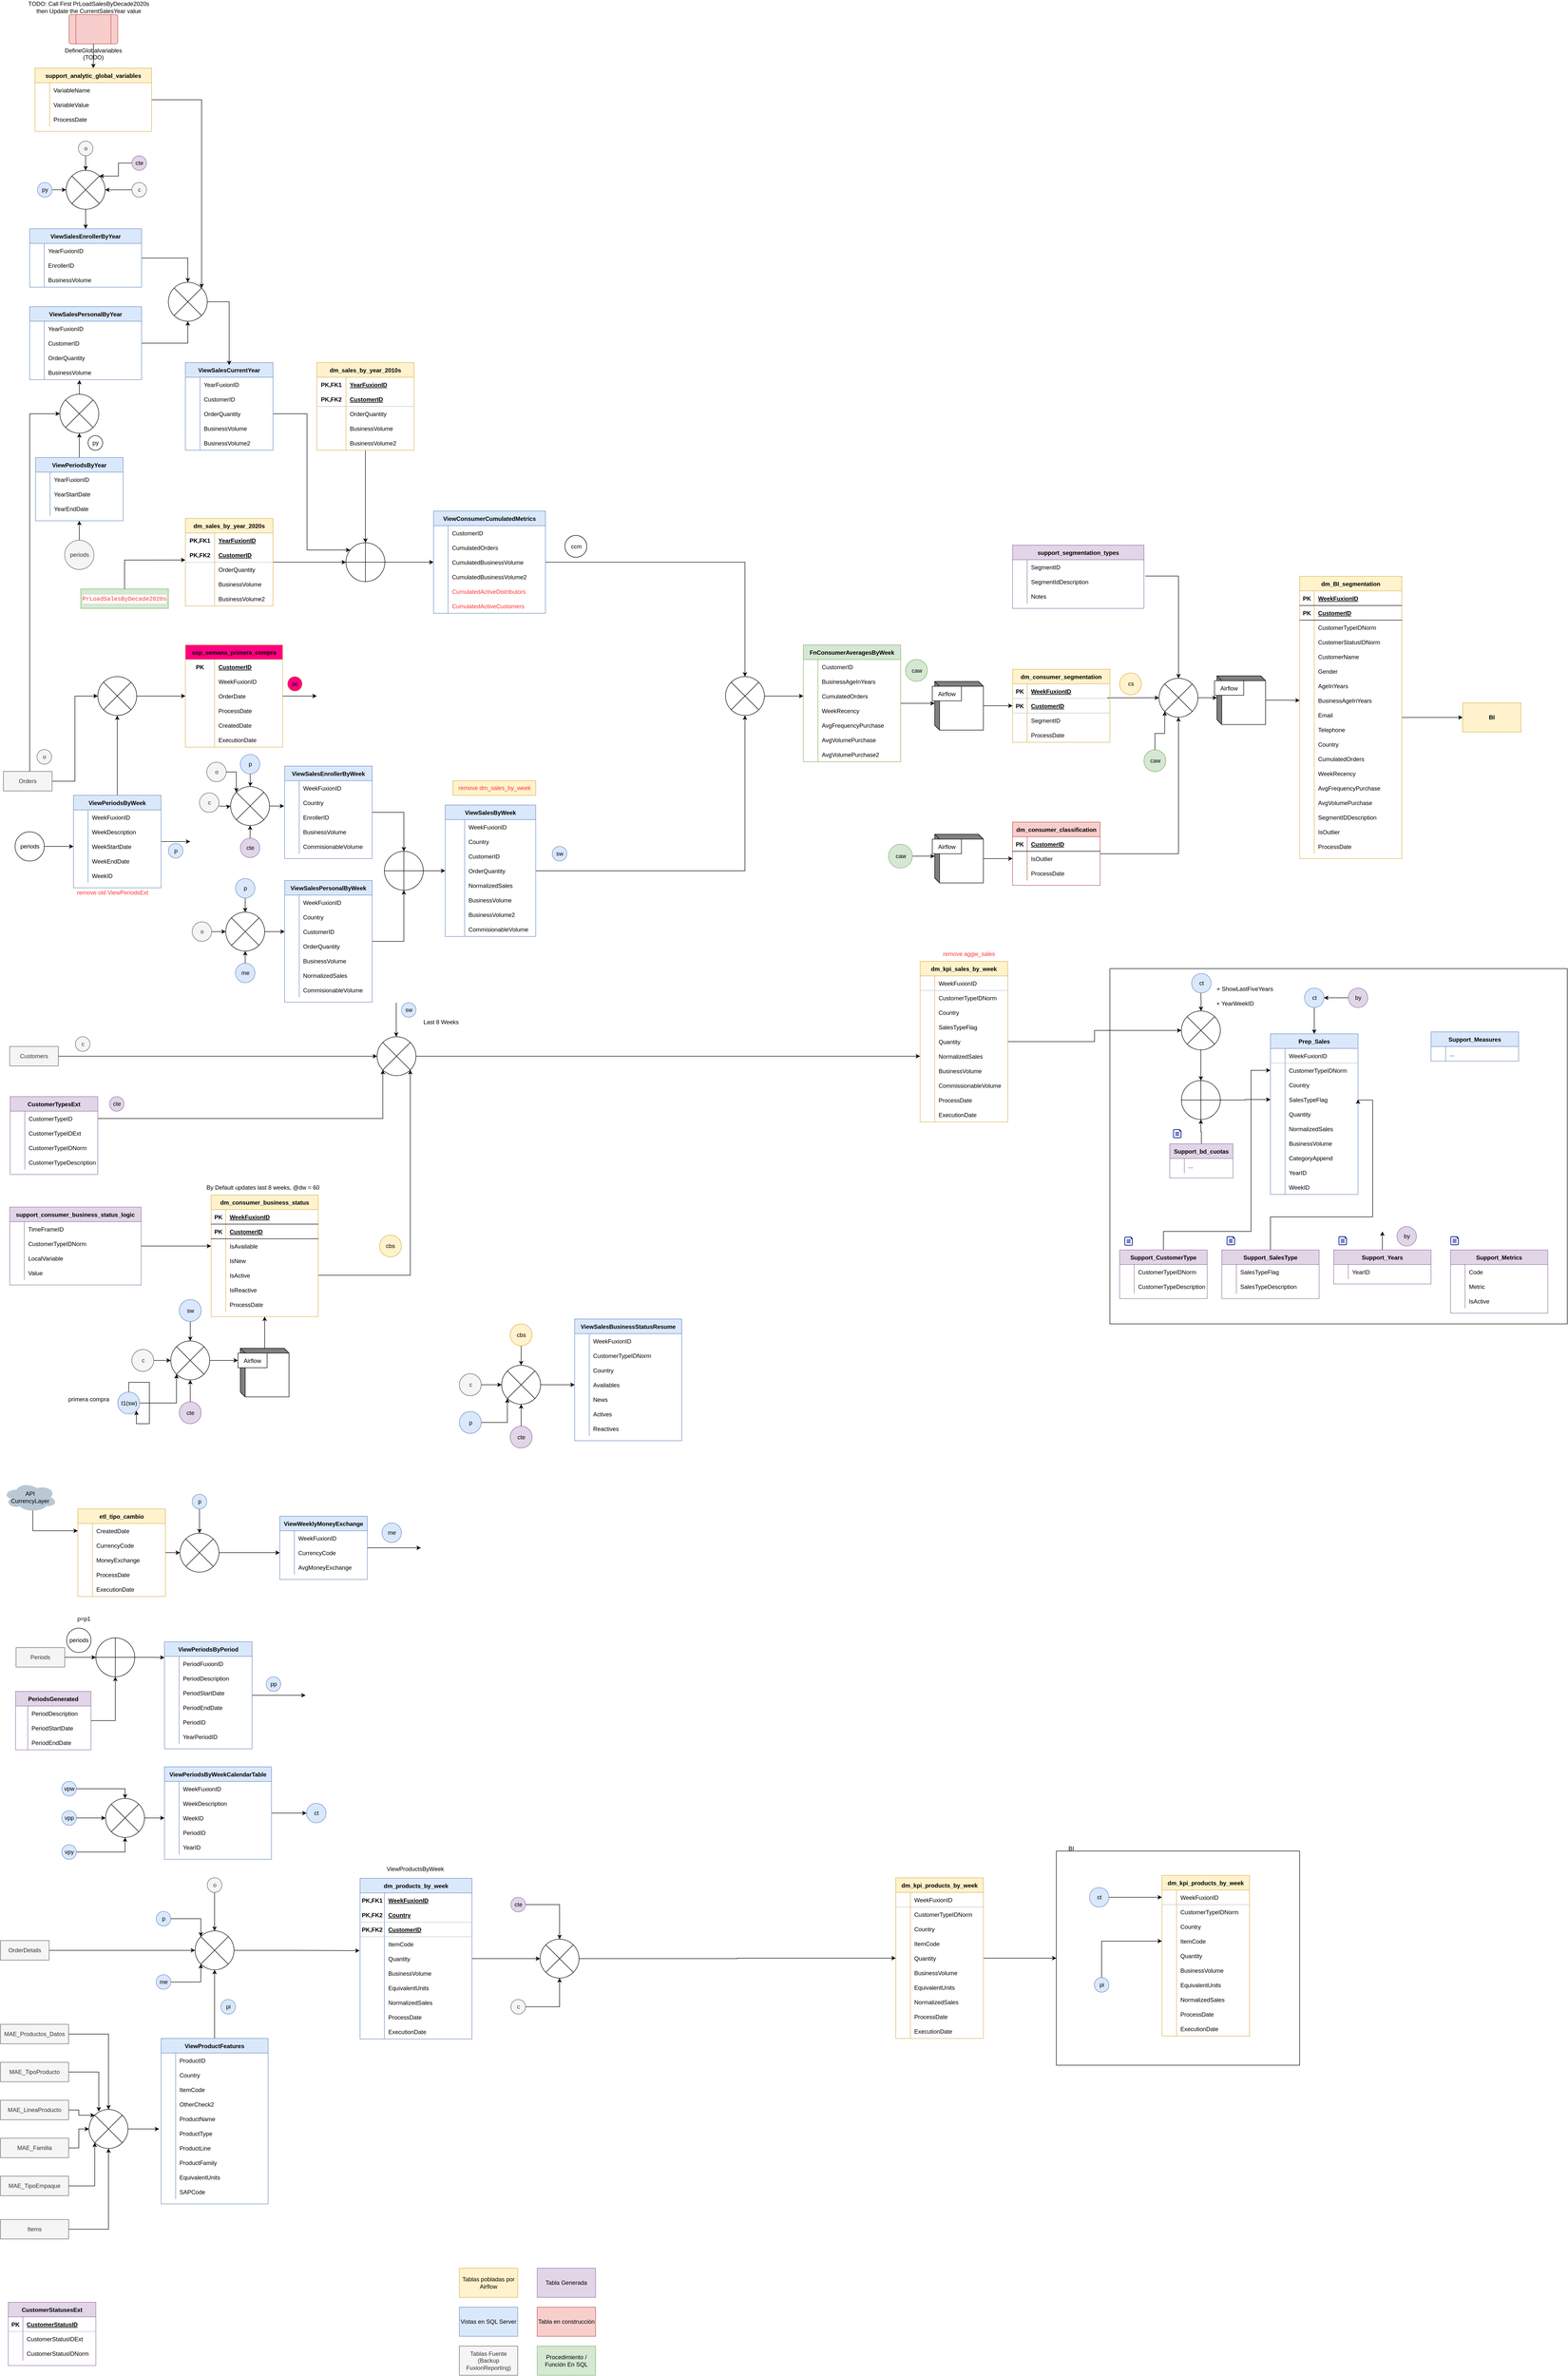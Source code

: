 <mxfile version="20.0.4" type="github">
  <diagram id="CIbM8JmmOAMS5MDO4Ewb" name="Technical">
    <mxGraphModel dx="1244" dy="2751" grid="1" gridSize="10" guides="1" tooltips="1" connect="1" arrows="1" fold="1" page="1" pageScale="1" pageWidth="1169" pageHeight="827" math="0" shadow="0">
      <root>
        <mxCell id="0" />
        <mxCell id="1" parent="0" />
        <mxCell id="ZdUvaMXLcFVt-ijMAfai-567" value="" style="edgeStyle=orthogonalEdgeStyle;rounded=0;orthogonalLoop=1;jettySize=auto;html=1;entryX=0;entryY=0.5;entryDx=0;entryDy=0;" parent="1" source="mVWa5s1WbtKKeU4c7Ra4-14" target="ZdUvaMXLcFVt-ijMAfai-565" edge="1">
          <mxGeometry relative="1" as="geometry">
            <mxPoint x="90" y="80" as="targetPoint" />
            <Array as="points">
              <mxPoint x="80" y="-480" />
            </Array>
          </mxGeometry>
        </mxCell>
        <mxCell id="ZdUvaMXLcFVt-ijMAfai-681" value="" style="edgeStyle=orthogonalEdgeStyle;rounded=0;orthogonalLoop=1;jettySize=auto;html=1;entryX=0;entryY=0.5;entryDx=0;entryDy=0;" parent="1" source="mVWa5s1WbtKKeU4c7Ra4-14" target="ZdUvaMXLcFVt-ijMAfai-680" edge="1">
          <mxGeometry relative="1" as="geometry" />
        </mxCell>
        <mxCell id="mVWa5s1WbtKKeU4c7Ra4-14" value="Orders" style="whiteSpace=wrap;html=1;align=center;fillColor=#f5f5f5;fontColor=#333333;strokeColor=#666666;" parent="1" vertex="1">
          <mxGeometry x="26" y="255" width="100" height="40" as="geometry" />
        </mxCell>
        <mxCell id="ZdUvaMXLcFVt-ijMAfai-770" value="" style="edgeStyle=orthogonalEdgeStyle;rounded=0;orthogonalLoop=1;jettySize=auto;html=1;startArrow=none;startFill=0;endArrow=classic;endFill=1;entryX=0;entryY=0.5;entryDx=0;entryDy=0;" parent="1" source="mVWa5s1WbtKKeU4c7Ra4-15" target="ZdUvaMXLcFVt-ijMAfai-772" edge="1">
          <mxGeometry relative="1" as="geometry">
            <mxPoint x="226" y="2075" as="targetPoint" />
          </mxGeometry>
        </mxCell>
        <mxCell id="mVWa5s1WbtKKeU4c7Ra4-15" value="Periods" style="whiteSpace=wrap;html=1;align=center;fillColor=#f5f5f5;fontColor=#333333;strokeColor=#666666;" parent="1" vertex="1">
          <mxGeometry x="52" y="2055" width="100" height="40" as="geometry" />
        </mxCell>
        <mxCell id="b8C_COahMsVNj0lkAU7W-150" value="" style="edgeStyle=orthogonalEdgeStyle;rounded=0;orthogonalLoop=1;jettySize=auto;html=1;fontColor=#000000;entryX=0;entryY=0.5;entryDx=0;entryDy=0;" parent="1" source="mVWa5s1WbtKKeU4c7Ra4-16" target="b8C_COahMsVNj0lkAU7W-70" edge="1">
          <mxGeometry relative="1" as="geometry">
            <mxPoint x="190" y="2677" as="targetPoint" />
          </mxGeometry>
        </mxCell>
        <mxCell id="mVWa5s1WbtKKeU4c7Ra4-16" value="OrderDetails" style="whiteSpace=wrap;html=1;align=center;fillColor=#f5f5f5;fontColor=#333333;strokeColor=#666666;" parent="1" vertex="1">
          <mxGeometry x="20" y="2657" width="100" height="40" as="geometry" />
        </mxCell>
        <mxCell id="ZdUvaMXLcFVt-ijMAfai-815" value="" style="edgeStyle=orthogonalEdgeStyle;rounded=0;orthogonalLoop=1;jettySize=auto;html=1;startArrow=none;startFill=0;endArrow=classic;endFill=1;" parent="1" source="ZdUvaMXLcFVt-ijMAfai-5" edge="1">
          <mxGeometry relative="1" as="geometry">
            <mxPoint x="647" y="2153" as="targetPoint" />
          </mxGeometry>
        </mxCell>
        <mxCell id="ZdUvaMXLcFVt-ijMAfai-5" value="ViewPeriodsByPeriod" style="shape=table;startSize=30;container=1;collapsible=1;childLayout=tableLayout;fixedRows=1;rowLines=0;fontStyle=1;align=center;resizeLast=1;fillColor=#dae8fc;strokeColor=#6c8ebf;" parent="1" vertex="1">
          <mxGeometry x="357" y="2043" width="180" height="220" as="geometry">
            <mxRectangle x="180" y="1510" width="160" height="30" as="alternateBounds" />
          </mxGeometry>
        </mxCell>
        <mxCell id="ZdUvaMXLcFVt-ijMAfai-9" value="" style="shape=tableRow;horizontal=0;startSize=0;swimlaneHead=0;swimlaneBody=0;fillColor=none;collapsible=0;dropTarget=0;points=[[0,0.5],[1,0.5]];portConstraint=eastwest;top=0;left=0;right=0;bottom=0;" parent="ZdUvaMXLcFVt-ijMAfai-5" vertex="1">
          <mxGeometry y="30" width="180" height="30" as="geometry" />
        </mxCell>
        <mxCell id="ZdUvaMXLcFVt-ijMAfai-10" value="" style="shape=partialRectangle;connectable=0;fillColor=none;top=0;left=0;bottom=0;right=0;editable=1;overflow=hidden;" parent="ZdUvaMXLcFVt-ijMAfai-9" vertex="1">
          <mxGeometry width="30" height="30" as="geometry">
            <mxRectangle width="30" height="30" as="alternateBounds" />
          </mxGeometry>
        </mxCell>
        <mxCell id="ZdUvaMXLcFVt-ijMAfai-11" value="PeriodFuxionID" style="shape=partialRectangle;connectable=0;fillColor=none;top=0;left=0;bottom=0;right=0;align=left;spacingLeft=6;overflow=hidden;" parent="ZdUvaMXLcFVt-ijMAfai-9" vertex="1">
          <mxGeometry x="30" width="150" height="30" as="geometry">
            <mxRectangle width="150" height="30" as="alternateBounds" />
          </mxGeometry>
        </mxCell>
        <mxCell id="ZdUvaMXLcFVt-ijMAfai-12" value="" style="shape=tableRow;horizontal=0;startSize=0;swimlaneHead=0;swimlaneBody=0;fillColor=none;collapsible=0;dropTarget=0;points=[[0,0.5],[1,0.5]];portConstraint=eastwest;top=0;left=0;right=0;bottom=0;" parent="ZdUvaMXLcFVt-ijMAfai-5" vertex="1">
          <mxGeometry y="60" width="180" height="30" as="geometry" />
        </mxCell>
        <mxCell id="ZdUvaMXLcFVt-ijMAfai-13" value="" style="shape=partialRectangle;connectable=0;fillColor=none;top=0;left=0;bottom=0;right=0;editable=1;overflow=hidden;" parent="ZdUvaMXLcFVt-ijMAfai-12" vertex="1">
          <mxGeometry width="30" height="30" as="geometry">
            <mxRectangle width="30" height="30" as="alternateBounds" />
          </mxGeometry>
        </mxCell>
        <mxCell id="ZdUvaMXLcFVt-ijMAfai-14" value="PeriodDescription" style="shape=partialRectangle;connectable=0;fillColor=none;top=0;left=0;bottom=0;right=0;align=left;spacingLeft=6;overflow=hidden;" parent="ZdUvaMXLcFVt-ijMAfai-12" vertex="1">
          <mxGeometry x="30" width="150" height="30" as="geometry">
            <mxRectangle width="150" height="30" as="alternateBounds" />
          </mxGeometry>
        </mxCell>
        <mxCell id="ZdUvaMXLcFVt-ijMAfai-15" value="" style="shape=tableRow;horizontal=0;startSize=0;swimlaneHead=0;swimlaneBody=0;fillColor=none;collapsible=0;dropTarget=0;points=[[0,0.5],[1,0.5]];portConstraint=eastwest;top=0;left=0;right=0;bottom=0;" parent="ZdUvaMXLcFVt-ijMAfai-5" vertex="1">
          <mxGeometry y="90" width="180" height="30" as="geometry" />
        </mxCell>
        <mxCell id="ZdUvaMXLcFVt-ijMAfai-16" value="" style="shape=partialRectangle;connectable=0;fillColor=none;top=0;left=0;bottom=0;right=0;editable=1;overflow=hidden;" parent="ZdUvaMXLcFVt-ijMAfai-15" vertex="1">
          <mxGeometry width="30" height="30" as="geometry">
            <mxRectangle width="30" height="30" as="alternateBounds" />
          </mxGeometry>
        </mxCell>
        <mxCell id="ZdUvaMXLcFVt-ijMAfai-17" value="PeriodStartDate" style="shape=partialRectangle;connectable=0;fillColor=none;top=0;left=0;bottom=0;right=0;align=left;spacingLeft=6;overflow=hidden;" parent="ZdUvaMXLcFVt-ijMAfai-15" vertex="1">
          <mxGeometry x="30" width="150" height="30" as="geometry">
            <mxRectangle width="150" height="30" as="alternateBounds" />
          </mxGeometry>
        </mxCell>
        <mxCell id="ZdUvaMXLcFVt-ijMAfai-18" value="" style="shape=tableRow;horizontal=0;startSize=0;swimlaneHead=0;swimlaneBody=0;fillColor=none;collapsible=0;dropTarget=0;points=[[0,0.5],[1,0.5]];portConstraint=eastwest;top=0;left=0;right=0;bottom=0;" parent="ZdUvaMXLcFVt-ijMAfai-5" vertex="1">
          <mxGeometry y="120" width="180" height="30" as="geometry" />
        </mxCell>
        <mxCell id="ZdUvaMXLcFVt-ijMAfai-19" value="" style="shape=partialRectangle;connectable=0;fillColor=none;top=0;left=0;bottom=0;right=0;editable=1;overflow=hidden;" parent="ZdUvaMXLcFVt-ijMAfai-18" vertex="1">
          <mxGeometry width="30" height="30" as="geometry">
            <mxRectangle width="30" height="30" as="alternateBounds" />
          </mxGeometry>
        </mxCell>
        <mxCell id="ZdUvaMXLcFVt-ijMAfai-20" value="PeriodEndDate" style="shape=partialRectangle;connectable=0;fillColor=none;top=0;left=0;bottom=0;right=0;align=left;spacingLeft=6;overflow=hidden;" parent="ZdUvaMXLcFVt-ijMAfai-18" vertex="1">
          <mxGeometry x="30" width="150" height="30" as="geometry">
            <mxRectangle width="150" height="30" as="alternateBounds" />
          </mxGeometry>
        </mxCell>
        <mxCell id="ZdUvaMXLcFVt-ijMAfai-21" value="" style="shape=tableRow;horizontal=0;startSize=0;swimlaneHead=0;swimlaneBody=0;fillColor=none;collapsible=0;dropTarget=0;points=[[0,0.5],[1,0.5]];portConstraint=eastwest;top=0;left=0;right=0;bottom=0;" parent="ZdUvaMXLcFVt-ijMAfai-5" vertex="1">
          <mxGeometry y="150" width="180" height="30" as="geometry" />
        </mxCell>
        <mxCell id="ZdUvaMXLcFVt-ijMAfai-22" value="" style="shape=partialRectangle;connectable=0;fillColor=none;top=0;left=0;bottom=0;right=0;editable=1;overflow=hidden;" parent="ZdUvaMXLcFVt-ijMAfai-21" vertex="1">
          <mxGeometry width="30" height="30" as="geometry">
            <mxRectangle width="30" height="30" as="alternateBounds" />
          </mxGeometry>
        </mxCell>
        <mxCell id="ZdUvaMXLcFVt-ijMAfai-23" value="PeriodID" style="shape=partialRectangle;connectable=0;fillColor=none;top=0;left=0;bottom=0;right=0;align=left;spacingLeft=6;overflow=hidden;" parent="ZdUvaMXLcFVt-ijMAfai-21" vertex="1">
          <mxGeometry x="30" width="150" height="30" as="geometry">
            <mxRectangle width="150" height="30" as="alternateBounds" />
          </mxGeometry>
        </mxCell>
        <mxCell id="ZdUvaMXLcFVt-ijMAfai-24" value="" style="shape=tableRow;horizontal=0;startSize=0;swimlaneHead=0;swimlaneBody=0;fillColor=none;collapsible=0;dropTarget=0;points=[[0,0.5],[1,0.5]];portConstraint=eastwest;top=0;left=0;right=0;bottom=0;" parent="ZdUvaMXLcFVt-ijMAfai-5" vertex="1">
          <mxGeometry y="180" width="180" height="30" as="geometry" />
        </mxCell>
        <mxCell id="ZdUvaMXLcFVt-ijMAfai-25" value="" style="shape=partialRectangle;connectable=0;fillColor=none;top=0;left=0;bottom=0;right=0;editable=1;overflow=hidden;" parent="ZdUvaMXLcFVt-ijMAfai-24" vertex="1">
          <mxGeometry width="30" height="30" as="geometry">
            <mxRectangle width="30" height="30" as="alternateBounds" />
          </mxGeometry>
        </mxCell>
        <mxCell id="ZdUvaMXLcFVt-ijMAfai-26" value="YearPeriodID" style="shape=partialRectangle;connectable=0;fillColor=none;top=0;left=0;bottom=0;right=0;align=left;spacingLeft=6;overflow=hidden;" parent="ZdUvaMXLcFVt-ijMAfai-24" vertex="1">
          <mxGeometry x="30" width="150" height="30" as="geometry">
            <mxRectangle width="150" height="30" as="alternateBounds" />
          </mxGeometry>
        </mxCell>
        <mxCell id="ZdUvaMXLcFVt-ijMAfai-576" value="" style="edgeStyle=orthogonalEdgeStyle;rounded=0;orthogonalLoop=1;jettySize=auto;html=1;entryX=0.5;entryY=1;entryDx=0;entryDy=0;" parent="1" source="ZdUvaMXLcFVt-ijMAfai-27" target="ZdUvaMXLcFVt-ijMAfai-565" edge="1">
          <mxGeometry relative="1" as="geometry">
            <mxPoint x="359" y="60" as="targetPoint" />
          </mxGeometry>
        </mxCell>
        <mxCell id="ZdUvaMXLcFVt-ijMAfai-27" value="ViewPeriodsByYear" style="shape=table;startSize=30;container=1;collapsible=1;childLayout=tableLayout;fixedRows=1;rowLines=0;fontStyle=1;align=center;resizeLast=1;fillColor=#dae8fc;strokeColor=#6c8ebf;" parent="1" vertex="1">
          <mxGeometry x="92" y="-390" width="180" height="130" as="geometry">
            <mxRectangle x="210" y="-390" width="160" height="30" as="alternateBounds" />
          </mxGeometry>
        </mxCell>
        <mxCell id="ZdUvaMXLcFVt-ijMAfai-31" value="" style="shape=tableRow;horizontal=0;startSize=0;swimlaneHead=0;swimlaneBody=0;fillColor=none;collapsible=0;dropTarget=0;points=[[0,0.5],[1,0.5]];portConstraint=eastwest;top=0;left=0;right=0;bottom=0;" parent="ZdUvaMXLcFVt-ijMAfai-27" vertex="1">
          <mxGeometry y="30" width="180" height="30" as="geometry" />
        </mxCell>
        <mxCell id="ZdUvaMXLcFVt-ijMAfai-32" value="" style="shape=partialRectangle;connectable=0;fillColor=none;top=0;left=0;bottom=0;right=0;editable=1;overflow=hidden;" parent="ZdUvaMXLcFVt-ijMAfai-31" vertex="1">
          <mxGeometry width="30" height="30" as="geometry">
            <mxRectangle width="30" height="30" as="alternateBounds" />
          </mxGeometry>
        </mxCell>
        <mxCell id="ZdUvaMXLcFVt-ijMAfai-33" value="YearFuxionID" style="shape=partialRectangle;connectable=0;fillColor=none;top=0;left=0;bottom=0;right=0;align=left;spacingLeft=6;overflow=hidden;" parent="ZdUvaMXLcFVt-ijMAfai-31" vertex="1">
          <mxGeometry x="30" width="150" height="30" as="geometry">
            <mxRectangle width="150" height="30" as="alternateBounds" />
          </mxGeometry>
        </mxCell>
        <mxCell id="ZdUvaMXLcFVt-ijMAfai-37" value="" style="shape=tableRow;horizontal=0;startSize=0;swimlaneHead=0;swimlaneBody=0;fillColor=none;collapsible=0;dropTarget=0;points=[[0,0.5],[1,0.5]];portConstraint=eastwest;top=0;left=0;right=0;bottom=0;" parent="ZdUvaMXLcFVt-ijMAfai-27" vertex="1">
          <mxGeometry y="60" width="180" height="30" as="geometry" />
        </mxCell>
        <mxCell id="ZdUvaMXLcFVt-ijMAfai-38" value="" style="shape=partialRectangle;connectable=0;fillColor=none;top=0;left=0;bottom=0;right=0;editable=1;overflow=hidden;" parent="ZdUvaMXLcFVt-ijMAfai-37" vertex="1">
          <mxGeometry width="30" height="30" as="geometry">
            <mxRectangle width="30" height="30" as="alternateBounds" />
          </mxGeometry>
        </mxCell>
        <mxCell id="ZdUvaMXLcFVt-ijMAfai-39" value="YearStartDate" style="shape=partialRectangle;connectable=0;fillColor=none;top=0;left=0;bottom=0;right=0;align=left;spacingLeft=6;overflow=hidden;" parent="ZdUvaMXLcFVt-ijMAfai-37" vertex="1">
          <mxGeometry x="30" width="150" height="30" as="geometry">
            <mxRectangle width="150" height="30" as="alternateBounds" />
          </mxGeometry>
        </mxCell>
        <mxCell id="ZdUvaMXLcFVt-ijMAfai-40" value="" style="shape=tableRow;horizontal=0;startSize=0;swimlaneHead=0;swimlaneBody=0;fillColor=none;collapsible=0;dropTarget=0;points=[[0,0.5],[1,0.5]];portConstraint=eastwest;top=0;left=0;right=0;bottom=0;" parent="ZdUvaMXLcFVt-ijMAfai-27" vertex="1">
          <mxGeometry y="90" width="180" height="30" as="geometry" />
        </mxCell>
        <mxCell id="ZdUvaMXLcFVt-ijMAfai-41" value="" style="shape=partialRectangle;connectable=0;fillColor=none;top=0;left=0;bottom=0;right=0;editable=1;overflow=hidden;" parent="ZdUvaMXLcFVt-ijMAfai-40" vertex="1">
          <mxGeometry width="30" height="30" as="geometry">
            <mxRectangle width="30" height="30" as="alternateBounds" />
          </mxGeometry>
        </mxCell>
        <mxCell id="ZdUvaMXLcFVt-ijMAfai-42" value="YearEndDate" style="shape=partialRectangle;connectable=0;fillColor=none;top=0;left=0;bottom=0;right=0;align=left;spacingLeft=6;overflow=hidden;" parent="ZdUvaMXLcFVt-ijMAfai-40" vertex="1">
          <mxGeometry x="30" width="150" height="30" as="geometry">
            <mxRectangle width="150" height="30" as="alternateBounds" />
          </mxGeometry>
        </mxCell>
        <mxCell id="ZdUvaMXLcFVt-ijMAfai-682" value="" style="edgeStyle=orthogonalEdgeStyle;rounded=0;orthogonalLoop=1;jettySize=auto;html=1;" parent="1" source="ZdUvaMXLcFVt-ijMAfai-49" target="ZdUvaMXLcFVt-ijMAfai-680" edge="1">
          <mxGeometry relative="1" as="geometry" />
        </mxCell>
        <mxCell id="ZdUvaMXLcFVt-ijMAfai-704" value="" style="edgeStyle=orthogonalEdgeStyle;rounded=0;orthogonalLoop=1;jettySize=auto;html=1;startArrow=none;startFill=0;endArrow=classic;endFill=1;" parent="1" source="ZdUvaMXLcFVt-ijMAfai-49" edge="1">
          <mxGeometry relative="1" as="geometry">
            <mxPoint x="410" y="399" as="targetPoint" />
          </mxGeometry>
        </mxCell>
        <mxCell id="ZdUvaMXLcFVt-ijMAfai-49" value="ViewPeriodsByWeek" style="shape=table;startSize=30;container=1;collapsible=1;childLayout=tableLayout;fixedRows=1;rowLines=0;fontStyle=1;align=center;resizeLast=1;fillColor=#dae8fc;strokeColor=#6c8ebf;" parent="1" vertex="1">
          <mxGeometry x="170" y="304" width="180" height="190" as="geometry">
            <mxRectangle x="170" y="280" width="160" height="30" as="alternateBounds" />
          </mxGeometry>
        </mxCell>
        <mxCell id="ZdUvaMXLcFVt-ijMAfai-53" value="" style="shape=tableRow;horizontal=0;startSize=0;swimlaneHead=0;swimlaneBody=0;fillColor=none;collapsible=0;dropTarget=0;points=[[0,0.5],[1,0.5]];portConstraint=eastwest;top=0;left=0;right=0;bottom=0;" parent="ZdUvaMXLcFVt-ijMAfai-49" vertex="1">
          <mxGeometry y="30" width="180" height="30" as="geometry" />
        </mxCell>
        <mxCell id="ZdUvaMXLcFVt-ijMAfai-54" value="" style="shape=partialRectangle;connectable=0;fillColor=none;top=0;left=0;bottom=0;right=0;editable=1;overflow=hidden;" parent="ZdUvaMXLcFVt-ijMAfai-53" vertex="1">
          <mxGeometry width="30" height="30" as="geometry">
            <mxRectangle width="30" height="30" as="alternateBounds" />
          </mxGeometry>
        </mxCell>
        <mxCell id="ZdUvaMXLcFVt-ijMAfai-55" value="WeekFuxionID" style="shape=partialRectangle;connectable=0;fillColor=none;top=0;left=0;bottom=0;right=0;align=left;spacingLeft=6;overflow=hidden;" parent="ZdUvaMXLcFVt-ijMAfai-53" vertex="1">
          <mxGeometry x="30" width="150" height="30" as="geometry">
            <mxRectangle width="150" height="30" as="alternateBounds" />
          </mxGeometry>
        </mxCell>
        <mxCell id="ZdUvaMXLcFVt-ijMAfai-56" value="" style="shape=tableRow;horizontal=0;startSize=0;swimlaneHead=0;swimlaneBody=0;fillColor=none;collapsible=0;dropTarget=0;points=[[0,0.5],[1,0.5]];portConstraint=eastwest;top=0;left=0;right=0;bottom=0;" parent="ZdUvaMXLcFVt-ijMAfai-49" vertex="1">
          <mxGeometry y="60" width="180" height="30" as="geometry" />
        </mxCell>
        <mxCell id="ZdUvaMXLcFVt-ijMAfai-57" value="" style="shape=partialRectangle;connectable=0;fillColor=none;top=0;left=0;bottom=0;right=0;editable=1;overflow=hidden;" parent="ZdUvaMXLcFVt-ijMAfai-56" vertex="1">
          <mxGeometry width="30" height="30" as="geometry">
            <mxRectangle width="30" height="30" as="alternateBounds" />
          </mxGeometry>
        </mxCell>
        <mxCell id="ZdUvaMXLcFVt-ijMAfai-58" value="WeekDescription" style="shape=partialRectangle;connectable=0;fillColor=none;top=0;left=0;bottom=0;right=0;align=left;spacingLeft=6;overflow=hidden;" parent="ZdUvaMXLcFVt-ijMAfai-56" vertex="1">
          <mxGeometry x="30" width="150" height="30" as="geometry">
            <mxRectangle width="150" height="30" as="alternateBounds" />
          </mxGeometry>
        </mxCell>
        <mxCell id="ZdUvaMXLcFVt-ijMAfai-59" value="" style="shape=tableRow;horizontal=0;startSize=0;swimlaneHead=0;swimlaneBody=0;fillColor=none;collapsible=0;dropTarget=0;points=[[0,0.5],[1,0.5]];portConstraint=eastwest;top=0;left=0;right=0;bottom=0;" parent="ZdUvaMXLcFVt-ijMAfai-49" vertex="1">
          <mxGeometry y="90" width="180" height="30" as="geometry" />
        </mxCell>
        <mxCell id="ZdUvaMXLcFVt-ijMAfai-60" value="" style="shape=partialRectangle;connectable=0;fillColor=none;top=0;left=0;bottom=0;right=0;editable=1;overflow=hidden;" parent="ZdUvaMXLcFVt-ijMAfai-59" vertex="1">
          <mxGeometry width="30" height="30" as="geometry">
            <mxRectangle width="30" height="30" as="alternateBounds" />
          </mxGeometry>
        </mxCell>
        <mxCell id="ZdUvaMXLcFVt-ijMAfai-61" value="WeekStartDate" style="shape=partialRectangle;connectable=0;fillColor=none;top=0;left=0;bottom=0;right=0;align=left;spacingLeft=6;overflow=hidden;" parent="ZdUvaMXLcFVt-ijMAfai-59" vertex="1">
          <mxGeometry x="30" width="150" height="30" as="geometry">
            <mxRectangle width="150" height="30" as="alternateBounds" />
          </mxGeometry>
        </mxCell>
        <mxCell id="ZdUvaMXLcFVt-ijMAfai-62" value="" style="shape=tableRow;horizontal=0;startSize=0;swimlaneHead=0;swimlaneBody=0;fillColor=none;collapsible=0;dropTarget=0;points=[[0,0.5],[1,0.5]];portConstraint=eastwest;top=0;left=0;right=0;bottom=0;" parent="ZdUvaMXLcFVt-ijMAfai-49" vertex="1">
          <mxGeometry y="120" width="180" height="30" as="geometry" />
        </mxCell>
        <mxCell id="ZdUvaMXLcFVt-ijMAfai-63" value="" style="shape=partialRectangle;connectable=0;fillColor=none;top=0;left=0;bottom=0;right=0;editable=1;overflow=hidden;" parent="ZdUvaMXLcFVt-ijMAfai-62" vertex="1">
          <mxGeometry width="30" height="30" as="geometry">
            <mxRectangle width="30" height="30" as="alternateBounds" />
          </mxGeometry>
        </mxCell>
        <mxCell id="ZdUvaMXLcFVt-ijMAfai-64" value="WeekEndDate" style="shape=partialRectangle;connectable=0;fillColor=none;top=0;left=0;bottom=0;right=0;align=left;spacingLeft=6;overflow=hidden;" parent="ZdUvaMXLcFVt-ijMAfai-62" vertex="1">
          <mxGeometry x="30" width="150" height="30" as="geometry">
            <mxRectangle width="150" height="30" as="alternateBounds" />
          </mxGeometry>
        </mxCell>
        <mxCell id="ZdUvaMXLcFVt-ijMAfai-65" value="" style="shape=tableRow;horizontal=0;startSize=0;swimlaneHead=0;swimlaneBody=0;fillColor=none;collapsible=0;dropTarget=0;points=[[0,0.5],[1,0.5]];portConstraint=eastwest;top=0;left=0;right=0;bottom=0;" parent="ZdUvaMXLcFVt-ijMAfai-49" vertex="1">
          <mxGeometry y="150" width="180" height="30" as="geometry" />
        </mxCell>
        <mxCell id="ZdUvaMXLcFVt-ijMAfai-66" value="" style="shape=partialRectangle;connectable=0;fillColor=none;top=0;left=0;bottom=0;right=0;editable=1;overflow=hidden;" parent="ZdUvaMXLcFVt-ijMAfai-65" vertex="1">
          <mxGeometry width="30" height="30" as="geometry">
            <mxRectangle width="30" height="30" as="alternateBounds" />
          </mxGeometry>
        </mxCell>
        <mxCell id="ZdUvaMXLcFVt-ijMAfai-67" value="WeekID" style="shape=partialRectangle;connectable=0;fillColor=none;top=0;left=0;bottom=0;right=0;align=left;spacingLeft=6;overflow=hidden;" parent="ZdUvaMXLcFVt-ijMAfai-65" vertex="1">
          <mxGeometry x="30" width="150" height="30" as="geometry">
            <mxRectangle width="150" height="30" as="alternateBounds" />
          </mxGeometry>
        </mxCell>
        <mxCell id="ZdUvaMXLcFVt-ijMAfai-76" value="remove old ViewPeriodsExt" style="text;html=1;align=center;verticalAlign=middle;resizable=0;points=[];autosize=1;strokeColor=none;fillColor=none;fontColor=#FF3333;" parent="1" vertex="1">
          <mxGeometry x="170" y="494" width="160" height="20" as="geometry" />
        </mxCell>
        <mxCell id="ZdUvaMXLcFVt-ijMAfai-158" value="" style="edgeStyle=orthogonalEdgeStyle;rounded=0;orthogonalLoop=1;jettySize=auto;html=1;" parent="1" source="ZdUvaMXLcFVt-ijMAfai-99" target="ZdUvaMXLcFVt-ijMAfai-179" edge="1">
          <mxGeometry relative="1" as="geometry" />
        </mxCell>
        <mxCell id="ZdUvaMXLcFVt-ijMAfai-99" value="etl_tipo_cambio" style="shape=table;startSize=30;container=1;collapsible=1;childLayout=tableLayout;fixedRows=1;rowLines=0;fontStyle=1;align=center;resizeLast=1;fillColor=#fff2cc;strokeColor=#d6b656;" parent="1" vertex="1">
          <mxGeometry x="178.97" y="1770" width="180" height="180" as="geometry">
            <mxRectangle x="200" y="1135" width="120" height="30" as="alternateBounds" />
          </mxGeometry>
        </mxCell>
        <mxCell id="ZdUvaMXLcFVt-ijMAfai-103" value="" style="shape=tableRow;horizontal=0;startSize=0;swimlaneHead=0;swimlaneBody=0;fillColor=none;collapsible=0;dropTarget=0;points=[[0,0.5],[1,0.5]];portConstraint=eastwest;top=0;left=0;right=0;bottom=0;" parent="ZdUvaMXLcFVt-ijMAfai-99" vertex="1">
          <mxGeometry y="30" width="180" height="30" as="geometry" />
        </mxCell>
        <mxCell id="ZdUvaMXLcFVt-ijMAfai-104" value="" style="shape=partialRectangle;connectable=0;fillColor=none;top=0;left=0;bottom=0;right=0;editable=1;overflow=hidden;" parent="ZdUvaMXLcFVt-ijMAfai-103" vertex="1">
          <mxGeometry width="30" height="30" as="geometry">
            <mxRectangle width="30" height="30" as="alternateBounds" />
          </mxGeometry>
        </mxCell>
        <mxCell id="ZdUvaMXLcFVt-ijMAfai-105" value="CreatedDate" style="shape=partialRectangle;connectable=0;fillColor=none;top=0;left=0;bottom=0;right=0;align=left;spacingLeft=6;overflow=hidden;" parent="ZdUvaMXLcFVt-ijMAfai-103" vertex="1">
          <mxGeometry x="30" width="150" height="30" as="geometry">
            <mxRectangle width="150" height="30" as="alternateBounds" />
          </mxGeometry>
        </mxCell>
        <mxCell id="ZdUvaMXLcFVt-ijMAfai-106" value="" style="shape=tableRow;horizontal=0;startSize=0;swimlaneHead=0;swimlaneBody=0;fillColor=none;collapsible=0;dropTarget=0;points=[[0,0.5],[1,0.5]];portConstraint=eastwest;top=0;left=0;right=0;bottom=0;" parent="ZdUvaMXLcFVt-ijMAfai-99" vertex="1">
          <mxGeometry y="60" width="180" height="30" as="geometry" />
        </mxCell>
        <mxCell id="ZdUvaMXLcFVt-ijMAfai-107" value="" style="shape=partialRectangle;connectable=0;fillColor=none;top=0;left=0;bottom=0;right=0;editable=1;overflow=hidden;" parent="ZdUvaMXLcFVt-ijMAfai-106" vertex="1">
          <mxGeometry width="30" height="30" as="geometry">
            <mxRectangle width="30" height="30" as="alternateBounds" />
          </mxGeometry>
        </mxCell>
        <mxCell id="ZdUvaMXLcFVt-ijMAfai-108" value="CurrencyCode" style="shape=partialRectangle;connectable=0;fillColor=none;top=0;left=0;bottom=0;right=0;align=left;spacingLeft=6;overflow=hidden;" parent="ZdUvaMXLcFVt-ijMAfai-106" vertex="1">
          <mxGeometry x="30" width="150" height="30" as="geometry">
            <mxRectangle width="150" height="30" as="alternateBounds" />
          </mxGeometry>
        </mxCell>
        <mxCell id="ZdUvaMXLcFVt-ijMAfai-109" value="" style="shape=tableRow;horizontal=0;startSize=0;swimlaneHead=0;swimlaneBody=0;fillColor=none;collapsible=0;dropTarget=0;points=[[0,0.5],[1,0.5]];portConstraint=eastwest;top=0;left=0;right=0;bottom=0;" parent="ZdUvaMXLcFVt-ijMAfai-99" vertex="1">
          <mxGeometry y="90" width="180" height="30" as="geometry" />
        </mxCell>
        <mxCell id="ZdUvaMXLcFVt-ijMAfai-110" value="" style="shape=partialRectangle;connectable=0;fillColor=none;top=0;left=0;bottom=0;right=0;editable=1;overflow=hidden;" parent="ZdUvaMXLcFVt-ijMAfai-109" vertex="1">
          <mxGeometry width="30" height="30" as="geometry">
            <mxRectangle width="30" height="30" as="alternateBounds" />
          </mxGeometry>
        </mxCell>
        <mxCell id="ZdUvaMXLcFVt-ijMAfai-111" value="MoneyExchange" style="shape=partialRectangle;connectable=0;fillColor=none;top=0;left=0;bottom=0;right=0;align=left;spacingLeft=6;overflow=hidden;" parent="ZdUvaMXLcFVt-ijMAfai-109" vertex="1">
          <mxGeometry x="30" width="150" height="30" as="geometry">
            <mxRectangle width="150" height="30" as="alternateBounds" />
          </mxGeometry>
        </mxCell>
        <mxCell id="ZdUvaMXLcFVt-ijMAfai-112" value="" style="shape=tableRow;horizontal=0;startSize=0;swimlaneHead=0;swimlaneBody=0;fillColor=none;collapsible=0;dropTarget=0;points=[[0,0.5],[1,0.5]];portConstraint=eastwest;top=0;left=0;right=0;bottom=0;" parent="ZdUvaMXLcFVt-ijMAfai-99" vertex="1">
          <mxGeometry y="120" width="180" height="30" as="geometry" />
        </mxCell>
        <mxCell id="ZdUvaMXLcFVt-ijMAfai-113" value="" style="shape=partialRectangle;connectable=0;fillColor=none;top=0;left=0;bottom=0;right=0;editable=1;overflow=hidden;" parent="ZdUvaMXLcFVt-ijMAfai-112" vertex="1">
          <mxGeometry width="30" height="30" as="geometry">
            <mxRectangle width="30" height="30" as="alternateBounds" />
          </mxGeometry>
        </mxCell>
        <mxCell id="ZdUvaMXLcFVt-ijMAfai-114" value="ProcessDate" style="shape=partialRectangle;connectable=0;fillColor=none;top=0;left=0;bottom=0;right=0;align=left;spacingLeft=6;overflow=hidden;" parent="ZdUvaMXLcFVt-ijMAfai-112" vertex="1">
          <mxGeometry x="30" width="150" height="30" as="geometry">
            <mxRectangle width="150" height="30" as="alternateBounds" />
          </mxGeometry>
        </mxCell>
        <mxCell id="ZdUvaMXLcFVt-ijMAfai-115" value="" style="shape=tableRow;horizontal=0;startSize=0;swimlaneHead=0;swimlaneBody=0;fillColor=none;collapsible=0;dropTarget=0;points=[[0,0.5],[1,0.5]];portConstraint=eastwest;top=0;left=0;right=0;bottom=0;" parent="ZdUvaMXLcFVt-ijMAfai-99" vertex="1">
          <mxGeometry y="150" width="180" height="30" as="geometry" />
        </mxCell>
        <mxCell id="ZdUvaMXLcFVt-ijMAfai-116" value="" style="shape=partialRectangle;connectable=0;fillColor=none;top=0;left=0;bottom=0;right=0;editable=1;overflow=hidden;" parent="ZdUvaMXLcFVt-ijMAfai-115" vertex="1">
          <mxGeometry width="30" height="30" as="geometry">
            <mxRectangle width="30" height="30" as="alternateBounds" />
          </mxGeometry>
        </mxCell>
        <mxCell id="ZdUvaMXLcFVt-ijMAfai-117" value="ExecutionDate" style="shape=partialRectangle;connectable=0;fillColor=none;top=0;left=0;bottom=0;right=0;align=left;spacingLeft=6;overflow=hidden;" parent="ZdUvaMXLcFVt-ijMAfai-115" vertex="1">
          <mxGeometry x="30" width="150" height="30" as="geometry">
            <mxRectangle width="150" height="30" as="alternateBounds" />
          </mxGeometry>
        </mxCell>
        <mxCell id="ZdUvaMXLcFVt-ijMAfai-212" value="" style="edgeStyle=orthogonalEdgeStyle;rounded=0;orthogonalLoop=1;jettySize=auto;html=1;entryX=0;entryY=0.5;entryDx=0;entryDy=0;" parent="1" source="ZdUvaMXLcFVt-ijMAfai-179" target="ZdUvaMXLcFVt-ijMAfai-190" edge="1">
          <mxGeometry relative="1" as="geometry">
            <mxPoint x="338.97" y="1525" as="targetPoint" />
          </mxGeometry>
        </mxCell>
        <mxCell id="ZdUvaMXLcFVt-ijMAfai-179" value="" style="shape=sumEllipse;perimeter=ellipsePerimeter;whiteSpace=wrap;html=1;backgroundOutline=1;" parent="1" vertex="1">
          <mxGeometry x="388.97" y="1820" width="80" height="80" as="geometry" />
        </mxCell>
        <mxCell id="ZdUvaMXLcFVt-ijMAfai-835" value="" style="edgeStyle=orthogonalEdgeStyle;rounded=0;orthogonalLoop=1;jettySize=auto;html=1;fontColor=#FF3333;startArrow=none;startFill=0;endArrow=classic;endFill=1;" parent="1" source="ZdUvaMXLcFVt-ijMAfai-183" edge="1">
          <mxGeometry relative="1" as="geometry">
            <mxPoint x="883.97" y="1850" as="targetPoint" />
          </mxGeometry>
        </mxCell>
        <mxCell id="ZdUvaMXLcFVt-ijMAfai-183" value="ViewWeeklyMoneyExchange" style="shape=table;startSize=30;container=1;collapsible=1;childLayout=tableLayout;fixedRows=1;rowLines=0;fontStyle=1;align=center;resizeLast=1;fillColor=#dae8fc;strokeColor=#6c8ebf;" parent="1" vertex="1">
          <mxGeometry x="593.97" y="1785" width="180" height="130" as="geometry">
            <mxRectangle x="650" y="1135" width="190" height="30" as="alternateBounds" />
          </mxGeometry>
        </mxCell>
        <mxCell id="ZdUvaMXLcFVt-ijMAfai-187" value="" style="shape=tableRow;horizontal=0;startSize=0;swimlaneHead=0;swimlaneBody=0;fillColor=none;collapsible=0;dropTarget=0;points=[[0,0.5],[1,0.5]];portConstraint=eastwest;top=0;left=0;right=0;bottom=0;" parent="ZdUvaMXLcFVt-ijMAfai-183" vertex="1">
          <mxGeometry y="30" width="180" height="30" as="geometry" />
        </mxCell>
        <mxCell id="ZdUvaMXLcFVt-ijMAfai-188" value="" style="shape=partialRectangle;connectable=0;fillColor=none;top=0;left=0;bottom=0;right=0;editable=1;overflow=hidden;" parent="ZdUvaMXLcFVt-ijMAfai-187" vertex="1">
          <mxGeometry width="30" height="30" as="geometry">
            <mxRectangle width="30" height="30" as="alternateBounds" />
          </mxGeometry>
        </mxCell>
        <mxCell id="ZdUvaMXLcFVt-ijMAfai-189" value="WeekFuxionID" style="shape=partialRectangle;connectable=0;fillColor=none;top=0;left=0;bottom=0;right=0;align=left;spacingLeft=6;overflow=hidden;" parent="ZdUvaMXLcFVt-ijMAfai-187" vertex="1">
          <mxGeometry x="30" width="150" height="30" as="geometry">
            <mxRectangle width="150" height="30" as="alternateBounds" />
          </mxGeometry>
        </mxCell>
        <mxCell id="ZdUvaMXLcFVt-ijMAfai-190" value="" style="shape=tableRow;horizontal=0;startSize=0;swimlaneHead=0;swimlaneBody=0;fillColor=none;collapsible=0;dropTarget=0;points=[[0,0.5],[1,0.5]];portConstraint=eastwest;top=0;left=0;right=0;bottom=0;" parent="ZdUvaMXLcFVt-ijMAfai-183" vertex="1">
          <mxGeometry y="60" width="180" height="30" as="geometry" />
        </mxCell>
        <mxCell id="ZdUvaMXLcFVt-ijMAfai-191" value="" style="shape=partialRectangle;connectable=0;fillColor=none;top=0;left=0;bottom=0;right=0;editable=1;overflow=hidden;" parent="ZdUvaMXLcFVt-ijMAfai-190" vertex="1">
          <mxGeometry width="30" height="30" as="geometry">
            <mxRectangle width="30" height="30" as="alternateBounds" />
          </mxGeometry>
        </mxCell>
        <mxCell id="ZdUvaMXLcFVt-ijMAfai-192" value="CurrencyCode" style="shape=partialRectangle;connectable=0;fillColor=none;top=0;left=0;bottom=0;right=0;align=left;spacingLeft=6;overflow=hidden;" parent="ZdUvaMXLcFVt-ijMAfai-190" vertex="1">
          <mxGeometry x="30" width="150" height="30" as="geometry">
            <mxRectangle width="150" height="30" as="alternateBounds" />
          </mxGeometry>
        </mxCell>
        <mxCell id="ZdUvaMXLcFVt-ijMAfai-193" value="" style="shape=tableRow;horizontal=0;startSize=0;swimlaneHead=0;swimlaneBody=0;fillColor=none;collapsible=0;dropTarget=0;points=[[0,0.5],[1,0.5]];portConstraint=eastwest;top=0;left=0;right=0;bottom=0;" parent="ZdUvaMXLcFVt-ijMAfai-183" vertex="1">
          <mxGeometry y="90" width="180" height="30" as="geometry" />
        </mxCell>
        <mxCell id="ZdUvaMXLcFVt-ijMAfai-194" value="" style="shape=partialRectangle;connectable=0;fillColor=none;top=0;left=0;bottom=0;right=0;editable=1;overflow=hidden;" parent="ZdUvaMXLcFVt-ijMAfai-193" vertex="1">
          <mxGeometry width="30" height="30" as="geometry">
            <mxRectangle width="30" height="30" as="alternateBounds" />
          </mxGeometry>
        </mxCell>
        <mxCell id="ZdUvaMXLcFVt-ijMAfai-195" value="AvgMoneyExchange" style="shape=partialRectangle;connectable=0;fillColor=none;top=0;left=0;bottom=0;right=0;align=left;spacingLeft=6;overflow=hidden;" parent="ZdUvaMXLcFVt-ijMAfai-193" vertex="1">
          <mxGeometry x="30" width="150" height="30" as="geometry">
            <mxRectangle width="150" height="30" as="alternateBounds" />
          </mxGeometry>
        </mxCell>
        <mxCell id="ZdUvaMXLcFVt-ijMAfai-492" value="" style="edgeStyle=orthogonalEdgeStyle;rounded=0;orthogonalLoop=1;jettySize=auto;html=1;entryX=0;entryY=0.5;entryDx=0;entryDy=0;" parent="1" source="ZdUvaMXLcFVt-ijMAfai-256" target="ZdUvaMXLcFVt-ijMAfai-485" edge="1">
          <mxGeometry relative="1" as="geometry">
            <mxPoint x="393.97" y="660" as="targetPoint" />
          </mxGeometry>
        </mxCell>
        <mxCell id="ZdUvaMXLcFVt-ijMAfai-256" value="Customers" style="whiteSpace=wrap;html=1;align=center;fillColor=#f5f5f5;fontColor=#333333;strokeColor=#666666;" parent="1" vertex="1">
          <mxGeometry x="38.97" y="820" width="100" height="40" as="geometry" />
        </mxCell>
        <mxCell id="ZdUvaMXLcFVt-ijMAfai-690" value="" style="edgeStyle=orthogonalEdgeStyle;rounded=0;orthogonalLoop=1;jettySize=auto;html=1;entryX=0;entryY=0.5;entryDx=0;entryDy=0;exitX=0.55;exitY=0.95;exitDx=0;exitDy=0;exitPerimeter=0;" parent="1" source="ZdUvaMXLcFVt-ijMAfai-294" target="ZdUvaMXLcFVt-ijMAfai-103" edge="1">
          <mxGeometry relative="1" as="geometry">
            <mxPoint x="86.5" y="1772" as="sourcePoint" />
            <mxPoint x="178.97" y="1760" as="targetPoint" />
          </mxGeometry>
        </mxCell>
        <mxCell id="ZdUvaMXLcFVt-ijMAfai-294" value="API &lt;br&gt;CurrencyLayer" style="shape=cloud;whiteSpace=wrap;html=1;strokeColor=#BAC8D3;fillColor=#BAC8D3;" parent="1" vertex="1">
          <mxGeometry x="26" y="1716" width="110" height="60" as="geometry" />
        </mxCell>
        <mxCell id="ZdUvaMXLcFVt-ijMAfai-297" value="CustomerStatusesExt" style="shape=table;startSize=30;container=1;collapsible=1;childLayout=tableLayout;fixedRows=1;rowLines=0;fontStyle=1;align=center;resizeLast=1;strokeColor=#9673a6;fillColor=#e1d5e7;" parent="1" vertex="1">
          <mxGeometry x="36" y="3400" width="180" height="130" as="geometry">
            <mxRectangle x="150" y="1890" width="160" height="30" as="alternateBounds" />
          </mxGeometry>
        </mxCell>
        <mxCell id="ZdUvaMXLcFVt-ijMAfai-298" value="" style="shape=tableRow;horizontal=0;startSize=0;swimlaneHead=0;swimlaneBody=0;fillColor=none;collapsible=0;dropTarget=0;points=[[0,0.5],[1,0.5]];portConstraint=eastwest;top=0;left=0;right=0;bottom=1;strokeColor=#BAC8D3;" parent="ZdUvaMXLcFVt-ijMAfai-297" vertex="1">
          <mxGeometry y="30" width="180" height="30" as="geometry" />
        </mxCell>
        <mxCell id="ZdUvaMXLcFVt-ijMAfai-299" value="PK" style="shape=partialRectangle;connectable=0;fillColor=none;top=0;left=0;bottom=0;right=0;fontStyle=1;overflow=hidden;strokeColor=#BAC8D3;" parent="ZdUvaMXLcFVt-ijMAfai-298" vertex="1">
          <mxGeometry width="30" height="30" as="geometry">
            <mxRectangle width="30" height="30" as="alternateBounds" />
          </mxGeometry>
        </mxCell>
        <mxCell id="ZdUvaMXLcFVt-ijMAfai-300" value="CustomerStatusID" style="shape=partialRectangle;connectable=0;fillColor=none;top=0;left=0;bottom=0;right=0;align=left;spacingLeft=6;fontStyle=5;overflow=hidden;strokeColor=#BAC8D3;" parent="ZdUvaMXLcFVt-ijMAfai-298" vertex="1">
          <mxGeometry x="30" width="150" height="30" as="geometry">
            <mxRectangle width="150" height="30" as="alternateBounds" />
          </mxGeometry>
        </mxCell>
        <mxCell id="ZdUvaMXLcFVt-ijMAfai-301" value="" style="shape=tableRow;horizontal=0;startSize=0;swimlaneHead=0;swimlaneBody=0;fillColor=none;collapsible=0;dropTarget=0;points=[[0,0.5],[1,0.5]];portConstraint=eastwest;top=0;left=0;right=0;bottom=0;strokeColor=#BAC8D3;" parent="ZdUvaMXLcFVt-ijMAfai-297" vertex="1">
          <mxGeometry y="60" width="180" height="30" as="geometry" />
        </mxCell>
        <mxCell id="ZdUvaMXLcFVt-ijMAfai-302" value="" style="shape=partialRectangle;connectable=0;fillColor=none;top=0;left=0;bottom=0;right=0;editable=1;overflow=hidden;strokeColor=#BAC8D3;" parent="ZdUvaMXLcFVt-ijMAfai-301" vertex="1">
          <mxGeometry width="30" height="30" as="geometry">
            <mxRectangle width="30" height="30" as="alternateBounds" />
          </mxGeometry>
        </mxCell>
        <mxCell id="ZdUvaMXLcFVt-ijMAfai-303" value="CustomerStatusIDExt" style="shape=partialRectangle;connectable=0;fillColor=none;top=0;left=0;bottom=0;right=0;align=left;spacingLeft=6;overflow=hidden;strokeColor=#BAC8D3;" parent="ZdUvaMXLcFVt-ijMAfai-301" vertex="1">
          <mxGeometry x="30" width="150" height="30" as="geometry">
            <mxRectangle width="150" height="30" as="alternateBounds" />
          </mxGeometry>
        </mxCell>
        <mxCell id="ZdUvaMXLcFVt-ijMAfai-304" value="" style="shape=tableRow;horizontal=0;startSize=0;swimlaneHead=0;swimlaneBody=0;fillColor=none;collapsible=0;dropTarget=0;points=[[0,0.5],[1,0.5]];portConstraint=eastwest;top=0;left=0;right=0;bottom=0;strokeColor=#BAC8D3;" parent="ZdUvaMXLcFVt-ijMAfai-297" vertex="1">
          <mxGeometry y="90" width="180" height="30" as="geometry" />
        </mxCell>
        <mxCell id="ZdUvaMXLcFVt-ijMAfai-305" value="" style="shape=partialRectangle;connectable=0;fillColor=none;top=0;left=0;bottom=0;right=0;editable=1;overflow=hidden;strokeColor=#BAC8D3;" parent="ZdUvaMXLcFVt-ijMAfai-304" vertex="1">
          <mxGeometry width="30" height="30" as="geometry">
            <mxRectangle width="30" height="30" as="alternateBounds" />
          </mxGeometry>
        </mxCell>
        <mxCell id="ZdUvaMXLcFVt-ijMAfai-306" value="CustomerStatusIDNorm" style="shape=partialRectangle;connectable=0;fillColor=none;top=0;left=0;bottom=0;right=0;align=left;spacingLeft=6;overflow=hidden;strokeColor=#BAC8D3;" parent="ZdUvaMXLcFVt-ijMAfai-304" vertex="1">
          <mxGeometry x="30" width="150" height="30" as="geometry">
            <mxRectangle width="150" height="30" as="alternateBounds" />
          </mxGeometry>
        </mxCell>
        <mxCell id="ZdUvaMXLcFVt-ijMAfai-493" value="" style="edgeStyle=orthogonalEdgeStyle;rounded=0;orthogonalLoop=1;jettySize=auto;html=1;exitX=1;exitY=0.5;exitDx=0;exitDy=0;entryX=0;entryY=1;entryDx=0;entryDy=0;" parent="1" source="ZdUvaMXLcFVt-ijMAfai-720" target="ZdUvaMXLcFVt-ijMAfai-485" edge="1">
          <mxGeometry relative="1" as="geometry">
            <mxPoint x="343.97" y="953" as="sourcePoint" />
          </mxGeometry>
        </mxCell>
        <mxCell id="ZdUvaMXLcFVt-ijMAfai-702" value="" style="edgeStyle=orthogonalEdgeStyle;rounded=0;orthogonalLoop=1;jettySize=auto;html=1;entryX=0.5;entryY=0;entryDx=0;entryDy=0;" parent="1" source="ZdUvaMXLcFVt-ijMAfai-320" target="ZdUvaMXLcFVt-ijMAfai-578" edge="1">
          <mxGeometry relative="1" as="geometry">
            <mxPoint x="770" y="-185" as="targetPoint" />
          </mxGeometry>
        </mxCell>
        <mxCell id="ZdUvaMXLcFVt-ijMAfai-320" value="dm_sales_by_year_2010s" style="shape=table;startSize=30;container=1;collapsible=1;childLayout=tableLayout;fixedRows=1;rowLines=0;fontStyle=1;align=center;resizeLast=1;fillColor=#fff2cc;strokeColor=#d6b656;" parent="1" vertex="1">
          <mxGeometry x="670" y="-585" width="200" height="180" as="geometry">
            <mxRectangle x="970" y="-200" width="180" height="30" as="alternateBounds" />
          </mxGeometry>
        </mxCell>
        <mxCell id="ZdUvaMXLcFVt-ijMAfai-321" value="" style="shape=tableRow;horizontal=0;startSize=0;swimlaneHead=0;swimlaneBody=0;fillColor=none;collapsible=0;dropTarget=0;points=[[0,0.5],[1,0.5]];portConstraint=eastwest;top=0;left=0;right=0;bottom=0;strokeColor=#BAC8D3;" parent="ZdUvaMXLcFVt-ijMAfai-320" vertex="1">
          <mxGeometry y="30" width="200" height="30" as="geometry" />
        </mxCell>
        <mxCell id="ZdUvaMXLcFVt-ijMAfai-322" value="PK,FK1" style="shape=partialRectangle;connectable=0;fillColor=none;top=0;left=0;bottom=0;right=0;fontStyle=1;overflow=hidden;strokeColor=#BAC8D3;" parent="ZdUvaMXLcFVt-ijMAfai-321" vertex="1">
          <mxGeometry width="60" height="30" as="geometry">
            <mxRectangle width="60" height="30" as="alternateBounds" />
          </mxGeometry>
        </mxCell>
        <mxCell id="ZdUvaMXLcFVt-ijMAfai-323" value="YearFuxionID" style="shape=partialRectangle;connectable=0;fillColor=none;top=0;left=0;bottom=0;right=0;align=left;spacingLeft=6;fontStyle=5;overflow=hidden;strokeColor=#BAC8D3;" parent="ZdUvaMXLcFVt-ijMAfai-321" vertex="1">
          <mxGeometry x="60" width="140" height="30" as="geometry">
            <mxRectangle width="140" height="30" as="alternateBounds" />
          </mxGeometry>
        </mxCell>
        <mxCell id="ZdUvaMXLcFVt-ijMAfai-324" value="" style="shape=tableRow;horizontal=0;startSize=0;swimlaneHead=0;swimlaneBody=0;fillColor=none;collapsible=0;dropTarget=0;points=[[0,0.5],[1,0.5]];portConstraint=eastwest;top=0;left=0;right=0;bottom=1;strokeColor=#BAC8D3;" parent="ZdUvaMXLcFVt-ijMAfai-320" vertex="1">
          <mxGeometry y="60" width="200" height="30" as="geometry" />
        </mxCell>
        <mxCell id="ZdUvaMXLcFVt-ijMAfai-325" value="PK,FK2" style="shape=partialRectangle;connectable=0;fillColor=none;top=0;left=0;bottom=0;right=0;fontStyle=1;overflow=hidden;strokeColor=#BAC8D3;" parent="ZdUvaMXLcFVt-ijMAfai-324" vertex="1">
          <mxGeometry width="60" height="30" as="geometry">
            <mxRectangle width="60" height="30" as="alternateBounds" />
          </mxGeometry>
        </mxCell>
        <mxCell id="ZdUvaMXLcFVt-ijMAfai-326" value="CustomerID" style="shape=partialRectangle;connectable=0;fillColor=none;top=0;left=0;bottom=0;right=0;align=left;spacingLeft=6;fontStyle=5;overflow=hidden;strokeColor=#BAC8D3;" parent="ZdUvaMXLcFVt-ijMAfai-324" vertex="1">
          <mxGeometry x="60" width="140" height="30" as="geometry">
            <mxRectangle width="140" height="30" as="alternateBounds" />
          </mxGeometry>
        </mxCell>
        <mxCell id="ZdUvaMXLcFVt-ijMAfai-330" value="" style="shape=tableRow;horizontal=0;startSize=0;swimlaneHead=0;swimlaneBody=0;fillColor=none;collapsible=0;dropTarget=0;points=[[0,0.5],[1,0.5]];portConstraint=eastwest;top=0;left=0;right=0;bottom=0;strokeColor=#BAC8D3;" parent="ZdUvaMXLcFVt-ijMAfai-320" vertex="1">
          <mxGeometry y="90" width="200" height="30" as="geometry" />
        </mxCell>
        <mxCell id="ZdUvaMXLcFVt-ijMAfai-331" value="" style="shape=partialRectangle;connectable=0;fillColor=none;top=0;left=0;bottom=0;right=0;editable=1;overflow=hidden;strokeColor=#BAC8D3;" parent="ZdUvaMXLcFVt-ijMAfai-330" vertex="1">
          <mxGeometry width="60" height="30" as="geometry">
            <mxRectangle width="60" height="30" as="alternateBounds" />
          </mxGeometry>
        </mxCell>
        <mxCell id="ZdUvaMXLcFVt-ijMAfai-332" value="OrderQuantity" style="shape=partialRectangle;connectable=0;fillColor=none;top=0;left=0;bottom=0;right=0;align=left;spacingLeft=6;overflow=hidden;strokeColor=#BAC8D3;" parent="ZdUvaMXLcFVt-ijMAfai-330" vertex="1">
          <mxGeometry x="60" width="140" height="30" as="geometry">
            <mxRectangle width="140" height="30" as="alternateBounds" />
          </mxGeometry>
        </mxCell>
        <mxCell id="ZdUvaMXLcFVt-ijMAfai-336" value="" style="shape=tableRow;horizontal=0;startSize=0;swimlaneHead=0;swimlaneBody=0;fillColor=none;collapsible=0;dropTarget=0;points=[[0,0.5],[1,0.5]];portConstraint=eastwest;top=0;left=0;right=0;bottom=0;strokeColor=#BAC8D3;" parent="ZdUvaMXLcFVt-ijMAfai-320" vertex="1">
          <mxGeometry y="120" width="200" height="30" as="geometry" />
        </mxCell>
        <mxCell id="ZdUvaMXLcFVt-ijMAfai-337" value="" style="shape=partialRectangle;connectable=0;fillColor=none;top=0;left=0;bottom=0;right=0;editable=1;overflow=hidden;strokeColor=#BAC8D3;" parent="ZdUvaMXLcFVt-ijMAfai-336" vertex="1">
          <mxGeometry width="60" height="30" as="geometry">
            <mxRectangle width="60" height="30" as="alternateBounds" />
          </mxGeometry>
        </mxCell>
        <mxCell id="ZdUvaMXLcFVt-ijMAfai-338" value="BusinessVolume" style="shape=partialRectangle;connectable=0;fillColor=none;top=0;left=0;bottom=0;right=0;align=left;spacingLeft=6;overflow=hidden;strokeColor=#BAC8D3;" parent="ZdUvaMXLcFVt-ijMAfai-336" vertex="1">
          <mxGeometry x="60" width="140" height="30" as="geometry">
            <mxRectangle width="140" height="30" as="alternateBounds" />
          </mxGeometry>
        </mxCell>
        <mxCell id="41WEWJxHaRaPQ7KQx3gO-93" value="" style="shape=tableRow;horizontal=0;startSize=0;swimlaneHead=0;swimlaneBody=0;fillColor=none;collapsible=0;dropTarget=0;points=[[0,0.5],[1,0.5]];portConstraint=eastwest;top=0;left=0;right=0;bottom=0;strokeColor=#BAC8D3;" parent="ZdUvaMXLcFVt-ijMAfai-320" vertex="1">
          <mxGeometry y="150" width="200" height="30" as="geometry" />
        </mxCell>
        <mxCell id="41WEWJxHaRaPQ7KQx3gO-94" value="" style="shape=partialRectangle;connectable=0;fillColor=none;top=0;left=0;bottom=0;right=0;editable=1;overflow=hidden;strokeColor=#BAC8D3;" parent="41WEWJxHaRaPQ7KQx3gO-93" vertex="1">
          <mxGeometry width="60" height="30" as="geometry">
            <mxRectangle width="60" height="30" as="alternateBounds" />
          </mxGeometry>
        </mxCell>
        <mxCell id="41WEWJxHaRaPQ7KQx3gO-95" value="BusinessVolume2" style="shape=partialRectangle;connectable=0;fillColor=none;top=0;left=0;bottom=0;right=0;align=left;spacingLeft=6;overflow=hidden;strokeColor=#BAC8D3;fontColor=#000000;" parent="41WEWJxHaRaPQ7KQx3gO-93" vertex="1">
          <mxGeometry x="60" width="140" height="30" as="geometry">
            <mxRectangle width="140" height="30" as="alternateBounds" />
          </mxGeometry>
        </mxCell>
        <mxCell id="ZdUvaMXLcFVt-ijMAfai-581" value="" style="edgeStyle=orthogonalEdgeStyle;rounded=0;orthogonalLoop=1;jettySize=auto;html=1;" parent="1" source="ZdUvaMXLcFVt-ijMAfai-351" target="ZdUvaMXLcFVt-ijMAfai-578" edge="1">
          <mxGeometry relative="1" as="geometry" />
        </mxCell>
        <mxCell id="ZdUvaMXLcFVt-ijMAfai-351" value="dm_sales_by_year_2020s" style="shape=table;startSize=30;container=1;collapsible=1;childLayout=tableLayout;fixedRows=1;rowLines=0;fontStyle=1;align=center;resizeLast=1;fillColor=#fff2cc;strokeColor=#d6b656;" parent="1" vertex="1">
          <mxGeometry x="400" y="-265" width="180" height="180" as="geometry">
            <mxRectangle x="360" y="-165" width="180" height="30" as="alternateBounds" />
          </mxGeometry>
        </mxCell>
        <mxCell id="ZdUvaMXLcFVt-ijMAfai-352" value="" style="shape=tableRow;horizontal=0;startSize=0;swimlaneHead=0;swimlaneBody=0;fillColor=none;collapsible=0;dropTarget=0;points=[[0,0.5],[1,0.5]];portConstraint=eastwest;top=0;left=0;right=0;bottom=0;strokeColor=#BAC8D3;" parent="ZdUvaMXLcFVt-ijMAfai-351" vertex="1">
          <mxGeometry y="30" width="180" height="30" as="geometry" />
        </mxCell>
        <mxCell id="ZdUvaMXLcFVt-ijMAfai-353" value="PK,FK1" style="shape=partialRectangle;connectable=0;fillColor=none;top=0;left=0;bottom=0;right=0;fontStyle=1;overflow=hidden;strokeColor=#BAC8D3;" parent="ZdUvaMXLcFVt-ijMAfai-352" vertex="1">
          <mxGeometry width="60" height="30" as="geometry">
            <mxRectangle width="60" height="30" as="alternateBounds" />
          </mxGeometry>
        </mxCell>
        <mxCell id="ZdUvaMXLcFVt-ijMAfai-354" value="YearFuxionID" style="shape=partialRectangle;connectable=0;fillColor=none;top=0;left=0;bottom=0;right=0;align=left;spacingLeft=6;fontStyle=5;overflow=hidden;strokeColor=#BAC8D3;" parent="ZdUvaMXLcFVt-ijMAfai-352" vertex="1">
          <mxGeometry x="60" width="120" height="30" as="geometry">
            <mxRectangle width="120" height="30" as="alternateBounds" />
          </mxGeometry>
        </mxCell>
        <mxCell id="ZdUvaMXLcFVt-ijMAfai-355" value="" style="shape=tableRow;horizontal=0;startSize=0;swimlaneHead=0;swimlaneBody=0;fillColor=none;collapsible=0;dropTarget=0;points=[[0,0.5],[1,0.5]];portConstraint=eastwest;top=0;left=0;right=0;bottom=1;strokeColor=#BAC8D3;" parent="ZdUvaMXLcFVt-ijMAfai-351" vertex="1">
          <mxGeometry y="60" width="180" height="30" as="geometry" />
        </mxCell>
        <mxCell id="ZdUvaMXLcFVt-ijMAfai-356" value="PK,FK2" style="shape=partialRectangle;connectable=0;fillColor=none;top=0;left=0;bottom=0;right=0;fontStyle=1;overflow=hidden;strokeColor=#BAC8D3;" parent="ZdUvaMXLcFVt-ijMAfai-355" vertex="1">
          <mxGeometry width="60" height="30" as="geometry">
            <mxRectangle width="60" height="30" as="alternateBounds" />
          </mxGeometry>
        </mxCell>
        <mxCell id="ZdUvaMXLcFVt-ijMAfai-357" value="CustomerID" style="shape=partialRectangle;connectable=0;fillColor=none;top=0;left=0;bottom=0;right=0;align=left;spacingLeft=6;fontStyle=5;overflow=hidden;strokeColor=#BAC8D3;" parent="ZdUvaMXLcFVt-ijMAfai-355" vertex="1">
          <mxGeometry x="60" width="120" height="30" as="geometry">
            <mxRectangle width="120" height="30" as="alternateBounds" />
          </mxGeometry>
        </mxCell>
        <mxCell id="ZdUvaMXLcFVt-ijMAfai-358" value="" style="shape=tableRow;horizontal=0;startSize=0;swimlaneHead=0;swimlaneBody=0;fillColor=none;collapsible=0;dropTarget=0;points=[[0,0.5],[1,0.5]];portConstraint=eastwest;top=0;left=0;right=0;bottom=0;strokeColor=#BAC8D3;" parent="ZdUvaMXLcFVt-ijMAfai-351" vertex="1">
          <mxGeometry y="90" width="180" height="30" as="geometry" />
        </mxCell>
        <mxCell id="ZdUvaMXLcFVt-ijMAfai-359" value="" style="shape=partialRectangle;connectable=0;fillColor=none;top=0;left=0;bottom=0;right=0;editable=1;overflow=hidden;strokeColor=#BAC8D3;" parent="ZdUvaMXLcFVt-ijMAfai-358" vertex="1">
          <mxGeometry width="60" height="30" as="geometry">
            <mxRectangle width="60" height="30" as="alternateBounds" />
          </mxGeometry>
        </mxCell>
        <mxCell id="ZdUvaMXLcFVt-ijMAfai-360" value="OrderQuantity" style="shape=partialRectangle;connectable=0;fillColor=none;top=0;left=0;bottom=0;right=0;align=left;spacingLeft=6;overflow=hidden;strokeColor=#BAC8D3;" parent="ZdUvaMXLcFVt-ijMAfai-358" vertex="1">
          <mxGeometry x="60" width="120" height="30" as="geometry">
            <mxRectangle width="120" height="30" as="alternateBounds" />
          </mxGeometry>
        </mxCell>
        <mxCell id="ZdUvaMXLcFVt-ijMAfai-361" value="" style="shape=tableRow;horizontal=0;startSize=0;swimlaneHead=0;swimlaneBody=0;fillColor=none;collapsible=0;dropTarget=0;points=[[0,0.5],[1,0.5]];portConstraint=eastwest;top=0;left=0;right=0;bottom=0;strokeColor=#BAC8D3;" parent="ZdUvaMXLcFVt-ijMAfai-351" vertex="1">
          <mxGeometry y="120" width="180" height="30" as="geometry" />
        </mxCell>
        <mxCell id="ZdUvaMXLcFVt-ijMAfai-362" value="" style="shape=partialRectangle;connectable=0;fillColor=none;top=0;left=0;bottom=0;right=0;editable=1;overflow=hidden;strokeColor=#BAC8D3;" parent="ZdUvaMXLcFVt-ijMAfai-361" vertex="1">
          <mxGeometry width="60" height="30" as="geometry">
            <mxRectangle width="60" height="30" as="alternateBounds" />
          </mxGeometry>
        </mxCell>
        <mxCell id="ZdUvaMXLcFVt-ijMAfai-363" value="BusinessVolume" style="shape=partialRectangle;connectable=0;fillColor=none;top=0;left=0;bottom=0;right=0;align=left;spacingLeft=6;overflow=hidden;strokeColor=#BAC8D3;" parent="ZdUvaMXLcFVt-ijMAfai-361" vertex="1">
          <mxGeometry x="60" width="120" height="30" as="geometry">
            <mxRectangle width="120" height="30" as="alternateBounds" />
          </mxGeometry>
        </mxCell>
        <mxCell id="41WEWJxHaRaPQ7KQx3gO-115" value="" style="shape=tableRow;horizontal=0;startSize=0;swimlaneHead=0;swimlaneBody=0;fillColor=none;collapsible=0;dropTarget=0;points=[[0,0.5],[1,0.5]];portConstraint=eastwest;top=0;left=0;right=0;bottom=0;strokeColor=#BAC8D3;" parent="ZdUvaMXLcFVt-ijMAfai-351" vertex="1">
          <mxGeometry y="150" width="180" height="30" as="geometry" />
        </mxCell>
        <mxCell id="41WEWJxHaRaPQ7KQx3gO-116" value="" style="shape=partialRectangle;connectable=0;fillColor=none;top=0;left=0;bottom=0;right=0;editable=1;overflow=hidden;strokeColor=#BAC8D3;" parent="41WEWJxHaRaPQ7KQx3gO-115" vertex="1">
          <mxGeometry width="60" height="30" as="geometry">
            <mxRectangle width="60" height="30" as="alternateBounds" />
          </mxGeometry>
        </mxCell>
        <mxCell id="41WEWJxHaRaPQ7KQx3gO-117" value="BusinessVolume2" style="shape=partialRectangle;connectable=0;fillColor=none;top=0;left=0;bottom=0;right=0;align=left;spacingLeft=6;overflow=hidden;strokeColor=#BAC8D3;fontColor=#000000;" parent="41WEWJxHaRaPQ7KQx3gO-115" vertex="1">
          <mxGeometry x="60" width="120" height="30" as="geometry">
            <mxRectangle width="120" height="30" as="alternateBounds" />
          </mxGeometry>
        </mxCell>
        <mxCell id="ZdUvaMXLcFVt-ijMAfai-780" value="" style="edgeStyle=orthogonalEdgeStyle;rounded=0;orthogonalLoop=1;jettySize=auto;html=1;startArrow=none;startFill=0;endArrow=classic;endFill=1;entryX=0.5;entryY=1;entryDx=0;entryDy=0;" parent="1" source="ZdUvaMXLcFVt-ijMAfai-370" target="ZdUvaMXLcFVt-ijMAfai-772" edge="1">
          <mxGeometry relative="1" as="geometry">
            <mxPoint x="303.5" y="2205" as="targetPoint" />
          </mxGeometry>
        </mxCell>
        <mxCell id="ZdUvaMXLcFVt-ijMAfai-370" value="PeriodsGenerated" style="shape=table;startSize=30;container=1;collapsible=1;childLayout=tableLayout;fixedRows=1;rowLines=0;fontStyle=1;align=center;resizeLast=1;fillColor=#e1d5e7;strokeColor=#9673a6;" parent="1" vertex="1">
          <mxGeometry x="51" y="2145" width="155" height="120" as="geometry">
            <mxRectangle x="25" y="1360" width="140" height="30" as="alternateBounds" />
          </mxGeometry>
        </mxCell>
        <mxCell id="ZdUvaMXLcFVt-ijMAfai-380" value="" style="shape=tableRow;horizontal=0;startSize=0;swimlaneHead=0;swimlaneBody=0;fillColor=none;collapsible=0;dropTarget=0;points=[[0,0.5],[1,0.5]];portConstraint=eastwest;top=0;left=0;right=0;bottom=0;strokeColor=#BAC8D3;" parent="ZdUvaMXLcFVt-ijMAfai-370" vertex="1">
          <mxGeometry y="30" width="155" height="30" as="geometry" />
        </mxCell>
        <mxCell id="ZdUvaMXLcFVt-ijMAfai-381" value="" style="shape=partialRectangle;connectable=0;fillColor=none;top=0;left=0;bottom=0;right=0;editable=1;overflow=hidden;strokeColor=#BAC8D3;" parent="ZdUvaMXLcFVt-ijMAfai-380" vertex="1">
          <mxGeometry width="25" height="30" as="geometry">
            <mxRectangle width="25" height="30" as="alternateBounds" />
          </mxGeometry>
        </mxCell>
        <mxCell id="ZdUvaMXLcFVt-ijMAfai-382" value="PeriodDescription" style="shape=partialRectangle;connectable=0;fillColor=none;top=0;left=0;bottom=0;right=0;align=left;spacingLeft=6;overflow=hidden;strokeColor=#BAC8D3;" parent="ZdUvaMXLcFVt-ijMAfai-380" vertex="1">
          <mxGeometry x="25" width="130" height="30" as="geometry">
            <mxRectangle width="130" height="30" as="alternateBounds" />
          </mxGeometry>
        </mxCell>
        <mxCell id="ZdUvaMXLcFVt-ijMAfai-383" value="" style="shape=tableRow;horizontal=0;startSize=0;swimlaneHead=0;swimlaneBody=0;fillColor=none;collapsible=0;dropTarget=0;points=[[0,0.5],[1,0.5]];portConstraint=eastwest;top=0;left=0;right=0;bottom=0;strokeColor=#BAC8D3;" parent="ZdUvaMXLcFVt-ijMAfai-370" vertex="1">
          <mxGeometry y="60" width="155" height="30" as="geometry" />
        </mxCell>
        <mxCell id="ZdUvaMXLcFVt-ijMAfai-384" value="" style="shape=partialRectangle;connectable=0;fillColor=none;top=0;left=0;bottom=0;right=0;editable=1;overflow=hidden;strokeColor=#BAC8D3;" parent="ZdUvaMXLcFVt-ijMAfai-383" vertex="1">
          <mxGeometry width="25" height="30" as="geometry">
            <mxRectangle width="25" height="30" as="alternateBounds" />
          </mxGeometry>
        </mxCell>
        <mxCell id="ZdUvaMXLcFVt-ijMAfai-385" value="PeriodStartDate" style="shape=partialRectangle;connectable=0;fillColor=none;top=0;left=0;bottom=0;right=0;align=left;spacingLeft=6;overflow=hidden;strokeColor=#BAC8D3;" parent="ZdUvaMXLcFVt-ijMAfai-383" vertex="1">
          <mxGeometry x="25" width="130" height="30" as="geometry">
            <mxRectangle width="130" height="30" as="alternateBounds" />
          </mxGeometry>
        </mxCell>
        <mxCell id="ZdUvaMXLcFVt-ijMAfai-386" value="" style="shape=tableRow;horizontal=0;startSize=0;swimlaneHead=0;swimlaneBody=0;fillColor=none;collapsible=0;dropTarget=0;points=[[0,0.5],[1,0.5]];portConstraint=eastwest;top=0;left=0;right=0;bottom=0;strokeColor=#BAC8D3;" parent="ZdUvaMXLcFVt-ijMAfai-370" vertex="1">
          <mxGeometry y="90" width="155" height="30" as="geometry" />
        </mxCell>
        <mxCell id="ZdUvaMXLcFVt-ijMAfai-387" value="" style="shape=partialRectangle;connectable=0;fillColor=none;top=0;left=0;bottom=0;right=0;editable=1;overflow=hidden;strokeColor=#BAC8D3;" parent="ZdUvaMXLcFVt-ijMAfai-386" vertex="1">
          <mxGeometry width="25" height="30" as="geometry">
            <mxRectangle width="25" height="30" as="alternateBounds" />
          </mxGeometry>
        </mxCell>
        <mxCell id="ZdUvaMXLcFVt-ijMAfai-388" value="PeriodEndDate" style="shape=partialRectangle;connectable=0;fillColor=none;top=0;left=0;bottom=0;right=0;align=left;spacingLeft=6;overflow=hidden;strokeColor=#BAC8D3;" parent="ZdUvaMXLcFVt-ijMAfai-386" vertex="1">
          <mxGeometry x="25" width="130" height="30" as="geometry">
            <mxRectangle width="130" height="30" as="alternateBounds" />
          </mxGeometry>
        </mxCell>
        <mxCell id="ZdUvaMXLcFVt-ijMAfai-656" value="" style="edgeStyle=orthogonalEdgeStyle;rounded=0;orthogonalLoop=1;jettySize=auto;html=1;" parent="1" source="ZdUvaMXLcFVt-ijMAfai-398" edge="1">
          <mxGeometry relative="1" as="geometry">
            <mxPoint x="670" y="100" as="targetPoint" />
          </mxGeometry>
        </mxCell>
        <mxCell id="ZdUvaMXLcFVt-ijMAfai-398" value="sop_semana_primera_compra" style="shape=table;startSize=30;container=1;collapsible=1;childLayout=tableLayout;fixedRows=1;rowLines=0;fontStyle=1;align=center;resizeLast=1;fillColor=#FF0080;strokeColor=#d6b656;" parent="1" vertex="1">
          <mxGeometry x="400" y="-5" width="200" height="210" as="geometry">
            <mxRectangle x="400" y="-5" width="200" height="30" as="alternateBounds" />
          </mxGeometry>
        </mxCell>
        <mxCell id="ZdUvaMXLcFVt-ijMAfai-399" value="" style="shape=tableRow;horizontal=0;startSize=0;swimlaneHead=0;swimlaneBody=0;fillColor=none;collapsible=0;dropTarget=0;points=[[0,0.5],[1,0.5]];portConstraint=eastwest;top=0;left=0;right=0;bottom=0;strokeColor=#BAC8D3;" parent="ZdUvaMXLcFVt-ijMAfai-398" vertex="1">
          <mxGeometry y="30" width="200" height="30" as="geometry" />
        </mxCell>
        <mxCell id="ZdUvaMXLcFVt-ijMAfai-400" value="PK" style="shape=partialRectangle;connectable=0;fillColor=none;top=0;left=0;bottom=0;right=0;fontStyle=1;overflow=hidden;strokeColor=#BAC8D3;" parent="ZdUvaMXLcFVt-ijMAfai-399" vertex="1">
          <mxGeometry width="60" height="30" as="geometry">
            <mxRectangle width="60" height="30" as="alternateBounds" />
          </mxGeometry>
        </mxCell>
        <mxCell id="ZdUvaMXLcFVt-ijMAfai-401" value="CustomerID" style="shape=partialRectangle;connectable=0;fillColor=none;top=0;left=0;bottom=0;right=0;align=left;spacingLeft=6;fontStyle=5;overflow=hidden;strokeColor=#BAC8D3;" parent="ZdUvaMXLcFVt-ijMAfai-399" vertex="1">
          <mxGeometry x="60" width="140" height="30" as="geometry">
            <mxRectangle width="140" height="30" as="alternateBounds" />
          </mxGeometry>
        </mxCell>
        <mxCell id="ZdUvaMXLcFVt-ijMAfai-408" value="" style="shape=tableRow;horizontal=0;startSize=0;swimlaneHead=0;swimlaneBody=0;fillColor=none;collapsible=0;dropTarget=0;points=[[0,0.5],[1,0.5]];portConstraint=eastwest;top=0;left=0;right=0;bottom=0;strokeColor=#BAC8D3;" parent="ZdUvaMXLcFVt-ijMAfai-398" vertex="1">
          <mxGeometry y="60" width="200" height="30" as="geometry" />
        </mxCell>
        <mxCell id="ZdUvaMXLcFVt-ijMAfai-409" value="" style="shape=partialRectangle;connectable=0;fillColor=none;top=0;left=0;bottom=0;right=0;editable=1;overflow=hidden;strokeColor=#BAC8D3;" parent="ZdUvaMXLcFVt-ijMAfai-408" vertex="1">
          <mxGeometry width="60" height="30" as="geometry">
            <mxRectangle width="60" height="30" as="alternateBounds" />
          </mxGeometry>
        </mxCell>
        <mxCell id="ZdUvaMXLcFVt-ijMAfai-410" value="WeekFuxionID" style="shape=partialRectangle;connectable=0;fillColor=none;top=0;left=0;bottom=0;right=0;align=left;spacingLeft=6;overflow=hidden;strokeColor=#BAC8D3;" parent="ZdUvaMXLcFVt-ijMAfai-408" vertex="1">
          <mxGeometry x="60" width="140" height="30" as="geometry">
            <mxRectangle width="140" height="30" as="alternateBounds" />
          </mxGeometry>
        </mxCell>
        <mxCell id="ZdUvaMXLcFVt-ijMAfai-411" value="" style="shape=tableRow;horizontal=0;startSize=0;swimlaneHead=0;swimlaneBody=0;fillColor=none;collapsible=0;dropTarget=0;points=[[0,0.5],[1,0.5]];portConstraint=eastwest;top=0;left=0;right=0;bottom=0;strokeColor=#BAC8D3;" parent="ZdUvaMXLcFVt-ijMAfai-398" vertex="1">
          <mxGeometry y="90" width="200" height="30" as="geometry" />
        </mxCell>
        <mxCell id="ZdUvaMXLcFVt-ijMAfai-412" value="" style="shape=partialRectangle;connectable=0;fillColor=none;top=0;left=0;bottom=0;right=0;editable=1;overflow=hidden;strokeColor=#BAC8D3;" parent="ZdUvaMXLcFVt-ijMAfai-411" vertex="1">
          <mxGeometry width="60" height="30" as="geometry">
            <mxRectangle width="60" height="30" as="alternateBounds" />
          </mxGeometry>
        </mxCell>
        <mxCell id="ZdUvaMXLcFVt-ijMAfai-413" value="OrderDate" style="shape=partialRectangle;connectable=0;fillColor=none;top=0;left=0;bottom=0;right=0;align=left;spacingLeft=6;overflow=hidden;strokeColor=#BAC8D3;" parent="ZdUvaMXLcFVt-ijMAfai-411" vertex="1">
          <mxGeometry x="60" width="140" height="30" as="geometry">
            <mxRectangle width="140" height="30" as="alternateBounds" />
          </mxGeometry>
        </mxCell>
        <mxCell id="ZdUvaMXLcFVt-ijMAfai-414" value="" style="shape=tableRow;horizontal=0;startSize=0;swimlaneHead=0;swimlaneBody=0;fillColor=none;collapsible=0;dropTarget=0;points=[[0,0.5],[1,0.5]];portConstraint=eastwest;top=0;left=0;right=0;bottom=0;strokeColor=#BAC8D3;" parent="ZdUvaMXLcFVt-ijMAfai-398" vertex="1">
          <mxGeometry y="120" width="200" height="30" as="geometry" />
        </mxCell>
        <mxCell id="ZdUvaMXLcFVt-ijMAfai-415" value="" style="shape=partialRectangle;connectable=0;fillColor=none;top=0;left=0;bottom=0;right=0;editable=1;overflow=hidden;strokeColor=#BAC8D3;" parent="ZdUvaMXLcFVt-ijMAfai-414" vertex="1">
          <mxGeometry width="60" height="30" as="geometry">
            <mxRectangle width="60" height="30" as="alternateBounds" />
          </mxGeometry>
        </mxCell>
        <mxCell id="ZdUvaMXLcFVt-ijMAfai-416" value="ProcessDate" style="shape=partialRectangle;connectable=0;fillColor=none;top=0;left=0;bottom=0;right=0;align=left;spacingLeft=6;overflow=hidden;strokeColor=#BAC8D3;" parent="ZdUvaMXLcFVt-ijMAfai-414" vertex="1">
          <mxGeometry x="60" width="140" height="30" as="geometry">
            <mxRectangle width="140" height="30" as="alternateBounds" />
          </mxGeometry>
        </mxCell>
        <mxCell id="ZdUvaMXLcFVt-ijMAfai-417" value="" style="shape=tableRow;horizontal=0;startSize=0;swimlaneHead=0;swimlaneBody=0;fillColor=none;collapsible=0;dropTarget=0;points=[[0,0.5],[1,0.5]];portConstraint=eastwest;top=0;left=0;right=0;bottom=0;strokeColor=#BAC8D3;" parent="ZdUvaMXLcFVt-ijMAfai-398" vertex="1">
          <mxGeometry y="150" width="200" height="30" as="geometry" />
        </mxCell>
        <mxCell id="ZdUvaMXLcFVt-ijMAfai-418" value="" style="shape=partialRectangle;connectable=0;fillColor=none;top=0;left=0;bottom=0;right=0;editable=1;overflow=hidden;strokeColor=#BAC8D3;" parent="ZdUvaMXLcFVt-ijMAfai-417" vertex="1">
          <mxGeometry width="60" height="30" as="geometry">
            <mxRectangle width="60" height="30" as="alternateBounds" />
          </mxGeometry>
        </mxCell>
        <mxCell id="ZdUvaMXLcFVt-ijMAfai-419" value="CreatedDate" style="shape=partialRectangle;connectable=0;fillColor=none;top=0;left=0;bottom=0;right=0;align=left;spacingLeft=6;overflow=hidden;strokeColor=#BAC8D3;" parent="ZdUvaMXLcFVt-ijMAfai-417" vertex="1">
          <mxGeometry x="60" width="140" height="30" as="geometry">
            <mxRectangle width="140" height="30" as="alternateBounds" />
          </mxGeometry>
        </mxCell>
        <mxCell id="ZdUvaMXLcFVt-ijMAfai-423" value="" style="shape=tableRow;horizontal=0;startSize=0;swimlaneHead=0;swimlaneBody=0;fillColor=none;collapsible=0;dropTarget=0;points=[[0,0.5],[1,0.5]];portConstraint=eastwest;top=0;left=0;right=0;bottom=0;strokeColor=#BAC8D3;" parent="ZdUvaMXLcFVt-ijMAfai-398" vertex="1">
          <mxGeometry y="180" width="200" height="30" as="geometry" />
        </mxCell>
        <mxCell id="ZdUvaMXLcFVt-ijMAfai-424" value="" style="shape=partialRectangle;connectable=0;fillColor=none;top=0;left=0;bottom=0;right=0;editable=1;overflow=hidden;strokeColor=#BAC8D3;" parent="ZdUvaMXLcFVt-ijMAfai-423" vertex="1">
          <mxGeometry width="60" height="30" as="geometry">
            <mxRectangle width="60" height="30" as="alternateBounds" />
          </mxGeometry>
        </mxCell>
        <mxCell id="ZdUvaMXLcFVt-ijMAfai-425" value="ExecutionDate" style="shape=partialRectangle;connectable=0;fillColor=none;top=0;left=0;bottom=0;right=0;align=left;spacingLeft=6;overflow=hidden;strokeColor=#BAC8D3;" parent="ZdUvaMXLcFVt-ijMAfai-423" vertex="1">
          <mxGeometry x="60" width="140" height="30" as="geometry">
            <mxRectangle width="140" height="30" as="alternateBounds" />
          </mxGeometry>
        </mxCell>
        <mxCell id="rvQ-rp3Mo5rMFm7lc_qT-356" value="" style="edgeStyle=orthogonalEdgeStyle;rounded=0;orthogonalLoop=1;jettySize=auto;html=1;fontColor=#000000;" edge="1" parent="1" source="ZdUvaMXLcFVt-ijMAfai-454" target="rvQ-rp3Mo5rMFm7lc_qT-348">
          <mxGeometry relative="1" as="geometry">
            <mxPoint x="2220" y="825" as="targetPoint" />
          </mxGeometry>
        </mxCell>
        <mxCell id="ZdUvaMXLcFVt-ijMAfai-454" value="dm_kpi_sales_by_week" style="shape=table;startSize=30;container=1;collapsible=1;childLayout=tableLayout;fixedRows=1;rowLines=0;fontStyle=1;align=center;resizeLast=1;fillColor=#fff2cc;strokeColor=#d6b656;" parent="1" vertex="1">
          <mxGeometry x="1910" y="645" width="180" height="330" as="geometry">
            <mxRectangle x="1880" y="415" width="100" height="30" as="alternateBounds" />
          </mxGeometry>
        </mxCell>
        <mxCell id="ZdUvaMXLcFVt-ijMAfai-455" value="" style="shape=tableRow;horizontal=0;startSize=0;swimlaneHead=0;swimlaneBody=0;fillColor=none;collapsible=0;dropTarget=0;points=[[0,0.5],[1,0.5]];portConstraint=eastwest;top=0;left=0;right=0;bottom=1;strokeColor=#BAC8D3;" parent="ZdUvaMXLcFVt-ijMAfai-454" vertex="1">
          <mxGeometry y="30" width="180" height="30" as="geometry" />
        </mxCell>
        <mxCell id="ZdUvaMXLcFVt-ijMAfai-456" value="" style="shape=partialRectangle;connectable=0;fillColor=none;top=0;left=0;bottom=0;right=0;fontStyle=1;overflow=hidden;strokeColor=#BAC8D3;" parent="ZdUvaMXLcFVt-ijMAfai-455" vertex="1">
          <mxGeometry width="30" height="30" as="geometry">
            <mxRectangle width="30" height="30" as="alternateBounds" />
          </mxGeometry>
        </mxCell>
        <mxCell id="ZdUvaMXLcFVt-ijMAfai-457" value="WeekFuxionID" style="shape=partialRectangle;connectable=0;fillColor=none;top=0;left=0;bottom=0;right=0;align=left;spacingLeft=6;fontStyle=0;overflow=hidden;strokeColor=#BAC8D3;" parent="ZdUvaMXLcFVt-ijMAfai-455" vertex="1">
          <mxGeometry x="30" width="150" height="30" as="geometry">
            <mxRectangle width="150" height="30" as="alternateBounds" />
          </mxGeometry>
        </mxCell>
        <mxCell id="ZdUvaMXLcFVt-ijMAfai-458" value="" style="shape=tableRow;horizontal=0;startSize=0;swimlaneHead=0;swimlaneBody=0;fillColor=none;collapsible=0;dropTarget=0;points=[[0,0.5],[1,0.5]];portConstraint=eastwest;top=0;left=0;right=0;bottom=0;strokeColor=#BAC8D3;" parent="ZdUvaMXLcFVt-ijMAfai-454" vertex="1">
          <mxGeometry y="60" width="180" height="30" as="geometry" />
        </mxCell>
        <mxCell id="ZdUvaMXLcFVt-ijMAfai-459" value="" style="shape=partialRectangle;connectable=0;fillColor=none;top=0;left=0;bottom=0;right=0;editable=1;overflow=hidden;strokeColor=#BAC8D3;" parent="ZdUvaMXLcFVt-ijMAfai-458" vertex="1">
          <mxGeometry width="30" height="30" as="geometry">
            <mxRectangle width="30" height="30" as="alternateBounds" />
          </mxGeometry>
        </mxCell>
        <mxCell id="ZdUvaMXLcFVt-ijMAfai-460" value="CustomerTypeIDNorm" style="shape=partialRectangle;connectable=0;fillColor=none;top=0;left=0;bottom=0;right=0;align=left;spacingLeft=6;overflow=hidden;strokeColor=#BAC8D3;" parent="ZdUvaMXLcFVt-ijMAfai-458" vertex="1">
          <mxGeometry x="30" width="150" height="30" as="geometry">
            <mxRectangle width="150" height="30" as="alternateBounds" />
          </mxGeometry>
        </mxCell>
        <mxCell id="ZdUvaMXLcFVt-ijMAfai-464" value="" style="shape=tableRow;horizontal=0;startSize=0;swimlaneHead=0;swimlaneBody=0;fillColor=none;collapsible=0;dropTarget=0;points=[[0,0.5],[1,0.5]];portConstraint=eastwest;top=0;left=0;right=0;bottom=0;strokeColor=#BAC8D3;" parent="ZdUvaMXLcFVt-ijMAfai-454" vertex="1">
          <mxGeometry y="90" width="180" height="30" as="geometry" />
        </mxCell>
        <mxCell id="ZdUvaMXLcFVt-ijMAfai-465" value="" style="shape=partialRectangle;connectable=0;fillColor=none;top=0;left=0;bottom=0;right=0;editable=1;overflow=hidden;strokeColor=#BAC8D3;" parent="ZdUvaMXLcFVt-ijMAfai-464" vertex="1">
          <mxGeometry width="30" height="30" as="geometry">
            <mxRectangle width="30" height="30" as="alternateBounds" />
          </mxGeometry>
        </mxCell>
        <mxCell id="ZdUvaMXLcFVt-ijMAfai-466" value="Country" style="shape=partialRectangle;connectable=0;fillColor=none;top=0;left=0;bottom=0;right=0;align=left;spacingLeft=6;overflow=hidden;strokeColor=#BAC8D3;" parent="ZdUvaMXLcFVt-ijMAfai-464" vertex="1">
          <mxGeometry x="30" width="150" height="30" as="geometry">
            <mxRectangle width="150" height="30" as="alternateBounds" />
          </mxGeometry>
        </mxCell>
        <mxCell id="rvQ-rp3Mo5rMFm7lc_qT-98" value="" style="shape=tableRow;horizontal=0;startSize=0;swimlaneHead=0;swimlaneBody=0;fillColor=none;collapsible=0;dropTarget=0;points=[[0,0.5],[1,0.5]];portConstraint=eastwest;top=0;left=0;right=0;bottom=0;strokeColor=#BAC8D3;" vertex="1" parent="ZdUvaMXLcFVt-ijMAfai-454">
          <mxGeometry y="120" width="180" height="30" as="geometry" />
        </mxCell>
        <mxCell id="rvQ-rp3Mo5rMFm7lc_qT-99" value="" style="shape=partialRectangle;connectable=0;fillColor=none;top=0;left=0;bottom=0;right=0;editable=1;overflow=hidden;strokeColor=#BAC8D3;" vertex="1" parent="rvQ-rp3Mo5rMFm7lc_qT-98">
          <mxGeometry width="30" height="30" as="geometry">
            <mxRectangle width="30" height="30" as="alternateBounds" />
          </mxGeometry>
        </mxCell>
        <mxCell id="rvQ-rp3Mo5rMFm7lc_qT-100" value="SalesTypeFlag" style="shape=partialRectangle;connectable=0;fillColor=none;top=0;left=0;bottom=0;right=0;align=left;spacingLeft=6;overflow=hidden;strokeColor=#BAC8D3;" vertex="1" parent="rvQ-rp3Mo5rMFm7lc_qT-98">
          <mxGeometry x="30" width="150" height="30" as="geometry">
            <mxRectangle width="150" height="30" as="alternateBounds" />
          </mxGeometry>
        </mxCell>
        <mxCell id="ZdUvaMXLcFVt-ijMAfai-467" value="" style="shape=tableRow;horizontal=0;startSize=0;swimlaneHead=0;swimlaneBody=0;fillColor=none;collapsible=0;dropTarget=0;points=[[0,0.5],[1,0.5]];portConstraint=eastwest;top=0;left=0;right=0;bottom=0;strokeColor=#BAC8D3;" parent="ZdUvaMXLcFVt-ijMAfai-454" vertex="1">
          <mxGeometry y="150" width="180" height="30" as="geometry" />
        </mxCell>
        <mxCell id="ZdUvaMXLcFVt-ijMAfai-468" value="" style="shape=partialRectangle;connectable=0;fillColor=none;top=0;left=0;bottom=0;right=0;editable=1;overflow=hidden;strokeColor=#BAC8D3;" parent="ZdUvaMXLcFVt-ijMAfai-467" vertex="1">
          <mxGeometry width="30" height="30" as="geometry">
            <mxRectangle width="30" height="30" as="alternateBounds" />
          </mxGeometry>
        </mxCell>
        <mxCell id="ZdUvaMXLcFVt-ijMAfai-469" value="Quantity" style="shape=partialRectangle;connectable=0;fillColor=none;top=0;left=0;bottom=0;right=0;align=left;spacingLeft=6;overflow=hidden;strokeColor=#BAC8D3;" parent="ZdUvaMXLcFVt-ijMAfai-467" vertex="1">
          <mxGeometry x="30" width="150" height="30" as="geometry">
            <mxRectangle width="150" height="30" as="alternateBounds" />
          </mxGeometry>
        </mxCell>
        <mxCell id="ZdUvaMXLcFVt-ijMAfai-470" value="" style="shape=tableRow;horizontal=0;startSize=0;swimlaneHead=0;swimlaneBody=0;fillColor=none;collapsible=0;dropTarget=0;points=[[0,0.5],[1,0.5]];portConstraint=eastwest;top=0;left=0;right=0;bottom=0;strokeColor=#BAC8D3;" parent="ZdUvaMXLcFVt-ijMAfai-454" vertex="1">
          <mxGeometry y="180" width="180" height="30" as="geometry" />
        </mxCell>
        <mxCell id="ZdUvaMXLcFVt-ijMAfai-471" value="" style="shape=partialRectangle;connectable=0;fillColor=none;top=0;left=0;bottom=0;right=0;editable=1;overflow=hidden;strokeColor=#BAC8D3;" parent="ZdUvaMXLcFVt-ijMAfai-470" vertex="1">
          <mxGeometry width="30" height="30" as="geometry">
            <mxRectangle width="30" height="30" as="alternateBounds" />
          </mxGeometry>
        </mxCell>
        <mxCell id="ZdUvaMXLcFVt-ijMAfai-472" value="NormalizedSales" style="shape=partialRectangle;connectable=0;fillColor=none;top=0;left=0;bottom=0;right=0;align=left;spacingLeft=6;overflow=hidden;strokeColor=#BAC8D3;" parent="ZdUvaMXLcFVt-ijMAfai-470" vertex="1">
          <mxGeometry x="30" width="150" height="30" as="geometry">
            <mxRectangle width="150" height="30" as="alternateBounds" />
          </mxGeometry>
        </mxCell>
        <mxCell id="ZdUvaMXLcFVt-ijMAfai-473" value="" style="shape=tableRow;horizontal=0;startSize=0;swimlaneHead=0;swimlaneBody=0;fillColor=none;collapsible=0;dropTarget=0;points=[[0,0.5],[1,0.5]];portConstraint=eastwest;top=0;left=0;right=0;bottom=0;strokeColor=#BAC8D3;" parent="ZdUvaMXLcFVt-ijMAfai-454" vertex="1">
          <mxGeometry y="210" width="180" height="30" as="geometry" />
        </mxCell>
        <mxCell id="ZdUvaMXLcFVt-ijMAfai-474" value="" style="shape=partialRectangle;connectable=0;fillColor=none;top=0;left=0;bottom=0;right=0;editable=1;overflow=hidden;strokeColor=#BAC8D3;" parent="ZdUvaMXLcFVt-ijMAfai-473" vertex="1">
          <mxGeometry width="30" height="30" as="geometry">
            <mxRectangle width="30" height="30" as="alternateBounds" />
          </mxGeometry>
        </mxCell>
        <mxCell id="ZdUvaMXLcFVt-ijMAfai-475" value="BusinessVolume" style="shape=partialRectangle;connectable=0;fillColor=none;top=0;left=0;bottom=0;right=0;align=left;spacingLeft=6;overflow=hidden;strokeColor=#BAC8D3;" parent="ZdUvaMXLcFVt-ijMAfai-473" vertex="1">
          <mxGeometry x="30" width="150" height="30" as="geometry">
            <mxRectangle width="150" height="30" as="alternateBounds" />
          </mxGeometry>
        </mxCell>
        <mxCell id="ZdUvaMXLcFVt-ijMAfai-476" value="" style="shape=tableRow;horizontal=0;startSize=0;swimlaneHead=0;swimlaneBody=0;fillColor=none;collapsible=0;dropTarget=0;points=[[0,0.5],[1,0.5]];portConstraint=eastwest;top=0;left=0;right=0;bottom=0;strokeColor=#BAC8D3;" parent="ZdUvaMXLcFVt-ijMAfai-454" vertex="1">
          <mxGeometry y="240" width="180" height="30" as="geometry" />
        </mxCell>
        <mxCell id="ZdUvaMXLcFVt-ijMAfai-477" value="" style="shape=partialRectangle;connectable=0;fillColor=none;top=0;left=0;bottom=0;right=0;editable=1;overflow=hidden;strokeColor=#BAC8D3;" parent="ZdUvaMXLcFVt-ijMAfai-476" vertex="1">
          <mxGeometry width="30" height="30" as="geometry">
            <mxRectangle width="30" height="30" as="alternateBounds" />
          </mxGeometry>
        </mxCell>
        <mxCell id="ZdUvaMXLcFVt-ijMAfai-478" value="CommissionableVolume" style="shape=partialRectangle;connectable=0;fillColor=none;top=0;left=0;bottom=0;right=0;align=left;spacingLeft=6;overflow=hidden;strokeColor=#BAC8D3;" parent="ZdUvaMXLcFVt-ijMAfai-476" vertex="1">
          <mxGeometry x="30" width="150" height="30" as="geometry">
            <mxRectangle width="150" height="30" as="alternateBounds" />
          </mxGeometry>
        </mxCell>
        <mxCell id="ZdUvaMXLcFVt-ijMAfai-479" value="" style="shape=tableRow;horizontal=0;startSize=0;swimlaneHead=0;swimlaneBody=0;fillColor=none;collapsible=0;dropTarget=0;points=[[0,0.5],[1,0.5]];portConstraint=eastwest;top=0;left=0;right=0;bottom=0;strokeColor=#BAC8D3;" parent="ZdUvaMXLcFVt-ijMAfai-454" vertex="1">
          <mxGeometry y="270" width="180" height="30" as="geometry" />
        </mxCell>
        <mxCell id="ZdUvaMXLcFVt-ijMAfai-480" value="" style="shape=partialRectangle;connectable=0;fillColor=none;top=0;left=0;bottom=0;right=0;editable=1;overflow=hidden;strokeColor=#BAC8D3;" parent="ZdUvaMXLcFVt-ijMAfai-479" vertex="1">
          <mxGeometry width="30" height="30" as="geometry">
            <mxRectangle width="30" height="30" as="alternateBounds" />
          </mxGeometry>
        </mxCell>
        <mxCell id="ZdUvaMXLcFVt-ijMAfai-481" value="ProcessDate" style="shape=partialRectangle;connectable=0;fillColor=none;top=0;left=0;bottom=0;right=0;align=left;spacingLeft=6;overflow=hidden;strokeColor=#BAC8D3;" parent="ZdUvaMXLcFVt-ijMAfai-479" vertex="1">
          <mxGeometry x="30" width="150" height="30" as="geometry">
            <mxRectangle width="150" height="30" as="alternateBounds" />
          </mxGeometry>
        </mxCell>
        <mxCell id="ZdUvaMXLcFVt-ijMAfai-482" value="" style="shape=tableRow;horizontal=0;startSize=0;swimlaneHead=0;swimlaneBody=0;fillColor=none;collapsible=0;dropTarget=0;points=[[0,0.5],[1,0.5]];portConstraint=eastwest;top=0;left=0;right=0;bottom=0;strokeColor=#BAC8D3;" parent="ZdUvaMXLcFVt-ijMAfai-454" vertex="1">
          <mxGeometry y="300" width="180" height="30" as="geometry" />
        </mxCell>
        <mxCell id="ZdUvaMXLcFVt-ijMAfai-483" value="" style="shape=partialRectangle;connectable=0;fillColor=none;top=0;left=0;bottom=0;right=0;editable=1;overflow=hidden;strokeColor=#BAC8D3;" parent="ZdUvaMXLcFVt-ijMAfai-482" vertex="1">
          <mxGeometry width="30" height="30" as="geometry">
            <mxRectangle width="30" height="30" as="alternateBounds" />
          </mxGeometry>
        </mxCell>
        <mxCell id="ZdUvaMXLcFVt-ijMAfai-484" value="ExecutionDate" style="shape=partialRectangle;connectable=0;fillColor=none;top=0;left=0;bottom=0;right=0;align=left;spacingLeft=6;overflow=hidden;strokeColor=#BAC8D3;" parent="ZdUvaMXLcFVt-ijMAfai-482" vertex="1">
          <mxGeometry x="30" width="150" height="30" as="geometry">
            <mxRectangle width="150" height="30" as="alternateBounds" />
          </mxGeometry>
        </mxCell>
        <mxCell id="AS-SKo3hPJ-cSxrVQVFp-294" value="" style="edgeStyle=orthogonalEdgeStyle;rounded=0;orthogonalLoop=1;jettySize=auto;html=1;fontColor=#000000;entryX=0;entryY=0.5;entryDx=0;entryDy=0;" parent="1" source="ZdUvaMXLcFVt-ijMAfai-485" target="ZdUvaMXLcFVt-ijMAfai-470" edge="1">
          <mxGeometry relative="1" as="geometry">
            <mxPoint x="933.97" y="840" as="targetPoint" />
          </mxGeometry>
        </mxCell>
        <mxCell id="ZdUvaMXLcFVt-ijMAfai-485" value="" style="shape=sumEllipse;perimeter=ellipsePerimeter;whiteSpace=wrap;html=1;backgroundOutline=1;" parent="1" vertex="1">
          <mxGeometry x="793.97" y="800" width="80" height="80" as="geometry" />
        </mxCell>
        <mxCell id="41WEWJxHaRaPQ7KQx3gO-64" value="" style="edgeStyle=orthogonalEdgeStyle;rounded=0;orthogonalLoop=1;jettySize=auto;html=1;fontColor=#000000;entryX=0;entryY=0.5;entryDx=0;entryDy=0;exitX=0.972;exitY=-0.047;exitDx=0;exitDy=0;exitPerimeter=0;" parent="1" source="AS-SKo3hPJ-cSxrVQVFp-223" target="41WEWJxHaRaPQ7KQx3gO-62" edge="1">
          <mxGeometry relative="1" as="geometry">
            <mxPoint x="2496" y="95.5" as="targetPoint" />
          </mxGeometry>
        </mxCell>
        <mxCell id="ZdUvaMXLcFVt-ijMAfai-506" value="dm_consumer_segmentation" style="shape=table;startSize=30;container=1;collapsible=1;childLayout=tableLayout;fixedRows=1;rowLines=0;fontStyle=1;align=center;resizeLast=1;fillColor=#fff2cc;strokeColor=#d6b656;" parent="1" vertex="1">
          <mxGeometry x="2100" y="45" width="200" height="150" as="geometry">
            <mxRectangle x="730" y="470" width="100" height="30" as="alternateBounds" />
          </mxGeometry>
        </mxCell>
        <mxCell id="ZdUvaMXLcFVt-ijMAfai-507" value="" style="shape=tableRow;horizontal=0;startSize=0;swimlaneHead=0;swimlaneBody=0;fillColor=none;collapsible=0;dropTarget=0;points=[[0,0.5],[1,0.5]];portConstraint=eastwest;top=0;left=0;right=0;bottom=1;strokeColor=#BAC8D3;" parent="ZdUvaMXLcFVt-ijMAfai-506" vertex="1">
          <mxGeometry y="30" width="200" height="30" as="geometry" />
        </mxCell>
        <mxCell id="ZdUvaMXLcFVt-ijMAfai-508" value="PK" style="shape=partialRectangle;connectable=0;fillColor=none;top=0;left=0;bottom=0;right=0;fontStyle=1;overflow=hidden;strokeColor=#BAC8D3;" parent="ZdUvaMXLcFVt-ijMAfai-507" vertex="1">
          <mxGeometry width="30" height="30" as="geometry">
            <mxRectangle width="30" height="30" as="alternateBounds" />
          </mxGeometry>
        </mxCell>
        <mxCell id="ZdUvaMXLcFVt-ijMAfai-509" value="WeekFuxionID" style="shape=partialRectangle;connectable=0;fillColor=none;top=0;left=0;bottom=0;right=0;align=left;spacingLeft=6;fontStyle=5;overflow=hidden;strokeColor=#BAC8D3;" parent="ZdUvaMXLcFVt-ijMAfai-507" vertex="1">
          <mxGeometry x="30" width="170" height="30" as="geometry">
            <mxRectangle width="170" height="30" as="alternateBounds" />
          </mxGeometry>
        </mxCell>
        <mxCell id="AS-SKo3hPJ-cSxrVQVFp-223" value="" style="shape=tableRow;horizontal=0;startSize=0;swimlaneHead=0;swimlaneBody=0;fillColor=none;collapsible=0;dropTarget=0;points=[[0,0.5],[1,0.5]];portConstraint=eastwest;top=0;left=0;right=0;bottom=1;strokeColor=#BAC8D3;" parent="ZdUvaMXLcFVt-ijMAfai-506" vertex="1">
          <mxGeometry y="60" width="200" height="30" as="geometry" />
        </mxCell>
        <mxCell id="AS-SKo3hPJ-cSxrVQVFp-224" value="PK" style="shape=partialRectangle;connectable=0;fillColor=none;top=0;left=0;bottom=0;right=0;fontStyle=1;overflow=hidden;strokeColor=#BAC8D3;" parent="AS-SKo3hPJ-cSxrVQVFp-223" vertex="1">
          <mxGeometry width="30" height="30" as="geometry">
            <mxRectangle width="30" height="30" as="alternateBounds" />
          </mxGeometry>
        </mxCell>
        <mxCell id="AS-SKo3hPJ-cSxrVQVFp-225" value="CustomerID" style="shape=partialRectangle;connectable=0;fillColor=none;top=0;left=0;bottom=0;right=0;align=left;spacingLeft=6;fontStyle=5;overflow=hidden;strokeColor=#BAC8D3;" parent="AS-SKo3hPJ-cSxrVQVFp-223" vertex="1">
          <mxGeometry x="30" width="170" height="30" as="geometry">
            <mxRectangle width="170" height="30" as="alternateBounds" />
          </mxGeometry>
        </mxCell>
        <mxCell id="41WEWJxHaRaPQ7KQx3gO-174" value="" style="shape=tableRow;horizontal=0;startSize=0;swimlaneHead=0;swimlaneBody=0;fillColor=none;collapsible=0;dropTarget=0;points=[[0,0.5],[1,0.5]];portConstraint=eastwest;top=0;left=0;right=0;bottom=0;strokeColor=#BAC8D3;" parent="ZdUvaMXLcFVt-ijMAfai-506" vertex="1">
          <mxGeometry y="90" width="200" height="30" as="geometry" />
        </mxCell>
        <mxCell id="41WEWJxHaRaPQ7KQx3gO-175" value="" style="shape=partialRectangle;connectable=0;fillColor=none;top=0;left=0;bottom=0;right=0;editable=1;overflow=hidden;strokeColor=#BAC8D3;" parent="41WEWJxHaRaPQ7KQx3gO-174" vertex="1">
          <mxGeometry width="30" height="30" as="geometry">
            <mxRectangle width="30" height="30" as="alternateBounds" />
          </mxGeometry>
        </mxCell>
        <mxCell id="41WEWJxHaRaPQ7KQx3gO-176" value="SegmentID" style="shape=partialRectangle;connectable=0;fillColor=none;top=0;left=0;bottom=0;right=0;align=left;spacingLeft=6;overflow=hidden;strokeColor=#BAC8D3;" parent="41WEWJxHaRaPQ7KQx3gO-174" vertex="1">
          <mxGeometry x="30" width="170" height="30" as="geometry">
            <mxRectangle width="170" height="30" as="alternateBounds" />
          </mxGeometry>
        </mxCell>
        <mxCell id="41WEWJxHaRaPQ7KQx3gO-77" value="" style="shape=tableRow;horizontal=0;startSize=0;swimlaneHead=0;swimlaneBody=0;fillColor=none;collapsible=0;dropTarget=0;points=[[0,0.5],[1,0.5]];portConstraint=eastwest;top=0;left=0;right=0;bottom=0;strokeColor=#BAC8D3;" parent="ZdUvaMXLcFVt-ijMAfai-506" vertex="1">
          <mxGeometry y="120" width="200" height="30" as="geometry" />
        </mxCell>
        <mxCell id="41WEWJxHaRaPQ7KQx3gO-78" value="" style="shape=partialRectangle;connectable=0;fillColor=none;top=0;left=0;bottom=0;right=0;editable=1;overflow=hidden;strokeColor=#BAC8D3;" parent="41WEWJxHaRaPQ7KQx3gO-77" vertex="1">
          <mxGeometry width="30" height="30" as="geometry">
            <mxRectangle width="30" height="30" as="alternateBounds" />
          </mxGeometry>
        </mxCell>
        <mxCell id="41WEWJxHaRaPQ7KQx3gO-79" value="ProcessDate" style="shape=partialRectangle;connectable=0;fillColor=none;top=0;left=0;bottom=0;right=0;align=left;spacingLeft=6;overflow=hidden;strokeColor=#BAC8D3;" parent="41WEWJxHaRaPQ7KQx3gO-77" vertex="1">
          <mxGeometry x="30" width="170" height="30" as="geometry">
            <mxRectangle width="170" height="30" as="alternateBounds" />
          </mxGeometry>
        </mxCell>
        <mxCell id="ZdUvaMXLcFVt-ijMAfai-700" value="" style="edgeStyle=orthogonalEdgeStyle;rounded=0;orthogonalLoop=1;jettySize=auto;html=1;" parent="1" source="ZdUvaMXLcFVt-ijMAfai-539" target="ZdUvaMXLcFVt-ijMAfai-578" edge="1">
          <mxGeometry relative="1" as="geometry">
            <mxPoint x="680" y="-240" as="targetPoint" />
            <Array as="points">
              <mxPoint x="650" y="-480" />
              <mxPoint x="650" y="-200" />
            </Array>
          </mxGeometry>
        </mxCell>
        <mxCell id="ZdUvaMXLcFVt-ijMAfai-539" value="ViewSalesCurrentYear" style="shape=table;startSize=30;container=1;collapsible=1;childLayout=tableLayout;fixedRows=1;rowLines=0;fontStyle=1;align=center;resizeLast=1;fillColor=#dae8fc;strokeColor=#6c8ebf;" parent="1" vertex="1">
          <mxGeometry x="400" y="-585" width="180" height="180" as="geometry">
            <mxRectangle x="350" y="-165" width="160" height="30" as="alternateBounds" />
          </mxGeometry>
        </mxCell>
        <mxCell id="ZdUvaMXLcFVt-ijMAfai-543" value="" style="shape=tableRow;horizontal=0;startSize=0;swimlaneHead=0;swimlaneBody=0;fillColor=none;collapsible=0;dropTarget=0;points=[[0,0.5],[1,0.5]];portConstraint=eastwest;top=0;left=0;right=0;bottom=0;" parent="ZdUvaMXLcFVt-ijMAfai-539" vertex="1">
          <mxGeometry y="30" width="180" height="30" as="geometry" />
        </mxCell>
        <mxCell id="ZdUvaMXLcFVt-ijMAfai-544" value="" style="shape=partialRectangle;connectable=0;fillColor=none;top=0;left=0;bottom=0;right=0;editable=1;overflow=hidden;" parent="ZdUvaMXLcFVt-ijMAfai-543" vertex="1">
          <mxGeometry width="30" height="30" as="geometry">
            <mxRectangle width="30" height="30" as="alternateBounds" />
          </mxGeometry>
        </mxCell>
        <mxCell id="ZdUvaMXLcFVt-ijMAfai-545" value="YearFuxionID" style="shape=partialRectangle;connectable=0;fillColor=none;top=0;left=0;bottom=0;right=0;align=left;spacingLeft=6;overflow=hidden;" parent="ZdUvaMXLcFVt-ijMAfai-543" vertex="1">
          <mxGeometry x="30" width="150" height="30" as="geometry">
            <mxRectangle width="150" height="30" as="alternateBounds" />
          </mxGeometry>
        </mxCell>
        <mxCell id="ZdUvaMXLcFVt-ijMAfai-546" value="" style="shape=tableRow;horizontal=0;startSize=0;swimlaneHead=0;swimlaneBody=0;fillColor=none;collapsible=0;dropTarget=0;points=[[0,0.5],[1,0.5]];portConstraint=eastwest;top=0;left=0;right=0;bottom=0;" parent="ZdUvaMXLcFVt-ijMAfai-539" vertex="1">
          <mxGeometry y="60" width="180" height="30" as="geometry" />
        </mxCell>
        <mxCell id="ZdUvaMXLcFVt-ijMAfai-547" value="" style="shape=partialRectangle;connectable=0;fillColor=none;top=0;left=0;bottom=0;right=0;editable=1;overflow=hidden;" parent="ZdUvaMXLcFVt-ijMAfai-546" vertex="1">
          <mxGeometry width="30" height="30" as="geometry">
            <mxRectangle width="30" height="30" as="alternateBounds" />
          </mxGeometry>
        </mxCell>
        <mxCell id="ZdUvaMXLcFVt-ijMAfai-548" value="CustomerID" style="shape=partialRectangle;connectable=0;fillColor=none;top=0;left=0;bottom=0;right=0;align=left;spacingLeft=6;overflow=hidden;" parent="ZdUvaMXLcFVt-ijMAfai-546" vertex="1">
          <mxGeometry x="30" width="150" height="30" as="geometry">
            <mxRectangle width="150" height="30" as="alternateBounds" />
          </mxGeometry>
        </mxCell>
        <mxCell id="ZdUvaMXLcFVt-ijMAfai-549" value="" style="shape=tableRow;horizontal=0;startSize=0;swimlaneHead=0;swimlaneBody=0;fillColor=none;collapsible=0;dropTarget=0;points=[[0,0.5],[1,0.5]];portConstraint=eastwest;top=0;left=0;right=0;bottom=0;" parent="ZdUvaMXLcFVt-ijMAfai-539" vertex="1">
          <mxGeometry y="90" width="180" height="30" as="geometry" />
        </mxCell>
        <mxCell id="ZdUvaMXLcFVt-ijMAfai-550" value="" style="shape=partialRectangle;connectable=0;fillColor=none;top=0;left=0;bottom=0;right=0;editable=1;overflow=hidden;" parent="ZdUvaMXLcFVt-ijMAfai-549" vertex="1">
          <mxGeometry width="30" height="30" as="geometry">
            <mxRectangle width="30" height="30" as="alternateBounds" />
          </mxGeometry>
        </mxCell>
        <mxCell id="ZdUvaMXLcFVt-ijMAfai-551" value="OrderQuantity" style="shape=partialRectangle;connectable=0;fillColor=none;top=0;left=0;bottom=0;right=0;align=left;spacingLeft=6;overflow=hidden;" parent="ZdUvaMXLcFVt-ijMAfai-549" vertex="1">
          <mxGeometry x="30" width="150" height="30" as="geometry">
            <mxRectangle width="150" height="30" as="alternateBounds" />
          </mxGeometry>
        </mxCell>
        <mxCell id="ZdUvaMXLcFVt-ijMAfai-552" value="" style="shape=tableRow;horizontal=0;startSize=0;swimlaneHead=0;swimlaneBody=0;fillColor=none;collapsible=0;dropTarget=0;points=[[0,0.5],[1,0.5]];portConstraint=eastwest;top=0;left=0;right=0;bottom=0;" parent="ZdUvaMXLcFVt-ijMAfai-539" vertex="1">
          <mxGeometry y="120" width="180" height="30" as="geometry" />
        </mxCell>
        <mxCell id="ZdUvaMXLcFVt-ijMAfai-553" value="" style="shape=partialRectangle;connectable=0;fillColor=none;top=0;left=0;bottom=0;right=0;editable=1;overflow=hidden;" parent="ZdUvaMXLcFVt-ijMAfai-552" vertex="1">
          <mxGeometry width="30" height="30" as="geometry">
            <mxRectangle width="30" height="30" as="alternateBounds" />
          </mxGeometry>
        </mxCell>
        <mxCell id="ZdUvaMXLcFVt-ijMAfai-554" value="BusinessVolume" style="shape=partialRectangle;connectable=0;fillColor=none;top=0;left=0;bottom=0;right=0;align=left;spacingLeft=6;overflow=hidden;" parent="ZdUvaMXLcFVt-ijMAfai-552" vertex="1">
          <mxGeometry x="30" width="150" height="30" as="geometry">
            <mxRectangle width="150" height="30" as="alternateBounds" />
          </mxGeometry>
        </mxCell>
        <mxCell id="41WEWJxHaRaPQ7KQx3gO-120" value="" style="shape=tableRow;horizontal=0;startSize=0;swimlaneHead=0;swimlaneBody=0;fillColor=none;collapsible=0;dropTarget=0;points=[[0,0.5],[1,0.5]];portConstraint=eastwest;top=0;left=0;right=0;bottom=0;" parent="ZdUvaMXLcFVt-ijMAfai-539" vertex="1">
          <mxGeometry y="150" width="180" height="30" as="geometry" />
        </mxCell>
        <mxCell id="41WEWJxHaRaPQ7KQx3gO-121" value="" style="shape=partialRectangle;connectable=0;fillColor=none;top=0;left=0;bottom=0;right=0;editable=1;overflow=hidden;" parent="41WEWJxHaRaPQ7KQx3gO-120" vertex="1">
          <mxGeometry width="30" height="30" as="geometry">
            <mxRectangle width="30" height="30" as="alternateBounds" />
          </mxGeometry>
        </mxCell>
        <mxCell id="41WEWJxHaRaPQ7KQx3gO-122" value="BusinessVolume2" style="shape=partialRectangle;connectable=0;fillColor=none;top=0;left=0;bottom=0;right=0;align=left;spacingLeft=6;overflow=hidden;fontColor=#000000;" parent="41WEWJxHaRaPQ7KQx3gO-120" vertex="1">
          <mxGeometry x="30" width="150" height="30" as="geometry">
            <mxRectangle width="150" height="30" as="alternateBounds" />
          </mxGeometry>
        </mxCell>
        <mxCell id="41WEWJxHaRaPQ7KQx3gO-241" value="" style="edgeStyle=orthogonalEdgeStyle;rounded=0;orthogonalLoop=1;jettySize=auto;html=1;fontColor=#FF3333;entryX=0.445;entryY=1.026;entryDx=0;entryDy=0;entryPerimeter=0;" parent="1" source="ZdUvaMXLcFVt-ijMAfai-565" target="41WEWJxHaRaPQ7KQx3gO-206" edge="1">
          <mxGeometry relative="1" as="geometry">
            <mxPoint x="180" y="-550" as="targetPoint" />
          </mxGeometry>
        </mxCell>
        <mxCell id="ZdUvaMXLcFVt-ijMAfai-565" value="" style="shape=sumEllipse;perimeter=ellipsePerimeter;whiteSpace=wrap;html=1;backgroundOutline=1;" parent="1" vertex="1">
          <mxGeometry x="142" y="-520" width="80" height="80" as="geometry" />
        </mxCell>
        <mxCell id="ZdUvaMXLcFVt-ijMAfai-632" value="" style="edgeStyle=orthogonalEdgeStyle;rounded=0;orthogonalLoop=1;jettySize=auto;html=1;entryX=0;entryY=0.5;entryDx=0;entryDy=0;" parent="1" source="ZdUvaMXLcFVt-ijMAfai-578" target="ZdUvaMXLcFVt-ijMAfai-592" edge="1">
          <mxGeometry relative="1" as="geometry" />
        </mxCell>
        <mxCell id="ZdUvaMXLcFVt-ijMAfai-578" value="" style="shape=orEllipse;perimeter=ellipsePerimeter;whiteSpace=wrap;html=1;backgroundOutline=1;strokeColor=#000000;fillColor=#FFFFFF;" parent="1" vertex="1">
          <mxGeometry x="730" y="-215" width="80" height="80" as="geometry" />
        </mxCell>
        <mxCell id="ZdUvaMXLcFVt-ijMAfai-663" value="" style="edgeStyle=orthogonalEdgeStyle;rounded=0;orthogonalLoop=1;jettySize=auto;html=1;entryX=0.5;entryY=0;entryDx=0;entryDy=0;" parent="1" source="ZdUvaMXLcFVt-ijMAfai-582" target="ZdUvaMXLcFVt-ijMAfai-657" edge="1">
          <mxGeometry relative="1" as="geometry">
            <mxPoint x="1295" y="135" as="targetPoint" />
          </mxGeometry>
        </mxCell>
        <mxCell id="ZdUvaMXLcFVt-ijMAfai-582" value="ViewConsumerCumulatedMetrics" style="shape=table;startSize=30;container=1;collapsible=1;childLayout=tableLayout;fixedRows=1;rowLines=0;fontStyle=1;align=center;resizeLast=1;fillColor=#dae8fc;strokeColor=#6c8ebf;" parent="1" vertex="1">
          <mxGeometry x="910" y="-280" width="230" height="210" as="geometry">
            <mxRectangle x="995" y="-140" width="220" height="30" as="alternateBounds" />
          </mxGeometry>
        </mxCell>
        <mxCell id="ZdUvaMXLcFVt-ijMAfai-589" value="" style="shape=tableRow;horizontal=0;startSize=0;swimlaneHead=0;swimlaneBody=0;fillColor=none;collapsible=0;dropTarget=0;points=[[0,0.5],[1,0.5]];portConstraint=eastwest;top=0;left=0;right=0;bottom=0;" parent="ZdUvaMXLcFVt-ijMAfai-582" vertex="1">
          <mxGeometry y="30" width="230" height="30" as="geometry" />
        </mxCell>
        <mxCell id="ZdUvaMXLcFVt-ijMAfai-590" value="" style="shape=partialRectangle;connectable=0;fillColor=none;top=0;left=0;bottom=0;right=0;editable=1;overflow=hidden;" parent="ZdUvaMXLcFVt-ijMAfai-589" vertex="1">
          <mxGeometry width="30" height="30" as="geometry">
            <mxRectangle width="30" height="30" as="alternateBounds" />
          </mxGeometry>
        </mxCell>
        <mxCell id="ZdUvaMXLcFVt-ijMAfai-591" value="CustomerID" style="shape=partialRectangle;connectable=0;fillColor=none;top=0;left=0;bottom=0;right=0;align=left;spacingLeft=6;overflow=hidden;" parent="ZdUvaMXLcFVt-ijMAfai-589" vertex="1">
          <mxGeometry x="30" width="200" height="30" as="geometry">
            <mxRectangle width="200" height="30" as="alternateBounds" />
          </mxGeometry>
        </mxCell>
        <mxCell id="ZdUvaMXLcFVt-ijMAfai-766" value="" style="shape=tableRow;horizontal=0;startSize=0;swimlaneHead=0;swimlaneBody=0;fillColor=none;collapsible=0;dropTarget=0;points=[[0,0.5],[1,0.5]];portConstraint=eastwest;top=0;left=0;right=0;bottom=0;" parent="ZdUvaMXLcFVt-ijMAfai-582" vertex="1">
          <mxGeometry y="60" width="230" height="30" as="geometry" />
        </mxCell>
        <mxCell id="ZdUvaMXLcFVt-ijMAfai-767" value="" style="shape=partialRectangle;connectable=0;fillColor=none;top=0;left=0;bottom=0;right=0;editable=1;overflow=hidden;" parent="ZdUvaMXLcFVt-ijMAfai-766" vertex="1">
          <mxGeometry width="30" height="30" as="geometry">
            <mxRectangle width="30" height="30" as="alternateBounds" />
          </mxGeometry>
        </mxCell>
        <mxCell id="ZdUvaMXLcFVt-ijMAfai-768" value="CumulatedOrders" style="shape=partialRectangle;connectable=0;fillColor=none;top=0;left=0;bottom=0;right=0;align=left;spacingLeft=6;overflow=hidden;" parent="ZdUvaMXLcFVt-ijMAfai-766" vertex="1">
          <mxGeometry x="30" width="200" height="30" as="geometry">
            <mxRectangle width="200" height="30" as="alternateBounds" />
          </mxGeometry>
        </mxCell>
        <mxCell id="ZdUvaMXLcFVt-ijMAfai-592" value="" style="shape=tableRow;horizontal=0;startSize=0;swimlaneHead=0;swimlaneBody=0;fillColor=none;collapsible=0;dropTarget=0;points=[[0,0.5],[1,0.5]];portConstraint=eastwest;top=0;left=0;right=0;bottom=0;" parent="ZdUvaMXLcFVt-ijMAfai-582" vertex="1">
          <mxGeometry y="90" width="230" height="30" as="geometry" />
        </mxCell>
        <mxCell id="ZdUvaMXLcFVt-ijMAfai-593" value="" style="shape=partialRectangle;connectable=0;fillColor=none;top=0;left=0;bottom=0;right=0;editable=1;overflow=hidden;" parent="ZdUvaMXLcFVt-ijMAfai-592" vertex="1">
          <mxGeometry width="30" height="30" as="geometry">
            <mxRectangle width="30" height="30" as="alternateBounds" />
          </mxGeometry>
        </mxCell>
        <mxCell id="ZdUvaMXLcFVt-ijMAfai-594" value="CumulatedBusinessVolume" style="shape=partialRectangle;connectable=0;fillColor=none;top=0;left=0;bottom=0;right=0;align=left;spacingLeft=6;overflow=hidden;" parent="ZdUvaMXLcFVt-ijMAfai-592" vertex="1">
          <mxGeometry x="30" width="200" height="30" as="geometry">
            <mxRectangle width="200" height="30" as="alternateBounds" />
          </mxGeometry>
        </mxCell>
        <mxCell id="41WEWJxHaRaPQ7KQx3gO-90" value="" style="shape=tableRow;horizontal=0;startSize=0;swimlaneHead=0;swimlaneBody=0;fillColor=none;collapsible=0;dropTarget=0;points=[[0,0.5],[1,0.5]];portConstraint=eastwest;top=0;left=0;right=0;bottom=0;" parent="ZdUvaMXLcFVt-ijMAfai-582" vertex="1">
          <mxGeometry y="120" width="230" height="30" as="geometry" />
        </mxCell>
        <mxCell id="41WEWJxHaRaPQ7KQx3gO-91" value="" style="shape=partialRectangle;connectable=0;fillColor=none;top=0;left=0;bottom=0;right=0;editable=1;overflow=hidden;" parent="41WEWJxHaRaPQ7KQx3gO-90" vertex="1">
          <mxGeometry width="30" height="30" as="geometry">
            <mxRectangle width="30" height="30" as="alternateBounds" />
          </mxGeometry>
        </mxCell>
        <mxCell id="41WEWJxHaRaPQ7KQx3gO-92" value="CumulatedBusinessVolume2" style="shape=partialRectangle;connectable=0;fillColor=none;top=0;left=0;bottom=0;right=0;align=left;spacingLeft=6;overflow=hidden;fontColor=#000000;" parent="41WEWJxHaRaPQ7KQx3gO-90" vertex="1">
          <mxGeometry x="30" width="200" height="30" as="geometry">
            <mxRectangle width="200" height="30" as="alternateBounds" />
          </mxGeometry>
        </mxCell>
        <mxCell id="41WEWJxHaRaPQ7KQx3gO-162" value="" style="shape=tableRow;horizontal=0;startSize=0;swimlaneHead=0;swimlaneBody=0;fillColor=none;collapsible=0;dropTarget=0;points=[[0,0.5],[1,0.5]];portConstraint=eastwest;top=0;left=0;right=0;bottom=0;" parent="ZdUvaMXLcFVt-ijMAfai-582" vertex="1">
          <mxGeometry y="150" width="230" height="30" as="geometry" />
        </mxCell>
        <mxCell id="41WEWJxHaRaPQ7KQx3gO-163" value="" style="shape=partialRectangle;connectable=0;fillColor=none;top=0;left=0;bottom=0;right=0;editable=1;overflow=hidden;" parent="41WEWJxHaRaPQ7KQx3gO-162" vertex="1">
          <mxGeometry width="30" height="30" as="geometry">
            <mxRectangle width="30" height="30" as="alternateBounds" />
          </mxGeometry>
        </mxCell>
        <mxCell id="41WEWJxHaRaPQ7KQx3gO-164" value="CumulatedActiveDistributors" style="shape=partialRectangle;connectable=0;fillColor=none;top=0;left=0;bottom=0;right=0;align=left;spacingLeft=6;overflow=hidden;fontColor=#FF3333;" parent="41WEWJxHaRaPQ7KQx3gO-162" vertex="1">
          <mxGeometry x="30" width="200" height="30" as="geometry">
            <mxRectangle width="200" height="30" as="alternateBounds" />
          </mxGeometry>
        </mxCell>
        <mxCell id="41WEWJxHaRaPQ7KQx3gO-165" value="" style="shape=tableRow;horizontal=0;startSize=0;swimlaneHead=0;swimlaneBody=0;fillColor=none;collapsible=0;dropTarget=0;points=[[0,0.5],[1,0.5]];portConstraint=eastwest;top=0;left=0;right=0;bottom=0;" parent="ZdUvaMXLcFVt-ijMAfai-582" vertex="1">
          <mxGeometry y="180" width="230" height="30" as="geometry" />
        </mxCell>
        <mxCell id="41WEWJxHaRaPQ7KQx3gO-166" value="" style="shape=partialRectangle;connectable=0;fillColor=none;top=0;left=0;bottom=0;right=0;editable=1;overflow=hidden;" parent="41WEWJxHaRaPQ7KQx3gO-165" vertex="1">
          <mxGeometry width="30" height="30" as="geometry">
            <mxRectangle width="30" height="30" as="alternateBounds" />
          </mxGeometry>
        </mxCell>
        <mxCell id="41WEWJxHaRaPQ7KQx3gO-167" value="CumulatedActiveCustomers" style="shape=partialRectangle;connectable=0;fillColor=none;top=0;left=0;bottom=0;right=0;align=left;spacingLeft=6;overflow=hidden;fontColor=#FF3333;" parent="41WEWJxHaRaPQ7KQx3gO-165" vertex="1">
          <mxGeometry x="30" width="200" height="30" as="geometry">
            <mxRectangle width="200" height="30" as="alternateBounds" />
          </mxGeometry>
        </mxCell>
        <mxCell id="j7KDaoeOGdFcb5BZU2Ru-4" value="" style="edgeStyle=orthogonalEdgeStyle;rounded=0;orthogonalLoop=1;jettySize=auto;html=1;entryX=0;entryY=0;entryDx=0;entryDy=45;entryPerimeter=0;" parent="1" source="ZdUvaMXLcFVt-ijMAfai-607" target="j7KDaoeOGdFcb5BZU2Ru-1" edge="1">
          <mxGeometry relative="1" as="geometry">
            <mxPoint x="1960" y="115" as="targetPoint" />
          </mxGeometry>
        </mxCell>
        <mxCell id="ZdUvaMXLcFVt-ijMAfai-607" value="FnConsumerAveragesByWeek" style="shape=table;startSize=30;container=1;collapsible=1;childLayout=tableLayout;fixedRows=1;rowLines=0;fontStyle=1;align=center;resizeLast=1;fillColor=#d5e8d4;strokeColor=#82b366;" parent="1" vertex="1">
          <mxGeometry x="1670" y="-5" width="200" height="240" as="geometry">
            <mxRectangle x="1190" y="240" width="220" height="30" as="alternateBounds" />
          </mxGeometry>
        </mxCell>
        <mxCell id="ZdUvaMXLcFVt-ijMAfai-611" value="" style="shape=tableRow;horizontal=0;startSize=0;swimlaneHead=0;swimlaneBody=0;fillColor=none;collapsible=0;dropTarget=0;points=[[0,0.5],[1,0.5]];portConstraint=eastwest;top=0;left=0;right=0;bottom=0;" parent="ZdUvaMXLcFVt-ijMAfai-607" vertex="1">
          <mxGeometry y="30" width="200" height="30" as="geometry" />
        </mxCell>
        <mxCell id="ZdUvaMXLcFVt-ijMAfai-612" value="" style="shape=partialRectangle;connectable=0;fillColor=none;top=0;left=0;bottom=0;right=0;editable=1;overflow=hidden;" parent="ZdUvaMXLcFVt-ijMAfai-611" vertex="1">
          <mxGeometry width="30" height="30" as="geometry">
            <mxRectangle width="30" height="30" as="alternateBounds" />
          </mxGeometry>
        </mxCell>
        <mxCell id="ZdUvaMXLcFVt-ijMAfai-613" value="CustomerID" style="shape=partialRectangle;connectable=0;fillColor=none;top=0;left=0;bottom=0;right=0;align=left;spacingLeft=6;overflow=hidden;" parent="ZdUvaMXLcFVt-ijMAfai-611" vertex="1">
          <mxGeometry x="30" width="170" height="30" as="geometry">
            <mxRectangle width="170" height="30" as="alternateBounds" />
          </mxGeometry>
        </mxCell>
        <mxCell id="ZdUvaMXLcFVt-ijMAfai-614" value="" style="shape=tableRow;horizontal=0;startSize=0;swimlaneHead=0;swimlaneBody=0;fillColor=none;collapsible=0;dropTarget=0;points=[[0,0.5],[1,0.5]];portConstraint=eastwest;top=0;left=0;right=0;bottom=0;" parent="ZdUvaMXLcFVt-ijMAfai-607" vertex="1">
          <mxGeometry y="60" width="200" height="30" as="geometry" />
        </mxCell>
        <mxCell id="ZdUvaMXLcFVt-ijMAfai-615" value="" style="shape=partialRectangle;connectable=0;fillColor=none;top=0;left=0;bottom=0;right=0;editable=1;overflow=hidden;" parent="ZdUvaMXLcFVt-ijMAfai-614" vertex="1">
          <mxGeometry width="30" height="30" as="geometry">
            <mxRectangle width="30" height="30" as="alternateBounds" />
          </mxGeometry>
        </mxCell>
        <mxCell id="ZdUvaMXLcFVt-ijMAfai-616" value="BusinessAgeInYears" style="shape=partialRectangle;connectable=0;fillColor=none;top=0;left=0;bottom=0;right=0;align=left;spacingLeft=6;overflow=hidden;" parent="ZdUvaMXLcFVt-ijMAfai-614" vertex="1">
          <mxGeometry x="30" width="170" height="30" as="geometry">
            <mxRectangle width="170" height="30" as="alternateBounds" />
          </mxGeometry>
        </mxCell>
        <mxCell id="Pvl1bKTItbO5ZLNGFZfv-1" value="" style="shape=tableRow;horizontal=0;startSize=0;swimlaneHead=0;swimlaneBody=0;fillColor=none;collapsible=0;dropTarget=0;points=[[0,0.5],[1,0.5]];portConstraint=eastwest;top=0;left=0;right=0;bottom=0;" parent="ZdUvaMXLcFVt-ijMAfai-607" vertex="1">
          <mxGeometry y="90" width="200" height="30" as="geometry" />
        </mxCell>
        <mxCell id="Pvl1bKTItbO5ZLNGFZfv-2" value="" style="shape=partialRectangle;connectable=0;fillColor=none;top=0;left=0;bottom=0;right=0;editable=1;overflow=hidden;" parent="Pvl1bKTItbO5ZLNGFZfv-1" vertex="1">
          <mxGeometry width="30" height="30" as="geometry">
            <mxRectangle width="30" height="30" as="alternateBounds" />
          </mxGeometry>
        </mxCell>
        <mxCell id="Pvl1bKTItbO5ZLNGFZfv-3" value="CumulatedOrders" style="shape=partialRectangle;connectable=0;fillColor=none;top=0;left=0;bottom=0;right=0;align=left;spacingLeft=6;overflow=hidden;" parent="Pvl1bKTItbO5ZLNGFZfv-1" vertex="1">
          <mxGeometry x="30" width="170" height="30" as="geometry">
            <mxRectangle width="170" height="30" as="alternateBounds" />
          </mxGeometry>
        </mxCell>
        <mxCell id="ZdUvaMXLcFVt-ijMAfai-617" value="" style="shape=tableRow;horizontal=0;startSize=0;swimlaneHead=0;swimlaneBody=0;fillColor=none;collapsible=0;dropTarget=0;points=[[0,0.5],[1,0.5]];portConstraint=eastwest;top=0;left=0;right=0;bottom=0;" parent="ZdUvaMXLcFVt-ijMAfai-607" vertex="1">
          <mxGeometry y="120" width="200" height="30" as="geometry" />
        </mxCell>
        <mxCell id="ZdUvaMXLcFVt-ijMAfai-618" value="" style="shape=partialRectangle;connectable=0;fillColor=none;top=0;left=0;bottom=0;right=0;editable=1;overflow=hidden;" parent="ZdUvaMXLcFVt-ijMAfai-617" vertex="1">
          <mxGeometry width="30" height="30" as="geometry">
            <mxRectangle width="30" height="30" as="alternateBounds" />
          </mxGeometry>
        </mxCell>
        <mxCell id="ZdUvaMXLcFVt-ijMAfai-619" value="WeekRecency" style="shape=partialRectangle;connectable=0;fillColor=none;top=0;left=0;bottom=0;right=0;align=left;spacingLeft=6;overflow=hidden;" parent="ZdUvaMXLcFVt-ijMAfai-617" vertex="1">
          <mxGeometry x="30" width="170" height="30" as="geometry">
            <mxRectangle width="170" height="30" as="alternateBounds" />
          </mxGeometry>
        </mxCell>
        <mxCell id="ZdUvaMXLcFVt-ijMAfai-620" value="" style="shape=tableRow;horizontal=0;startSize=0;swimlaneHead=0;swimlaneBody=0;fillColor=none;collapsible=0;dropTarget=0;points=[[0,0.5],[1,0.5]];portConstraint=eastwest;top=0;left=0;right=0;bottom=0;" parent="ZdUvaMXLcFVt-ijMAfai-607" vertex="1">
          <mxGeometry y="150" width="200" height="30" as="geometry" />
        </mxCell>
        <mxCell id="ZdUvaMXLcFVt-ijMAfai-621" value="" style="shape=partialRectangle;connectable=0;fillColor=none;top=0;left=0;bottom=0;right=0;editable=1;overflow=hidden;" parent="ZdUvaMXLcFVt-ijMAfai-620" vertex="1">
          <mxGeometry width="30" height="30" as="geometry">
            <mxRectangle width="30" height="30" as="alternateBounds" />
          </mxGeometry>
        </mxCell>
        <mxCell id="ZdUvaMXLcFVt-ijMAfai-622" value="AvgFrequencyPurchase" style="shape=partialRectangle;connectable=0;fillColor=none;top=0;left=0;bottom=0;right=0;align=left;spacingLeft=6;overflow=hidden;" parent="ZdUvaMXLcFVt-ijMAfai-620" vertex="1">
          <mxGeometry x="30" width="170" height="30" as="geometry">
            <mxRectangle width="170" height="30" as="alternateBounds" />
          </mxGeometry>
        </mxCell>
        <mxCell id="ZdUvaMXLcFVt-ijMAfai-623" value="" style="shape=tableRow;horizontal=0;startSize=0;swimlaneHead=0;swimlaneBody=0;fillColor=none;collapsible=0;dropTarget=0;points=[[0,0.5],[1,0.5]];portConstraint=eastwest;top=0;left=0;right=0;bottom=0;" parent="ZdUvaMXLcFVt-ijMAfai-607" vertex="1">
          <mxGeometry y="180" width="200" height="30" as="geometry" />
        </mxCell>
        <mxCell id="ZdUvaMXLcFVt-ijMAfai-624" value="" style="shape=partialRectangle;connectable=0;fillColor=none;top=0;left=0;bottom=0;right=0;editable=1;overflow=hidden;" parent="ZdUvaMXLcFVt-ijMAfai-623" vertex="1">
          <mxGeometry width="30" height="30" as="geometry">
            <mxRectangle width="30" height="30" as="alternateBounds" />
          </mxGeometry>
        </mxCell>
        <mxCell id="ZdUvaMXLcFVt-ijMAfai-625" value="AvgVolumePurchase" style="shape=partialRectangle;connectable=0;fillColor=none;top=0;left=0;bottom=0;right=0;align=left;spacingLeft=6;overflow=hidden;" parent="ZdUvaMXLcFVt-ijMAfai-623" vertex="1">
          <mxGeometry x="30" width="170" height="30" as="geometry">
            <mxRectangle width="170" height="30" as="alternateBounds" />
          </mxGeometry>
        </mxCell>
        <mxCell id="41WEWJxHaRaPQ7KQx3gO-74" value="" style="shape=tableRow;horizontal=0;startSize=0;swimlaneHead=0;swimlaneBody=0;fillColor=none;collapsible=0;dropTarget=0;points=[[0,0.5],[1,0.5]];portConstraint=eastwest;top=0;left=0;right=0;bottom=0;" parent="ZdUvaMXLcFVt-ijMAfai-607" vertex="1">
          <mxGeometry y="210" width="200" height="30" as="geometry" />
        </mxCell>
        <mxCell id="41WEWJxHaRaPQ7KQx3gO-75" value="" style="shape=partialRectangle;connectable=0;fillColor=none;top=0;left=0;bottom=0;right=0;editable=1;overflow=hidden;" parent="41WEWJxHaRaPQ7KQx3gO-74" vertex="1">
          <mxGeometry width="30" height="30" as="geometry">
            <mxRectangle width="30" height="30" as="alternateBounds" />
          </mxGeometry>
        </mxCell>
        <mxCell id="41WEWJxHaRaPQ7KQx3gO-76" value="AvgVolumePurchase2" style="shape=partialRectangle;connectable=0;fillColor=none;top=0;left=0;bottom=0;right=0;align=left;spacingLeft=6;overflow=hidden;fontColor=#000000;" parent="41WEWJxHaRaPQ7KQx3gO-74" vertex="1">
          <mxGeometry x="30" width="170" height="30" as="geometry">
            <mxRectangle width="170" height="30" as="alternateBounds" />
          </mxGeometry>
        </mxCell>
        <mxCell id="Pvl1bKTItbO5ZLNGFZfv-7" value="" style="edgeStyle=orthogonalEdgeStyle;rounded=0;orthogonalLoop=1;jettySize=auto;html=1;entryX=0;entryY=0.5;entryDx=0;entryDy=0;" parent="1" source="ZdUvaMXLcFVt-ijMAfai-657" target="Pvl1bKTItbO5ZLNGFZfv-1" edge="1">
          <mxGeometry relative="1" as="geometry">
            <mxPoint x="1620" y="100" as="targetPoint" />
          </mxGeometry>
        </mxCell>
        <mxCell id="ZdUvaMXLcFVt-ijMAfai-657" value="" style="shape=sumEllipse;perimeter=ellipsePerimeter;whiteSpace=wrap;html=1;backgroundOutline=1;" parent="1" vertex="1">
          <mxGeometry x="1510" y="60" width="80" height="80" as="geometry" />
        </mxCell>
        <mxCell id="ZdUvaMXLcFVt-ijMAfai-688" value="" style="edgeStyle=orthogonalEdgeStyle;rounded=0;orthogonalLoop=1;jettySize=auto;html=1;entryX=0;entryY=0.5;entryDx=0;entryDy=0;exitX=1;exitY=0.5;exitDx=0;exitDy=0;" parent="1" source="ZdUvaMXLcFVt-ijMAfai-680" target="ZdUvaMXLcFVt-ijMAfai-398" edge="1">
          <mxGeometry relative="1" as="geometry">
            <mxPoint x="589" y="520" as="sourcePoint" />
            <mxPoint x="649" y="520" as="targetPoint" />
          </mxGeometry>
        </mxCell>
        <mxCell id="ZdUvaMXLcFVt-ijMAfai-680" value="" style="shape=sumEllipse;perimeter=ellipsePerimeter;whiteSpace=wrap;html=1;backgroundOutline=1;" parent="1" vertex="1">
          <mxGeometry x="220" y="60" width="80" height="80" as="geometry" />
        </mxCell>
        <mxCell id="ZdUvaMXLcFVt-ijMAfai-698" value="" style="edgeStyle=orthogonalEdgeStyle;rounded=0;orthogonalLoop=1;jettySize=auto;html=1;entryX=-0.001;entryY=0.852;entryDx=0;entryDy=0;entryPerimeter=0;" parent="1" source="ZdUvaMXLcFVt-ijMAfai-695" target="ZdUvaMXLcFVt-ijMAfai-355" edge="1">
          <mxGeometry relative="1" as="geometry">
            <mxPoint x="315" y="-165" as="targetPoint" />
          </mxGeometry>
        </mxCell>
        <mxCell id="ZdUvaMXLcFVt-ijMAfai-695" value="&lt;div style=&quot;background-color: rgb(255, 255, 254); font-family: Menlo, Monaco, &amp;quot;Courier New&amp;quot;, monospace; line-height: 18px;&quot;&gt;PrLoadSalesByDecade2020s&lt;br&gt;&lt;/div&gt;" style="whiteSpace=wrap;html=1;align=center;fillColor=#d5e8d4;strokeColor=#82b366;fontColor=#FF3333;" parent="1" vertex="1">
          <mxGeometry x="185" y="-120" width="180" height="40" as="geometry" />
        </mxCell>
        <mxCell id="ZdUvaMXLcFVt-ijMAfai-716" value="CustomerTypesExt" style="shape=table;startSize=30;container=1;collapsible=1;childLayout=tableLayout;fixedRows=1;rowLines=0;fontStyle=1;align=center;resizeLast=1;strokeColor=#9673a6;fillColor=#e1d5e7;" parent="1" vertex="1">
          <mxGeometry x="39.97" y="923" width="180" height="160" as="geometry" />
        </mxCell>
        <mxCell id="ZdUvaMXLcFVt-ijMAfai-720" value="" style="shape=tableRow;horizontal=0;startSize=0;swimlaneHead=0;swimlaneBody=0;fillColor=none;collapsible=0;dropTarget=0;points=[[0,0.5],[1,0.5]];portConstraint=eastwest;top=0;left=0;right=0;bottom=0;strokeColor=#000000;" parent="ZdUvaMXLcFVt-ijMAfai-716" vertex="1">
          <mxGeometry y="30" width="180" height="30" as="geometry" />
        </mxCell>
        <mxCell id="ZdUvaMXLcFVt-ijMAfai-721" value="" style="shape=partialRectangle;connectable=0;fillColor=none;top=0;left=0;bottom=0;right=0;editable=1;overflow=hidden;strokeColor=#000000;" parent="ZdUvaMXLcFVt-ijMAfai-720" vertex="1">
          <mxGeometry width="30" height="30" as="geometry">
            <mxRectangle width="30" height="30" as="alternateBounds" />
          </mxGeometry>
        </mxCell>
        <mxCell id="ZdUvaMXLcFVt-ijMAfai-722" value="CustomerTypeID" style="shape=partialRectangle;connectable=0;fillColor=none;top=0;left=0;bottom=0;right=0;align=left;spacingLeft=6;overflow=hidden;strokeColor=#000000;" parent="ZdUvaMXLcFVt-ijMAfai-720" vertex="1">
          <mxGeometry x="30" width="150" height="30" as="geometry">
            <mxRectangle width="150" height="30" as="alternateBounds" />
          </mxGeometry>
        </mxCell>
        <mxCell id="ZdUvaMXLcFVt-ijMAfai-723" value="" style="shape=tableRow;horizontal=0;startSize=0;swimlaneHead=0;swimlaneBody=0;fillColor=none;collapsible=0;dropTarget=0;points=[[0,0.5],[1,0.5]];portConstraint=eastwest;top=0;left=0;right=0;bottom=0;strokeColor=#000000;" parent="ZdUvaMXLcFVt-ijMAfai-716" vertex="1">
          <mxGeometry y="60" width="180" height="30" as="geometry" />
        </mxCell>
        <mxCell id="ZdUvaMXLcFVt-ijMAfai-724" value="" style="shape=partialRectangle;connectable=0;fillColor=none;top=0;left=0;bottom=0;right=0;editable=1;overflow=hidden;strokeColor=#000000;" parent="ZdUvaMXLcFVt-ijMAfai-723" vertex="1">
          <mxGeometry width="30" height="30" as="geometry">
            <mxRectangle width="30" height="30" as="alternateBounds" />
          </mxGeometry>
        </mxCell>
        <mxCell id="ZdUvaMXLcFVt-ijMAfai-725" value="CustomerTypeIDExt" style="shape=partialRectangle;connectable=0;fillColor=none;top=0;left=0;bottom=0;right=0;align=left;spacingLeft=6;overflow=hidden;strokeColor=#000000;" parent="ZdUvaMXLcFVt-ijMAfai-723" vertex="1">
          <mxGeometry x="30" width="150" height="30" as="geometry">
            <mxRectangle width="150" height="30" as="alternateBounds" />
          </mxGeometry>
        </mxCell>
        <mxCell id="ZdUvaMXLcFVt-ijMAfai-726" value="" style="shape=tableRow;horizontal=0;startSize=0;swimlaneHead=0;swimlaneBody=0;fillColor=none;collapsible=0;dropTarget=0;points=[[0,0.5],[1,0.5]];portConstraint=eastwest;top=0;left=0;right=0;bottom=0;strokeColor=#000000;" parent="ZdUvaMXLcFVt-ijMAfai-716" vertex="1">
          <mxGeometry y="90" width="180" height="30" as="geometry" />
        </mxCell>
        <mxCell id="ZdUvaMXLcFVt-ijMAfai-727" value="" style="shape=partialRectangle;connectable=0;fillColor=none;top=0;left=0;bottom=0;right=0;editable=1;overflow=hidden;strokeColor=#000000;" parent="ZdUvaMXLcFVt-ijMAfai-726" vertex="1">
          <mxGeometry width="30" height="30" as="geometry">
            <mxRectangle width="30" height="30" as="alternateBounds" />
          </mxGeometry>
        </mxCell>
        <mxCell id="ZdUvaMXLcFVt-ijMAfai-728" value="CustomerTypeIDNorm" style="shape=partialRectangle;connectable=0;fillColor=none;top=0;left=0;bottom=0;right=0;align=left;spacingLeft=6;overflow=hidden;strokeColor=#000000;" parent="ZdUvaMXLcFVt-ijMAfai-726" vertex="1">
          <mxGeometry x="30" width="150" height="30" as="geometry">
            <mxRectangle width="150" height="30" as="alternateBounds" />
          </mxGeometry>
        </mxCell>
        <mxCell id="b8C_COahMsVNj0lkAU7W-30" value="" style="shape=tableRow;horizontal=0;startSize=0;swimlaneHead=0;swimlaneBody=0;fillColor=none;collapsible=0;dropTarget=0;points=[[0,0.5],[1,0.5]];portConstraint=eastwest;top=0;left=0;right=0;bottom=0;strokeColor=#000000;" parent="ZdUvaMXLcFVt-ijMAfai-716" vertex="1">
          <mxGeometry y="120" width="180" height="30" as="geometry" />
        </mxCell>
        <mxCell id="b8C_COahMsVNj0lkAU7W-31" value="" style="shape=partialRectangle;connectable=0;fillColor=none;top=0;left=0;bottom=0;right=0;editable=1;overflow=hidden;strokeColor=#000000;" parent="b8C_COahMsVNj0lkAU7W-30" vertex="1">
          <mxGeometry width="30" height="30" as="geometry">
            <mxRectangle width="30" height="30" as="alternateBounds" />
          </mxGeometry>
        </mxCell>
        <mxCell id="b8C_COahMsVNj0lkAU7W-32" value="CustomerTypeDescription" style="shape=partialRectangle;connectable=0;fillColor=none;top=0;left=0;bottom=0;right=0;align=left;spacingLeft=6;overflow=hidden;strokeColor=#000000;" parent="b8C_COahMsVNj0lkAU7W-30" vertex="1">
          <mxGeometry x="30" width="150" height="30" as="geometry">
            <mxRectangle width="150" height="30" as="alternateBounds" />
          </mxGeometry>
        </mxCell>
        <mxCell id="ZdUvaMXLcFVt-ijMAfai-731" value="p" style="shape=ellipse;html=1;dashed=0;whitespace=wrap;aspect=fixed;perimeter=ellipsePerimeter;strokeColor=#6c8ebf;fillColor=#dae8fc;" parent="1" vertex="1">
          <mxGeometry x="365" y="403" width="30" height="30" as="geometry" />
        </mxCell>
        <mxCell id="ZdUvaMXLcFVt-ijMAfai-733" value="" style="edgeStyle=orthogonalEdgeStyle;rounded=0;orthogonalLoop=1;jettySize=auto;html=1;startArrow=none;startFill=0;endArrow=classic;endFill=1;" parent="1" source="ZdUvaMXLcFVt-ijMAfai-732" target="ZdUvaMXLcFVt-ijMAfai-179" edge="1">
          <mxGeometry relative="1" as="geometry" />
        </mxCell>
        <mxCell id="ZdUvaMXLcFVt-ijMAfai-732" value="p" style="shape=ellipse;html=1;dashed=0;whitespace=wrap;aspect=fixed;perimeter=ellipsePerimeter;strokeColor=#6c8ebf;fillColor=#dae8fc;" parent="1" vertex="1">
          <mxGeometry x="413.97" y="1740" width="30" height="30" as="geometry" />
        </mxCell>
        <mxCell id="ZdUvaMXLcFVt-ijMAfai-750" value="c" style="shape=ellipse;html=1;dashed=0;whitespace=wrap;aspect=fixed;perimeter=ellipsePerimeter;strokeColor=#666666;fillColor=#f5f5f5;fontColor=#333333;" parent="1" vertex="1">
          <mxGeometry x="173.97" y="800" width="30" height="30" as="geometry" />
        </mxCell>
        <mxCell id="ZdUvaMXLcFVt-ijMAfai-759" value="pc" style="shape=ellipse;html=1;dashed=0;whitespace=wrap;aspect=fixed;perimeter=ellipsePerimeter;strokeColor=#d6b656;fillColor=#FF0080;" parent="1" vertex="1">
          <mxGeometry x="610" y="60" width="30" height="30" as="geometry" />
        </mxCell>
        <mxCell id="ZdUvaMXLcFVt-ijMAfai-782" value="" style="edgeStyle=orthogonalEdgeStyle;rounded=0;orthogonalLoop=1;jettySize=auto;html=1;startArrow=none;startFill=0;endArrow=classic;endFill=1;entryX=0;entryY=0.078;entryDx=0;entryDy=0;entryPerimeter=0;" parent="1" source="ZdUvaMXLcFVt-ijMAfai-772" target="ZdUvaMXLcFVt-ijMAfai-9" edge="1">
          <mxGeometry relative="1" as="geometry">
            <mxPoint x="326" y="2075" as="targetPoint" />
          </mxGeometry>
        </mxCell>
        <mxCell id="ZdUvaMXLcFVt-ijMAfai-772" value="" style="shape=orEllipse;perimeter=ellipsePerimeter;whiteSpace=wrap;html=1;backgroundOutline=1;strokeColor=#000000;fillColor=#FFFFFF;" parent="1" vertex="1">
          <mxGeometry x="216" y="2035" width="80" height="80" as="geometry" />
        </mxCell>
        <mxCell id="ZdUvaMXLcFVt-ijMAfai-783" value="periods" style="shape=ellipse;html=1;dashed=0;whitespace=wrap;aspect=fixed;perimeter=ellipsePerimeter;strokeColor=#000000;fillColor=#FFFFFF;" parent="1" vertex="1">
          <mxGeometry x="156" y="2015" width="50" height="50" as="geometry" />
        </mxCell>
        <mxCell id="ZdUvaMXLcFVt-ijMAfai-784" value="p=p1" style="text;html=1;align=center;verticalAlign=middle;resizable=0;points=[];autosize=1;strokeColor=none;fillColor=none;" parent="1" vertex="1">
          <mxGeometry x="171" y="1986" width="40" height="20" as="geometry" />
        </mxCell>
        <mxCell id="ZdUvaMXLcFVt-ijMAfai-793" value="" style="edgeStyle=orthogonalEdgeStyle;rounded=0;orthogonalLoop=1;jettySize=auto;html=1;startArrow=none;startFill=0;endArrow=classic;endFill=1;entryX=0;entryY=0.5;entryDx=0;entryDy=0;" parent="1" source="ZdUvaMXLcFVt-ijMAfai-785" target="ZdUvaMXLcFVt-ijMAfai-59" edge="1">
          <mxGeometry relative="1" as="geometry">
            <mxPoint x="75" y="415" as="targetPoint" />
          </mxGeometry>
        </mxCell>
        <mxCell id="ZdUvaMXLcFVt-ijMAfai-785" value="periods" style="shape=ellipse;html=1;dashed=0;whitespace=wrap;aspect=fixed;perimeter=ellipsePerimeter;strokeColor=#000000;fillColor=#FFFFFF;" parent="1" vertex="1">
          <mxGeometry x="50" y="379" width="60" height="60" as="geometry" />
        </mxCell>
        <mxCell id="ZdUvaMXLcFVt-ijMAfai-794" value="" style="edgeStyle=orthogonalEdgeStyle;rounded=0;orthogonalLoop=1;jettySize=auto;html=1;startArrow=none;startFill=0;endArrow=classic;endFill=1;entryX=0.5;entryY=1;entryDx=0;entryDy=0;exitX=0.5;exitY=0;exitDx=0;exitDy=0;" parent="1" source="ZdUvaMXLcFVt-ijMAfai-837" target="ZdUvaMXLcFVt-ijMAfai-27" edge="1">
          <mxGeometry relative="1" as="geometry">
            <mxPoint x="210" y="-335" as="targetPoint" />
            <mxPoint x="150" y="-345" as="sourcePoint" />
          </mxGeometry>
        </mxCell>
        <mxCell id="rvQ-rp3Mo5rMFm7lc_qT-364" value="" style="edgeStyle=orthogonalEdgeStyle;rounded=0;orthogonalLoop=1;jettySize=auto;html=1;fontColor=#000000;entryX=0;entryY=0.5;entryDx=0;entryDy=0;" edge="1" parent="1" source="ZdUvaMXLcFVt-ijMAfai-796" target="ZdUvaMXLcFVt-ijMAfai-829">
          <mxGeometry relative="1" as="geometry">
            <mxPoint x="660" y="2395" as="targetPoint" />
          </mxGeometry>
        </mxCell>
        <mxCell id="ZdUvaMXLcFVt-ijMAfai-796" value="ViewPeriodsByWeekCalendarTable" style="shape=table;startSize=30;container=1;collapsible=1;childLayout=tableLayout;fixedRows=1;rowLines=0;fontStyle=1;align=center;resizeLast=1;strokeColor=#6c8ebf;fillColor=#dae8fc;" parent="1" vertex="1">
          <mxGeometry x="357" y="2300" width="220" height="190" as="geometry" />
        </mxCell>
        <mxCell id="ZdUvaMXLcFVt-ijMAfai-800" value="" style="shape=tableRow;horizontal=0;startSize=0;swimlaneHead=0;swimlaneBody=0;fillColor=none;collapsible=0;dropTarget=0;points=[[0,0.5],[1,0.5]];portConstraint=eastwest;top=0;left=0;right=0;bottom=0;strokeColor=#000000;" parent="ZdUvaMXLcFVt-ijMAfai-796" vertex="1">
          <mxGeometry y="30" width="220" height="30" as="geometry" />
        </mxCell>
        <mxCell id="ZdUvaMXLcFVt-ijMAfai-801" value="" style="shape=partialRectangle;connectable=0;fillColor=none;top=0;left=0;bottom=0;right=0;editable=1;overflow=hidden;strokeColor=#000000;" parent="ZdUvaMXLcFVt-ijMAfai-800" vertex="1">
          <mxGeometry width="30" height="30" as="geometry">
            <mxRectangle width="30" height="30" as="alternateBounds" />
          </mxGeometry>
        </mxCell>
        <mxCell id="ZdUvaMXLcFVt-ijMAfai-802" value="WeekFuxionID" style="shape=partialRectangle;connectable=0;fillColor=none;top=0;left=0;bottom=0;right=0;align=left;spacingLeft=6;overflow=hidden;strokeColor=#000000;" parent="ZdUvaMXLcFVt-ijMAfai-800" vertex="1">
          <mxGeometry x="30" width="190" height="30" as="geometry">
            <mxRectangle width="190" height="30" as="alternateBounds" />
          </mxGeometry>
        </mxCell>
        <mxCell id="rvQ-rp3Mo5rMFm7lc_qT-357" value="" style="shape=tableRow;horizontal=0;startSize=0;swimlaneHead=0;swimlaneBody=0;fillColor=none;collapsible=0;dropTarget=0;points=[[0,0.5],[1,0.5]];portConstraint=eastwest;top=0;left=0;right=0;bottom=0;strokeColor=#000000;" vertex="1" parent="ZdUvaMXLcFVt-ijMAfai-796">
          <mxGeometry y="60" width="220" height="30" as="geometry" />
        </mxCell>
        <mxCell id="rvQ-rp3Mo5rMFm7lc_qT-358" value="" style="shape=partialRectangle;connectable=0;fillColor=none;top=0;left=0;bottom=0;right=0;editable=1;overflow=hidden;strokeColor=#000000;" vertex="1" parent="rvQ-rp3Mo5rMFm7lc_qT-357">
          <mxGeometry width="30" height="30" as="geometry">
            <mxRectangle width="30" height="30" as="alternateBounds" />
          </mxGeometry>
        </mxCell>
        <mxCell id="rvQ-rp3Mo5rMFm7lc_qT-359" value="WeekDescription" style="shape=partialRectangle;connectable=0;fillColor=none;top=0;left=0;bottom=0;right=0;align=left;spacingLeft=6;overflow=hidden;strokeColor=#000000;" vertex="1" parent="rvQ-rp3Mo5rMFm7lc_qT-357">
          <mxGeometry x="30" width="190" height="30" as="geometry">
            <mxRectangle width="190" height="30" as="alternateBounds" />
          </mxGeometry>
        </mxCell>
        <mxCell id="ZdUvaMXLcFVt-ijMAfai-803" value="" style="shape=tableRow;horizontal=0;startSize=0;swimlaneHead=0;swimlaneBody=0;fillColor=none;collapsible=0;dropTarget=0;points=[[0,0.5],[1,0.5]];portConstraint=eastwest;top=0;left=0;right=0;bottom=0;strokeColor=#000000;" parent="ZdUvaMXLcFVt-ijMAfai-796" vertex="1">
          <mxGeometry y="90" width="220" height="30" as="geometry" />
        </mxCell>
        <mxCell id="ZdUvaMXLcFVt-ijMAfai-804" value="" style="shape=partialRectangle;connectable=0;fillColor=none;top=0;left=0;bottom=0;right=0;editable=1;overflow=hidden;strokeColor=#000000;" parent="ZdUvaMXLcFVt-ijMAfai-803" vertex="1">
          <mxGeometry width="30" height="30" as="geometry">
            <mxRectangle width="30" height="30" as="alternateBounds" />
          </mxGeometry>
        </mxCell>
        <mxCell id="ZdUvaMXLcFVt-ijMAfai-805" value="WeekID" style="shape=partialRectangle;connectable=0;fillColor=none;top=0;left=0;bottom=0;right=0;align=left;spacingLeft=6;overflow=hidden;strokeColor=#000000;" parent="ZdUvaMXLcFVt-ijMAfai-803" vertex="1">
          <mxGeometry x="30" width="190" height="30" as="geometry">
            <mxRectangle width="190" height="30" as="alternateBounds" />
          </mxGeometry>
        </mxCell>
        <mxCell id="ZdUvaMXLcFVt-ijMAfai-806" value="" style="shape=tableRow;horizontal=0;startSize=0;swimlaneHead=0;swimlaneBody=0;fillColor=none;collapsible=0;dropTarget=0;points=[[0,0.5],[1,0.5]];portConstraint=eastwest;top=0;left=0;right=0;bottom=0;strokeColor=#000000;" parent="ZdUvaMXLcFVt-ijMAfai-796" vertex="1">
          <mxGeometry y="120" width="220" height="30" as="geometry" />
        </mxCell>
        <mxCell id="ZdUvaMXLcFVt-ijMAfai-807" value="" style="shape=partialRectangle;connectable=0;fillColor=none;top=0;left=0;bottom=0;right=0;editable=1;overflow=hidden;strokeColor=#000000;" parent="ZdUvaMXLcFVt-ijMAfai-806" vertex="1">
          <mxGeometry width="30" height="30" as="geometry">
            <mxRectangle width="30" height="30" as="alternateBounds" />
          </mxGeometry>
        </mxCell>
        <mxCell id="ZdUvaMXLcFVt-ijMAfai-808" value="PeriodID" style="shape=partialRectangle;connectable=0;fillColor=none;top=0;left=0;bottom=0;right=0;align=left;spacingLeft=6;overflow=hidden;strokeColor=#000000;" parent="ZdUvaMXLcFVt-ijMAfai-806" vertex="1">
          <mxGeometry x="30" width="190" height="30" as="geometry">
            <mxRectangle width="190" height="30" as="alternateBounds" />
          </mxGeometry>
        </mxCell>
        <mxCell id="ZdUvaMXLcFVt-ijMAfai-809" value="" style="shape=tableRow;horizontal=0;startSize=0;swimlaneHead=0;swimlaneBody=0;fillColor=none;collapsible=0;dropTarget=0;points=[[0,0.5],[1,0.5]];portConstraint=eastwest;top=0;left=0;right=0;bottom=0;strokeColor=#000000;" parent="ZdUvaMXLcFVt-ijMAfai-796" vertex="1">
          <mxGeometry y="150" width="220" height="30" as="geometry" />
        </mxCell>
        <mxCell id="ZdUvaMXLcFVt-ijMAfai-810" value="" style="shape=partialRectangle;connectable=0;fillColor=none;top=0;left=0;bottom=0;right=0;editable=1;overflow=hidden;strokeColor=#000000;" parent="ZdUvaMXLcFVt-ijMAfai-809" vertex="1">
          <mxGeometry width="30" height="30" as="geometry">
            <mxRectangle width="30" height="30" as="alternateBounds" />
          </mxGeometry>
        </mxCell>
        <mxCell id="ZdUvaMXLcFVt-ijMAfai-811" value="YearID" style="shape=partialRectangle;connectable=0;fillColor=none;top=0;left=0;bottom=0;right=0;align=left;spacingLeft=6;overflow=hidden;strokeColor=#000000;" parent="ZdUvaMXLcFVt-ijMAfai-809" vertex="1">
          <mxGeometry x="30" width="190" height="30" as="geometry">
            <mxRectangle width="190" height="30" as="alternateBounds" />
          </mxGeometry>
        </mxCell>
        <mxCell id="ZdUvaMXLcFVt-ijMAfai-812" value="py" style="shape=ellipse;html=1;dashed=0;whitespace=wrap;aspect=fixed;perimeter=ellipsePerimeter;strokeColor=#000000;fillColor=#FFFFFF;" parent="1" vertex="1">
          <mxGeometry x="200" y="-435" width="30" height="30" as="geometry" />
        </mxCell>
        <mxCell id="ZdUvaMXLcFVt-ijMAfai-816" value="pp" style="shape=ellipse;html=1;dashed=0;whitespace=wrap;aspect=fixed;perimeter=ellipsePerimeter;strokeColor=#6c8ebf;fillColor=#dae8fc;" parent="1" vertex="1">
          <mxGeometry x="566" y="2115" width="30" height="30" as="geometry" />
        </mxCell>
        <mxCell id="ZdUvaMXLcFVt-ijMAfai-824" value="" style="edgeStyle=orthogonalEdgeStyle;rounded=0;orthogonalLoop=1;jettySize=auto;html=1;startArrow=none;startFill=0;endArrow=classic;endFill=1;entryX=0.5;entryY=0;entryDx=0;entryDy=0;" parent="1" source="ZdUvaMXLcFVt-ijMAfai-817" target="ZdUvaMXLcFVt-ijMAfai-820" edge="1">
          <mxGeometry relative="1" as="geometry">
            <mxPoint x="286" y="2360" as="targetPoint" />
          </mxGeometry>
        </mxCell>
        <mxCell id="ZdUvaMXLcFVt-ijMAfai-817" value="vpw" style="shape=ellipse;html=1;dashed=0;whitespace=wrap;aspect=fixed;perimeter=ellipsePerimeter;strokeColor=#6c8ebf;fillColor=#dae8fc;" parent="1" vertex="1">
          <mxGeometry x="146" y="2330" width="30" height="30" as="geometry" />
        </mxCell>
        <mxCell id="ZdUvaMXLcFVt-ijMAfai-825" value="" style="edgeStyle=orthogonalEdgeStyle;rounded=0;orthogonalLoop=1;jettySize=auto;html=1;startArrow=none;startFill=0;endArrow=classic;endFill=1;" parent="1" source="ZdUvaMXLcFVt-ijMAfai-818" target="ZdUvaMXLcFVt-ijMAfai-820" edge="1">
          <mxGeometry relative="1" as="geometry" />
        </mxCell>
        <mxCell id="ZdUvaMXLcFVt-ijMAfai-818" value="vpp" style="shape=ellipse;html=1;dashed=0;whitespace=wrap;aspect=fixed;perimeter=ellipsePerimeter;strokeColor=#6c8ebf;fillColor=#dae8fc;" parent="1" vertex="1">
          <mxGeometry x="146" y="2390" width="30" height="30" as="geometry" />
        </mxCell>
        <mxCell id="ZdUvaMXLcFVt-ijMAfai-826" value="" style="edgeStyle=orthogonalEdgeStyle;rounded=0;orthogonalLoop=1;jettySize=auto;html=1;startArrow=none;startFill=0;endArrow=classic;endFill=1;" parent="1" source="ZdUvaMXLcFVt-ijMAfai-819" target="ZdUvaMXLcFVt-ijMAfai-820" edge="1">
          <mxGeometry relative="1" as="geometry" />
        </mxCell>
        <mxCell id="ZdUvaMXLcFVt-ijMAfai-819" value="vpy" style="shape=ellipse;html=1;dashed=0;whitespace=wrap;aspect=fixed;perimeter=ellipsePerimeter;strokeColor=#6c8ebf;fillColor=#dae8fc;" parent="1" vertex="1">
          <mxGeometry x="146" y="2460" width="30" height="30" as="geometry" />
        </mxCell>
        <mxCell id="ZdUvaMXLcFVt-ijMAfai-822" value="" style="edgeStyle=orthogonalEdgeStyle;rounded=0;orthogonalLoop=1;jettySize=auto;html=1;startArrow=none;startFill=0;endArrow=classic;endFill=1;entryX=0;entryY=0.5;entryDx=0;entryDy=0;" parent="1" source="ZdUvaMXLcFVt-ijMAfai-820" target="ZdUvaMXLcFVt-ijMAfai-803" edge="1">
          <mxGeometry relative="1" as="geometry">
            <mxPoint x="356" y="2375" as="targetPoint" />
          </mxGeometry>
        </mxCell>
        <mxCell id="ZdUvaMXLcFVt-ijMAfai-820" value="" style="shape=sumEllipse;perimeter=ellipsePerimeter;whiteSpace=wrap;html=1;backgroundOutline=1;" parent="1" vertex="1">
          <mxGeometry x="236" y="2365" width="80" height="80" as="geometry" />
        </mxCell>
        <mxCell id="ZdUvaMXLcFVt-ijMAfai-829" value="ct" style="shape=ellipse;html=1;dashed=0;whitespace=wrap;aspect=fixed;perimeter=ellipsePerimeter;strokeColor=#6c8ebf;fillColor=#dae8fc;" parent="1" vertex="1">
          <mxGeometry x="648.97" y="2375" width="40" height="40" as="geometry" />
        </mxCell>
        <mxCell id="ZdUvaMXLcFVt-ijMAfai-832" value="me" style="shape=ellipse;html=1;dashed=0;whitespace=wrap;aspect=fixed;perimeter=ellipsePerimeter;strokeColor=#6c8ebf;fillColor=#dae8fc;" parent="1" vertex="1">
          <mxGeometry x="803.97" y="1799" width="40" height="40" as="geometry" />
        </mxCell>
        <mxCell id="ZdUvaMXLcFVt-ijMAfai-837" value="periods" style="shape=ellipse;html=1;dashed=0;whitespace=wrap;aspect=fixed;perimeter=ellipsePerimeter;strokeColor=#666666;fillColor=#f5f5f5;fontColor=#333333;" parent="1" vertex="1">
          <mxGeometry x="152" y="-220" width="60" height="60" as="geometry" />
        </mxCell>
        <mxCell id="AS-SKo3hPJ-cSxrVQVFp-5" value="" style="edgeStyle=orthogonalEdgeStyle;rounded=0;orthogonalLoop=1;jettySize=auto;html=1;entryX=1;entryY=0;entryDx=0;entryDy=0;" parent="1" source="ZdUvaMXLcFVt-ijMAfai-852" target="41WEWJxHaRaPQ7KQx3gO-195" edge="1">
          <mxGeometry relative="1" as="geometry">
            <mxPoint x="470.25" y="-1125" as="targetPoint" />
          </mxGeometry>
        </mxCell>
        <mxCell id="ZdUvaMXLcFVt-ijMAfai-852" value="support_analytic_global_variables" style="shape=table;startSize=30;container=1;collapsible=1;childLayout=tableLayout;fixedRows=1;rowLines=0;fontStyle=1;align=center;resizeLast=1;labelBackgroundColor=none;strokeColor=#d6b656;fillColor=#fff2cc;" parent="1" vertex="1">
          <mxGeometry x="91" y="-1190" width="239.5" height="130" as="geometry" />
        </mxCell>
        <mxCell id="ZdUvaMXLcFVt-ijMAfai-856" value="" style="shape=tableRow;horizontal=0;startSize=0;swimlaneHead=0;swimlaneBody=0;fillColor=none;collapsible=0;dropTarget=0;points=[[0,0.5],[1,0.5]];portConstraint=eastwest;top=0;left=0;right=0;bottom=0;labelBackgroundColor=none;fontColor=#000000;strokeColor=#000000;" parent="ZdUvaMXLcFVt-ijMAfai-852" vertex="1">
          <mxGeometry y="30" width="239.5" height="30" as="geometry" />
        </mxCell>
        <mxCell id="ZdUvaMXLcFVt-ijMAfai-857" value="" style="shape=partialRectangle;connectable=0;fillColor=none;top=0;left=0;bottom=0;right=0;editable=1;overflow=hidden;labelBackgroundColor=none;fontColor=#000000;strokeColor=#000000;" parent="ZdUvaMXLcFVt-ijMAfai-856" vertex="1">
          <mxGeometry width="30" height="30" as="geometry">
            <mxRectangle width="30" height="30" as="alternateBounds" />
          </mxGeometry>
        </mxCell>
        <mxCell id="ZdUvaMXLcFVt-ijMAfai-858" value="VariableName" style="shape=partialRectangle;connectable=0;fillColor=none;top=0;left=0;bottom=0;right=0;align=left;spacingLeft=6;overflow=hidden;labelBackgroundColor=none;fontColor=#000000;strokeColor=#000000;" parent="ZdUvaMXLcFVt-ijMAfai-856" vertex="1">
          <mxGeometry x="30" width="209.5" height="30" as="geometry">
            <mxRectangle width="209.5" height="30" as="alternateBounds" />
          </mxGeometry>
        </mxCell>
        <mxCell id="ZdUvaMXLcFVt-ijMAfai-859" value="" style="shape=tableRow;horizontal=0;startSize=0;swimlaneHead=0;swimlaneBody=0;fillColor=none;collapsible=0;dropTarget=0;points=[[0,0.5],[1,0.5]];portConstraint=eastwest;top=0;left=0;right=0;bottom=0;labelBackgroundColor=none;fontColor=#000000;strokeColor=#000000;" parent="ZdUvaMXLcFVt-ijMAfai-852" vertex="1">
          <mxGeometry y="60" width="239.5" height="30" as="geometry" />
        </mxCell>
        <mxCell id="ZdUvaMXLcFVt-ijMAfai-860" value="" style="shape=partialRectangle;connectable=0;fillColor=none;top=0;left=0;bottom=0;right=0;editable=1;overflow=hidden;labelBackgroundColor=none;fontColor=#000000;strokeColor=#000000;" parent="ZdUvaMXLcFVt-ijMAfai-859" vertex="1">
          <mxGeometry width="30" height="30" as="geometry">
            <mxRectangle width="30" height="30" as="alternateBounds" />
          </mxGeometry>
        </mxCell>
        <mxCell id="ZdUvaMXLcFVt-ijMAfai-861" value="VariableValue" style="shape=partialRectangle;connectable=0;fillColor=none;top=0;left=0;bottom=0;right=0;align=left;spacingLeft=6;overflow=hidden;labelBackgroundColor=none;fontColor=#000000;strokeColor=#000000;" parent="ZdUvaMXLcFVt-ijMAfai-859" vertex="1">
          <mxGeometry x="30" width="209.5" height="30" as="geometry">
            <mxRectangle width="209.5" height="30" as="alternateBounds" />
          </mxGeometry>
        </mxCell>
        <mxCell id="AS-SKo3hPJ-cSxrVQVFp-1" value="" style="shape=tableRow;horizontal=0;startSize=0;swimlaneHead=0;swimlaneBody=0;fillColor=none;collapsible=0;dropTarget=0;points=[[0,0.5],[1,0.5]];portConstraint=eastwest;top=0;left=0;right=0;bottom=0;labelBackgroundColor=none;fontColor=#000000;strokeColor=#000000;" parent="ZdUvaMXLcFVt-ijMAfai-852" vertex="1">
          <mxGeometry y="90" width="239.5" height="30" as="geometry" />
        </mxCell>
        <mxCell id="AS-SKo3hPJ-cSxrVQVFp-2" value="" style="shape=partialRectangle;connectable=0;fillColor=none;top=0;left=0;bottom=0;right=0;editable=1;overflow=hidden;labelBackgroundColor=none;fontColor=#000000;strokeColor=#000000;" parent="AS-SKo3hPJ-cSxrVQVFp-1" vertex="1">
          <mxGeometry width="30" height="30" as="geometry">
            <mxRectangle width="30" height="30" as="alternateBounds" />
          </mxGeometry>
        </mxCell>
        <mxCell id="AS-SKo3hPJ-cSxrVQVFp-3" value="ProcessDate" style="shape=partialRectangle;connectable=0;fillColor=none;top=0;left=0;bottom=0;right=0;align=left;spacingLeft=6;overflow=hidden;labelBackgroundColor=none;fontColor=#000000;strokeColor=#000000;" parent="AS-SKo3hPJ-cSxrVQVFp-1" vertex="1">
          <mxGeometry x="30" width="209.5" height="30" as="geometry">
            <mxRectangle width="209.5" height="30" as="alternateBounds" />
          </mxGeometry>
        </mxCell>
        <mxCell id="ZdUvaMXLcFVt-ijMAfai-875" value="" style="edgeStyle=orthogonalEdgeStyle;rounded=0;orthogonalLoop=1;jettySize=auto;html=1;fontColor=#000000;startArrow=none;startFill=0;endArrow=classic;endFill=1;entryX=0.5;entryY=0;entryDx=0;entryDy=0;" parent="1" source="ZdUvaMXLcFVt-ijMAfai-869" target="ZdUvaMXLcFVt-ijMAfai-852" edge="1">
          <mxGeometry relative="1" as="geometry">
            <mxPoint x="521" y="-1380" as="targetPoint" />
          </mxGeometry>
        </mxCell>
        <mxCell id="ZdUvaMXLcFVt-ijMAfai-869" value="DefineGlobalvariables (TODO)" style="verticalLabelPosition=bottom;verticalAlign=top;html=1;shape=process;whiteSpace=wrap;rounded=1;size=0.14;arcSize=6;strokeColor=#b85450;fillColor=#f8cecc;" parent="1" vertex="1">
          <mxGeometry x="161" y="-1300" width="100" height="60" as="geometry" />
        </mxCell>
        <mxCell id="ZdUvaMXLcFVt-ijMAfai-876" value="TODO: Call First PrLoadSalesByDecade2020s&lt;br&gt;then Update the CurrentSalesYear value" style="text;html=1;align=center;verticalAlign=middle;resizable=0;points=[];autosize=1;strokeColor=none;fillColor=none;fontColor=#000000;" parent="1" vertex="1">
          <mxGeometry x="71" y="-1330" width="260" height="30" as="geometry" />
        </mxCell>
        <mxCell id="41WEWJxHaRaPQ7KQx3gO-31" value="" style="edgeStyle=orthogonalEdgeStyle;rounded=0;orthogonalLoop=1;jettySize=auto;html=1;entryX=0.5;entryY=0;entryDx=0;entryDy=0;exitX=1.01;exitY=0.117;exitDx=0;exitDy=0;exitPerimeter=0;" parent="1" source="AS-SKo3hPJ-cSxrVQVFp-275" target="41WEWJxHaRaPQ7KQx3gO-62" edge="1">
          <mxGeometry relative="1" as="geometry">
            <mxPoint x="2401" y="-122.5" as="targetPoint" />
            <mxPoint x="2440" y="-32.5" as="sourcePoint" />
          </mxGeometry>
        </mxCell>
        <mxCell id="QV6m0P52feANY2QzsT3C-5" value="" style="edgeStyle=orthogonalEdgeStyle;rounded=0;orthogonalLoop=1;jettySize=auto;html=1;" parent="1" source="41WEWJxHaRaPQ7KQx3gO-49" target="QV6m0P52feANY2QzsT3C-4" edge="1">
          <mxGeometry relative="1" as="geometry" />
        </mxCell>
        <mxCell id="41WEWJxHaRaPQ7KQx3gO-49" value="dm_BI_segmentation" style="shape=table;startSize=30;container=1;collapsible=1;childLayout=tableLayout;fixedRows=1;rowLines=0;fontStyle=1;align=center;resizeLast=1;fillColor=#fff2cc;strokeColor=#d6b656;" parent="1" vertex="1">
          <mxGeometry x="2690" y="-146" width="210" height="580" as="geometry" />
        </mxCell>
        <mxCell id="41WEWJxHaRaPQ7KQx3gO-50" value="" style="shape=tableRow;horizontal=0;startSize=0;swimlaneHead=0;swimlaneBody=0;fillColor=none;collapsible=0;dropTarget=0;points=[[0,0.5],[1,0.5]];portConstraint=eastwest;top=0;left=0;right=0;bottom=1;fontColor=#FF3333;" parent="41WEWJxHaRaPQ7KQx3gO-49" vertex="1">
          <mxGeometry y="30" width="210" height="30" as="geometry" />
        </mxCell>
        <mxCell id="41WEWJxHaRaPQ7KQx3gO-51" value="PK" style="shape=partialRectangle;connectable=0;fillColor=none;top=0;left=0;bottom=0;right=0;fontStyle=1;overflow=hidden;fontColor=#000000;" parent="41WEWJxHaRaPQ7KQx3gO-50" vertex="1">
          <mxGeometry width="30" height="30" as="geometry">
            <mxRectangle width="30" height="30" as="alternateBounds" />
          </mxGeometry>
        </mxCell>
        <mxCell id="41WEWJxHaRaPQ7KQx3gO-52" value="WeekFuxionID" style="shape=partialRectangle;connectable=0;fillColor=none;top=0;left=0;bottom=0;right=0;align=left;spacingLeft=6;fontStyle=5;overflow=hidden;fontColor=#000000;" parent="41WEWJxHaRaPQ7KQx3gO-50" vertex="1">
          <mxGeometry x="30" width="180" height="30" as="geometry">
            <mxRectangle width="180" height="30" as="alternateBounds" />
          </mxGeometry>
        </mxCell>
        <mxCell id="AS-SKo3hPJ-cSxrVQVFp-226" value="" style="shape=tableRow;horizontal=0;startSize=0;swimlaneHead=0;swimlaneBody=0;fillColor=none;collapsible=0;dropTarget=0;points=[[0,0.5],[1,0.5]];portConstraint=eastwest;top=0;left=0;right=0;bottom=1;fontColor=#FF3333;" parent="41WEWJxHaRaPQ7KQx3gO-49" vertex="1">
          <mxGeometry y="60" width="210" height="30" as="geometry" />
        </mxCell>
        <mxCell id="AS-SKo3hPJ-cSxrVQVFp-227" value="PK" style="shape=partialRectangle;connectable=0;fillColor=none;top=0;left=0;bottom=0;right=0;fontStyle=1;overflow=hidden;fontColor=#000000;" parent="AS-SKo3hPJ-cSxrVQVFp-226" vertex="1">
          <mxGeometry width="30" height="30" as="geometry">
            <mxRectangle width="30" height="30" as="alternateBounds" />
          </mxGeometry>
        </mxCell>
        <mxCell id="AS-SKo3hPJ-cSxrVQVFp-228" value="CustomerID" style="shape=partialRectangle;connectable=0;fillColor=none;top=0;left=0;bottom=0;right=0;align=left;spacingLeft=6;fontStyle=5;overflow=hidden;fontColor=#000000;" parent="AS-SKo3hPJ-cSxrVQVFp-226" vertex="1">
          <mxGeometry x="30" width="180" height="30" as="geometry">
            <mxRectangle width="180" height="30" as="alternateBounds" />
          </mxGeometry>
        </mxCell>
        <mxCell id="AS-SKo3hPJ-cSxrVQVFp-141" value="" style="shape=tableRow;horizontal=0;startSize=0;swimlaneHead=0;swimlaneBody=0;fillColor=none;collapsible=0;dropTarget=0;points=[[0,0.5],[1,0.5]];portConstraint=eastwest;top=0;left=0;right=0;bottom=0;fontColor=#FF3333;" parent="41WEWJxHaRaPQ7KQx3gO-49" vertex="1">
          <mxGeometry y="90" width="210" height="30" as="geometry" />
        </mxCell>
        <mxCell id="AS-SKo3hPJ-cSxrVQVFp-142" value="" style="shape=partialRectangle;connectable=0;fillColor=none;top=0;left=0;bottom=0;right=0;editable=1;overflow=hidden;fontColor=#FF3333;" parent="AS-SKo3hPJ-cSxrVQVFp-141" vertex="1">
          <mxGeometry width="30" height="30" as="geometry">
            <mxRectangle width="30" height="30" as="alternateBounds" />
          </mxGeometry>
        </mxCell>
        <mxCell id="AS-SKo3hPJ-cSxrVQVFp-143" value="CustomerTypeIDNorm" style="shape=partialRectangle;connectable=0;fillColor=none;top=0;left=0;bottom=0;right=0;align=left;spacingLeft=6;overflow=hidden;fontColor=#000000;" parent="AS-SKo3hPJ-cSxrVQVFp-141" vertex="1">
          <mxGeometry x="30" width="180" height="30" as="geometry">
            <mxRectangle width="180" height="30" as="alternateBounds" />
          </mxGeometry>
        </mxCell>
        <mxCell id="41WEWJxHaRaPQ7KQx3gO-80" value="" style="shape=tableRow;horizontal=0;startSize=0;swimlaneHead=0;swimlaneBody=0;fillColor=none;collapsible=0;dropTarget=0;points=[[0,0.5],[1,0.5]];portConstraint=eastwest;top=0;left=0;right=0;bottom=0;fontColor=#FF3333;" parent="41WEWJxHaRaPQ7KQx3gO-49" vertex="1">
          <mxGeometry y="120" width="210" height="30" as="geometry" />
        </mxCell>
        <mxCell id="41WEWJxHaRaPQ7KQx3gO-81" value="" style="shape=partialRectangle;connectable=0;fillColor=none;top=0;left=0;bottom=0;right=0;editable=1;overflow=hidden;fontColor=#FF3333;" parent="41WEWJxHaRaPQ7KQx3gO-80" vertex="1">
          <mxGeometry width="30" height="30" as="geometry">
            <mxRectangle width="30" height="30" as="alternateBounds" />
          </mxGeometry>
        </mxCell>
        <mxCell id="41WEWJxHaRaPQ7KQx3gO-82" value="CustomerStatusIDNorm" style="shape=partialRectangle;connectable=0;fillColor=none;top=0;left=0;bottom=0;right=0;align=left;spacingLeft=6;overflow=hidden;fontColor=#000000;" parent="41WEWJxHaRaPQ7KQx3gO-80" vertex="1">
          <mxGeometry x="30" width="180" height="30" as="geometry">
            <mxRectangle width="180" height="30" as="alternateBounds" />
          </mxGeometry>
        </mxCell>
        <mxCell id="AS-SKo3hPJ-cSxrVQVFp-232" value="" style="shape=tableRow;horizontal=0;startSize=0;swimlaneHead=0;swimlaneBody=0;fillColor=none;collapsible=0;dropTarget=0;points=[[0,0.5],[1,0.5]];portConstraint=eastwest;top=0;left=0;right=0;bottom=0;fontColor=#FF3333;" parent="41WEWJxHaRaPQ7KQx3gO-49" vertex="1">
          <mxGeometry y="150" width="210" height="30" as="geometry" />
        </mxCell>
        <mxCell id="AS-SKo3hPJ-cSxrVQVFp-233" value="" style="shape=partialRectangle;connectable=0;fillColor=none;top=0;left=0;bottom=0;right=0;editable=1;overflow=hidden;fontColor=#FF3333;" parent="AS-SKo3hPJ-cSxrVQVFp-232" vertex="1">
          <mxGeometry width="30" height="30" as="geometry">
            <mxRectangle width="30" height="30" as="alternateBounds" />
          </mxGeometry>
        </mxCell>
        <mxCell id="AS-SKo3hPJ-cSxrVQVFp-234" value="CustomerName" style="shape=partialRectangle;connectable=0;fillColor=none;top=0;left=0;bottom=0;right=0;align=left;spacingLeft=6;overflow=hidden;fontColor=#000000;" parent="AS-SKo3hPJ-cSxrVQVFp-232" vertex="1">
          <mxGeometry x="30" width="180" height="30" as="geometry">
            <mxRectangle width="180" height="30" as="alternateBounds" />
          </mxGeometry>
        </mxCell>
        <mxCell id="AS-SKo3hPJ-cSxrVQVFp-235" value="" style="shape=tableRow;horizontal=0;startSize=0;swimlaneHead=0;swimlaneBody=0;fillColor=none;collapsible=0;dropTarget=0;points=[[0,0.5],[1,0.5]];portConstraint=eastwest;top=0;left=0;right=0;bottom=0;fontColor=#FF3333;" parent="41WEWJxHaRaPQ7KQx3gO-49" vertex="1">
          <mxGeometry y="180" width="210" height="30" as="geometry" />
        </mxCell>
        <mxCell id="AS-SKo3hPJ-cSxrVQVFp-236" value="" style="shape=partialRectangle;connectable=0;fillColor=none;top=0;left=0;bottom=0;right=0;editable=1;overflow=hidden;fontColor=#FF3333;" parent="AS-SKo3hPJ-cSxrVQVFp-235" vertex="1">
          <mxGeometry width="30" height="30" as="geometry">
            <mxRectangle width="30" height="30" as="alternateBounds" />
          </mxGeometry>
        </mxCell>
        <mxCell id="AS-SKo3hPJ-cSxrVQVFp-237" value="Gender" style="shape=partialRectangle;connectable=0;fillColor=none;top=0;left=0;bottom=0;right=0;align=left;spacingLeft=6;overflow=hidden;fontColor=#000000;" parent="AS-SKo3hPJ-cSxrVQVFp-235" vertex="1">
          <mxGeometry x="30" width="180" height="30" as="geometry">
            <mxRectangle width="180" height="30" as="alternateBounds" />
          </mxGeometry>
        </mxCell>
        <mxCell id="AS-SKo3hPJ-cSxrVQVFp-238" value="" style="shape=tableRow;horizontal=0;startSize=0;swimlaneHead=0;swimlaneBody=0;fillColor=none;collapsible=0;dropTarget=0;points=[[0,0.5],[1,0.5]];portConstraint=eastwest;top=0;left=0;right=0;bottom=0;fontColor=#FF3333;" parent="41WEWJxHaRaPQ7KQx3gO-49" vertex="1">
          <mxGeometry y="210" width="210" height="30" as="geometry" />
        </mxCell>
        <mxCell id="AS-SKo3hPJ-cSxrVQVFp-239" value="" style="shape=partialRectangle;connectable=0;fillColor=none;top=0;left=0;bottom=0;right=0;editable=1;overflow=hidden;fontColor=#FF3333;" parent="AS-SKo3hPJ-cSxrVQVFp-238" vertex="1">
          <mxGeometry width="30" height="30" as="geometry">
            <mxRectangle width="30" height="30" as="alternateBounds" />
          </mxGeometry>
        </mxCell>
        <mxCell id="AS-SKo3hPJ-cSxrVQVFp-240" value="AgeInYears" style="shape=partialRectangle;connectable=0;fillColor=none;top=0;left=0;bottom=0;right=0;align=left;spacingLeft=6;overflow=hidden;fontColor=#000000;" parent="AS-SKo3hPJ-cSxrVQVFp-238" vertex="1">
          <mxGeometry x="30" width="180" height="30" as="geometry">
            <mxRectangle width="180" height="30" as="alternateBounds" />
          </mxGeometry>
        </mxCell>
        <mxCell id="AS-SKo3hPJ-cSxrVQVFp-241" value="" style="shape=tableRow;horizontal=0;startSize=0;swimlaneHead=0;swimlaneBody=0;fillColor=none;collapsible=0;dropTarget=0;points=[[0,0.5],[1,0.5]];portConstraint=eastwest;top=0;left=0;right=0;bottom=0;fontColor=#FF3333;" parent="41WEWJxHaRaPQ7KQx3gO-49" vertex="1">
          <mxGeometry y="240" width="210" height="30" as="geometry" />
        </mxCell>
        <mxCell id="AS-SKo3hPJ-cSxrVQVFp-242" value="" style="shape=partialRectangle;connectable=0;fillColor=none;top=0;left=0;bottom=0;right=0;editable=1;overflow=hidden;fontColor=#FF3333;" parent="AS-SKo3hPJ-cSxrVQVFp-241" vertex="1">
          <mxGeometry width="30" height="30" as="geometry">
            <mxRectangle width="30" height="30" as="alternateBounds" />
          </mxGeometry>
        </mxCell>
        <mxCell id="AS-SKo3hPJ-cSxrVQVFp-243" value="BusinessAgeInYears" style="shape=partialRectangle;connectable=0;fillColor=none;top=0;left=0;bottom=0;right=0;align=left;spacingLeft=6;overflow=hidden;fontColor=#000000;" parent="AS-SKo3hPJ-cSxrVQVFp-241" vertex="1">
          <mxGeometry x="30" width="180" height="30" as="geometry">
            <mxRectangle width="180" height="30" as="alternateBounds" />
          </mxGeometry>
        </mxCell>
        <mxCell id="AS-SKo3hPJ-cSxrVQVFp-244" value="" style="shape=tableRow;horizontal=0;startSize=0;swimlaneHead=0;swimlaneBody=0;fillColor=none;collapsible=0;dropTarget=0;points=[[0,0.5],[1,0.5]];portConstraint=eastwest;top=0;left=0;right=0;bottom=0;fontColor=#FF3333;" parent="41WEWJxHaRaPQ7KQx3gO-49" vertex="1">
          <mxGeometry y="270" width="210" height="30" as="geometry" />
        </mxCell>
        <mxCell id="AS-SKo3hPJ-cSxrVQVFp-245" value="" style="shape=partialRectangle;connectable=0;fillColor=none;top=0;left=0;bottom=0;right=0;editable=1;overflow=hidden;fontColor=#FF3333;" parent="AS-SKo3hPJ-cSxrVQVFp-244" vertex="1">
          <mxGeometry width="30" height="30" as="geometry">
            <mxRectangle width="30" height="30" as="alternateBounds" />
          </mxGeometry>
        </mxCell>
        <mxCell id="AS-SKo3hPJ-cSxrVQVFp-246" value="Email" style="shape=partialRectangle;connectable=0;fillColor=none;top=0;left=0;bottom=0;right=0;align=left;spacingLeft=6;overflow=hidden;fontColor=#000000;" parent="AS-SKo3hPJ-cSxrVQVFp-244" vertex="1">
          <mxGeometry x="30" width="180" height="30" as="geometry">
            <mxRectangle width="180" height="30" as="alternateBounds" />
          </mxGeometry>
        </mxCell>
        <mxCell id="AS-SKo3hPJ-cSxrVQVFp-247" value="" style="shape=tableRow;horizontal=0;startSize=0;swimlaneHead=0;swimlaneBody=0;fillColor=none;collapsible=0;dropTarget=0;points=[[0,0.5],[1,0.5]];portConstraint=eastwest;top=0;left=0;right=0;bottom=0;fontColor=#FF3333;" parent="41WEWJxHaRaPQ7KQx3gO-49" vertex="1">
          <mxGeometry y="300" width="210" height="30" as="geometry" />
        </mxCell>
        <mxCell id="AS-SKo3hPJ-cSxrVQVFp-248" value="" style="shape=partialRectangle;connectable=0;fillColor=none;top=0;left=0;bottom=0;right=0;editable=1;overflow=hidden;fontColor=#FF3333;" parent="AS-SKo3hPJ-cSxrVQVFp-247" vertex="1">
          <mxGeometry width="30" height="30" as="geometry">
            <mxRectangle width="30" height="30" as="alternateBounds" />
          </mxGeometry>
        </mxCell>
        <mxCell id="AS-SKo3hPJ-cSxrVQVFp-249" value="Telephone" style="shape=partialRectangle;connectable=0;fillColor=none;top=0;left=0;bottom=0;right=0;align=left;spacingLeft=6;overflow=hidden;fontColor=#000000;" parent="AS-SKo3hPJ-cSxrVQVFp-247" vertex="1">
          <mxGeometry x="30" width="180" height="30" as="geometry">
            <mxRectangle width="180" height="30" as="alternateBounds" />
          </mxGeometry>
        </mxCell>
        <mxCell id="AS-SKo3hPJ-cSxrVQVFp-250" value="" style="shape=tableRow;horizontal=0;startSize=0;swimlaneHead=0;swimlaneBody=0;fillColor=none;collapsible=0;dropTarget=0;points=[[0,0.5],[1,0.5]];portConstraint=eastwest;top=0;left=0;right=0;bottom=0;fontColor=#FF3333;" parent="41WEWJxHaRaPQ7KQx3gO-49" vertex="1">
          <mxGeometry y="330" width="210" height="30" as="geometry" />
        </mxCell>
        <mxCell id="AS-SKo3hPJ-cSxrVQVFp-251" value="" style="shape=partialRectangle;connectable=0;fillColor=none;top=0;left=0;bottom=0;right=0;editable=1;overflow=hidden;fontColor=#FF3333;" parent="AS-SKo3hPJ-cSxrVQVFp-250" vertex="1">
          <mxGeometry width="30" height="30" as="geometry">
            <mxRectangle width="30" height="30" as="alternateBounds" />
          </mxGeometry>
        </mxCell>
        <mxCell id="AS-SKo3hPJ-cSxrVQVFp-252" value="Country" style="shape=partialRectangle;connectable=0;fillColor=none;top=0;left=0;bottom=0;right=0;align=left;spacingLeft=6;overflow=hidden;fontColor=#000000;" parent="AS-SKo3hPJ-cSxrVQVFp-250" vertex="1">
          <mxGeometry x="30" width="180" height="30" as="geometry">
            <mxRectangle width="180" height="30" as="alternateBounds" />
          </mxGeometry>
        </mxCell>
        <mxCell id="AS-SKo3hPJ-cSxrVQVFp-256" value="" style="shape=tableRow;horizontal=0;startSize=0;swimlaneHead=0;swimlaneBody=0;fillColor=none;collapsible=0;dropTarget=0;points=[[0,0.5],[1,0.5]];portConstraint=eastwest;top=0;left=0;right=0;bottom=0;fontColor=#FF3333;" parent="41WEWJxHaRaPQ7KQx3gO-49" vertex="1">
          <mxGeometry y="360" width="210" height="30" as="geometry" />
        </mxCell>
        <mxCell id="AS-SKo3hPJ-cSxrVQVFp-257" value="" style="shape=partialRectangle;connectable=0;fillColor=none;top=0;left=0;bottom=0;right=0;editable=1;overflow=hidden;fontColor=#FF3333;" parent="AS-SKo3hPJ-cSxrVQVFp-256" vertex="1">
          <mxGeometry width="30" height="30" as="geometry">
            <mxRectangle width="30" height="30" as="alternateBounds" />
          </mxGeometry>
        </mxCell>
        <mxCell id="AS-SKo3hPJ-cSxrVQVFp-258" value="CumulatedOrders" style="shape=partialRectangle;connectable=0;fillColor=none;top=0;left=0;bottom=0;right=0;align=left;spacingLeft=6;overflow=hidden;fontColor=#000000;" parent="AS-SKo3hPJ-cSxrVQVFp-256" vertex="1">
          <mxGeometry x="30" width="180" height="30" as="geometry">
            <mxRectangle width="180" height="30" as="alternateBounds" />
          </mxGeometry>
        </mxCell>
        <mxCell id="41WEWJxHaRaPQ7KQx3gO-136" value="" style="shape=tableRow;horizontal=0;startSize=0;swimlaneHead=0;swimlaneBody=0;fillColor=none;collapsible=0;dropTarget=0;points=[[0,0.5],[1,0.5]];portConstraint=eastwest;top=0;left=0;right=0;bottom=0;fontColor=#FF3333;" parent="41WEWJxHaRaPQ7KQx3gO-49" vertex="1">
          <mxGeometry y="390" width="210" height="30" as="geometry" />
        </mxCell>
        <mxCell id="41WEWJxHaRaPQ7KQx3gO-137" value="" style="shape=partialRectangle;connectable=0;fillColor=none;top=0;left=0;bottom=0;right=0;editable=1;overflow=hidden;fontColor=#FF3333;" parent="41WEWJxHaRaPQ7KQx3gO-136" vertex="1">
          <mxGeometry width="30" height="30" as="geometry">
            <mxRectangle width="30" height="30" as="alternateBounds" />
          </mxGeometry>
        </mxCell>
        <mxCell id="41WEWJxHaRaPQ7KQx3gO-138" value="WeekRecency" style="shape=partialRectangle;connectable=0;fillColor=none;top=0;left=0;bottom=0;right=0;align=left;spacingLeft=6;overflow=hidden;fontColor=#000000;" parent="41WEWJxHaRaPQ7KQx3gO-136" vertex="1">
          <mxGeometry x="30" width="180" height="30" as="geometry">
            <mxRectangle width="180" height="30" as="alternateBounds" />
          </mxGeometry>
        </mxCell>
        <mxCell id="AS-SKo3hPJ-cSxrVQVFp-144" value="" style="shape=tableRow;horizontal=0;startSize=0;swimlaneHead=0;swimlaneBody=0;fillColor=none;collapsible=0;dropTarget=0;points=[[0,0.5],[1,0.5]];portConstraint=eastwest;top=0;left=0;right=0;bottom=0;fontColor=#FF3333;" parent="41WEWJxHaRaPQ7KQx3gO-49" vertex="1">
          <mxGeometry y="420" width="210" height="30" as="geometry" />
        </mxCell>
        <mxCell id="AS-SKo3hPJ-cSxrVQVFp-145" value="" style="shape=partialRectangle;connectable=0;fillColor=none;top=0;left=0;bottom=0;right=0;editable=1;overflow=hidden;fontColor=#FF3333;" parent="AS-SKo3hPJ-cSxrVQVFp-144" vertex="1">
          <mxGeometry width="30" height="30" as="geometry">
            <mxRectangle width="30" height="30" as="alternateBounds" />
          </mxGeometry>
        </mxCell>
        <mxCell id="AS-SKo3hPJ-cSxrVQVFp-146" value="AvgFrequencyPurchase" style="shape=partialRectangle;connectable=0;fillColor=none;top=0;left=0;bottom=0;right=0;align=left;spacingLeft=6;overflow=hidden;fontColor=#000000;" parent="AS-SKo3hPJ-cSxrVQVFp-144" vertex="1">
          <mxGeometry x="30" width="180" height="30" as="geometry">
            <mxRectangle width="180" height="30" as="alternateBounds" />
          </mxGeometry>
        </mxCell>
        <mxCell id="AS-SKo3hPJ-cSxrVQVFp-147" value="" style="shape=tableRow;horizontal=0;startSize=0;swimlaneHead=0;swimlaneBody=0;fillColor=none;collapsible=0;dropTarget=0;points=[[0,0.5],[1,0.5]];portConstraint=eastwest;top=0;left=0;right=0;bottom=0;fontColor=#FF3333;" parent="41WEWJxHaRaPQ7KQx3gO-49" vertex="1">
          <mxGeometry y="450" width="210" height="30" as="geometry" />
        </mxCell>
        <mxCell id="AS-SKo3hPJ-cSxrVQVFp-148" value="" style="shape=partialRectangle;connectable=0;fillColor=none;top=0;left=0;bottom=0;right=0;editable=1;overflow=hidden;fontColor=#FF3333;" parent="AS-SKo3hPJ-cSxrVQVFp-147" vertex="1">
          <mxGeometry width="30" height="30" as="geometry">
            <mxRectangle width="30" height="30" as="alternateBounds" />
          </mxGeometry>
        </mxCell>
        <mxCell id="AS-SKo3hPJ-cSxrVQVFp-149" value="AvgVolumePurchase" style="shape=partialRectangle;connectable=0;fillColor=none;top=0;left=0;bottom=0;right=0;align=left;spacingLeft=6;overflow=hidden;fontColor=#000000;" parent="AS-SKo3hPJ-cSxrVQVFp-147" vertex="1">
          <mxGeometry x="30" width="180" height="30" as="geometry">
            <mxRectangle width="180" height="30" as="alternateBounds" />
          </mxGeometry>
        </mxCell>
        <mxCell id="AS-SKo3hPJ-cSxrVQVFp-265" value="" style="shape=tableRow;horizontal=0;startSize=0;swimlaneHead=0;swimlaneBody=0;fillColor=none;collapsible=0;dropTarget=0;points=[[0,0.5],[1,0.5]];portConstraint=eastwest;top=0;left=0;right=0;bottom=0;fontColor=#FF3333;" parent="41WEWJxHaRaPQ7KQx3gO-49" vertex="1">
          <mxGeometry y="480" width="210" height="30" as="geometry" />
        </mxCell>
        <mxCell id="AS-SKo3hPJ-cSxrVQVFp-266" value="" style="shape=partialRectangle;connectable=0;fillColor=none;top=0;left=0;bottom=0;right=0;editable=1;overflow=hidden;fontColor=#FF3333;" parent="AS-SKo3hPJ-cSxrVQVFp-265" vertex="1">
          <mxGeometry width="30" height="30" as="geometry">
            <mxRectangle width="30" height="30" as="alternateBounds" />
          </mxGeometry>
        </mxCell>
        <mxCell id="AS-SKo3hPJ-cSxrVQVFp-267" value="SegmentIDDescription" style="shape=partialRectangle;connectable=0;fillColor=none;top=0;left=0;bottom=0;right=0;align=left;spacingLeft=6;overflow=hidden;fontColor=#000000;" parent="AS-SKo3hPJ-cSxrVQVFp-265" vertex="1">
          <mxGeometry x="30" width="180" height="30" as="geometry">
            <mxRectangle width="180" height="30" as="alternateBounds" />
          </mxGeometry>
        </mxCell>
        <mxCell id="AS-SKo3hPJ-cSxrVQVFp-268" value="" style="shape=tableRow;horizontal=0;startSize=0;swimlaneHead=0;swimlaneBody=0;fillColor=none;collapsible=0;dropTarget=0;points=[[0,0.5],[1,0.5]];portConstraint=eastwest;top=0;left=0;right=0;bottom=0;fontColor=#FF3333;" parent="41WEWJxHaRaPQ7KQx3gO-49" vertex="1">
          <mxGeometry y="510" width="210" height="30" as="geometry" />
        </mxCell>
        <mxCell id="AS-SKo3hPJ-cSxrVQVFp-269" value="" style="shape=partialRectangle;connectable=0;fillColor=none;top=0;left=0;bottom=0;right=0;editable=1;overflow=hidden;fontColor=#FF3333;" parent="AS-SKo3hPJ-cSxrVQVFp-268" vertex="1">
          <mxGeometry width="30" height="30" as="geometry">
            <mxRectangle width="30" height="30" as="alternateBounds" />
          </mxGeometry>
        </mxCell>
        <mxCell id="AS-SKo3hPJ-cSxrVQVFp-270" value="IsOutlier" style="shape=partialRectangle;connectable=0;fillColor=none;top=0;left=0;bottom=0;right=0;align=left;spacingLeft=6;overflow=hidden;fontColor=#000000;" parent="AS-SKo3hPJ-cSxrVQVFp-268" vertex="1">
          <mxGeometry x="30" width="180" height="30" as="geometry">
            <mxRectangle width="180" height="30" as="alternateBounds" />
          </mxGeometry>
        </mxCell>
        <mxCell id="AS-SKo3hPJ-cSxrVQVFp-284" value="" style="shape=tableRow;horizontal=0;startSize=0;swimlaneHead=0;swimlaneBody=0;fillColor=none;collapsible=0;dropTarget=0;points=[[0,0.5],[1,0.5]];portConstraint=eastwest;top=0;left=0;right=0;bottom=0;fontColor=#FF3333;" parent="41WEWJxHaRaPQ7KQx3gO-49" vertex="1">
          <mxGeometry y="540" width="210" height="30" as="geometry" />
        </mxCell>
        <mxCell id="AS-SKo3hPJ-cSxrVQVFp-285" value="" style="shape=partialRectangle;connectable=0;fillColor=none;top=0;left=0;bottom=0;right=0;editable=1;overflow=hidden;fontColor=#FF3333;" parent="AS-SKo3hPJ-cSxrVQVFp-284" vertex="1">
          <mxGeometry width="30" height="30" as="geometry">
            <mxRectangle width="30" height="30" as="alternateBounds" />
          </mxGeometry>
        </mxCell>
        <mxCell id="AS-SKo3hPJ-cSxrVQVFp-286" value="ProcessDate" style="shape=partialRectangle;connectable=0;fillColor=none;top=0;left=0;bottom=0;right=0;align=left;spacingLeft=6;overflow=hidden;fontColor=#000000;" parent="AS-SKo3hPJ-cSxrVQVFp-284" vertex="1">
          <mxGeometry x="30" width="180" height="30" as="geometry">
            <mxRectangle width="180" height="30" as="alternateBounds" />
          </mxGeometry>
        </mxCell>
        <mxCell id="AS-SKo3hPJ-cSxrVQVFp-164" value="" style="edgeStyle=orthogonalEdgeStyle;rounded=0;orthogonalLoop=1;jettySize=auto;html=1;fontColor=#000000;entryX=0;entryY=0;entryDx=0;entryDy=45;entryPerimeter=0;" parent="1" source="41WEWJxHaRaPQ7KQx3gO-62" target="j7KDaoeOGdFcb5BZU2Ru-18" edge="1">
          <mxGeometry relative="1" as="geometry">
            <mxPoint x="2510" y="104" as="targetPoint" />
          </mxGeometry>
        </mxCell>
        <mxCell id="41WEWJxHaRaPQ7KQx3gO-62" value="" style="shape=sumEllipse;perimeter=ellipsePerimeter;whiteSpace=wrap;html=1;backgroundOutline=1;" parent="1" vertex="1">
          <mxGeometry x="2401" y="63.5" width="80" height="80" as="geometry" />
        </mxCell>
        <mxCell id="41WEWJxHaRaPQ7KQx3gO-84" value="Vistas en SQL Server" style="rounded=0;whiteSpace=wrap;html=1;fillColor=#dae8fc;strokeColor=#6c8ebf;" parent="1" vertex="1">
          <mxGeometry x="963" y="3410" width="120" height="60" as="geometry" />
        </mxCell>
        <mxCell id="41WEWJxHaRaPQ7KQx3gO-85" value="Tablas pobladas por Airflow" style="rounded=0;whiteSpace=wrap;html=1;fillColor=#fff2cc;strokeColor=#d6b656;" parent="1" vertex="1">
          <mxGeometry x="963" y="3330" width="120" height="60" as="geometry" />
        </mxCell>
        <mxCell id="41WEWJxHaRaPQ7KQx3gO-86" value="Tablas Fuente (Backup FuxionReporting)" style="rounded=0;whiteSpace=wrap;html=1;fontColor=#333333;fillColor=#f5f5f5;strokeColor=#666666;" parent="1" vertex="1">
          <mxGeometry x="963" y="3490" width="120" height="60" as="geometry" />
        </mxCell>
        <mxCell id="41WEWJxHaRaPQ7KQx3gO-87" value="Tabla Generada" style="rounded=0;whiteSpace=wrap;html=1;fillColor=#e1d5e7;strokeColor=#9673a6;" parent="1" vertex="1">
          <mxGeometry x="1123" y="3330" width="120" height="60" as="geometry" />
        </mxCell>
        <mxCell id="41WEWJxHaRaPQ7KQx3gO-88" value="Tabla en construcción" style="rounded=0;whiteSpace=wrap;html=1;fillColor=#f8cecc;strokeColor=#b85450;" parent="1" vertex="1">
          <mxGeometry x="1123" y="3410" width="120" height="60" as="geometry" />
        </mxCell>
        <mxCell id="41WEWJxHaRaPQ7KQx3gO-89" value="Procedimiento / Función En SQL" style="rounded=0;whiteSpace=wrap;html=1;fillColor=#d5e8d4;strokeColor=#82b366;" parent="1" vertex="1">
          <mxGeometry x="1123" y="3490" width="120" height="60" as="geometry" />
        </mxCell>
        <mxCell id="41WEWJxHaRaPQ7KQx3gO-135" value="" style="edgeStyle=orthogonalEdgeStyle;rounded=0;orthogonalLoop=1;jettySize=auto;html=1;fontColor=#FF3333;exitX=1;exitY=0.5;exitDx=0;exitDy=0;entryX=1;entryY=1;entryDx=0;entryDy=0;" parent="1" source="AS-SKo3hPJ-cSxrVQVFp-190" target="ZdUvaMXLcFVt-ijMAfai-485" edge="1">
          <mxGeometry relative="1" as="geometry">
            <mxPoint x="850" y="640" as="targetPoint" />
          </mxGeometry>
        </mxCell>
        <mxCell id="41WEWJxHaRaPQ7KQx3gO-133" value="cbs" style="shape=ellipse;html=1;dashed=0;whitespace=wrap;aspect=fixed;perimeter=ellipsePerimeter;strokeColor=#d6b656;fillColor=#fff2cc;" parent="1" vertex="1">
          <mxGeometry x="798.97" y="1207.5" width="45" height="45" as="geometry" />
        </mxCell>
        <mxCell id="41WEWJxHaRaPQ7KQx3gO-235" value="" style="edgeStyle=orthogonalEdgeStyle;rounded=0;orthogonalLoop=1;jettySize=auto;html=1;fontColor=#FF3333;entryX=0.5;entryY=0.028;entryDx=0;entryDy=0;entryPerimeter=0;" parent="1" source="41WEWJxHaRaPQ7KQx3gO-195" target="ZdUvaMXLcFVt-ijMAfai-539" edge="1">
          <mxGeometry relative="1" as="geometry">
            <mxPoint x="490" y="-590" as="targetPoint" />
            <Array as="points">
              <mxPoint x="490" y="-710" />
            </Array>
          </mxGeometry>
        </mxCell>
        <mxCell id="41WEWJxHaRaPQ7KQx3gO-195" value="" style="shape=sumEllipse;perimeter=ellipsePerimeter;whiteSpace=wrap;html=1;backgroundOutline=1;" parent="1" vertex="1">
          <mxGeometry x="365" y="-750" width="80" height="80" as="geometry" />
        </mxCell>
        <mxCell id="41WEWJxHaRaPQ7KQx3gO-233" value="" style="edgeStyle=orthogonalEdgeStyle;rounded=0;orthogonalLoop=1;jettySize=auto;html=1;fontColor=#FF3333;entryX=0.5;entryY=1;entryDx=0;entryDy=0;" parent="1" source="41WEWJxHaRaPQ7KQx3gO-196" target="41WEWJxHaRaPQ7KQx3gO-195" edge="1">
          <mxGeometry relative="1" as="geometry">
            <mxPoint x="466" y="-770" as="targetPoint" />
          </mxGeometry>
        </mxCell>
        <mxCell id="41WEWJxHaRaPQ7KQx3gO-196" value="ViewSalesPersonalByYear" style="shape=table;startSize=30;container=1;collapsible=1;childLayout=tableLayout;fixedRows=1;rowLines=0;fontStyle=1;align=center;resizeLast=1;fillColor=#dae8fc;strokeColor=#6c8ebf;" parent="1" vertex="1">
          <mxGeometry x="80" y="-700" width="230" height="150" as="geometry">
            <mxRectangle x="350" y="-165" width="160" height="30" as="alternateBounds" />
          </mxGeometry>
        </mxCell>
        <mxCell id="41WEWJxHaRaPQ7KQx3gO-197" value="" style="shape=tableRow;horizontal=0;startSize=0;swimlaneHead=0;swimlaneBody=0;fillColor=none;collapsible=0;dropTarget=0;points=[[0,0.5],[1,0.5]];portConstraint=eastwest;top=0;left=0;right=0;bottom=0;" parent="41WEWJxHaRaPQ7KQx3gO-196" vertex="1">
          <mxGeometry y="30" width="230" height="30" as="geometry" />
        </mxCell>
        <mxCell id="41WEWJxHaRaPQ7KQx3gO-198" value="" style="shape=partialRectangle;connectable=0;fillColor=none;top=0;left=0;bottom=0;right=0;editable=1;overflow=hidden;" parent="41WEWJxHaRaPQ7KQx3gO-197" vertex="1">
          <mxGeometry width="30" height="30" as="geometry">
            <mxRectangle width="30" height="30" as="alternateBounds" />
          </mxGeometry>
        </mxCell>
        <mxCell id="41WEWJxHaRaPQ7KQx3gO-199" value="YearFuxionID" style="shape=partialRectangle;connectable=0;fillColor=none;top=0;left=0;bottom=0;right=0;align=left;spacingLeft=6;overflow=hidden;" parent="41WEWJxHaRaPQ7KQx3gO-197" vertex="1">
          <mxGeometry x="30" width="200" height="30" as="geometry">
            <mxRectangle width="200" height="30" as="alternateBounds" />
          </mxGeometry>
        </mxCell>
        <mxCell id="41WEWJxHaRaPQ7KQx3gO-200" value="" style="shape=tableRow;horizontal=0;startSize=0;swimlaneHead=0;swimlaneBody=0;fillColor=none;collapsible=0;dropTarget=0;points=[[0,0.5],[1,0.5]];portConstraint=eastwest;top=0;left=0;right=0;bottom=0;" parent="41WEWJxHaRaPQ7KQx3gO-196" vertex="1">
          <mxGeometry y="60" width="230" height="30" as="geometry" />
        </mxCell>
        <mxCell id="41WEWJxHaRaPQ7KQx3gO-201" value="" style="shape=partialRectangle;connectable=0;fillColor=none;top=0;left=0;bottom=0;right=0;editable=1;overflow=hidden;" parent="41WEWJxHaRaPQ7KQx3gO-200" vertex="1">
          <mxGeometry width="30" height="30" as="geometry">
            <mxRectangle width="30" height="30" as="alternateBounds" />
          </mxGeometry>
        </mxCell>
        <mxCell id="41WEWJxHaRaPQ7KQx3gO-202" value="CustomerID" style="shape=partialRectangle;connectable=0;fillColor=none;top=0;left=0;bottom=0;right=0;align=left;spacingLeft=6;overflow=hidden;" parent="41WEWJxHaRaPQ7KQx3gO-200" vertex="1">
          <mxGeometry x="30" width="200" height="30" as="geometry">
            <mxRectangle width="200" height="30" as="alternateBounds" />
          </mxGeometry>
        </mxCell>
        <mxCell id="41WEWJxHaRaPQ7KQx3gO-203" value="" style="shape=tableRow;horizontal=0;startSize=0;swimlaneHead=0;swimlaneBody=0;fillColor=none;collapsible=0;dropTarget=0;points=[[0,0.5],[1,0.5]];portConstraint=eastwest;top=0;left=0;right=0;bottom=0;" parent="41WEWJxHaRaPQ7KQx3gO-196" vertex="1">
          <mxGeometry y="90" width="230" height="30" as="geometry" />
        </mxCell>
        <mxCell id="41WEWJxHaRaPQ7KQx3gO-204" value="" style="shape=partialRectangle;connectable=0;fillColor=none;top=0;left=0;bottom=0;right=0;editable=1;overflow=hidden;" parent="41WEWJxHaRaPQ7KQx3gO-203" vertex="1">
          <mxGeometry width="30" height="30" as="geometry">
            <mxRectangle width="30" height="30" as="alternateBounds" />
          </mxGeometry>
        </mxCell>
        <mxCell id="41WEWJxHaRaPQ7KQx3gO-205" value="OrderQuantity" style="shape=partialRectangle;connectable=0;fillColor=none;top=0;left=0;bottom=0;right=0;align=left;spacingLeft=6;overflow=hidden;" parent="41WEWJxHaRaPQ7KQx3gO-203" vertex="1">
          <mxGeometry x="30" width="200" height="30" as="geometry">
            <mxRectangle width="200" height="30" as="alternateBounds" />
          </mxGeometry>
        </mxCell>
        <mxCell id="41WEWJxHaRaPQ7KQx3gO-206" value="" style="shape=tableRow;horizontal=0;startSize=0;swimlaneHead=0;swimlaneBody=0;fillColor=none;collapsible=0;dropTarget=0;points=[[0,0.5],[1,0.5]];portConstraint=eastwest;top=0;left=0;right=0;bottom=0;" parent="41WEWJxHaRaPQ7KQx3gO-196" vertex="1">
          <mxGeometry y="120" width="230" height="30" as="geometry" />
        </mxCell>
        <mxCell id="41WEWJxHaRaPQ7KQx3gO-207" value="" style="shape=partialRectangle;connectable=0;fillColor=none;top=0;left=0;bottom=0;right=0;editable=1;overflow=hidden;" parent="41WEWJxHaRaPQ7KQx3gO-206" vertex="1">
          <mxGeometry width="30" height="30" as="geometry">
            <mxRectangle width="30" height="30" as="alternateBounds" />
          </mxGeometry>
        </mxCell>
        <mxCell id="41WEWJxHaRaPQ7KQx3gO-208" value="BusinessVolume" style="shape=partialRectangle;connectable=0;fillColor=none;top=0;left=0;bottom=0;right=0;align=left;spacingLeft=6;overflow=hidden;" parent="41WEWJxHaRaPQ7KQx3gO-206" vertex="1">
          <mxGeometry x="30" width="200" height="30" as="geometry">
            <mxRectangle width="200" height="30" as="alternateBounds" />
          </mxGeometry>
        </mxCell>
        <mxCell id="41WEWJxHaRaPQ7KQx3gO-231" value="" style="edgeStyle=orthogonalEdgeStyle;rounded=0;orthogonalLoop=1;jettySize=auto;html=1;fontColor=#FF3333;entryX=0.5;entryY=0;entryDx=0;entryDy=0;" parent="1" source="41WEWJxHaRaPQ7KQx3gO-212" target="41WEWJxHaRaPQ7KQx3gO-195" edge="1">
          <mxGeometry relative="1" as="geometry">
            <mxPoint x="465" y="-965" as="targetPoint" />
          </mxGeometry>
        </mxCell>
        <mxCell id="41WEWJxHaRaPQ7KQx3gO-212" value="ViewSalesEnrollerByYear" style="shape=table;startSize=30;container=1;collapsible=1;childLayout=tableLayout;fixedRows=1;rowLines=0;fontStyle=1;align=center;resizeLast=1;fillColor=#dae8fc;strokeColor=#6c8ebf;" parent="1" vertex="1">
          <mxGeometry x="80" y="-860" width="230" height="120" as="geometry">
            <mxRectangle x="350" y="-165" width="160" height="30" as="alternateBounds" />
          </mxGeometry>
        </mxCell>
        <mxCell id="41WEWJxHaRaPQ7KQx3gO-213" value="" style="shape=tableRow;horizontal=0;startSize=0;swimlaneHead=0;swimlaneBody=0;fillColor=none;collapsible=0;dropTarget=0;points=[[0,0.5],[1,0.5]];portConstraint=eastwest;top=0;left=0;right=0;bottom=0;" parent="41WEWJxHaRaPQ7KQx3gO-212" vertex="1">
          <mxGeometry y="30" width="230" height="30" as="geometry" />
        </mxCell>
        <mxCell id="41WEWJxHaRaPQ7KQx3gO-214" value="" style="shape=partialRectangle;connectable=0;fillColor=none;top=0;left=0;bottom=0;right=0;editable=1;overflow=hidden;" parent="41WEWJxHaRaPQ7KQx3gO-213" vertex="1">
          <mxGeometry width="30" height="30" as="geometry">
            <mxRectangle width="30" height="30" as="alternateBounds" />
          </mxGeometry>
        </mxCell>
        <mxCell id="41WEWJxHaRaPQ7KQx3gO-215" value="YearFuxionID" style="shape=partialRectangle;connectable=0;fillColor=none;top=0;left=0;bottom=0;right=0;align=left;spacingLeft=6;overflow=hidden;" parent="41WEWJxHaRaPQ7KQx3gO-213" vertex="1">
          <mxGeometry x="30" width="200" height="30" as="geometry">
            <mxRectangle width="200" height="30" as="alternateBounds" />
          </mxGeometry>
        </mxCell>
        <mxCell id="41WEWJxHaRaPQ7KQx3gO-216" value="" style="shape=tableRow;horizontal=0;startSize=0;swimlaneHead=0;swimlaneBody=0;fillColor=none;collapsible=0;dropTarget=0;points=[[0,0.5],[1,0.5]];portConstraint=eastwest;top=0;left=0;right=0;bottom=0;" parent="41WEWJxHaRaPQ7KQx3gO-212" vertex="1">
          <mxGeometry y="60" width="230" height="30" as="geometry" />
        </mxCell>
        <mxCell id="41WEWJxHaRaPQ7KQx3gO-217" value="" style="shape=partialRectangle;connectable=0;fillColor=none;top=0;left=0;bottom=0;right=0;editable=1;overflow=hidden;" parent="41WEWJxHaRaPQ7KQx3gO-216" vertex="1">
          <mxGeometry width="30" height="30" as="geometry">
            <mxRectangle width="30" height="30" as="alternateBounds" />
          </mxGeometry>
        </mxCell>
        <mxCell id="41WEWJxHaRaPQ7KQx3gO-218" value="EnrollerID" style="shape=partialRectangle;connectable=0;fillColor=none;top=0;left=0;bottom=0;right=0;align=left;spacingLeft=6;overflow=hidden;" parent="41WEWJxHaRaPQ7KQx3gO-216" vertex="1">
          <mxGeometry x="30" width="200" height="30" as="geometry">
            <mxRectangle width="200" height="30" as="alternateBounds" />
          </mxGeometry>
        </mxCell>
        <mxCell id="41WEWJxHaRaPQ7KQx3gO-222" value="" style="shape=tableRow;horizontal=0;startSize=0;swimlaneHead=0;swimlaneBody=0;fillColor=none;collapsible=0;dropTarget=0;points=[[0,0.5],[1,0.5]];portConstraint=eastwest;top=0;left=0;right=0;bottom=0;" parent="41WEWJxHaRaPQ7KQx3gO-212" vertex="1">
          <mxGeometry y="90" width="230" height="30" as="geometry" />
        </mxCell>
        <mxCell id="41WEWJxHaRaPQ7KQx3gO-223" value="" style="shape=partialRectangle;connectable=0;fillColor=none;top=0;left=0;bottom=0;right=0;editable=1;overflow=hidden;" parent="41WEWJxHaRaPQ7KQx3gO-222" vertex="1">
          <mxGeometry width="30" height="30" as="geometry">
            <mxRectangle width="30" height="30" as="alternateBounds" />
          </mxGeometry>
        </mxCell>
        <mxCell id="41WEWJxHaRaPQ7KQx3gO-224" value="BusinessVolume" style="shape=partialRectangle;connectable=0;fillColor=none;top=0;left=0;bottom=0;right=0;align=left;spacingLeft=6;overflow=hidden;" parent="41WEWJxHaRaPQ7KQx3gO-222" vertex="1">
          <mxGeometry x="30" width="200" height="30" as="geometry">
            <mxRectangle width="200" height="30" as="alternateBounds" />
          </mxGeometry>
        </mxCell>
        <mxCell id="41WEWJxHaRaPQ7KQx3gO-242" value="o" style="shape=ellipse;html=1;dashed=0;whitespace=wrap;aspect=fixed;perimeter=ellipsePerimeter;strokeColor=#666666;fillColor=#f5f5f5;fontColor=#333333;" parent="1" vertex="1">
          <mxGeometry x="95" y="210" width="30" height="30" as="geometry" />
        </mxCell>
        <mxCell id="41WEWJxHaRaPQ7KQx3gO-246" value="" style="edgeStyle=orthogonalEdgeStyle;rounded=0;orthogonalLoop=1;jettySize=auto;html=1;fontColor=#FF3333;" parent="1" source="41WEWJxHaRaPQ7KQx3gO-243" target="41WEWJxHaRaPQ7KQx3gO-212" edge="1">
          <mxGeometry relative="1" as="geometry">
            <mxPoint x="300" y="-930" as="targetPoint" />
          </mxGeometry>
        </mxCell>
        <mxCell id="41WEWJxHaRaPQ7KQx3gO-243" value="" style="shape=sumEllipse;perimeter=ellipsePerimeter;whiteSpace=wrap;html=1;backgroundOutline=1;" parent="1" vertex="1">
          <mxGeometry x="155" y="-980" width="80" height="80" as="geometry" />
        </mxCell>
        <mxCell id="41WEWJxHaRaPQ7KQx3gO-250" value="" style="edgeStyle=orthogonalEdgeStyle;rounded=0;orthogonalLoop=1;jettySize=auto;html=1;fontColor=#FF3333;" parent="1" source="41WEWJxHaRaPQ7KQx3gO-247" target="41WEWJxHaRaPQ7KQx3gO-243" edge="1">
          <mxGeometry relative="1" as="geometry" />
        </mxCell>
        <mxCell id="41WEWJxHaRaPQ7KQx3gO-247" value="py" style="shape=ellipse;html=1;dashed=0;whitespace=wrap;aspect=fixed;perimeter=ellipsePerimeter;strokeColor=#6c8ebf;fillColor=#dae8fc;" parent="1" vertex="1">
          <mxGeometry x="96" y="-955" width="30" height="30" as="geometry" />
        </mxCell>
        <mxCell id="41WEWJxHaRaPQ7KQx3gO-249" value="" style="edgeStyle=orthogonalEdgeStyle;rounded=0;orthogonalLoop=1;jettySize=auto;html=1;fontColor=#FF3333;" parent="1" source="41WEWJxHaRaPQ7KQx3gO-248" target="41WEWJxHaRaPQ7KQx3gO-243" edge="1">
          <mxGeometry relative="1" as="geometry" />
        </mxCell>
        <mxCell id="41WEWJxHaRaPQ7KQx3gO-248" value="o" style="shape=ellipse;html=1;dashed=0;whitespace=wrap;aspect=fixed;perimeter=ellipsePerimeter;strokeColor=#666666;fillColor=#f5f5f5;fontColor=#333333;" parent="1" vertex="1">
          <mxGeometry x="180" y="-1040" width="30" height="30" as="geometry" />
        </mxCell>
        <mxCell id="41WEWJxHaRaPQ7KQx3gO-251" value="cte" style="shape=ellipse;html=1;dashed=0;whitespace=wrap;aspect=fixed;perimeter=ellipsePerimeter;strokeColor=#9673a6;fillColor=#e1d5e7;" parent="1" vertex="1">
          <mxGeometry x="243.97" y="923" width="30" height="30" as="geometry" />
        </mxCell>
        <mxCell id="41WEWJxHaRaPQ7KQx3gO-255" value="" style="edgeStyle=orthogonalEdgeStyle;rounded=0;orthogonalLoop=1;jettySize=auto;html=1;fontColor=#FF3333;entryX=1;entryY=0;entryDx=0;entryDy=0;" parent="1" source="41WEWJxHaRaPQ7KQx3gO-252" target="41WEWJxHaRaPQ7KQx3gO-243" edge="1">
          <mxGeometry relative="1" as="geometry" />
        </mxCell>
        <mxCell id="41WEWJxHaRaPQ7KQx3gO-252" value="cte" style="shape=ellipse;html=1;dashed=0;whitespace=wrap;aspect=fixed;perimeter=ellipsePerimeter;strokeColor=#9673a6;fillColor=#e1d5e7;" parent="1" vertex="1">
          <mxGeometry x="290" y="-1010" width="30" height="30" as="geometry" />
        </mxCell>
        <mxCell id="41WEWJxHaRaPQ7KQx3gO-254" value="" style="edgeStyle=orthogonalEdgeStyle;rounded=0;orthogonalLoop=1;jettySize=auto;html=1;fontColor=#FF3333;" parent="1" source="41WEWJxHaRaPQ7KQx3gO-253" target="41WEWJxHaRaPQ7KQx3gO-243" edge="1">
          <mxGeometry relative="1" as="geometry" />
        </mxCell>
        <mxCell id="41WEWJxHaRaPQ7KQx3gO-253" value="c" style="shape=ellipse;html=1;dashed=0;whitespace=wrap;aspect=fixed;perimeter=ellipsePerimeter;strokeColor=#666666;fillColor=#f5f5f5;fontColor=#333333;" parent="1" vertex="1">
          <mxGeometry x="290" y="-955" width="30" height="30" as="geometry" />
        </mxCell>
        <mxCell id="b8C_COahMsVNj0lkAU7W-18" value="" style="edgeStyle=orthogonalEdgeStyle;rounded=0;orthogonalLoop=1;jettySize=auto;html=1;entryX=0.5;entryY=1;entryDx=0;entryDy=0;" parent="1" source="b8C_COahMsVNj0lkAU7W-1" target="41WEWJxHaRaPQ7KQx3gO-62" edge="1">
          <mxGeometry relative="1" as="geometry">
            <mxPoint x="2451" y="416.5" as="targetPoint" />
          </mxGeometry>
        </mxCell>
        <mxCell id="b8C_COahMsVNj0lkAU7W-1" value="dm_consumer_classification" style="shape=table;startSize=30;container=1;collapsible=1;childLayout=tableLayout;fixedRows=1;rowLines=0;fontStyle=1;align=center;resizeLast=1;fillColor=#f8cecc;strokeColor=#b85450;" parent="1" vertex="1">
          <mxGeometry x="2100" y="359" width="180" height="130" as="geometry" />
        </mxCell>
        <mxCell id="b8C_COahMsVNj0lkAU7W-2" value="" style="shape=tableRow;horizontal=0;startSize=0;swimlaneHead=0;swimlaneBody=0;fillColor=none;collapsible=0;dropTarget=0;points=[[0,0.5],[1,0.5]];portConstraint=eastwest;top=0;left=0;right=0;bottom=1;" parent="b8C_COahMsVNj0lkAU7W-1" vertex="1">
          <mxGeometry y="30" width="180" height="30" as="geometry" />
        </mxCell>
        <mxCell id="b8C_COahMsVNj0lkAU7W-3" value="PK" style="shape=partialRectangle;connectable=0;fillColor=none;top=0;left=0;bottom=0;right=0;fontStyle=1;overflow=hidden;" parent="b8C_COahMsVNj0lkAU7W-2" vertex="1">
          <mxGeometry width="30" height="30" as="geometry">
            <mxRectangle width="30" height="30" as="alternateBounds" />
          </mxGeometry>
        </mxCell>
        <mxCell id="b8C_COahMsVNj0lkAU7W-4" value="CustomerID" style="shape=partialRectangle;connectable=0;fillColor=none;top=0;left=0;bottom=0;right=0;align=left;spacingLeft=6;fontStyle=5;overflow=hidden;" parent="b8C_COahMsVNj0lkAU7W-2" vertex="1">
          <mxGeometry x="30" width="150" height="30" as="geometry">
            <mxRectangle width="150" height="30" as="alternateBounds" />
          </mxGeometry>
        </mxCell>
        <mxCell id="b8C_COahMsVNj0lkAU7W-5" value="" style="shape=tableRow;horizontal=0;startSize=0;swimlaneHead=0;swimlaneBody=0;fillColor=none;collapsible=0;dropTarget=0;points=[[0,0.5],[1,0.5]];portConstraint=eastwest;top=0;left=0;right=0;bottom=0;" parent="b8C_COahMsVNj0lkAU7W-1" vertex="1">
          <mxGeometry y="60" width="180" height="30" as="geometry" />
        </mxCell>
        <mxCell id="b8C_COahMsVNj0lkAU7W-6" value="" style="shape=partialRectangle;connectable=0;fillColor=none;top=0;left=0;bottom=0;right=0;editable=1;overflow=hidden;" parent="b8C_COahMsVNj0lkAU7W-5" vertex="1">
          <mxGeometry width="30" height="30" as="geometry">
            <mxRectangle width="30" height="30" as="alternateBounds" />
          </mxGeometry>
        </mxCell>
        <mxCell id="b8C_COahMsVNj0lkAU7W-7" value="IsOutlier" style="shape=partialRectangle;connectable=0;fillColor=none;top=0;left=0;bottom=0;right=0;align=left;spacingLeft=6;overflow=hidden;" parent="b8C_COahMsVNj0lkAU7W-5" vertex="1">
          <mxGeometry x="30" width="150" height="30" as="geometry">
            <mxRectangle width="150" height="30" as="alternateBounds" />
          </mxGeometry>
        </mxCell>
        <mxCell id="b8C_COahMsVNj0lkAU7W-8" value="" style="shape=tableRow;horizontal=0;startSize=0;swimlaneHead=0;swimlaneBody=0;fillColor=none;collapsible=0;dropTarget=0;points=[[0,0.5],[1,0.5]];portConstraint=eastwest;top=0;left=0;right=0;bottom=0;" parent="b8C_COahMsVNj0lkAU7W-1" vertex="1">
          <mxGeometry y="90" width="180" height="30" as="geometry" />
        </mxCell>
        <mxCell id="b8C_COahMsVNj0lkAU7W-9" value="" style="shape=partialRectangle;connectable=0;fillColor=none;top=0;left=0;bottom=0;right=0;editable=1;overflow=hidden;" parent="b8C_COahMsVNj0lkAU7W-8" vertex="1">
          <mxGeometry width="30" height="30" as="geometry">
            <mxRectangle width="30" height="30" as="alternateBounds" />
          </mxGeometry>
        </mxCell>
        <mxCell id="b8C_COahMsVNj0lkAU7W-10" value="ProcessDate" style="shape=partialRectangle;connectable=0;fillColor=none;top=0;left=0;bottom=0;right=0;align=left;spacingLeft=6;overflow=hidden;" parent="b8C_COahMsVNj0lkAU7W-8" vertex="1">
          <mxGeometry x="30" width="150" height="30" as="geometry">
            <mxRectangle width="150" height="30" as="alternateBounds" />
          </mxGeometry>
        </mxCell>
        <mxCell id="b8C_COahMsVNj0lkAU7W-19" value="ccm" style="shape=ellipse;html=1;dashed=0;whitespace=wrap;aspect=fixed;perimeter=ellipsePerimeter;strokeColor=#000000;fillColor=#FFFFFF;" parent="1" vertex="1">
          <mxGeometry x="1180" y="-230" width="45" height="45" as="geometry" />
        </mxCell>
        <mxCell id="b8C_COahMsVNj0lkAU7W-205" value="" style="edgeStyle=orthogonalEdgeStyle;rounded=0;orthogonalLoop=1;jettySize=auto;html=1;fontColor=#000000;entryX=0;entryY=0.5;entryDx=0;entryDy=0;" parent="1" source="b8C_COahMsVNj0lkAU7W-36" target="b8C_COahMsVNj0lkAU7W-201" edge="1">
          <mxGeometry relative="1" as="geometry">
            <mxPoint x="1124" y="2694" as="targetPoint" />
          </mxGeometry>
        </mxCell>
        <mxCell id="b8C_COahMsVNj0lkAU7W-36" value="dm_products_by_week" style="shape=table;startSize=30;container=1;collapsible=1;childLayout=tableLayout;fixedRows=1;rowLines=0;fontStyle=1;align=center;resizeLast=1;fillColor=#dae8fc;strokeColor=#6c8ebf;" parent="1" vertex="1">
          <mxGeometry x="759" y="2529" width="230" height="330" as="geometry">
            <mxRectangle x="719" y="120" width="140" height="30" as="alternateBounds" />
          </mxGeometry>
        </mxCell>
        <mxCell id="b8C_COahMsVNj0lkAU7W-37" value="" style="shape=tableRow;horizontal=0;startSize=0;swimlaneHead=0;swimlaneBody=0;fillColor=none;collapsible=0;dropTarget=0;points=[[0,0.5],[1,0.5]];portConstraint=eastwest;top=0;left=0;right=0;bottom=0;strokeColor=#BAC8D3;" parent="b8C_COahMsVNj0lkAU7W-36" vertex="1">
          <mxGeometry y="30" width="230" height="30" as="geometry" />
        </mxCell>
        <mxCell id="b8C_COahMsVNj0lkAU7W-38" value="PK,FK1" style="shape=partialRectangle;connectable=0;fillColor=none;top=0;left=0;bottom=0;right=0;fontStyle=1;overflow=hidden;strokeColor=#BAC8D3;" parent="b8C_COahMsVNj0lkAU7W-37" vertex="1">
          <mxGeometry width="50" height="30" as="geometry">
            <mxRectangle width="50" height="30" as="alternateBounds" />
          </mxGeometry>
        </mxCell>
        <mxCell id="b8C_COahMsVNj0lkAU7W-39" value="WeekFuxionID" style="shape=partialRectangle;connectable=0;fillColor=none;top=0;left=0;bottom=0;right=0;align=left;spacingLeft=6;fontStyle=5;overflow=hidden;strokeColor=#BAC8D3;" parent="b8C_COahMsVNj0lkAU7W-37" vertex="1">
          <mxGeometry x="50" width="180" height="30" as="geometry">
            <mxRectangle width="180" height="30" as="alternateBounds" />
          </mxGeometry>
        </mxCell>
        <mxCell id="b8C_COahMsVNj0lkAU7W-40" value="" style="shape=tableRow;horizontal=0;startSize=0;swimlaneHead=0;swimlaneBody=0;fillColor=none;collapsible=0;dropTarget=0;points=[[0,0.5],[1,0.5]];portConstraint=eastwest;top=0;left=0;right=0;bottom=1;strokeColor=#BAC8D3;" parent="b8C_COahMsVNj0lkAU7W-36" vertex="1">
          <mxGeometry y="60" width="230" height="30" as="geometry" />
        </mxCell>
        <mxCell id="b8C_COahMsVNj0lkAU7W-41" value="PK,FK2" style="shape=partialRectangle;connectable=0;fillColor=none;top=0;left=0;bottom=0;right=0;fontStyle=1;overflow=hidden;strokeColor=#BAC8D3;" parent="b8C_COahMsVNj0lkAU7W-40" vertex="1">
          <mxGeometry width="50" height="30" as="geometry">
            <mxRectangle width="50" height="30" as="alternateBounds" />
          </mxGeometry>
        </mxCell>
        <mxCell id="b8C_COahMsVNj0lkAU7W-42" value="Country" style="shape=partialRectangle;connectable=0;fillColor=none;top=0;left=0;bottom=0;right=0;align=left;spacingLeft=6;fontStyle=5;overflow=hidden;strokeColor=#BAC8D3;" parent="b8C_COahMsVNj0lkAU7W-40" vertex="1">
          <mxGeometry x="50" width="180" height="30" as="geometry">
            <mxRectangle width="180" height="30" as="alternateBounds" />
          </mxGeometry>
        </mxCell>
        <mxCell id="b8C_COahMsVNj0lkAU7W-43" value="" style="shape=tableRow;horizontal=0;startSize=0;swimlaneHead=0;swimlaneBody=0;fillColor=none;collapsible=0;dropTarget=0;points=[[0,0.5],[1,0.5]];portConstraint=eastwest;top=0;left=0;right=0;bottom=1;strokeColor=#BAC8D3;" parent="b8C_COahMsVNj0lkAU7W-36" vertex="1">
          <mxGeometry y="90" width="230" height="30" as="geometry" />
        </mxCell>
        <mxCell id="b8C_COahMsVNj0lkAU7W-44" value="PK,FK2" style="shape=partialRectangle;connectable=0;fillColor=none;top=0;left=0;bottom=0;right=0;fontStyle=1;overflow=hidden;strokeColor=#BAC8D3;" parent="b8C_COahMsVNj0lkAU7W-43" vertex="1">
          <mxGeometry width="50" height="30" as="geometry">
            <mxRectangle width="50" height="30" as="alternateBounds" />
          </mxGeometry>
        </mxCell>
        <mxCell id="b8C_COahMsVNj0lkAU7W-45" value="CustomerID" style="shape=partialRectangle;connectable=0;fillColor=none;top=0;left=0;bottom=0;right=0;align=left;spacingLeft=6;fontStyle=5;overflow=hidden;strokeColor=#BAC8D3;" parent="b8C_COahMsVNj0lkAU7W-43" vertex="1">
          <mxGeometry x="50" width="180" height="30" as="geometry">
            <mxRectangle width="180" height="30" as="alternateBounds" />
          </mxGeometry>
        </mxCell>
        <mxCell id="b8C_COahMsVNj0lkAU7W-46" value="" style="shape=tableRow;horizontal=0;startSize=0;swimlaneHead=0;swimlaneBody=0;fillColor=none;collapsible=0;dropTarget=0;points=[[0,0.5],[1,0.5]];portConstraint=eastwest;top=0;left=0;right=0;bottom=0;strokeColor=#BAC8D3;" parent="b8C_COahMsVNj0lkAU7W-36" vertex="1">
          <mxGeometry y="120" width="230" height="30" as="geometry" />
        </mxCell>
        <mxCell id="b8C_COahMsVNj0lkAU7W-47" value="" style="shape=partialRectangle;connectable=0;fillColor=none;top=0;left=0;bottom=0;right=0;editable=1;overflow=hidden;strokeColor=#BAC8D3;" parent="b8C_COahMsVNj0lkAU7W-46" vertex="1">
          <mxGeometry width="50" height="30" as="geometry">
            <mxRectangle width="50" height="30" as="alternateBounds" />
          </mxGeometry>
        </mxCell>
        <mxCell id="b8C_COahMsVNj0lkAU7W-48" value="ItemCode" style="shape=partialRectangle;connectable=0;fillColor=none;top=0;left=0;bottom=0;right=0;align=left;spacingLeft=6;overflow=hidden;strokeColor=#BAC8D3;" parent="b8C_COahMsVNj0lkAU7W-46" vertex="1">
          <mxGeometry x="50" width="180" height="30" as="geometry">
            <mxRectangle width="180" height="30" as="alternateBounds" />
          </mxGeometry>
        </mxCell>
        <mxCell id="b8C_COahMsVNj0lkAU7W-49" value="" style="shape=tableRow;horizontal=0;startSize=0;swimlaneHead=0;swimlaneBody=0;fillColor=none;collapsible=0;dropTarget=0;points=[[0,0.5],[1,0.5]];portConstraint=eastwest;top=0;left=0;right=0;bottom=0;strokeColor=#BAC8D3;" parent="b8C_COahMsVNj0lkAU7W-36" vertex="1">
          <mxGeometry y="150" width="230" height="30" as="geometry" />
        </mxCell>
        <mxCell id="b8C_COahMsVNj0lkAU7W-50" value="" style="shape=partialRectangle;connectable=0;fillColor=none;top=0;left=0;bottom=0;right=0;editable=1;overflow=hidden;strokeColor=#BAC8D3;" parent="b8C_COahMsVNj0lkAU7W-49" vertex="1">
          <mxGeometry width="50" height="30" as="geometry">
            <mxRectangle width="50" height="30" as="alternateBounds" />
          </mxGeometry>
        </mxCell>
        <mxCell id="b8C_COahMsVNj0lkAU7W-51" value="Quantity" style="shape=partialRectangle;connectable=0;fillColor=none;top=0;left=0;bottom=0;right=0;align=left;spacingLeft=6;overflow=hidden;strokeColor=#BAC8D3;" parent="b8C_COahMsVNj0lkAU7W-49" vertex="1">
          <mxGeometry x="50" width="180" height="30" as="geometry">
            <mxRectangle width="180" height="30" as="alternateBounds" />
          </mxGeometry>
        </mxCell>
        <mxCell id="b8C_COahMsVNj0lkAU7W-55" value="" style="shape=tableRow;horizontal=0;startSize=0;swimlaneHead=0;swimlaneBody=0;fillColor=none;collapsible=0;dropTarget=0;points=[[0,0.5],[1,0.5]];portConstraint=eastwest;top=0;left=0;right=0;bottom=0;strokeColor=#BAC8D3;" parent="b8C_COahMsVNj0lkAU7W-36" vertex="1">
          <mxGeometry y="180" width="230" height="30" as="geometry" />
        </mxCell>
        <mxCell id="b8C_COahMsVNj0lkAU7W-56" value="" style="shape=partialRectangle;connectable=0;fillColor=none;top=0;left=0;bottom=0;right=0;editable=1;overflow=hidden;strokeColor=#BAC8D3;" parent="b8C_COahMsVNj0lkAU7W-55" vertex="1">
          <mxGeometry width="50" height="30" as="geometry">
            <mxRectangle width="50" height="30" as="alternateBounds" />
          </mxGeometry>
        </mxCell>
        <mxCell id="b8C_COahMsVNj0lkAU7W-57" value="BusinessVolume" style="shape=partialRectangle;connectable=0;fillColor=none;top=0;left=0;bottom=0;right=0;align=left;spacingLeft=6;overflow=hidden;strokeColor=#BAC8D3;" parent="b8C_COahMsVNj0lkAU7W-55" vertex="1">
          <mxGeometry x="50" width="180" height="30" as="geometry">
            <mxRectangle width="180" height="30" as="alternateBounds" />
          </mxGeometry>
        </mxCell>
        <mxCell id="b8C_COahMsVNj0lkAU7W-58" value="" style="shape=tableRow;horizontal=0;startSize=0;swimlaneHead=0;swimlaneBody=0;fillColor=none;collapsible=0;dropTarget=0;points=[[0,0.5],[1,0.5]];portConstraint=eastwest;top=0;left=0;right=0;bottom=0;strokeColor=#BAC8D3;" parent="b8C_COahMsVNj0lkAU7W-36" vertex="1">
          <mxGeometry y="210" width="230" height="30" as="geometry" />
        </mxCell>
        <mxCell id="b8C_COahMsVNj0lkAU7W-59" value="" style="shape=partialRectangle;connectable=0;fillColor=none;top=0;left=0;bottom=0;right=0;editable=1;overflow=hidden;strokeColor=#BAC8D3;" parent="b8C_COahMsVNj0lkAU7W-58" vertex="1">
          <mxGeometry width="50" height="30" as="geometry">
            <mxRectangle width="50" height="30" as="alternateBounds" />
          </mxGeometry>
        </mxCell>
        <mxCell id="b8C_COahMsVNj0lkAU7W-60" value="EquivalentUnits" style="shape=partialRectangle;connectable=0;fillColor=none;top=0;left=0;bottom=0;right=0;align=left;spacingLeft=6;overflow=hidden;strokeColor=#BAC8D3;fontColor=#000000;" parent="b8C_COahMsVNj0lkAU7W-58" vertex="1">
          <mxGeometry x="50" width="180" height="30" as="geometry">
            <mxRectangle width="180" height="30" as="alternateBounds" />
          </mxGeometry>
        </mxCell>
        <mxCell id="b8C_COahMsVNj0lkAU7W-67" value="" style="shape=tableRow;horizontal=0;startSize=0;swimlaneHead=0;swimlaneBody=0;fillColor=none;collapsible=0;dropTarget=0;points=[[0,0.5],[1,0.5]];portConstraint=eastwest;top=0;left=0;right=0;bottom=0;strokeColor=#BAC8D3;" parent="b8C_COahMsVNj0lkAU7W-36" vertex="1">
          <mxGeometry y="240" width="230" height="30" as="geometry" />
        </mxCell>
        <mxCell id="b8C_COahMsVNj0lkAU7W-68" value="" style="shape=partialRectangle;connectable=0;fillColor=none;top=0;left=0;bottom=0;right=0;editable=1;overflow=hidden;strokeColor=#BAC8D3;" parent="b8C_COahMsVNj0lkAU7W-67" vertex="1">
          <mxGeometry width="50" height="30" as="geometry">
            <mxRectangle width="50" height="30" as="alternateBounds" />
          </mxGeometry>
        </mxCell>
        <mxCell id="b8C_COahMsVNj0lkAU7W-69" value="NormalizedSales" style="shape=partialRectangle;connectable=0;fillColor=none;top=0;left=0;bottom=0;right=0;align=left;spacingLeft=6;overflow=hidden;strokeColor=#BAC8D3;fontColor=#000000;" parent="b8C_COahMsVNj0lkAU7W-67" vertex="1">
          <mxGeometry x="50" width="180" height="30" as="geometry">
            <mxRectangle width="180" height="30" as="alternateBounds" />
          </mxGeometry>
        </mxCell>
        <mxCell id="b8C_COahMsVNj0lkAU7W-61" value="" style="shape=tableRow;horizontal=0;startSize=0;swimlaneHead=0;swimlaneBody=0;fillColor=none;collapsible=0;dropTarget=0;points=[[0,0.5],[1,0.5]];portConstraint=eastwest;top=0;left=0;right=0;bottom=0;strokeColor=#BAC8D3;" parent="b8C_COahMsVNj0lkAU7W-36" vertex="1">
          <mxGeometry y="270" width="230" height="30" as="geometry" />
        </mxCell>
        <mxCell id="b8C_COahMsVNj0lkAU7W-62" value="" style="shape=partialRectangle;connectable=0;fillColor=none;top=0;left=0;bottom=0;right=0;editable=1;overflow=hidden;strokeColor=#BAC8D3;" parent="b8C_COahMsVNj0lkAU7W-61" vertex="1">
          <mxGeometry width="50" height="30" as="geometry">
            <mxRectangle width="50" height="30" as="alternateBounds" />
          </mxGeometry>
        </mxCell>
        <mxCell id="b8C_COahMsVNj0lkAU7W-63" value="ProcessDate" style="shape=partialRectangle;connectable=0;fillColor=none;top=0;left=0;bottom=0;right=0;align=left;spacingLeft=6;overflow=hidden;strokeColor=#BAC8D3;" parent="b8C_COahMsVNj0lkAU7W-61" vertex="1">
          <mxGeometry x="50" width="180" height="30" as="geometry">
            <mxRectangle width="180" height="30" as="alternateBounds" />
          </mxGeometry>
        </mxCell>
        <mxCell id="b8C_COahMsVNj0lkAU7W-64" value="" style="shape=tableRow;horizontal=0;startSize=0;swimlaneHead=0;swimlaneBody=0;fillColor=none;collapsible=0;dropTarget=0;points=[[0,0.5],[1,0.5]];portConstraint=eastwest;top=0;left=0;right=0;bottom=0;strokeColor=#BAC8D3;" parent="b8C_COahMsVNj0lkAU7W-36" vertex="1">
          <mxGeometry y="300" width="230" height="30" as="geometry" />
        </mxCell>
        <mxCell id="b8C_COahMsVNj0lkAU7W-65" value="" style="shape=partialRectangle;connectable=0;fillColor=none;top=0;left=0;bottom=0;right=0;editable=1;overflow=hidden;strokeColor=#BAC8D3;" parent="b8C_COahMsVNj0lkAU7W-64" vertex="1">
          <mxGeometry width="50" height="30" as="geometry">
            <mxRectangle width="50" height="30" as="alternateBounds" />
          </mxGeometry>
        </mxCell>
        <mxCell id="b8C_COahMsVNj0lkAU7W-66" value="ExecutionDate" style="shape=partialRectangle;connectable=0;fillColor=none;top=0;left=0;bottom=0;right=0;align=left;spacingLeft=6;overflow=hidden;strokeColor=#BAC8D3;" parent="b8C_COahMsVNj0lkAU7W-64" vertex="1">
          <mxGeometry x="50" width="180" height="30" as="geometry">
            <mxRectangle width="180" height="30" as="alternateBounds" />
          </mxGeometry>
        </mxCell>
        <mxCell id="b8C_COahMsVNj0lkAU7W-146" value="" style="edgeStyle=orthogonalEdgeStyle;rounded=0;orthogonalLoop=1;jettySize=auto;html=1;fontColor=#000000;entryX=-0.004;entryY=-0.044;entryDx=0;entryDy=0;entryPerimeter=0;" parent="1" source="b8C_COahMsVNj0lkAU7W-70" target="b8C_COahMsVNj0lkAU7W-49" edge="1">
          <mxGeometry relative="1" as="geometry">
            <mxPoint x="550" y="2649" as="targetPoint" />
          </mxGeometry>
        </mxCell>
        <mxCell id="b8C_COahMsVNj0lkAU7W-70" value="" style="shape=sumEllipse;perimeter=ellipsePerimeter;whiteSpace=wrap;html=1;backgroundOutline=1;" parent="1" vertex="1">
          <mxGeometry x="420" y="2637" width="80" height="80" as="geometry" />
        </mxCell>
        <mxCell id="b8C_COahMsVNj0lkAU7W-154" value="" style="edgeStyle=orthogonalEdgeStyle;rounded=0;orthogonalLoop=1;jettySize=auto;html=1;fontColor=#000000;" parent="1" source="b8C_COahMsVNj0lkAU7W-71" target="b8C_COahMsVNj0lkAU7W-70" edge="1">
          <mxGeometry relative="1" as="geometry" />
        </mxCell>
        <mxCell id="b8C_COahMsVNj0lkAU7W-71" value="o" style="shape=ellipse;html=1;dashed=0;whitespace=wrap;aspect=fixed;perimeter=ellipsePerimeter;strokeColor=#666666;fillColor=#f5f5f5;fontColor=#333333;" parent="1" vertex="1">
          <mxGeometry x="445" y="2528" width="30" height="30" as="geometry" />
        </mxCell>
        <mxCell id="b8C_COahMsVNj0lkAU7W-153" value="" style="edgeStyle=orthogonalEdgeStyle;rounded=0;orthogonalLoop=1;jettySize=auto;html=1;fontColor=#000000;entryX=0;entryY=0;entryDx=0;entryDy=0;" parent="1" source="b8C_COahMsVNj0lkAU7W-72" target="b8C_COahMsVNj0lkAU7W-70" edge="1">
          <mxGeometry relative="1" as="geometry">
            <mxPoint x="410" y="2642" as="targetPoint" />
          </mxGeometry>
        </mxCell>
        <mxCell id="b8C_COahMsVNj0lkAU7W-72" value="p" style="shape=ellipse;html=1;dashed=0;whitespace=wrap;aspect=fixed;perimeter=ellipsePerimeter;strokeColor=#6c8ebf;fillColor=#dae8fc;" parent="1" vertex="1">
          <mxGeometry x="340" y="2597" width="30" height="30" as="geometry" />
        </mxCell>
        <mxCell id="b8C_COahMsVNj0lkAU7W-151" value="" style="edgeStyle=orthogonalEdgeStyle;rounded=0;orthogonalLoop=1;jettySize=auto;html=1;fontColor=#000000;entryX=0;entryY=1;entryDx=0;entryDy=0;" parent="1" source="b8C_COahMsVNj0lkAU7W-73" target="b8C_COahMsVNj0lkAU7W-70" edge="1">
          <mxGeometry relative="1" as="geometry" />
        </mxCell>
        <mxCell id="b8C_COahMsVNj0lkAU7W-73" value="me" style="shape=ellipse;html=1;dashed=0;whitespace=wrap;aspect=fixed;perimeter=ellipsePerimeter;strokeColor=#6c8ebf;fillColor=#dae8fc;" parent="1" vertex="1">
          <mxGeometry x="340" y="2727" width="30" height="30" as="geometry" />
        </mxCell>
        <mxCell id="rvQ-rp3Mo5rMFm7lc_qT-6" value="" style="edgeStyle=orthogonalEdgeStyle;rounded=0;orthogonalLoop=1;jettySize=auto;html=1;entryX=0.5;entryY=1;entryDx=0;entryDy=0;" edge="1" parent="1" source="b8C_COahMsVNj0lkAU7W-74" target="b8C_COahMsVNj0lkAU7W-70">
          <mxGeometry relative="1" as="geometry">
            <mxPoint x="700" y="3028" as="targetPoint" />
          </mxGeometry>
        </mxCell>
        <mxCell id="b8C_COahMsVNj0lkAU7W-74" value="ViewProductFeatures" style="shape=table;startSize=30;container=1;collapsible=1;childLayout=tableLayout;fixedRows=1;rowLines=0;fontStyle=1;align=center;resizeLast=1;strokeColor=#6c8ebf;fillColor=#dae8fc;" parent="1" vertex="1">
          <mxGeometry x="350" y="2858" width="220" height="340" as="geometry" />
        </mxCell>
        <mxCell id="b8C_COahMsVNj0lkAU7W-75" value="" style="shape=tableRow;horizontal=0;startSize=0;swimlaneHead=0;swimlaneBody=0;fillColor=none;collapsible=0;dropTarget=0;points=[[0,0.5],[1,0.5]];portConstraint=eastwest;top=0;left=0;right=0;bottom=0;strokeColor=#000000;" parent="b8C_COahMsVNj0lkAU7W-74" vertex="1">
          <mxGeometry y="30" width="220" height="30" as="geometry" />
        </mxCell>
        <mxCell id="b8C_COahMsVNj0lkAU7W-76" value="" style="shape=partialRectangle;connectable=0;fillColor=none;top=0;left=0;bottom=0;right=0;editable=1;overflow=hidden;strokeColor=#000000;" parent="b8C_COahMsVNj0lkAU7W-75" vertex="1">
          <mxGeometry width="30" height="30" as="geometry">
            <mxRectangle width="30" height="30" as="alternateBounds" />
          </mxGeometry>
        </mxCell>
        <mxCell id="b8C_COahMsVNj0lkAU7W-77" value="ProductID" style="shape=partialRectangle;connectable=0;fillColor=none;top=0;left=0;bottom=0;right=0;align=left;spacingLeft=6;overflow=hidden;strokeColor=#000000;" parent="b8C_COahMsVNj0lkAU7W-75" vertex="1">
          <mxGeometry x="30" width="190" height="30" as="geometry">
            <mxRectangle width="190" height="30" as="alternateBounds" />
          </mxGeometry>
        </mxCell>
        <mxCell id="b8C_COahMsVNj0lkAU7W-78" value="" style="shape=tableRow;horizontal=0;startSize=0;swimlaneHead=0;swimlaneBody=0;fillColor=none;collapsible=0;dropTarget=0;points=[[0,0.5],[1,0.5]];portConstraint=eastwest;top=0;left=0;right=0;bottom=0;strokeColor=#000000;" parent="b8C_COahMsVNj0lkAU7W-74" vertex="1">
          <mxGeometry y="60" width="220" height="30" as="geometry" />
        </mxCell>
        <mxCell id="b8C_COahMsVNj0lkAU7W-79" value="" style="shape=partialRectangle;connectable=0;fillColor=none;top=0;left=0;bottom=0;right=0;editable=1;overflow=hidden;strokeColor=#000000;" parent="b8C_COahMsVNj0lkAU7W-78" vertex="1">
          <mxGeometry width="30" height="30" as="geometry">
            <mxRectangle width="30" height="30" as="alternateBounds" />
          </mxGeometry>
        </mxCell>
        <mxCell id="b8C_COahMsVNj0lkAU7W-80" value="Country" style="shape=partialRectangle;connectable=0;fillColor=none;top=0;left=0;bottom=0;right=0;align=left;spacingLeft=6;overflow=hidden;strokeColor=#000000;" parent="b8C_COahMsVNj0lkAU7W-78" vertex="1">
          <mxGeometry x="30" width="190" height="30" as="geometry">
            <mxRectangle width="190" height="30" as="alternateBounds" />
          </mxGeometry>
        </mxCell>
        <mxCell id="b8C_COahMsVNj0lkAU7W-81" value="" style="shape=tableRow;horizontal=0;startSize=0;swimlaneHead=0;swimlaneBody=0;fillColor=none;collapsible=0;dropTarget=0;points=[[0,0.5],[1,0.5]];portConstraint=eastwest;top=0;left=0;right=0;bottom=0;strokeColor=#000000;" parent="b8C_COahMsVNj0lkAU7W-74" vertex="1">
          <mxGeometry y="90" width="220" height="30" as="geometry" />
        </mxCell>
        <mxCell id="b8C_COahMsVNj0lkAU7W-82" value="" style="shape=partialRectangle;connectable=0;fillColor=none;top=0;left=0;bottom=0;right=0;editable=1;overflow=hidden;strokeColor=#000000;" parent="b8C_COahMsVNj0lkAU7W-81" vertex="1">
          <mxGeometry width="30" height="30" as="geometry">
            <mxRectangle width="30" height="30" as="alternateBounds" />
          </mxGeometry>
        </mxCell>
        <mxCell id="b8C_COahMsVNj0lkAU7W-83" value="ItemCode" style="shape=partialRectangle;connectable=0;fillColor=none;top=0;left=0;bottom=0;right=0;align=left;spacingLeft=6;overflow=hidden;strokeColor=#000000;" parent="b8C_COahMsVNj0lkAU7W-81" vertex="1">
          <mxGeometry x="30" width="190" height="30" as="geometry">
            <mxRectangle width="190" height="30" as="alternateBounds" />
          </mxGeometry>
        </mxCell>
        <mxCell id="b8C_COahMsVNj0lkAU7W-87" value="" style="shape=tableRow;horizontal=0;startSize=0;swimlaneHead=0;swimlaneBody=0;fillColor=none;collapsible=0;dropTarget=0;points=[[0,0.5],[1,0.5]];portConstraint=eastwest;top=0;left=0;right=0;bottom=0;strokeColor=#000000;" parent="b8C_COahMsVNj0lkAU7W-74" vertex="1">
          <mxGeometry y="120" width="220" height="30" as="geometry" />
        </mxCell>
        <mxCell id="b8C_COahMsVNj0lkAU7W-88" value="" style="shape=partialRectangle;connectable=0;fillColor=none;top=0;left=0;bottom=0;right=0;editable=1;overflow=hidden;strokeColor=#000000;" parent="b8C_COahMsVNj0lkAU7W-87" vertex="1">
          <mxGeometry width="30" height="30" as="geometry">
            <mxRectangle width="30" height="30" as="alternateBounds" />
          </mxGeometry>
        </mxCell>
        <mxCell id="b8C_COahMsVNj0lkAU7W-89" value="OtherCheck2" style="shape=partialRectangle;connectable=0;fillColor=none;top=0;left=0;bottom=0;right=0;align=left;spacingLeft=6;overflow=hidden;strokeColor=#000000;" parent="b8C_COahMsVNj0lkAU7W-87" vertex="1">
          <mxGeometry x="30" width="190" height="30" as="geometry">
            <mxRectangle width="190" height="30" as="alternateBounds" />
          </mxGeometry>
        </mxCell>
        <mxCell id="b8C_COahMsVNj0lkAU7W-90" value="" style="shape=tableRow;horizontal=0;startSize=0;swimlaneHead=0;swimlaneBody=0;fillColor=none;collapsible=0;dropTarget=0;points=[[0,0.5],[1,0.5]];portConstraint=eastwest;top=0;left=0;right=0;bottom=0;strokeColor=#000000;" parent="b8C_COahMsVNj0lkAU7W-74" vertex="1">
          <mxGeometry y="150" width="220" height="30" as="geometry" />
        </mxCell>
        <mxCell id="b8C_COahMsVNj0lkAU7W-91" value="" style="shape=partialRectangle;connectable=0;fillColor=none;top=0;left=0;bottom=0;right=0;editable=1;overflow=hidden;strokeColor=#000000;" parent="b8C_COahMsVNj0lkAU7W-90" vertex="1">
          <mxGeometry width="30" height="30" as="geometry">
            <mxRectangle width="30" height="30" as="alternateBounds" />
          </mxGeometry>
        </mxCell>
        <mxCell id="b8C_COahMsVNj0lkAU7W-92" value="ProductName" style="shape=partialRectangle;connectable=0;fillColor=none;top=0;left=0;bottom=0;right=0;align=left;spacingLeft=6;overflow=hidden;strokeColor=#000000;" parent="b8C_COahMsVNj0lkAU7W-90" vertex="1">
          <mxGeometry x="30" width="190" height="30" as="geometry">
            <mxRectangle width="190" height="30" as="alternateBounds" />
          </mxGeometry>
        </mxCell>
        <mxCell id="b8C_COahMsVNj0lkAU7W-93" value="" style="shape=tableRow;horizontal=0;startSize=0;swimlaneHead=0;swimlaneBody=0;fillColor=none;collapsible=0;dropTarget=0;points=[[0,0.5],[1,0.5]];portConstraint=eastwest;top=0;left=0;right=0;bottom=0;strokeColor=#000000;" parent="b8C_COahMsVNj0lkAU7W-74" vertex="1">
          <mxGeometry y="180" width="220" height="30" as="geometry" />
        </mxCell>
        <mxCell id="b8C_COahMsVNj0lkAU7W-94" value="" style="shape=partialRectangle;connectable=0;fillColor=none;top=0;left=0;bottom=0;right=0;editable=1;overflow=hidden;strokeColor=#000000;" parent="b8C_COahMsVNj0lkAU7W-93" vertex="1">
          <mxGeometry width="30" height="30" as="geometry">
            <mxRectangle width="30" height="30" as="alternateBounds" />
          </mxGeometry>
        </mxCell>
        <mxCell id="b8C_COahMsVNj0lkAU7W-95" value="ProductType" style="shape=partialRectangle;connectable=0;fillColor=none;top=0;left=0;bottom=0;right=0;align=left;spacingLeft=6;overflow=hidden;strokeColor=#000000;" parent="b8C_COahMsVNj0lkAU7W-93" vertex="1">
          <mxGeometry x="30" width="190" height="30" as="geometry">
            <mxRectangle width="190" height="30" as="alternateBounds" />
          </mxGeometry>
        </mxCell>
        <mxCell id="b8C_COahMsVNj0lkAU7W-96" value="" style="shape=tableRow;horizontal=0;startSize=0;swimlaneHead=0;swimlaneBody=0;fillColor=none;collapsible=0;dropTarget=0;points=[[0,0.5],[1,0.5]];portConstraint=eastwest;top=0;left=0;right=0;bottom=0;strokeColor=#000000;" parent="b8C_COahMsVNj0lkAU7W-74" vertex="1">
          <mxGeometry y="210" width="220" height="30" as="geometry" />
        </mxCell>
        <mxCell id="b8C_COahMsVNj0lkAU7W-97" value="" style="shape=partialRectangle;connectable=0;fillColor=none;top=0;left=0;bottom=0;right=0;editable=1;overflow=hidden;strokeColor=#000000;" parent="b8C_COahMsVNj0lkAU7W-96" vertex="1">
          <mxGeometry width="30" height="30" as="geometry">
            <mxRectangle width="30" height="30" as="alternateBounds" />
          </mxGeometry>
        </mxCell>
        <mxCell id="b8C_COahMsVNj0lkAU7W-98" value="ProductLine" style="shape=partialRectangle;connectable=0;fillColor=none;top=0;left=0;bottom=0;right=0;align=left;spacingLeft=6;overflow=hidden;strokeColor=#000000;" parent="b8C_COahMsVNj0lkAU7W-96" vertex="1">
          <mxGeometry x="30" width="190" height="30" as="geometry">
            <mxRectangle width="190" height="30" as="alternateBounds" />
          </mxGeometry>
        </mxCell>
        <mxCell id="b8C_COahMsVNj0lkAU7W-99" value="" style="shape=tableRow;horizontal=0;startSize=0;swimlaneHead=0;swimlaneBody=0;fillColor=none;collapsible=0;dropTarget=0;points=[[0,0.5],[1,0.5]];portConstraint=eastwest;top=0;left=0;right=0;bottom=0;strokeColor=#000000;" parent="b8C_COahMsVNj0lkAU7W-74" vertex="1">
          <mxGeometry y="240" width="220" height="30" as="geometry" />
        </mxCell>
        <mxCell id="b8C_COahMsVNj0lkAU7W-100" value="" style="shape=partialRectangle;connectable=0;fillColor=none;top=0;left=0;bottom=0;right=0;editable=1;overflow=hidden;strokeColor=#000000;" parent="b8C_COahMsVNj0lkAU7W-99" vertex="1">
          <mxGeometry width="30" height="30" as="geometry">
            <mxRectangle width="30" height="30" as="alternateBounds" />
          </mxGeometry>
        </mxCell>
        <mxCell id="b8C_COahMsVNj0lkAU7W-101" value="ProductFamily" style="shape=partialRectangle;connectable=0;fillColor=none;top=0;left=0;bottom=0;right=0;align=left;spacingLeft=6;overflow=hidden;strokeColor=#000000;" parent="b8C_COahMsVNj0lkAU7W-99" vertex="1">
          <mxGeometry x="30" width="190" height="30" as="geometry">
            <mxRectangle width="190" height="30" as="alternateBounds" />
          </mxGeometry>
        </mxCell>
        <mxCell id="b8C_COahMsVNj0lkAU7W-114" value="" style="shape=tableRow;horizontal=0;startSize=0;swimlaneHead=0;swimlaneBody=0;fillColor=none;collapsible=0;dropTarget=0;points=[[0,0.5],[1,0.5]];portConstraint=eastwest;top=0;left=0;right=0;bottom=0;strokeColor=#000000;" parent="b8C_COahMsVNj0lkAU7W-74" vertex="1">
          <mxGeometry y="270" width="220" height="30" as="geometry" />
        </mxCell>
        <mxCell id="b8C_COahMsVNj0lkAU7W-115" value="" style="shape=partialRectangle;connectable=0;fillColor=none;top=0;left=0;bottom=0;right=0;editable=1;overflow=hidden;strokeColor=#000000;" parent="b8C_COahMsVNj0lkAU7W-114" vertex="1">
          <mxGeometry width="30" height="30" as="geometry">
            <mxRectangle width="30" height="30" as="alternateBounds" />
          </mxGeometry>
        </mxCell>
        <mxCell id="b8C_COahMsVNj0lkAU7W-116" value="EquivalentUnits" style="shape=partialRectangle;connectable=0;fillColor=none;top=0;left=0;bottom=0;right=0;align=left;spacingLeft=6;overflow=hidden;strokeColor=#000000;" parent="b8C_COahMsVNj0lkAU7W-114" vertex="1">
          <mxGeometry x="30" width="190" height="30" as="geometry">
            <mxRectangle width="190" height="30" as="alternateBounds" />
          </mxGeometry>
        </mxCell>
        <mxCell id="b8C_COahMsVNj0lkAU7W-120" value="" style="shape=tableRow;horizontal=0;startSize=0;swimlaneHead=0;swimlaneBody=0;fillColor=none;collapsible=0;dropTarget=0;points=[[0,0.5],[1,0.5]];portConstraint=eastwest;top=0;left=0;right=0;bottom=0;strokeColor=#000000;" parent="b8C_COahMsVNj0lkAU7W-74" vertex="1">
          <mxGeometry y="300" width="220" height="30" as="geometry" />
        </mxCell>
        <mxCell id="b8C_COahMsVNj0lkAU7W-121" value="" style="shape=partialRectangle;connectable=0;fillColor=none;top=0;left=0;bottom=0;right=0;editable=1;overflow=hidden;strokeColor=#000000;" parent="b8C_COahMsVNj0lkAU7W-120" vertex="1">
          <mxGeometry width="30" height="30" as="geometry">
            <mxRectangle width="30" height="30" as="alternateBounds" />
          </mxGeometry>
        </mxCell>
        <mxCell id="b8C_COahMsVNj0lkAU7W-122" value="SAPCode" style="shape=partialRectangle;connectable=0;fillColor=none;top=0;left=0;bottom=0;right=0;align=left;spacingLeft=6;overflow=hidden;strokeColor=#000000;" parent="b8C_COahMsVNj0lkAU7W-120" vertex="1">
          <mxGeometry x="30" width="190" height="30" as="geometry">
            <mxRectangle width="190" height="30" as="alternateBounds" />
          </mxGeometry>
        </mxCell>
        <mxCell id="b8C_COahMsVNj0lkAU7W-142" value="" style="edgeStyle=orthogonalEdgeStyle;rounded=0;orthogonalLoop=1;jettySize=auto;html=1;fontColor=#000000;entryX=0.5;entryY=0;entryDx=0;entryDy=0;" parent="1" source="b8C_COahMsVNj0lkAU7W-123" target="b8C_COahMsVNj0lkAU7W-129" edge="1">
          <mxGeometry relative="1" as="geometry">
            <mxPoint x="250" y="2849" as="targetPoint" />
          </mxGeometry>
        </mxCell>
        <mxCell id="b8C_COahMsVNj0lkAU7W-123" value="MAE_Productos_Datos" style="whiteSpace=wrap;html=1;align=center;fillColor=#f5f5f5;fontColor=#333333;strokeColor=#666666;" parent="1" vertex="1">
          <mxGeometry x="20" y="2829" width="140" height="40" as="geometry" />
        </mxCell>
        <mxCell id="b8C_COahMsVNj0lkAU7W-140" value="" style="edgeStyle=orthogonalEdgeStyle;rounded=0;orthogonalLoop=1;jettySize=auto;html=1;fontColor=#000000;entryX=0.251;entryY=0.05;entryDx=0;entryDy=0;entryPerimeter=0;" parent="1" source="b8C_COahMsVNj0lkAU7W-124" target="b8C_COahMsVNj0lkAU7W-129" edge="1">
          <mxGeometry relative="1" as="geometry">
            <mxPoint x="250" y="2927" as="targetPoint" />
          </mxGeometry>
        </mxCell>
        <mxCell id="b8C_COahMsVNj0lkAU7W-124" value="MAE_TipoProducto" style="whiteSpace=wrap;html=1;align=center;fillColor=#f5f5f5;fontColor=#333333;strokeColor=#666666;" parent="1" vertex="1">
          <mxGeometry x="20" y="2907" width="140" height="40" as="geometry" />
        </mxCell>
        <mxCell id="b8C_COahMsVNj0lkAU7W-134" value="" style="edgeStyle=orthogonalEdgeStyle;rounded=0;orthogonalLoop=1;jettySize=auto;html=1;fontColor=#000000;entryX=0;entryY=0;entryDx=0;entryDy=0;" parent="1" source="b8C_COahMsVNj0lkAU7W-125" target="b8C_COahMsVNj0lkAU7W-129" edge="1">
          <mxGeometry relative="1" as="geometry">
            <mxPoint x="215" y="2977" as="targetPoint" />
          </mxGeometry>
        </mxCell>
        <mxCell id="b8C_COahMsVNj0lkAU7W-125" value="MAE_LineaProducto" style="whiteSpace=wrap;html=1;align=center;fillColor=#f5f5f5;fontColor=#333333;strokeColor=#666666;" parent="1" vertex="1">
          <mxGeometry x="20" y="2985" width="140" height="40" as="geometry" />
        </mxCell>
        <mxCell id="b8C_COahMsVNj0lkAU7W-132" value="" style="edgeStyle=orthogonalEdgeStyle;rounded=0;orthogonalLoop=1;jettySize=auto;html=1;fontColor=#000000;" parent="1" source="b8C_COahMsVNj0lkAU7W-126" target="b8C_COahMsVNj0lkAU7W-129" edge="1">
          <mxGeometry relative="1" as="geometry" />
        </mxCell>
        <mxCell id="b8C_COahMsVNj0lkAU7W-126" value="MAE_Familia" style="whiteSpace=wrap;html=1;align=center;fillColor=#f5f5f5;fontColor=#333333;strokeColor=#666666;" parent="1" vertex="1">
          <mxGeometry x="20" y="3063" width="140" height="40" as="geometry" />
        </mxCell>
        <mxCell id="b8C_COahMsVNj0lkAU7W-136" value="" style="edgeStyle=orthogonalEdgeStyle;rounded=0;orthogonalLoop=1;jettySize=auto;html=1;fontColor=#000000;entryX=0;entryY=1;entryDx=0;entryDy=0;" parent="1" source="b8C_COahMsVNj0lkAU7W-127" target="b8C_COahMsVNj0lkAU7W-129" edge="1">
          <mxGeometry relative="1" as="geometry">
            <mxPoint x="250" y="3161" as="targetPoint" />
          </mxGeometry>
        </mxCell>
        <mxCell id="b8C_COahMsVNj0lkAU7W-127" value="MAE_TipoEmpaque" style="whiteSpace=wrap;html=1;align=center;fillColor=#f5f5f5;fontColor=#333333;strokeColor=#666666;" parent="1" vertex="1">
          <mxGeometry x="20" y="3141" width="140" height="40" as="geometry" />
        </mxCell>
        <mxCell id="b8C_COahMsVNj0lkAU7W-138" value="" style="edgeStyle=orthogonalEdgeStyle;rounded=0;orthogonalLoop=1;jettySize=auto;html=1;fontColor=#000000;entryX=0.5;entryY=1;entryDx=0;entryDy=0;" parent="1" source="b8C_COahMsVNj0lkAU7W-128" target="b8C_COahMsVNj0lkAU7W-129" edge="1">
          <mxGeometry relative="1" as="geometry">
            <mxPoint x="250" y="3239" as="targetPoint" />
          </mxGeometry>
        </mxCell>
        <mxCell id="b8C_COahMsVNj0lkAU7W-128" value="Items" style="whiteSpace=wrap;html=1;align=center;fillColor=#f5f5f5;fontColor=#333333;strokeColor=#666666;" parent="1" vertex="1">
          <mxGeometry x="20" y="3230" width="140" height="40" as="geometry" />
        </mxCell>
        <mxCell id="b8C_COahMsVNj0lkAU7W-144" value="" style="edgeStyle=orthogonalEdgeStyle;rounded=0;orthogonalLoop=1;jettySize=auto;html=1;fontColor=#000000;entryX=-0.018;entryY=0.2;entryDx=0;entryDy=0;entryPerimeter=0;" parent="1" source="b8C_COahMsVNj0lkAU7W-129" target="b8C_COahMsVNj0lkAU7W-93" edge="1">
          <mxGeometry relative="1" as="geometry">
            <mxPoint x="342" y="3044" as="targetPoint" />
          </mxGeometry>
        </mxCell>
        <mxCell id="b8C_COahMsVNj0lkAU7W-129" value="" style="shape=sumEllipse;perimeter=ellipsePerimeter;whiteSpace=wrap;html=1;backgroundOutline=1;" parent="1" vertex="1">
          <mxGeometry x="202" y="3004" width="80" height="80" as="geometry" />
        </mxCell>
        <mxCell id="rvQ-rp3Mo5rMFm7lc_qT-9" value="" style="edgeStyle=orthogonalEdgeStyle;rounded=0;orthogonalLoop=1;jettySize=auto;html=1;entryX=0;entryY=0.5;entryDx=0;entryDy=0;" edge="1" parent="1" source="b8C_COahMsVNj0lkAU7W-155" target="rvQ-rp3Mo5rMFm7lc_qT-53">
          <mxGeometry relative="1" as="geometry">
            <mxPoint x="2150" y="2693" as="targetPoint" />
          </mxGeometry>
        </mxCell>
        <mxCell id="b8C_COahMsVNj0lkAU7W-155" value="dm_kpi_products_by_week" style="shape=table;startSize=30;container=1;collapsible=1;childLayout=tableLayout;fixedRows=1;rowLines=0;fontStyle=1;align=center;resizeLast=1;fillColor=#fff2cc;strokeColor=#d6b656;" parent="1" vertex="1">
          <mxGeometry x="1860" y="2528" width="180" height="330" as="geometry">
            <mxRectangle x="1880" y="415" width="100" height="30" as="alternateBounds" />
          </mxGeometry>
        </mxCell>
        <mxCell id="b8C_COahMsVNj0lkAU7W-156" value="" style="shape=tableRow;horizontal=0;startSize=0;swimlaneHead=0;swimlaneBody=0;fillColor=none;collapsible=0;dropTarget=0;points=[[0,0.5],[1,0.5]];portConstraint=eastwest;top=0;left=0;right=0;bottom=1;strokeColor=#BAC8D3;" parent="b8C_COahMsVNj0lkAU7W-155" vertex="1">
          <mxGeometry y="30" width="180" height="30" as="geometry" />
        </mxCell>
        <mxCell id="b8C_COahMsVNj0lkAU7W-157" value="" style="shape=partialRectangle;connectable=0;fillColor=none;top=0;left=0;bottom=0;right=0;fontStyle=1;overflow=hidden;strokeColor=#BAC8D3;" parent="b8C_COahMsVNj0lkAU7W-156" vertex="1">
          <mxGeometry width="30" height="30" as="geometry">
            <mxRectangle width="30" height="30" as="alternateBounds" />
          </mxGeometry>
        </mxCell>
        <mxCell id="b8C_COahMsVNj0lkAU7W-158" value="WeekFuxionID" style="shape=partialRectangle;connectable=0;fillColor=none;top=0;left=0;bottom=0;right=0;align=left;spacingLeft=6;fontStyle=0;overflow=hidden;strokeColor=#BAC8D3;" parent="b8C_COahMsVNj0lkAU7W-156" vertex="1">
          <mxGeometry x="30" width="150" height="30" as="geometry">
            <mxRectangle width="150" height="30" as="alternateBounds" />
          </mxGeometry>
        </mxCell>
        <mxCell id="b8C_COahMsVNj0lkAU7W-159" value="" style="shape=tableRow;horizontal=0;startSize=0;swimlaneHead=0;swimlaneBody=0;fillColor=none;collapsible=0;dropTarget=0;points=[[0,0.5],[1,0.5]];portConstraint=eastwest;top=0;left=0;right=0;bottom=0;strokeColor=#BAC8D3;" parent="b8C_COahMsVNj0lkAU7W-155" vertex="1">
          <mxGeometry y="60" width="180" height="30" as="geometry" />
        </mxCell>
        <mxCell id="b8C_COahMsVNj0lkAU7W-160" value="" style="shape=partialRectangle;connectable=0;fillColor=none;top=0;left=0;bottom=0;right=0;editable=1;overflow=hidden;strokeColor=#BAC8D3;" parent="b8C_COahMsVNj0lkAU7W-159" vertex="1">
          <mxGeometry width="30" height="30" as="geometry">
            <mxRectangle width="30" height="30" as="alternateBounds" />
          </mxGeometry>
        </mxCell>
        <mxCell id="b8C_COahMsVNj0lkAU7W-161" value="CustomerTypeIDNorm" style="shape=partialRectangle;connectable=0;fillColor=none;top=0;left=0;bottom=0;right=0;align=left;spacingLeft=6;overflow=hidden;strokeColor=#BAC8D3;" parent="b8C_COahMsVNj0lkAU7W-159" vertex="1">
          <mxGeometry x="30" width="150" height="30" as="geometry">
            <mxRectangle width="150" height="30" as="alternateBounds" />
          </mxGeometry>
        </mxCell>
        <mxCell id="b8C_COahMsVNj0lkAU7W-165" value="" style="shape=tableRow;horizontal=0;startSize=0;swimlaneHead=0;swimlaneBody=0;fillColor=none;collapsible=0;dropTarget=0;points=[[0,0.5],[1,0.5]];portConstraint=eastwest;top=0;left=0;right=0;bottom=0;strokeColor=#BAC8D3;" parent="b8C_COahMsVNj0lkAU7W-155" vertex="1">
          <mxGeometry y="90" width="180" height="30" as="geometry" />
        </mxCell>
        <mxCell id="b8C_COahMsVNj0lkAU7W-166" value="" style="shape=partialRectangle;connectable=0;fillColor=none;top=0;left=0;bottom=0;right=0;editable=1;overflow=hidden;strokeColor=#BAC8D3;" parent="b8C_COahMsVNj0lkAU7W-165" vertex="1">
          <mxGeometry width="30" height="30" as="geometry">
            <mxRectangle width="30" height="30" as="alternateBounds" />
          </mxGeometry>
        </mxCell>
        <mxCell id="b8C_COahMsVNj0lkAU7W-167" value="Country" style="shape=partialRectangle;connectable=0;fillColor=none;top=0;left=0;bottom=0;right=0;align=left;spacingLeft=6;overflow=hidden;strokeColor=#BAC8D3;" parent="b8C_COahMsVNj0lkAU7W-165" vertex="1">
          <mxGeometry x="30" width="150" height="30" as="geometry">
            <mxRectangle width="150" height="30" as="alternateBounds" />
          </mxGeometry>
        </mxCell>
        <mxCell id="b8C_COahMsVNj0lkAU7W-198" value="" style="shape=tableRow;horizontal=0;startSize=0;swimlaneHead=0;swimlaneBody=0;fillColor=none;collapsible=0;dropTarget=0;points=[[0,0.5],[1,0.5]];portConstraint=eastwest;top=0;left=0;right=0;bottom=0;strokeColor=#BAC8D3;" parent="b8C_COahMsVNj0lkAU7W-155" vertex="1">
          <mxGeometry y="120" width="180" height="30" as="geometry" />
        </mxCell>
        <mxCell id="b8C_COahMsVNj0lkAU7W-199" value="" style="shape=partialRectangle;connectable=0;fillColor=none;top=0;left=0;bottom=0;right=0;editable=1;overflow=hidden;strokeColor=#BAC8D3;" parent="b8C_COahMsVNj0lkAU7W-198" vertex="1">
          <mxGeometry width="30" height="30" as="geometry">
            <mxRectangle width="30" height="30" as="alternateBounds" />
          </mxGeometry>
        </mxCell>
        <mxCell id="b8C_COahMsVNj0lkAU7W-200" value="ItemCode" style="shape=partialRectangle;connectable=0;fillColor=none;top=0;left=0;bottom=0;right=0;align=left;spacingLeft=6;overflow=hidden;strokeColor=#BAC8D3;" parent="b8C_COahMsVNj0lkAU7W-198" vertex="1">
          <mxGeometry x="30" width="150" height="30" as="geometry">
            <mxRectangle width="150" height="30" as="alternateBounds" />
          </mxGeometry>
        </mxCell>
        <mxCell id="b8C_COahMsVNj0lkAU7W-168" value="" style="shape=tableRow;horizontal=0;startSize=0;swimlaneHead=0;swimlaneBody=0;fillColor=none;collapsible=0;dropTarget=0;points=[[0,0.5],[1,0.5]];portConstraint=eastwest;top=0;left=0;right=0;bottom=0;strokeColor=#BAC8D3;" parent="b8C_COahMsVNj0lkAU7W-155" vertex="1">
          <mxGeometry y="150" width="180" height="30" as="geometry" />
        </mxCell>
        <mxCell id="b8C_COahMsVNj0lkAU7W-169" value="" style="shape=partialRectangle;connectable=0;fillColor=none;top=0;left=0;bottom=0;right=0;editable=1;overflow=hidden;strokeColor=#BAC8D3;" parent="b8C_COahMsVNj0lkAU7W-168" vertex="1">
          <mxGeometry width="30" height="30" as="geometry">
            <mxRectangle width="30" height="30" as="alternateBounds" />
          </mxGeometry>
        </mxCell>
        <mxCell id="b8C_COahMsVNj0lkAU7W-170" value="Quantity" style="shape=partialRectangle;connectable=0;fillColor=none;top=0;left=0;bottom=0;right=0;align=left;spacingLeft=6;overflow=hidden;strokeColor=#BAC8D3;" parent="b8C_COahMsVNj0lkAU7W-168" vertex="1">
          <mxGeometry x="30" width="150" height="30" as="geometry">
            <mxRectangle width="150" height="30" as="alternateBounds" />
          </mxGeometry>
        </mxCell>
        <mxCell id="b8C_COahMsVNj0lkAU7W-171" value="" style="shape=tableRow;horizontal=0;startSize=0;swimlaneHead=0;swimlaneBody=0;fillColor=none;collapsible=0;dropTarget=0;points=[[0,0.5],[1,0.5]];portConstraint=eastwest;top=0;left=0;right=0;bottom=0;strokeColor=#BAC8D3;" parent="b8C_COahMsVNj0lkAU7W-155" vertex="1">
          <mxGeometry y="180" width="180" height="30" as="geometry" />
        </mxCell>
        <mxCell id="b8C_COahMsVNj0lkAU7W-172" value="" style="shape=partialRectangle;connectable=0;fillColor=none;top=0;left=0;bottom=0;right=0;editable=1;overflow=hidden;strokeColor=#BAC8D3;" parent="b8C_COahMsVNj0lkAU7W-171" vertex="1">
          <mxGeometry width="30" height="30" as="geometry">
            <mxRectangle width="30" height="30" as="alternateBounds" />
          </mxGeometry>
        </mxCell>
        <mxCell id="b8C_COahMsVNj0lkAU7W-173" value="BusinessVolume" style="shape=partialRectangle;connectable=0;fillColor=none;top=0;left=0;bottom=0;right=0;align=left;spacingLeft=6;overflow=hidden;strokeColor=#BAC8D3;" parent="b8C_COahMsVNj0lkAU7W-171" vertex="1">
          <mxGeometry x="30" width="150" height="30" as="geometry">
            <mxRectangle width="150" height="30" as="alternateBounds" />
          </mxGeometry>
        </mxCell>
        <mxCell id="b8C_COahMsVNj0lkAU7W-174" value="" style="shape=tableRow;horizontal=0;startSize=0;swimlaneHead=0;swimlaneBody=0;fillColor=none;collapsible=0;dropTarget=0;points=[[0,0.5],[1,0.5]];portConstraint=eastwest;top=0;left=0;right=0;bottom=0;strokeColor=#BAC8D3;" parent="b8C_COahMsVNj0lkAU7W-155" vertex="1">
          <mxGeometry y="210" width="180" height="30" as="geometry" />
        </mxCell>
        <mxCell id="b8C_COahMsVNj0lkAU7W-175" value="" style="shape=partialRectangle;connectable=0;fillColor=none;top=0;left=0;bottom=0;right=0;editable=1;overflow=hidden;strokeColor=#BAC8D3;" parent="b8C_COahMsVNj0lkAU7W-174" vertex="1">
          <mxGeometry width="30" height="30" as="geometry">
            <mxRectangle width="30" height="30" as="alternateBounds" />
          </mxGeometry>
        </mxCell>
        <mxCell id="b8C_COahMsVNj0lkAU7W-176" value="EquivalentUnits" style="shape=partialRectangle;connectable=0;fillColor=none;top=0;left=0;bottom=0;right=0;align=left;spacingLeft=6;overflow=hidden;strokeColor=#BAC8D3;" parent="b8C_COahMsVNj0lkAU7W-174" vertex="1">
          <mxGeometry x="30" width="150" height="30" as="geometry">
            <mxRectangle width="150" height="30" as="alternateBounds" />
          </mxGeometry>
        </mxCell>
        <mxCell id="b8C_COahMsVNj0lkAU7W-177" value="" style="shape=tableRow;horizontal=0;startSize=0;swimlaneHead=0;swimlaneBody=0;fillColor=none;collapsible=0;dropTarget=0;points=[[0,0.5],[1,0.5]];portConstraint=eastwest;top=0;left=0;right=0;bottom=0;strokeColor=#BAC8D3;" parent="b8C_COahMsVNj0lkAU7W-155" vertex="1">
          <mxGeometry y="240" width="180" height="30" as="geometry" />
        </mxCell>
        <mxCell id="b8C_COahMsVNj0lkAU7W-178" value="" style="shape=partialRectangle;connectable=0;fillColor=none;top=0;left=0;bottom=0;right=0;editable=1;overflow=hidden;strokeColor=#BAC8D3;" parent="b8C_COahMsVNj0lkAU7W-177" vertex="1">
          <mxGeometry width="30" height="30" as="geometry">
            <mxRectangle width="30" height="30" as="alternateBounds" />
          </mxGeometry>
        </mxCell>
        <mxCell id="b8C_COahMsVNj0lkAU7W-179" value="NormalizedSales" style="shape=partialRectangle;connectable=0;fillColor=none;top=0;left=0;bottom=0;right=0;align=left;spacingLeft=6;overflow=hidden;strokeColor=#BAC8D3;" parent="b8C_COahMsVNj0lkAU7W-177" vertex="1">
          <mxGeometry x="30" width="150" height="30" as="geometry">
            <mxRectangle width="150" height="30" as="alternateBounds" />
          </mxGeometry>
        </mxCell>
        <mxCell id="b8C_COahMsVNj0lkAU7W-192" value="" style="shape=tableRow;horizontal=0;startSize=0;swimlaneHead=0;swimlaneBody=0;fillColor=none;collapsible=0;dropTarget=0;points=[[0,0.5],[1,0.5]];portConstraint=eastwest;top=0;left=0;right=0;bottom=0;strokeColor=#BAC8D3;" parent="b8C_COahMsVNj0lkAU7W-155" vertex="1">
          <mxGeometry y="270" width="180" height="30" as="geometry" />
        </mxCell>
        <mxCell id="b8C_COahMsVNj0lkAU7W-193" value="" style="shape=partialRectangle;connectable=0;fillColor=none;top=0;left=0;bottom=0;right=0;editable=1;overflow=hidden;strokeColor=#BAC8D3;" parent="b8C_COahMsVNj0lkAU7W-192" vertex="1">
          <mxGeometry width="30" height="30" as="geometry">
            <mxRectangle width="30" height="30" as="alternateBounds" />
          </mxGeometry>
        </mxCell>
        <mxCell id="b8C_COahMsVNj0lkAU7W-194" value="ProcessDate" style="shape=partialRectangle;connectable=0;fillColor=none;top=0;left=0;bottom=0;right=0;align=left;spacingLeft=6;overflow=hidden;strokeColor=#BAC8D3;" parent="b8C_COahMsVNj0lkAU7W-192" vertex="1">
          <mxGeometry x="30" width="150" height="30" as="geometry">
            <mxRectangle width="150" height="30" as="alternateBounds" />
          </mxGeometry>
        </mxCell>
        <mxCell id="b8C_COahMsVNj0lkAU7W-195" value="" style="shape=tableRow;horizontal=0;startSize=0;swimlaneHead=0;swimlaneBody=0;fillColor=none;collapsible=0;dropTarget=0;points=[[0,0.5],[1,0.5]];portConstraint=eastwest;top=0;left=0;right=0;bottom=0;strokeColor=#BAC8D3;" parent="b8C_COahMsVNj0lkAU7W-155" vertex="1">
          <mxGeometry y="300" width="180" height="30" as="geometry" />
        </mxCell>
        <mxCell id="b8C_COahMsVNj0lkAU7W-196" value="" style="shape=partialRectangle;connectable=0;fillColor=none;top=0;left=0;bottom=0;right=0;editable=1;overflow=hidden;strokeColor=#BAC8D3;" parent="b8C_COahMsVNj0lkAU7W-195" vertex="1">
          <mxGeometry width="30" height="30" as="geometry">
            <mxRectangle width="30" height="30" as="alternateBounds" />
          </mxGeometry>
        </mxCell>
        <mxCell id="b8C_COahMsVNj0lkAU7W-197" value="ExecutionDate" style="shape=partialRectangle;connectable=0;fillColor=none;top=0;left=0;bottom=0;right=0;align=left;spacingLeft=6;overflow=hidden;strokeColor=#BAC8D3;" parent="b8C_COahMsVNj0lkAU7W-195" vertex="1">
          <mxGeometry x="30" width="150" height="30" as="geometry">
            <mxRectangle width="150" height="30" as="alternateBounds" />
          </mxGeometry>
        </mxCell>
        <mxCell id="b8C_COahMsVNj0lkAU7W-212" value="" style="edgeStyle=orthogonalEdgeStyle;rounded=0;orthogonalLoop=1;jettySize=auto;html=1;fontColor=#000000;entryX=0;entryY=0.5;entryDx=0;entryDy=0;" parent="1" source="b8C_COahMsVNj0lkAU7W-201" target="b8C_COahMsVNj0lkAU7W-168" edge="1">
          <mxGeometry relative="1" as="geometry">
            <mxPoint x="1180" y="2665" as="targetPoint" />
          </mxGeometry>
        </mxCell>
        <mxCell id="b8C_COahMsVNj0lkAU7W-201" value="" style="shape=sumEllipse;perimeter=ellipsePerimeter;whiteSpace=wrap;html=1;backgroundOutline=1;" parent="1" vertex="1">
          <mxGeometry x="1129" y="2654" width="80" height="80" as="geometry" />
        </mxCell>
        <mxCell id="b8C_COahMsVNj0lkAU7W-208" value="" style="edgeStyle=orthogonalEdgeStyle;rounded=0;orthogonalLoop=1;jettySize=auto;html=1;fontColor=#000000;entryX=0.5;entryY=0;entryDx=0;entryDy=0;" parent="1" source="b8C_COahMsVNj0lkAU7W-202" target="b8C_COahMsVNj0lkAU7W-201" edge="1">
          <mxGeometry relative="1" as="geometry">
            <mxPoint x="1179" y="2583" as="targetPoint" />
          </mxGeometry>
        </mxCell>
        <mxCell id="b8C_COahMsVNj0lkAU7W-202" value="cte" style="shape=ellipse;html=1;dashed=0;whitespace=wrap;aspect=fixed;perimeter=ellipsePerimeter;strokeColor=#9673a6;fillColor=#e1d5e7;" parent="1" vertex="1">
          <mxGeometry x="1069" y="2568" width="30" height="30" as="geometry" />
        </mxCell>
        <mxCell id="b8C_COahMsVNj0lkAU7W-210" value="" style="edgeStyle=orthogonalEdgeStyle;rounded=0;orthogonalLoop=1;jettySize=auto;html=1;fontColor=#000000;entryX=0.5;entryY=1;entryDx=0;entryDy=0;" parent="1" source="b8C_COahMsVNj0lkAU7W-203" target="b8C_COahMsVNj0lkAU7W-201" edge="1">
          <mxGeometry relative="1" as="geometry">
            <mxPoint x="1134" y="2793.067" as="targetPoint" />
          </mxGeometry>
        </mxCell>
        <mxCell id="b8C_COahMsVNj0lkAU7W-203" value="c" style="shape=ellipse;html=1;dashed=0;whitespace=wrap;aspect=fixed;perimeter=ellipsePerimeter;strokeColor=#666666;fillColor=#f5f5f5;fontColor=#333333;" parent="1" vertex="1">
          <mxGeometry x="1069" y="2778" width="30" height="30" as="geometry" />
        </mxCell>
        <mxCell id="AS-SKo3hPJ-cSxrVQVFp-302" value="" style="edgeStyle=orthogonalEdgeStyle;rounded=0;orthogonalLoop=1;jettySize=auto;html=1;fontColor=#000000;entryX=0.5;entryY=1;entryDx=0;entryDy=0;" parent="1" source="AS-SKo3hPJ-cSxrVQVFp-6" target="ZdUvaMXLcFVt-ijMAfai-657" edge="1">
          <mxGeometry relative="1" as="geometry">
            <mxPoint x="1193.97" y="444" as="targetPoint" />
          </mxGeometry>
        </mxCell>
        <mxCell id="AS-SKo3hPJ-cSxrVQVFp-6" value="ViewSalesByWeek" style="shape=table;startSize=30;container=1;collapsible=1;childLayout=tableLayout;fixedRows=1;rowLines=0;fontStyle=1;align=center;resizeLast=1;fillColor=#dae8fc;strokeColor=#6c8ebf;" parent="1" vertex="1">
          <mxGeometry x="933.97" y="324" width="186.03" height="270" as="geometry">
            <mxRectangle x="719" y="120" width="140" height="30" as="alternateBounds" />
          </mxGeometry>
        </mxCell>
        <mxCell id="AS-SKo3hPJ-cSxrVQVFp-16" value="" style="shape=tableRow;horizontal=0;startSize=0;swimlaneHead=0;swimlaneBody=0;fillColor=none;collapsible=0;dropTarget=0;points=[[0,0.5],[1,0.5]];portConstraint=eastwest;top=0;left=0;right=0;bottom=0;strokeColor=#BAC8D3;" parent="AS-SKo3hPJ-cSxrVQVFp-6" vertex="1">
          <mxGeometry y="30" width="186.03" height="30" as="geometry" />
        </mxCell>
        <mxCell id="AS-SKo3hPJ-cSxrVQVFp-17" value="" style="shape=partialRectangle;connectable=0;fillColor=none;top=0;left=0;bottom=0;right=0;editable=1;overflow=hidden;strokeColor=#BAC8D3;" parent="AS-SKo3hPJ-cSxrVQVFp-16" vertex="1">
          <mxGeometry width="40" height="30" as="geometry">
            <mxRectangle width="40" height="30" as="alternateBounds" />
          </mxGeometry>
        </mxCell>
        <mxCell id="AS-SKo3hPJ-cSxrVQVFp-18" value="WeekFuxionID" style="shape=partialRectangle;connectable=0;fillColor=none;top=0;left=0;bottom=0;right=0;align=left;spacingLeft=6;overflow=hidden;strokeColor=#BAC8D3;" parent="AS-SKo3hPJ-cSxrVQVFp-16" vertex="1">
          <mxGeometry x="40" width="146.03" height="30" as="geometry">
            <mxRectangle width="146.03" height="30" as="alternateBounds" />
          </mxGeometry>
        </mxCell>
        <mxCell id="AS-SKo3hPJ-cSxrVQVFp-43" value="" style="shape=tableRow;horizontal=0;startSize=0;swimlaneHead=0;swimlaneBody=0;fillColor=none;collapsible=0;dropTarget=0;points=[[0,0.5],[1,0.5]];portConstraint=eastwest;top=0;left=0;right=0;bottom=0;strokeColor=#BAC8D3;" parent="AS-SKo3hPJ-cSxrVQVFp-6" vertex="1">
          <mxGeometry y="60" width="186.03" height="30" as="geometry" />
        </mxCell>
        <mxCell id="AS-SKo3hPJ-cSxrVQVFp-44" value="" style="shape=partialRectangle;connectable=0;fillColor=none;top=0;left=0;bottom=0;right=0;editable=1;overflow=hidden;strokeColor=#BAC8D3;" parent="AS-SKo3hPJ-cSxrVQVFp-43" vertex="1">
          <mxGeometry width="40" height="30" as="geometry">
            <mxRectangle width="40" height="30" as="alternateBounds" />
          </mxGeometry>
        </mxCell>
        <mxCell id="AS-SKo3hPJ-cSxrVQVFp-45" value="Country" style="shape=partialRectangle;connectable=0;fillColor=none;top=0;left=0;bottom=0;right=0;align=left;spacingLeft=6;overflow=hidden;strokeColor=#BAC8D3;" parent="AS-SKo3hPJ-cSxrVQVFp-43" vertex="1">
          <mxGeometry x="40" width="146.03" height="30" as="geometry">
            <mxRectangle width="146.03" height="30" as="alternateBounds" />
          </mxGeometry>
        </mxCell>
        <mxCell id="AS-SKo3hPJ-cSxrVQVFp-40" value="" style="shape=tableRow;horizontal=0;startSize=0;swimlaneHead=0;swimlaneBody=0;fillColor=none;collapsible=0;dropTarget=0;points=[[0,0.5],[1,0.5]];portConstraint=eastwest;top=0;left=0;right=0;bottom=0;strokeColor=#BAC8D3;" parent="AS-SKo3hPJ-cSxrVQVFp-6" vertex="1">
          <mxGeometry y="90" width="186.03" height="30" as="geometry" />
        </mxCell>
        <mxCell id="AS-SKo3hPJ-cSxrVQVFp-41" value="" style="shape=partialRectangle;connectable=0;fillColor=none;top=0;left=0;bottom=0;right=0;editable=1;overflow=hidden;strokeColor=#BAC8D3;" parent="AS-SKo3hPJ-cSxrVQVFp-40" vertex="1">
          <mxGeometry width="40" height="30" as="geometry">
            <mxRectangle width="40" height="30" as="alternateBounds" />
          </mxGeometry>
        </mxCell>
        <mxCell id="AS-SKo3hPJ-cSxrVQVFp-42" value="CustomerID" style="shape=partialRectangle;connectable=0;fillColor=none;top=0;left=0;bottom=0;right=0;align=left;spacingLeft=6;overflow=hidden;strokeColor=#BAC8D3;" parent="AS-SKo3hPJ-cSxrVQVFp-40" vertex="1">
          <mxGeometry x="40" width="146.03" height="30" as="geometry">
            <mxRectangle width="146.03" height="30" as="alternateBounds" />
          </mxGeometry>
        </mxCell>
        <mxCell id="AS-SKo3hPJ-cSxrVQVFp-37" value="" style="shape=tableRow;horizontal=0;startSize=0;swimlaneHead=0;swimlaneBody=0;fillColor=none;collapsible=0;dropTarget=0;points=[[0,0.5],[1,0.5]];portConstraint=eastwest;top=0;left=0;right=0;bottom=0;strokeColor=#BAC8D3;" parent="AS-SKo3hPJ-cSxrVQVFp-6" vertex="1">
          <mxGeometry y="120" width="186.03" height="30" as="geometry" />
        </mxCell>
        <mxCell id="AS-SKo3hPJ-cSxrVQVFp-38" value="" style="shape=partialRectangle;connectable=0;fillColor=none;top=0;left=0;bottom=0;right=0;editable=1;overflow=hidden;strokeColor=#BAC8D3;" parent="AS-SKo3hPJ-cSxrVQVFp-37" vertex="1">
          <mxGeometry width="40" height="30" as="geometry">
            <mxRectangle width="40" height="30" as="alternateBounds" />
          </mxGeometry>
        </mxCell>
        <mxCell id="AS-SKo3hPJ-cSxrVQVFp-39" value="OrderQuantity" style="shape=partialRectangle;connectable=0;fillColor=none;top=0;left=0;bottom=0;right=0;align=left;spacingLeft=6;overflow=hidden;strokeColor=#BAC8D3;" parent="AS-SKo3hPJ-cSxrVQVFp-37" vertex="1">
          <mxGeometry x="40" width="146.03" height="30" as="geometry">
            <mxRectangle width="146.03" height="30" as="alternateBounds" />
          </mxGeometry>
        </mxCell>
        <mxCell id="AS-SKo3hPJ-cSxrVQVFp-19" value="" style="shape=tableRow;horizontal=0;startSize=0;swimlaneHead=0;swimlaneBody=0;fillColor=none;collapsible=0;dropTarget=0;points=[[0,0.5],[1,0.5]];portConstraint=eastwest;top=0;left=0;right=0;bottom=0;strokeColor=#BAC8D3;" parent="AS-SKo3hPJ-cSxrVQVFp-6" vertex="1">
          <mxGeometry y="150" width="186.03" height="30" as="geometry" />
        </mxCell>
        <mxCell id="AS-SKo3hPJ-cSxrVQVFp-20" value="" style="shape=partialRectangle;connectable=0;fillColor=none;top=0;left=0;bottom=0;right=0;editable=1;overflow=hidden;strokeColor=#BAC8D3;" parent="AS-SKo3hPJ-cSxrVQVFp-19" vertex="1">
          <mxGeometry width="40" height="30" as="geometry">
            <mxRectangle width="40" height="30" as="alternateBounds" />
          </mxGeometry>
        </mxCell>
        <mxCell id="AS-SKo3hPJ-cSxrVQVFp-21" value="NormalizedSales" style="shape=partialRectangle;connectable=0;fillColor=none;top=0;left=0;bottom=0;right=0;align=left;spacingLeft=6;overflow=hidden;strokeColor=#BAC8D3;" parent="AS-SKo3hPJ-cSxrVQVFp-19" vertex="1">
          <mxGeometry x="40" width="146.03" height="30" as="geometry">
            <mxRectangle width="146.03" height="30" as="alternateBounds" />
          </mxGeometry>
        </mxCell>
        <mxCell id="AS-SKo3hPJ-cSxrVQVFp-22" value="" style="shape=tableRow;horizontal=0;startSize=0;swimlaneHead=0;swimlaneBody=0;fillColor=none;collapsible=0;dropTarget=0;points=[[0,0.5],[1,0.5]];portConstraint=eastwest;top=0;left=0;right=0;bottom=0;strokeColor=#BAC8D3;" parent="AS-SKo3hPJ-cSxrVQVFp-6" vertex="1">
          <mxGeometry y="180" width="186.03" height="30" as="geometry" />
        </mxCell>
        <mxCell id="AS-SKo3hPJ-cSxrVQVFp-23" value="" style="shape=partialRectangle;connectable=0;fillColor=none;top=0;left=0;bottom=0;right=0;editable=1;overflow=hidden;strokeColor=#BAC8D3;" parent="AS-SKo3hPJ-cSxrVQVFp-22" vertex="1">
          <mxGeometry width="40" height="30" as="geometry">
            <mxRectangle width="40" height="30" as="alternateBounds" />
          </mxGeometry>
        </mxCell>
        <mxCell id="AS-SKo3hPJ-cSxrVQVFp-24" value="BusinessVolume" style="shape=partialRectangle;connectable=0;fillColor=none;top=0;left=0;bottom=0;right=0;align=left;spacingLeft=6;overflow=hidden;strokeColor=#BAC8D3;" parent="AS-SKo3hPJ-cSxrVQVFp-22" vertex="1">
          <mxGeometry x="40" width="146.03" height="30" as="geometry">
            <mxRectangle width="146.03" height="30" as="alternateBounds" />
          </mxGeometry>
        </mxCell>
        <mxCell id="AS-SKo3hPJ-cSxrVQVFp-28" value="" style="shape=tableRow;horizontal=0;startSize=0;swimlaneHead=0;swimlaneBody=0;fillColor=none;collapsible=0;dropTarget=0;points=[[0,0.5],[1,0.5]];portConstraint=eastwest;top=0;left=0;right=0;bottom=0;strokeColor=#BAC8D3;" parent="AS-SKo3hPJ-cSxrVQVFp-6" vertex="1">
          <mxGeometry y="210" width="186.03" height="30" as="geometry" />
        </mxCell>
        <mxCell id="AS-SKo3hPJ-cSxrVQVFp-29" value="" style="shape=partialRectangle;connectable=0;fillColor=none;top=0;left=0;bottom=0;right=0;editable=1;overflow=hidden;strokeColor=#BAC8D3;" parent="AS-SKo3hPJ-cSxrVQVFp-28" vertex="1">
          <mxGeometry width="40" height="30" as="geometry">
            <mxRectangle width="40" height="30" as="alternateBounds" />
          </mxGeometry>
        </mxCell>
        <mxCell id="AS-SKo3hPJ-cSxrVQVFp-30" value="BusinessVolume2" style="shape=partialRectangle;connectable=0;fillColor=none;top=0;left=0;bottom=0;right=0;align=left;spacingLeft=6;overflow=hidden;strokeColor=#BAC8D3;fontColor=#000000;" parent="AS-SKo3hPJ-cSxrVQVFp-28" vertex="1">
          <mxGeometry x="40" width="146.03" height="30" as="geometry">
            <mxRectangle width="146.03" height="30" as="alternateBounds" />
          </mxGeometry>
        </mxCell>
        <mxCell id="rvQ-rp3Mo5rMFm7lc_qT-68" value="" style="shape=tableRow;horizontal=0;startSize=0;swimlaneHead=0;swimlaneBody=0;fillColor=none;collapsible=0;dropTarget=0;points=[[0,0.5],[1,0.5]];portConstraint=eastwest;top=0;left=0;right=0;bottom=0;strokeColor=#BAC8D3;" vertex="1" parent="AS-SKo3hPJ-cSxrVQVFp-6">
          <mxGeometry y="240" width="186.03" height="30" as="geometry" />
        </mxCell>
        <mxCell id="rvQ-rp3Mo5rMFm7lc_qT-69" value="" style="shape=partialRectangle;connectable=0;fillColor=none;top=0;left=0;bottom=0;right=0;editable=1;overflow=hidden;strokeColor=#BAC8D3;" vertex="1" parent="rvQ-rp3Mo5rMFm7lc_qT-68">
          <mxGeometry width="40" height="30" as="geometry">
            <mxRectangle width="40" height="30" as="alternateBounds" />
          </mxGeometry>
        </mxCell>
        <mxCell id="rvQ-rp3Mo5rMFm7lc_qT-70" value="CommisionableVolume" style="shape=partialRectangle;connectable=0;fillColor=none;top=0;left=0;bottom=0;right=0;align=left;spacingLeft=6;overflow=hidden;strokeColor=#BAC8D3;fontColor=#000000;" vertex="1" parent="rvQ-rp3Mo5rMFm7lc_qT-68">
          <mxGeometry x="40" width="146.03" height="30" as="geometry">
            <mxRectangle width="146.03" height="30" as="alternateBounds" />
          </mxGeometry>
        </mxCell>
        <mxCell id="AS-SKo3hPJ-cSxrVQVFp-115" value="" style="edgeStyle=orthogonalEdgeStyle;rounded=0;orthogonalLoop=1;jettySize=auto;html=1;entryX=0.5;entryY=0;entryDx=0;entryDy=0;" parent="1" source="AS-SKo3hPJ-cSxrVQVFp-46" target="AS-SKo3hPJ-cSxrVQVFp-122" edge="1">
          <mxGeometry relative="1" as="geometry">
            <mxPoint x="853.97" y="419" as="targetPoint" />
          </mxGeometry>
        </mxCell>
        <mxCell id="AS-SKo3hPJ-cSxrVQVFp-46" value="ViewSalesEnrollerByWeek" style="shape=table;startSize=30;container=1;collapsible=1;childLayout=tableLayout;fixedRows=1;rowLines=0;fontStyle=1;align=center;resizeLast=1;fillColor=#dae8fc;strokeColor=#6c8ebf;" parent="1" vertex="1">
          <mxGeometry x="603.97" y="244" width="180" height="190" as="geometry">
            <mxRectangle x="650" y="1135" width="190" height="30" as="alternateBounds" />
          </mxGeometry>
        </mxCell>
        <mxCell id="AS-SKo3hPJ-cSxrVQVFp-47" value="" style="shape=tableRow;horizontal=0;startSize=0;swimlaneHead=0;swimlaneBody=0;fillColor=none;collapsible=0;dropTarget=0;points=[[0,0.5],[1,0.5]];portConstraint=eastwest;top=0;left=0;right=0;bottom=0;" parent="AS-SKo3hPJ-cSxrVQVFp-46" vertex="1">
          <mxGeometry y="30" width="180" height="30" as="geometry" />
        </mxCell>
        <mxCell id="AS-SKo3hPJ-cSxrVQVFp-48" value="" style="shape=partialRectangle;connectable=0;fillColor=none;top=0;left=0;bottom=0;right=0;editable=1;overflow=hidden;" parent="AS-SKo3hPJ-cSxrVQVFp-47" vertex="1">
          <mxGeometry width="30" height="30" as="geometry">
            <mxRectangle width="30" height="30" as="alternateBounds" />
          </mxGeometry>
        </mxCell>
        <mxCell id="AS-SKo3hPJ-cSxrVQVFp-49" value="WeekFuxionID" style="shape=partialRectangle;connectable=0;fillColor=none;top=0;left=0;bottom=0;right=0;align=left;spacingLeft=6;overflow=hidden;" parent="AS-SKo3hPJ-cSxrVQVFp-47" vertex="1">
          <mxGeometry x="30" width="150" height="30" as="geometry">
            <mxRectangle width="150" height="30" as="alternateBounds" />
          </mxGeometry>
        </mxCell>
        <mxCell id="AS-SKo3hPJ-cSxrVQVFp-56" value="" style="shape=tableRow;horizontal=0;startSize=0;swimlaneHead=0;swimlaneBody=0;fillColor=none;collapsible=0;dropTarget=0;points=[[0,0.5],[1,0.5]];portConstraint=eastwest;top=0;left=0;right=0;bottom=0;" parent="AS-SKo3hPJ-cSxrVQVFp-46" vertex="1">
          <mxGeometry y="60" width="180" height="30" as="geometry" />
        </mxCell>
        <mxCell id="AS-SKo3hPJ-cSxrVQVFp-57" value="" style="shape=partialRectangle;connectable=0;fillColor=none;top=0;left=0;bottom=0;right=0;editable=1;overflow=hidden;" parent="AS-SKo3hPJ-cSxrVQVFp-56" vertex="1">
          <mxGeometry width="30" height="30" as="geometry">
            <mxRectangle width="30" height="30" as="alternateBounds" />
          </mxGeometry>
        </mxCell>
        <mxCell id="AS-SKo3hPJ-cSxrVQVFp-58" value="Country" style="shape=partialRectangle;connectable=0;fillColor=none;top=0;left=0;bottom=0;right=0;align=left;spacingLeft=6;overflow=hidden;" parent="AS-SKo3hPJ-cSxrVQVFp-56" vertex="1">
          <mxGeometry x="30" width="150" height="30" as="geometry">
            <mxRectangle width="150" height="30" as="alternateBounds" />
          </mxGeometry>
        </mxCell>
        <mxCell id="AS-SKo3hPJ-cSxrVQVFp-50" value="" style="shape=tableRow;horizontal=0;startSize=0;swimlaneHead=0;swimlaneBody=0;fillColor=none;collapsible=0;dropTarget=0;points=[[0,0.5],[1,0.5]];portConstraint=eastwest;top=0;left=0;right=0;bottom=0;" parent="AS-SKo3hPJ-cSxrVQVFp-46" vertex="1">
          <mxGeometry y="90" width="180" height="30" as="geometry" />
        </mxCell>
        <mxCell id="AS-SKo3hPJ-cSxrVQVFp-51" value="" style="shape=partialRectangle;connectable=0;fillColor=none;top=0;left=0;bottom=0;right=0;editable=1;overflow=hidden;" parent="AS-SKo3hPJ-cSxrVQVFp-50" vertex="1">
          <mxGeometry width="30" height="30" as="geometry">
            <mxRectangle width="30" height="30" as="alternateBounds" />
          </mxGeometry>
        </mxCell>
        <mxCell id="AS-SKo3hPJ-cSxrVQVFp-52" value="EnrollerID" style="shape=partialRectangle;connectable=0;fillColor=none;top=0;left=0;bottom=0;right=0;align=left;spacingLeft=6;overflow=hidden;" parent="AS-SKo3hPJ-cSxrVQVFp-50" vertex="1">
          <mxGeometry x="30" width="150" height="30" as="geometry">
            <mxRectangle width="150" height="30" as="alternateBounds" />
          </mxGeometry>
        </mxCell>
        <mxCell id="AS-SKo3hPJ-cSxrVQVFp-53" value="" style="shape=tableRow;horizontal=0;startSize=0;swimlaneHead=0;swimlaneBody=0;fillColor=none;collapsible=0;dropTarget=0;points=[[0,0.5],[1,0.5]];portConstraint=eastwest;top=0;left=0;right=0;bottom=0;" parent="AS-SKo3hPJ-cSxrVQVFp-46" vertex="1">
          <mxGeometry y="120" width="180" height="30" as="geometry" />
        </mxCell>
        <mxCell id="AS-SKo3hPJ-cSxrVQVFp-54" value="" style="shape=partialRectangle;connectable=0;fillColor=none;top=0;left=0;bottom=0;right=0;editable=1;overflow=hidden;" parent="AS-SKo3hPJ-cSxrVQVFp-53" vertex="1">
          <mxGeometry width="30" height="30" as="geometry">
            <mxRectangle width="30" height="30" as="alternateBounds" />
          </mxGeometry>
        </mxCell>
        <mxCell id="AS-SKo3hPJ-cSxrVQVFp-55" value="BusinessVolume" style="shape=partialRectangle;connectable=0;fillColor=none;top=0;left=0;bottom=0;right=0;align=left;spacingLeft=6;overflow=hidden;" parent="AS-SKo3hPJ-cSxrVQVFp-53" vertex="1">
          <mxGeometry x="30" width="150" height="30" as="geometry">
            <mxRectangle width="150" height="30" as="alternateBounds" />
          </mxGeometry>
        </mxCell>
        <mxCell id="rvQ-rp3Mo5rMFm7lc_qT-71" value="" style="shape=tableRow;horizontal=0;startSize=0;swimlaneHead=0;swimlaneBody=0;fillColor=none;collapsible=0;dropTarget=0;points=[[0,0.5],[1,0.5]];portConstraint=eastwest;top=0;left=0;right=0;bottom=0;" vertex="1" parent="AS-SKo3hPJ-cSxrVQVFp-46">
          <mxGeometry y="150" width="180" height="30" as="geometry" />
        </mxCell>
        <mxCell id="rvQ-rp3Mo5rMFm7lc_qT-72" value="" style="shape=partialRectangle;connectable=0;fillColor=none;top=0;left=0;bottom=0;right=0;editable=1;overflow=hidden;" vertex="1" parent="rvQ-rp3Mo5rMFm7lc_qT-71">
          <mxGeometry width="30" height="30" as="geometry">
            <mxRectangle width="30" height="30" as="alternateBounds" />
          </mxGeometry>
        </mxCell>
        <mxCell id="rvQ-rp3Mo5rMFm7lc_qT-73" value="CommisionableVolume" style="shape=partialRectangle;connectable=0;fillColor=none;top=0;left=0;bottom=0;right=0;align=left;spacingLeft=6;overflow=hidden;" vertex="1" parent="rvQ-rp3Mo5rMFm7lc_qT-71">
          <mxGeometry x="30" width="150" height="30" as="geometry">
            <mxRectangle width="150" height="30" as="alternateBounds" />
          </mxGeometry>
        </mxCell>
        <mxCell id="AS-SKo3hPJ-cSxrVQVFp-117" value="" style="edgeStyle=orthogonalEdgeStyle;rounded=0;orthogonalLoop=1;jettySize=auto;html=1;entryX=0.5;entryY=1;entryDx=0;entryDy=0;" parent="1" source="AS-SKo3hPJ-cSxrVQVFp-59" target="AS-SKo3hPJ-cSxrVQVFp-122" edge="1">
          <mxGeometry relative="1" as="geometry">
            <mxPoint x="853.97" y="499" as="targetPoint" />
          </mxGeometry>
        </mxCell>
        <mxCell id="AS-SKo3hPJ-cSxrVQVFp-59" value="ViewSalesPersonalByWeek" style="shape=table;startSize=30;container=1;collapsible=1;childLayout=tableLayout;fixedRows=1;rowLines=0;fontStyle=1;align=center;resizeLast=1;fillColor=#dae8fc;strokeColor=#6c8ebf;" parent="1" vertex="1">
          <mxGeometry x="603.97" y="479" width="180" height="250" as="geometry">
            <mxRectangle x="650" y="1135" width="190" height="30" as="alternateBounds" />
          </mxGeometry>
        </mxCell>
        <mxCell id="AS-SKo3hPJ-cSxrVQVFp-60" value="" style="shape=tableRow;horizontal=0;startSize=0;swimlaneHead=0;swimlaneBody=0;fillColor=none;collapsible=0;dropTarget=0;points=[[0,0.5],[1,0.5]];portConstraint=eastwest;top=0;left=0;right=0;bottom=0;" parent="AS-SKo3hPJ-cSxrVQVFp-59" vertex="1">
          <mxGeometry y="30" width="180" height="30" as="geometry" />
        </mxCell>
        <mxCell id="AS-SKo3hPJ-cSxrVQVFp-61" value="" style="shape=partialRectangle;connectable=0;fillColor=none;top=0;left=0;bottom=0;right=0;editable=1;overflow=hidden;" parent="AS-SKo3hPJ-cSxrVQVFp-60" vertex="1">
          <mxGeometry width="30" height="30" as="geometry">
            <mxRectangle width="30" height="30" as="alternateBounds" />
          </mxGeometry>
        </mxCell>
        <mxCell id="AS-SKo3hPJ-cSxrVQVFp-62" value="WeekFuxionID" style="shape=partialRectangle;connectable=0;fillColor=none;top=0;left=0;bottom=0;right=0;align=left;spacingLeft=6;overflow=hidden;" parent="AS-SKo3hPJ-cSxrVQVFp-60" vertex="1">
          <mxGeometry x="30" width="150" height="30" as="geometry">
            <mxRectangle width="150" height="30" as="alternateBounds" />
          </mxGeometry>
        </mxCell>
        <mxCell id="AS-SKo3hPJ-cSxrVQVFp-63" value="" style="shape=tableRow;horizontal=0;startSize=0;swimlaneHead=0;swimlaneBody=0;fillColor=none;collapsible=0;dropTarget=0;points=[[0,0.5],[1,0.5]];portConstraint=eastwest;top=0;left=0;right=0;bottom=0;" parent="AS-SKo3hPJ-cSxrVQVFp-59" vertex="1">
          <mxGeometry y="60" width="180" height="30" as="geometry" />
        </mxCell>
        <mxCell id="AS-SKo3hPJ-cSxrVQVFp-64" value="" style="shape=partialRectangle;connectable=0;fillColor=none;top=0;left=0;bottom=0;right=0;editable=1;overflow=hidden;" parent="AS-SKo3hPJ-cSxrVQVFp-63" vertex="1">
          <mxGeometry width="30" height="30" as="geometry">
            <mxRectangle width="30" height="30" as="alternateBounds" />
          </mxGeometry>
        </mxCell>
        <mxCell id="AS-SKo3hPJ-cSxrVQVFp-65" value="Country" style="shape=partialRectangle;connectable=0;fillColor=none;top=0;left=0;bottom=0;right=0;align=left;spacingLeft=6;overflow=hidden;" parent="AS-SKo3hPJ-cSxrVQVFp-63" vertex="1">
          <mxGeometry x="30" width="150" height="30" as="geometry">
            <mxRectangle width="150" height="30" as="alternateBounds" />
          </mxGeometry>
        </mxCell>
        <mxCell id="AS-SKo3hPJ-cSxrVQVFp-66" value="" style="shape=tableRow;horizontal=0;startSize=0;swimlaneHead=0;swimlaneBody=0;fillColor=none;collapsible=0;dropTarget=0;points=[[0,0.5],[1,0.5]];portConstraint=eastwest;top=0;left=0;right=0;bottom=0;" parent="AS-SKo3hPJ-cSxrVQVFp-59" vertex="1">
          <mxGeometry y="90" width="180" height="30" as="geometry" />
        </mxCell>
        <mxCell id="AS-SKo3hPJ-cSxrVQVFp-67" value="" style="shape=partialRectangle;connectable=0;fillColor=none;top=0;left=0;bottom=0;right=0;editable=1;overflow=hidden;" parent="AS-SKo3hPJ-cSxrVQVFp-66" vertex="1">
          <mxGeometry width="30" height="30" as="geometry">
            <mxRectangle width="30" height="30" as="alternateBounds" />
          </mxGeometry>
        </mxCell>
        <mxCell id="AS-SKo3hPJ-cSxrVQVFp-68" value="CustomerID" style="shape=partialRectangle;connectable=0;fillColor=none;top=0;left=0;bottom=0;right=0;align=left;spacingLeft=6;overflow=hidden;" parent="AS-SKo3hPJ-cSxrVQVFp-66" vertex="1">
          <mxGeometry x="30" width="150" height="30" as="geometry">
            <mxRectangle width="150" height="30" as="alternateBounds" />
          </mxGeometry>
        </mxCell>
        <mxCell id="AS-SKo3hPJ-cSxrVQVFp-72" value="" style="shape=tableRow;horizontal=0;startSize=0;swimlaneHead=0;swimlaneBody=0;fillColor=none;collapsible=0;dropTarget=0;points=[[0,0.5],[1,0.5]];portConstraint=eastwest;top=0;left=0;right=0;bottom=0;" parent="AS-SKo3hPJ-cSxrVQVFp-59" vertex="1">
          <mxGeometry y="120" width="180" height="30" as="geometry" />
        </mxCell>
        <mxCell id="AS-SKo3hPJ-cSxrVQVFp-73" value="" style="shape=partialRectangle;connectable=0;fillColor=none;top=0;left=0;bottom=0;right=0;editable=1;overflow=hidden;" parent="AS-SKo3hPJ-cSxrVQVFp-72" vertex="1">
          <mxGeometry width="30" height="30" as="geometry">
            <mxRectangle width="30" height="30" as="alternateBounds" />
          </mxGeometry>
        </mxCell>
        <mxCell id="AS-SKo3hPJ-cSxrVQVFp-74" value="OrderQuantity" style="shape=partialRectangle;connectable=0;fillColor=none;top=0;left=0;bottom=0;right=0;align=left;spacingLeft=6;overflow=hidden;" parent="AS-SKo3hPJ-cSxrVQVFp-72" vertex="1">
          <mxGeometry x="30" width="150" height="30" as="geometry">
            <mxRectangle width="150" height="30" as="alternateBounds" />
          </mxGeometry>
        </mxCell>
        <mxCell id="AS-SKo3hPJ-cSxrVQVFp-69" value="" style="shape=tableRow;horizontal=0;startSize=0;swimlaneHead=0;swimlaneBody=0;fillColor=none;collapsible=0;dropTarget=0;points=[[0,0.5],[1,0.5]];portConstraint=eastwest;top=0;left=0;right=0;bottom=0;" parent="AS-SKo3hPJ-cSxrVQVFp-59" vertex="1">
          <mxGeometry y="150" width="180" height="30" as="geometry" />
        </mxCell>
        <mxCell id="AS-SKo3hPJ-cSxrVQVFp-70" value="" style="shape=partialRectangle;connectable=0;fillColor=none;top=0;left=0;bottom=0;right=0;editable=1;overflow=hidden;" parent="AS-SKo3hPJ-cSxrVQVFp-69" vertex="1">
          <mxGeometry width="30" height="30" as="geometry">
            <mxRectangle width="30" height="30" as="alternateBounds" />
          </mxGeometry>
        </mxCell>
        <mxCell id="AS-SKo3hPJ-cSxrVQVFp-71" value="BusinessVolume" style="shape=partialRectangle;connectable=0;fillColor=none;top=0;left=0;bottom=0;right=0;align=left;spacingLeft=6;overflow=hidden;" parent="AS-SKo3hPJ-cSxrVQVFp-69" vertex="1">
          <mxGeometry x="30" width="150" height="30" as="geometry">
            <mxRectangle width="150" height="30" as="alternateBounds" />
          </mxGeometry>
        </mxCell>
        <mxCell id="AS-SKo3hPJ-cSxrVQVFp-75" value="" style="shape=tableRow;horizontal=0;startSize=0;swimlaneHead=0;swimlaneBody=0;fillColor=none;collapsible=0;dropTarget=0;points=[[0,0.5],[1,0.5]];portConstraint=eastwest;top=0;left=0;right=0;bottom=0;" parent="AS-SKo3hPJ-cSxrVQVFp-59" vertex="1">
          <mxGeometry y="180" width="180" height="30" as="geometry" />
        </mxCell>
        <mxCell id="AS-SKo3hPJ-cSxrVQVFp-76" value="" style="shape=partialRectangle;connectable=0;fillColor=none;top=0;left=0;bottom=0;right=0;editable=1;overflow=hidden;" parent="AS-SKo3hPJ-cSxrVQVFp-75" vertex="1">
          <mxGeometry width="30" height="30" as="geometry">
            <mxRectangle width="30" height="30" as="alternateBounds" />
          </mxGeometry>
        </mxCell>
        <mxCell id="AS-SKo3hPJ-cSxrVQVFp-77" value="NormalizedSales" style="shape=partialRectangle;connectable=0;fillColor=none;top=0;left=0;bottom=0;right=0;align=left;spacingLeft=6;overflow=hidden;" parent="AS-SKo3hPJ-cSxrVQVFp-75" vertex="1">
          <mxGeometry x="30" width="150" height="30" as="geometry">
            <mxRectangle width="150" height="30" as="alternateBounds" />
          </mxGeometry>
        </mxCell>
        <mxCell id="rvQ-rp3Mo5rMFm7lc_qT-65" value="" style="shape=tableRow;horizontal=0;startSize=0;swimlaneHead=0;swimlaneBody=0;fillColor=none;collapsible=0;dropTarget=0;points=[[0,0.5],[1,0.5]];portConstraint=eastwest;top=0;left=0;right=0;bottom=0;" vertex="1" parent="AS-SKo3hPJ-cSxrVQVFp-59">
          <mxGeometry y="210" width="180" height="30" as="geometry" />
        </mxCell>
        <mxCell id="rvQ-rp3Mo5rMFm7lc_qT-66" value="" style="shape=partialRectangle;connectable=0;fillColor=none;top=0;left=0;bottom=0;right=0;editable=1;overflow=hidden;" vertex="1" parent="rvQ-rp3Mo5rMFm7lc_qT-65">
          <mxGeometry width="30" height="30" as="geometry">
            <mxRectangle width="30" height="30" as="alternateBounds" />
          </mxGeometry>
        </mxCell>
        <mxCell id="rvQ-rp3Mo5rMFm7lc_qT-67" value="CommisionableVolume" style="shape=partialRectangle;connectable=0;fillColor=none;top=0;left=0;bottom=0;right=0;align=left;spacingLeft=6;overflow=hidden;" vertex="1" parent="rvQ-rp3Mo5rMFm7lc_qT-65">
          <mxGeometry x="30" width="150" height="30" as="geometry">
            <mxRectangle width="150" height="30" as="alternateBounds" />
          </mxGeometry>
        </mxCell>
        <mxCell id="AS-SKo3hPJ-cSxrVQVFp-93" value="" style="edgeStyle=orthogonalEdgeStyle;rounded=0;orthogonalLoop=1;jettySize=auto;html=1;" parent="1" target="AS-SKo3hPJ-cSxrVQVFp-83" edge="1">
          <mxGeometry relative="1" as="geometry">
            <mxPoint x="532.97" y="257" as="sourcePoint" />
          </mxGeometry>
        </mxCell>
        <mxCell id="AS-SKo3hPJ-cSxrVQVFp-78" value="p" style="shape=ellipse;html=1;dashed=0;whitespace=wrap;aspect=fixed;perimeter=ellipsePerimeter;strokeColor=#6c8ebf;fillColor=#dae8fc;" parent="1" vertex="1">
          <mxGeometry x="512.97" y="220" width="40" height="40" as="geometry" />
        </mxCell>
        <mxCell id="AS-SKo3hPJ-cSxrVQVFp-103" value="" style="edgeStyle=orthogonalEdgeStyle;rounded=0;orthogonalLoop=1;jettySize=auto;html=1;" parent="1" source="AS-SKo3hPJ-cSxrVQVFp-79" target="AS-SKo3hPJ-cSxrVQVFp-102" edge="1">
          <mxGeometry relative="1" as="geometry" />
        </mxCell>
        <mxCell id="AS-SKo3hPJ-cSxrVQVFp-79" value="me" style="shape=ellipse;html=1;dashed=0;whitespace=wrap;aspect=fixed;perimeter=ellipsePerimeter;strokeColor=#6c8ebf;fillColor=#dae8fc;" parent="1" vertex="1">
          <mxGeometry x="502.97" y="649" width="40" height="40" as="geometry" />
        </mxCell>
        <mxCell id="AS-SKo3hPJ-cSxrVQVFp-92" value="" style="edgeStyle=orthogonalEdgeStyle;rounded=0;orthogonalLoop=1;jettySize=auto;html=1;entryX=0;entryY=0;entryDx=0;entryDy=0;" parent="1" source="AS-SKo3hPJ-cSxrVQVFp-80" target="AS-SKo3hPJ-cSxrVQVFp-83" edge="1">
          <mxGeometry relative="1" as="geometry" />
        </mxCell>
        <mxCell id="AS-SKo3hPJ-cSxrVQVFp-80" value="o" style="shape=ellipse;html=1;dashed=0;whitespace=wrap;aspect=fixed;perimeter=ellipsePerimeter;strokeColor=#666666;fillColor=#f5f5f5;fontColor=#333333;" parent="1" vertex="1">
          <mxGeometry x="443.97" y="236" width="40" height="40" as="geometry" />
        </mxCell>
        <mxCell id="AS-SKo3hPJ-cSxrVQVFp-91" value="" style="edgeStyle=orthogonalEdgeStyle;rounded=0;orthogonalLoop=1;jettySize=auto;html=1;" parent="1" target="AS-SKo3hPJ-cSxrVQVFp-83" edge="1">
          <mxGeometry relative="1" as="geometry">
            <mxPoint x="468.97" y="326.067" as="sourcePoint" />
          </mxGeometry>
        </mxCell>
        <mxCell id="AS-SKo3hPJ-cSxrVQVFp-81" value="c" style="shape=ellipse;html=1;dashed=0;whitespace=wrap;aspect=fixed;perimeter=ellipsePerimeter;strokeColor=#666666;fillColor=#f5f5f5;fontColor=#333333;" parent="1" vertex="1">
          <mxGeometry x="428.97" y="299" width="40" height="40" as="geometry" />
        </mxCell>
        <mxCell id="AS-SKo3hPJ-cSxrVQVFp-90" value="" style="edgeStyle=orthogonalEdgeStyle;rounded=0;orthogonalLoop=1;jettySize=auto;html=1;" parent="1" source="AS-SKo3hPJ-cSxrVQVFp-82" target="AS-SKo3hPJ-cSxrVQVFp-83" edge="1">
          <mxGeometry relative="1" as="geometry" />
        </mxCell>
        <mxCell id="AS-SKo3hPJ-cSxrVQVFp-82" value="cte" style="shape=ellipse;html=1;dashed=0;whitespace=wrap;aspect=fixed;perimeter=ellipsePerimeter;strokeColor=#9673a6;fillColor=#e1d5e7;" parent="1" vertex="1">
          <mxGeometry x="512.97" y="392" width="40" height="40" as="geometry" />
        </mxCell>
        <mxCell id="AS-SKo3hPJ-cSxrVQVFp-89" value="" style="edgeStyle=orthogonalEdgeStyle;rounded=0;orthogonalLoop=1;jettySize=auto;html=1;entryX=-0.006;entryY=0.737;entryDx=0;entryDy=0;entryPerimeter=0;" parent="1" source="AS-SKo3hPJ-cSxrVQVFp-83" target="AS-SKo3hPJ-cSxrVQVFp-56" edge="1">
          <mxGeometry relative="1" as="geometry">
            <mxPoint x="652.97" y="326" as="targetPoint" />
          </mxGeometry>
        </mxCell>
        <mxCell id="AS-SKo3hPJ-cSxrVQVFp-83" value="" style="shape=sumEllipse;perimeter=ellipsePerimeter;whiteSpace=wrap;html=1;backgroundOutline=1;" parent="1" vertex="1">
          <mxGeometry x="492.97" y="286" width="80" height="80" as="geometry" />
        </mxCell>
        <mxCell id="AS-SKo3hPJ-cSxrVQVFp-94" value="" style="edgeStyle=orthogonalEdgeStyle;rounded=0;orthogonalLoop=1;jettySize=auto;html=1;" parent="1" source="AS-SKo3hPJ-cSxrVQVFp-95" target="AS-SKo3hPJ-cSxrVQVFp-102" edge="1">
          <mxGeometry relative="1" as="geometry" />
        </mxCell>
        <mxCell id="AS-SKo3hPJ-cSxrVQVFp-95" value="p" style="shape=ellipse;html=1;dashed=0;whitespace=wrap;aspect=fixed;perimeter=ellipsePerimeter;strokeColor=#6c8ebf;fillColor=#dae8fc;" parent="1" vertex="1">
          <mxGeometry x="502.97" y="475" width="40" height="40" as="geometry" />
        </mxCell>
        <mxCell id="AS-SKo3hPJ-cSxrVQVFp-96" value="" style="edgeStyle=orthogonalEdgeStyle;rounded=0;orthogonalLoop=1;jettySize=auto;html=1;entryX=0;entryY=0.5;entryDx=0;entryDy=0;" parent="1" source="AS-SKo3hPJ-cSxrVQVFp-97" target="AS-SKo3hPJ-cSxrVQVFp-102" edge="1">
          <mxGeometry relative="1" as="geometry" />
        </mxCell>
        <mxCell id="AS-SKo3hPJ-cSxrVQVFp-97" value="o" style="shape=ellipse;html=1;dashed=0;whitespace=wrap;aspect=fixed;perimeter=ellipsePerimeter;strokeColor=#666666;fillColor=#f5f5f5;fontColor=#333333;" parent="1" vertex="1">
          <mxGeometry x="413.97" y="564" width="40" height="40" as="geometry" />
        </mxCell>
        <mxCell id="AS-SKo3hPJ-cSxrVQVFp-107" value="" style="edgeStyle=orthogonalEdgeStyle;rounded=0;orthogonalLoop=1;jettySize=auto;html=1;entryX=0;entryY=0.5;entryDx=0;entryDy=0;" parent="1" source="AS-SKo3hPJ-cSxrVQVFp-102" target="AS-SKo3hPJ-cSxrVQVFp-66" edge="1">
          <mxGeometry relative="1" as="geometry">
            <mxPoint x="622.97" y="584" as="targetPoint" />
          </mxGeometry>
        </mxCell>
        <mxCell id="AS-SKo3hPJ-cSxrVQVFp-102" value="" style="shape=sumEllipse;perimeter=ellipsePerimeter;whiteSpace=wrap;html=1;backgroundOutline=1;" parent="1" vertex="1">
          <mxGeometry x="482.97" y="544" width="80" height="80" as="geometry" />
        </mxCell>
        <mxCell id="AS-SKo3hPJ-cSxrVQVFp-121" value="" style="edgeStyle=orthogonalEdgeStyle;rounded=0;orthogonalLoop=1;jettySize=auto;html=1;entryX=0;entryY=0.5;entryDx=0;entryDy=0;exitX=1;exitY=0.5;exitDx=0;exitDy=0;" parent="1" source="AS-SKo3hPJ-cSxrVQVFp-122" target="AS-SKo3hPJ-cSxrVQVFp-37" edge="1">
          <mxGeometry relative="1" as="geometry">
            <mxPoint x="893.97" y="459" as="sourcePoint" />
            <mxPoint x="953.97" y="459" as="targetPoint" />
          </mxGeometry>
        </mxCell>
        <mxCell id="AS-SKo3hPJ-cSxrVQVFp-122" value="" style="shape=orEllipse;perimeter=ellipsePerimeter;whiteSpace=wrap;html=1;backgroundOutline=1;strokeColor=#000000;fillColor=#FFFFFF;" parent="1" vertex="1">
          <mxGeometry x="808.97" y="419" width="80" height="80" as="geometry" />
        </mxCell>
        <mxCell id="AS-SKo3hPJ-cSxrVQVFp-153" value="caw" style="shape=ellipse;html=1;dashed=0;whitespace=wrap;aspect=fixed;perimeter=ellipsePerimeter;strokeColor=#82b366;fillColor=#d5e8d4;" parent="1" vertex="1">
          <mxGeometry x="1880" y="25" width="45" height="45" as="geometry" />
        </mxCell>
        <mxCell id="AS-SKo3hPJ-cSxrVQVFp-158" value="" style="edgeStyle=orthogonalEdgeStyle;rounded=0;orthogonalLoop=1;jettySize=auto;html=1;fontColor=#000000;entryX=0;entryY=1;entryDx=0;entryDy=0;" parent="1" source="AS-SKo3hPJ-cSxrVQVFp-154" target="41WEWJxHaRaPQ7KQx3gO-62" edge="1">
          <mxGeometry relative="1" as="geometry">
            <mxPoint x="2403.5" y="220" as="targetPoint" />
          </mxGeometry>
        </mxCell>
        <mxCell id="AS-SKo3hPJ-cSxrVQVFp-154" value="caw" style="shape=ellipse;html=1;dashed=0;whitespace=wrap;aspect=fixed;perimeter=ellipsePerimeter;strokeColor=#82b366;fillColor=#d5e8d4;" parent="1" vertex="1">
          <mxGeometry x="2370" y="210.5" width="45" height="45" as="geometry" />
        </mxCell>
        <mxCell id="AS-SKo3hPJ-cSxrVQVFp-180" value="dm_consumer_business_status" style="shape=table;startSize=30;container=1;collapsible=1;childLayout=tableLayout;fixedRows=1;rowLines=0;fontStyle=1;align=center;resizeLast=1;fillColor=#fff2cc;strokeColor=#d6b656;" parent="1" vertex="1">
          <mxGeometry x="452.94" y="1125" width="220" height="250" as="geometry" />
        </mxCell>
        <mxCell id="AS-SKo3hPJ-cSxrVQVFp-181" value="" style="shape=tableRow;horizontal=0;startSize=0;swimlaneHead=0;swimlaneBody=0;fillColor=none;collapsible=0;dropTarget=0;points=[[0,0.5],[1,0.5]];portConstraint=eastwest;top=0;left=0;right=0;bottom=1;" parent="AS-SKo3hPJ-cSxrVQVFp-180" vertex="1">
          <mxGeometry y="30" width="220" height="30" as="geometry" />
        </mxCell>
        <mxCell id="AS-SKo3hPJ-cSxrVQVFp-182" value="PK" style="shape=partialRectangle;connectable=0;fillColor=none;top=0;left=0;bottom=0;right=0;fontStyle=1;overflow=hidden;" parent="AS-SKo3hPJ-cSxrVQVFp-181" vertex="1">
          <mxGeometry width="30" height="30" as="geometry">
            <mxRectangle width="30" height="30" as="alternateBounds" />
          </mxGeometry>
        </mxCell>
        <mxCell id="AS-SKo3hPJ-cSxrVQVFp-183" value="WeekFuxionID" style="shape=partialRectangle;connectable=0;fillColor=none;top=0;left=0;bottom=0;right=0;align=left;spacingLeft=6;fontStyle=5;overflow=hidden;" parent="AS-SKo3hPJ-cSxrVQVFp-181" vertex="1">
          <mxGeometry x="30" width="190" height="30" as="geometry">
            <mxRectangle width="190" height="30" as="alternateBounds" />
          </mxGeometry>
        </mxCell>
        <mxCell id="AS-SKo3hPJ-cSxrVQVFp-184" value="" style="shape=tableRow;horizontal=0;startSize=0;swimlaneHead=0;swimlaneBody=0;fillColor=none;collapsible=0;dropTarget=0;points=[[0,0.5],[1,0.5]];portConstraint=eastwest;top=0;left=0;right=0;bottom=1;" parent="AS-SKo3hPJ-cSxrVQVFp-180" vertex="1">
          <mxGeometry y="60" width="220" height="30" as="geometry" />
        </mxCell>
        <mxCell id="AS-SKo3hPJ-cSxrVQVFp-185" value="PK" style="shape=partialRectangle;connectable=0;fillColor=none;top=0;left=0;bottom=0;right=0;fontStyle=1;overflow=hidden;" parent="AS-SKo3hPJ-cSxrVQVFp-184" vertex="1">
          <mxGeometry width="30" height="30" as="geometry">
            <mxRectangle width="30" height="30" as="alternateBounds" />
          </mxGeometry>
        </mxCell>
        <mxCell id="AS-SKo3hPJ-cSxrVQVFp-186" value="CustomerID" style="shape=partialRectangle;connectable=0;fillColor=none;top=0;left=0;bottom=0;right=0;align=left;spacingLeft=6;fontStyle=5;overflow=hidden;" parent="AS-SKo3hPJ-cSxrVQVFp-184" vertex="1">
          <mxGeometry x="30" width="190" height="30" as="geometry">
            <mxRectangle width="190" height="30" as="alternateBounds" />
          </mxGeometry>
        </mxCell>
        <mxCell id="AS-SKo3hPJ-cSxrVQVFp-187" value="" style="shape=tableRow;horizontal=0;startSize=0;swimlaneHead=0;swimlaneBody=0;fillColor=none;collapsible=0;dropTarget=0;points=[[0,0.5],[1,0.5]];portConstraint=eastwest;top=0;left=0;right=0;bottom=0;" parent="AS-SKo3hPJ-cSxrVQVFp-180" vertex="1">
          <mxGeometry y="90" width="220" height="30" as="geometry" />
        </mxCell>
        <mxCell id="AS-SKo3hPJ-cSxrVQVFp-188" value="" style="shape=partialRectangle;connectable=0;fillColor=none;top=0;left=0;bottom=0;right=0;editable=1;overflow=hidden;" parent="AS-SKo3hPJ-cSxrVQVFp-187" vertex="1">
          <mxGeometry width="30" height="30" as="geometry">
            <mxRectangle width="30" height="30" as="alternateBounds" />
          </mxGeometry>
        </mxCell>
        <mxCell id="AS-SKo3hPJ-cSxrVQVFp-189" value="IsAvailable" style="shape=partialRectangle;connectable=0;fillColor=none;top=0;left=0;bottom=0;right=0;align=left;spacingLeft=6;overflow=hidden;" parent="AS-SKo3hPJ-cSxrVQVFp-187" vertex="1">
          <mxGeometry x="30" width="190" height="30" as="geometry">
            <mxRectangle width="190" height="30" as="alternateBounds" />
          </mxGeometry>
        </mxCell>
        <mxCell id="AS-SKo3hPJ-cSxrVQVFp-220" value="" style="shape=tableRow;horizontal=0;startSize=0;swimlaneHead=0;swimlaneBody=0;fillColor=none;collapsible=0;dropTarget=0;points=[[0,0.5],[1,0.5]];portConstraint=eastwest;top=0;left=0;right=0;bottom=0;" parent="AS-SKo3hPJ-cSxrVQVFp-180" vertex="1">
          <mxGeometry y="120" width="220" height="30" as="geometry" />
        </mxCell>
        <mxCell id="AS-SKo3hPJ-cSxrVQVFp-221" value="" style="shape=partialRectangle;connectable=0;fillColor=none;top=0;left=0;bottom=0;right=0;editable=1;overflow=hidden;" parent="AS-SKo3hPJ-cSxrVQVFp-220" vertex="1">
          <mxGeometry width="30" height="30" as="geometry">
            <mxRectangle width="30" height="30" as="alternateBounds" />
          </mxGeometry>
        </mxCell>
        <mxCell id="AS-SKo3hPJ-cSxrVQVFp-222" value="IsNew" style="shape=partialRectangle;connectable=0;fillColor=none;top=0;left=0;bottom=0;right=0;align=left;spacingLeft=6;overflow=hidden;" parent="AS-SKo3hPJ-cSxrVQVFp-220" vertex="1">
          <mxGeometry x="30" width="190" height="30" as="geometry">
            <mxRectangle width="190" height="30" as="alternateBounds" />
          </mxGeometry>
        </mxCell>
        <mxCell id="AS-SKo3hPJ-cSxrVQVFp-190" value="" style="shape=tableRow;horizontal=0;startSize=0;swimlaneHead=0;swimlaneBody=0;fillColor=none;collapsible=0;dropTarget=0;points=[[0,0.5],[1,0.5]];portConstraint=eastwest;top=0;left=0;right=0;bottom=0;" parent="AS-SKo3hPJ-cSxrVQVFp-180" vertex="1">
          <mxGeometry y="150" width="220" height="30" as="geometry" />
        </mxCell>
        <mxCell id="AS-SKo3hPJ-cSxrVQVFp-191" value="" style="shape=partialRectangle;connectable=0;fillColor=none;top=0;left=0;bottom=0;right=0;editable=1;overflow=hidden;" parent="AS-SKo3hPJ-cSxrVQVFp-190" vertex="1">
          <mxGeometry width="30" height="30" as="geometry">
            <mxRectangle width="30" height="30" as="alternateBounds" />
          </mxGeometry>
        </mxCell>
        <mxCell id="AS-SKo3hPJ-cSxrVQVFp-192" value="IsActive" style="shape=partialRectangle;connectable=0;fillColor=none;top=0;left=0;bottom=0;right=0;align=left;spacingLeft=6;overflow=hidden;" parent="AS-SKo3hPJ-cSxrVQVFp-190" vertex="1">
          <mxGeometry x="30" width="190" height="30" as="geometry">
            <mxRectangle width="190" height="30" as="alternateBounds" />
          </mxGeometry>
        </mxCell>
        <mxCell id="AS-SKo3hPJ-cSxrVQVFp-193" value="" style="shape=tableRow;horizontal=0;startSize=0;swimlaneHead=0;swimlaneBody=0;fillColor=none;collapsible=0;dropTarget=0;points=[[0,0.5],[1,0.5]];portConstraint=eastwest;top=0;left=0;right=0;bottom=0;" parent="AS-SKo3hPJ-cSxrVQVFp-180" vertex="1">
          <mxGeometry y="180" width="220" height="30" as="geometry" />
        </mxCell>
        <mxCell id="AS-SKo3hPJ-cSxrVQVFp-194" value="" style="shape=partialRectangle;connectable=0;fillColor=none;top=0;left=0;bottom=0;right=0;editable=1;overflow=hidden;" parent="AS-SKo3hPJ-cSxrVQVFp-193" vertex="1">
          <mxGeometry width="30" height="30" as="geometry">
            <mxRectangle width="30" height="30" as="alternateBounds" />
          </mxGeometry>
        </mxCell>
        <mxCell id="AS-SKo3hPJ-cSxrVQVFp-195" value="IsReactive" style="shape=partialRectangle;connectable=0;fillColor=none;top=0;left=0;bottom=0;right=0;align=left;spacingLeft=6;overflow=hidden;" parent="AS-SKo3hPJ-cSxrVQVFp-193" vertex="1">
          <mxGeometry x="30" width="190" height="30" as="geometry">
            <mxRectangle width="190" height="30" as="alternateBounds" />
          </mxGeometry>
        </mxCell>
        <mxCell id="AS-SKo3hPJ-cSxrVQVFp-199" value="" style="shape=tableRow;horizontal=0;startSize=0;swimlaneHead=0;swimlaneBody=0;fillColor=none;collapsible=0;dropTarget=0;points=[[0,0.5],[1,0.5]];portConstraint=eastwest;top=0;left=0;right=0;bottom=0;" parent="AS-SKo3hPJ-cSxrVQVFp-180" vertex="1">
          <mxGeometry y="210" width="220" height="30" as="geometry" />
        </mxCell>
        <mxCell id="AS-SKo3hPJ-cSxrVQVFp-200" value="" style="shape=partialRectangle;connectable=0;fillColor=none;top=0;left=0;bottom=0;right=0;editable=1;overflow=hidden;" parent="AS-SKo3hPJ-cSxrVQVFp-199" vertex="1">
          <mxGeometry width="30" height="30" as="geometry">
            <mxRectangle width="30" height="30" as="alternateBounds" />
          </mxGeometry>
        </mxCell>
        <mxCell id="AS-SKo3hPJ-cSxrVQVFp-201" value="ProcessDate" style="shape=partialRectangle;connectable=0;fillColor=none;top=0;left=0;bottom=0;right=0;align=left;spacingLeft=6;overflow=hidden;" parent="AS-SKo3hPJ-cSxrVQVFp-199" vertex="1">
          <mxGeometry x="30" width="190" height="30" as="geometry">
            <mxRectangle width="190" height="30" as="alternateBounds" />
          </mxGeometry>
        </mxCell>
        <mxCell id="AS-SKo3hPJ-cSxrVQVFp-202" value="" style="edgeStyle=orthogonalEdgeStyle;rounded=0;orthogonalLoop=1;jettySize=auto;html=1;fontColor=#000000;entryX=0.5;entryY=0;entryDx=0;entryDy=0;" parent="1" source="AS-SKo3hPJ-cSxrVQVFp-203" target="rvQ-rp3Mo5rMFm7lc_qT-84" edge="1">
          <mxGeometry relative="1" as="geometry">
            <mxPoint x="350" y="1473" as="targetPoint" />
          </mxGeometry>
        </mxCell>
        <mxCell id="AS-SKo3hPJ-cSxrVQVFp-203" value="sw" style="shape=ellipse;html=1;dashed=0;whitespace=wrap;aspect=fixed;perimeter=ellipsePerimeter;strokeColor=#6c8ebf;fillColor=#dae8fc;" parent="1" vertex="1">
          <mxGeometry x="387.5" y="1340" width="45" height="45" as="geometry" />
        </mxCell>
        <mxCell id="AS-SKo3hPJ-cSxrVQVFp-205" value="" style="edgeStyle=orthogonalEdgeStyle;rounded=0;orthogonalLoop=1;jettySize=auto;html=1;fontColor=#FF3333;entryX=0;entryY=0.5;entryDx=0;entryDy=0;" parent="1" source="AS-SKo3hPJ-cSxrVQVFp-206" target="AS-SKo3hPJ-cSxrVQVFp-187" edge="1">
          <mxGeometry relative="1" as="geometry">
            <mxPoint x="378.97" y="1325" as="targetPoint" />
          </mxGeometry>
        </mxCell>
        <mxCell id="AS-SKo3hPJ-cSxrVQVFp-206" value="support_consumer_business_status_logic" style="shape=table;startSize=30;container=1;collapsible=1;childLayout=tableLayout;fixedRows=1;rowLines=0;fontStyle=1;align=center;resizeLast=1;fillColor=#e1d5e7;strokeColor=#9673a6;" parent="1" vertex="1">
          <mxGeometry x="38.97" y="1150" width="270" height="160" as="geometry" />
        </mxCell>
        <mxCell id="AS-SKo3hPJ-cSxrVQVFp-207" value="" style="shape=tableRow;horizontal=0;startSize=0;swimlaneHead=0;swimlaneBody=0;fillColor=none;collapsible=0;dropTarget=0;points=[[0,0.5],[1,0.5]];portConstraint=eastwest;top=0;left=0;right=0;bottom=0;fontColor=#FF3333;" parent="AS-SKo3hPJ-cSxrVQVFp-206" vertex="1">
          <mxGeometry y="30" width="270" height="30" as="geometry" />
        </mxCell>
        <mxCell id="AS-SKo3hPJ-cSxrVQVFp-208" value="" style="shape=partialRectangle;connectable=0;fillColor=none;top=0;left=0;bottom=0;right=0;editable=1;overflow=hidden;fontColor=#FF3333;" parent="AS-SKo3hPJ-cSxrVQVFp-207" vertex="1">
          <mxGeometry width="30" height="30" as="geometry">
            <mxRectangle width="30" height="30" as="alternateBounds" />
          </mxGeometry>
        </mxCell>
        <mxCell id="AS-SKo3hPJ-cSxrVQVFp-209" value="TimeFrameID" style="shape=partialRectangle;connectable=0;fillColor=none;top=0;left=0;bottom=0;right=0;align=left;spacingLeft=6;overflow=hidden;fontColor=#000000;strokeColor=#000000;" parent="AS-SKo3hPJ-cSxrVQVFp-207" vertex="1">
          <mxGeometry x="30" width="240" height="30" as="geometry">
            <mxRectangle width="240" height="30" as="alternateBounds" />
          </mxGeometry>
        </mxCell>
        <mxCell id="AS-SKo3hPJ-cSxrVQVFp-210" value="" style="shape=tableRow;horizontal=0;startSize=0;swimlaneHead=0;swimlaneBody=0;fillColor=none;collapsible=0;dropTarget=0;points=[[0,0.5],[1,0.5]];portConstraint=eastwest;top=0;left=0;right=0;bottom=0;fontColor=#FF3333;" parent="AS-SKo3hPJ-cSxrVQVFp-206" vertex="1">
          <mxGeometry y="60" width="270" height="30" as="geometry" />
        </mxCell>
        <mxCell id="AS-SKo3hPJ-cSxrVQVFp-211" value="" style="shape=partialRectangle;connectable=0;fillColor=none;top=0;left=0;bottom=0;right=0;editable=1;overflow=hidden;fontColor=#FF3333;" parent="AS-SKo3hPJ-cSxrVQVFp-210" vertex="1">
          <mxGeometry width="30" height="30" as="geometry">
            <mxRectangle width="30" height="30" as="alternateBounds" />
          </mxGeometry>
        </mxCell>
        <mxCell id="AS-SKo3hPJ-cSxrVQVFp-212" value="CustomerTypeIDNorm" style="shape=partialRectangle;connectable=0;fillColor=none;top=0;left=0;bottom=0;right=0;align=left;spacingLeft=6;overflow=hidden;fontColor=#000000;strokeColor=#000000;" parent="AS-SKo3hPJ-cSxrVQVFp-210" vertex="1">
          <mxGeometry x="30" width="240" height="30" as="geometry">
            <mxRectangle width="240" height="30" as="alternateBounds" />
          </mxGeometry>
        </mxCell>
        <mxCell id="AS-SKo3hPJ-cSxrVQVFp-213" value="" style="shape=tableRow;horizontal=0;startSize=0;swimlaneHead=0;swimlaneBody=0;fillColor=none;collapsible=0;dropTarget=0;points=[[0,0.5],[1,0.5]];portConstraint=eastwest;top=0;left=0;right=0;bottom=0;fontColor=#FF3333;" parent="AS-SKo3hPJ-cSxrVQVFp-206" vertex="1">
          <mxGeometry y="90" width="270" height="30" as="geometry" />
        </mxCell>
        <mxCell id="AS-SKo3hPJ-cSxrVQVFp-214" value="" style="shape=partialRectangle;connectable=0;fillColor=none;top=0;left=0;bottom=0;right=0;editable=1;overflow=hidden;fontColor=#FF3333;" parent="AS-SKo3hPJ-cSxrVQVFp-213" vertex="1">
          <mxGeometry width="30" height="30" as="geometry">
            <mxRectangle width="30" height="30" as="alternateBounds" />
          </mxGeometry>
        </mxCell>
        <mxCell id="AS-SKo3hPJ-cSxrVQVFp-215" value="LocalVariable" style="shape=partialRectangle;connectable=0;fillColor=none;top=0;left=0;bottom=0;right=0;align=left;spacingLeft=6;overflow=hidden;fontColor=#000000;strokeColor=#000000;" parent="AS-SKo3hPJ-cSxrVQVFp-213" vertex="1">
          <mxGeometry x="30" width="240" height="30" as="geometry">
            <mxRectangle width="240" height="30" as="alternateBounds" />
          </mxGeometry>
        </mxCell>
        <mxCell id="AS-SKo3hPJ-cSxrVQVFp-216" value="" style="shape=tableRow;horizontal=0;startSize=0;swimlaneHead=0;swimlaneBody=0;fillColor=none;collapsible=0;dropTarget=0;points=[[0,0.5],[1,0.5]];portConstraint=eastwest;top=0;left=0;right=0;bottom=0;fontColor=#FF3333;" parent="AS-SKo3hPJ-cSxrVQVFp-206" vertex="1">
          <mxGeometry y="120" width="270" height="30" as="geometry" />
        </mxCell>
        <mxCell id="AS-SKo3hPJ-cSxrVQVFp-217" value="" style="shape=partialRectangle;connectable=0;fillColor=none;top=0;left=0;bottom=0;right=0;editable=1;overflow=hidden;fontColor=#FF3333;" parent="AS-SKo3hPJ-cSxrVQVFp-216" vertex="1">
          <mxGeometry width="30" height="30" as="geometry">
            <mxRectangle width="30" height="30" as="alternateBounds" />
          </mxGeometry>
        </mxCell>
        <mxCell id="AS-SKo3hPJ-cSxrVQVFp-218" value="Value" style="shape=partialRectangle;connectable=0;fillColor=none;top=0;left=0;bottom=0;right=0;align=left;spacingLeft=6;overflow=hidden;fontColor=#000000;strokeColor=#000000;" parent="AS-SKo3hPJ-cSxrVQVFp-216" vertex="1">
          <mxGeometry x="30" width="240" height="30" as="geometry">
            <mxRectangle width="240" height="30" as="alternateBounds" />
          </mxGeometry>
        </mxCell>
        <mxCell id="AS-SKo3hPJ-cSxrVQVFp-219" value="By Default updates last 8 weeks, @dw = 60" style="text;html=1;align=center;verticalAlign=middle;resizable=0;points=[];autosize=1;strokeColor=none;fillColor=none;" parent="1" vertex="1">
          <mxGeometry x="428.97" y="1095" width="260" height="30" as="geometry" />
        </mxCell>
        <mxCell id="AS-SKo3hPJ-cSxrVQVFp-271" value="support_segmentation_types" style="shape=table;startSize=30;container=1;collapsible=1;childLayout=tableLayout;fixedRows=1;rowLines=0;fontStyle=1;align=center;resizeLast=1;fillColor=#e1d5e7;strokeColor=#9673a6;" parent="1" vertex="1">
          <mxGeometry x="2100" y="-210" width="270" height="130" as="geometry" />
        </mxCell>
        <mxCell id="AS-SKo3hPJ-cSxrVQVFp-272" value="" style="shape=tableRow;horizontal=0;startSize=0;swimlaneHead=0;swimlaneBody=0;fillColor=none;collapsible=0;dropTarget=0;points=[[0,0.5],[1,0.5]];portConstraint=eastwest;top=0;left=0;right=0;bottom=0;fontColor=#FF3333;" parent="AS-SKo3hPJ-cSxrVQVFp-271" vertex="1">
          <mxGeometry y="30" width="270" height="30" as="geometry" />
        </mxCell>
        <mxCell id="AS-SKo3hPJ-cSxrVQVFp-273" value="" style="shape=partialRectangle;connectable=0;fillColor=none;top=0;left=0;bottom=0;right=0;editable=1;overflow=hidden;fontColor=#FF3333;" parent="AS-SKo3hPJ-cSxrVQVFp-272" vertex="1">
          <mxGeometry width="30" height="30" as="geometry">
            <mxRectangle width="30" height="30" as="alternateBounds" />
          </mxGeometry>
        </mxCell>
        <mxCell id="AS-SKo3hPJ-cSxrVQVFp-274" value="SegmentID" style="shape=partialRectangle;connectable=0;fillColor=none;top=0;left=0;bottom=0;right=0;align=left;spacingLeft=6;overflow=hidden;fontColor=#000000;strokeColor=#000000;" parent="AS-SKo3hPJ-cSxrVQVFp-272" vertex="1">
          <mxGeometry x="30" width="240" height="30" as="geometry">
            <mxRectangle width="240" height="30" as="alternateBounds" />
          </mxGeometry>
        </mxCell>
        <mxCell id="AS-SKo3hPJ-cSxrVQVFp-275" value="" style="shape=tableRow;horizontal=0;startSize=0;swimlaneHead=0;swimlaneBody=0;fillColor=none;collapsible=0;dropTarget=0;points=[[0,0.5],[1,0.5]];portConstraint=eastwest;top=0;left=0;right=0;bottom=0;fontColor=#FF3333;" parent="AS-SKo3hPJ-cSxrVQVFp-271" vertex="1">
          <mxGeometry y="60" width="270" height="30" as="geometry" />
        </mxCell>
        <mxCell id="AS-SKo3hPJ-cSxrVQVFp-276" value="" style="shape=partialRectangle;connectable=0;fillColor=none;top=0;left=0;bottom=0;right=0;editable=1;overflow=hidden;fontColor=#FF3333;" parent="AS-SKo3hPJ-cSxrVQVFp-275" vertex="1">
          <mxGeometry width="30" height="30" as="geometry">
            <mxRectangle width="30" height="30" as="alternateBounds" />
          </mxGeometry>
        </mxCell>
        <mxCell id="AS-SKo3hPJ-cSxrVQVFp-277" value="SegmentIdDescription" style="shape=partialRectangle;connectable=0;fillColor=none;top=0;left=0;bottom=0;right=0;align=left;spacingLeft=6;overflow=hidden;fontColor=#000000;strokeColor=#000000;" parent="AS-SKo3hPJ-cSxrVQVFp-275" vertex="1">
          <mxGeometry x="30" width="240" height="30" as="geometry">
            <mxRectangle width="240" height="30" as="alternateBounds" />
          </mxGeometry>
        </mxCell>
        <mxCell id="AS-SKo3hPJ-cSxrVQVFp-278" value="" style="shape=tableRow;horizontal=0;startSize=0;swimlaneHead=0;swimlaneBody=0;fillColor=none;collapsible=0;dropTarget=0;points=[[0,0.5],[1,0.5]];portConstraint=eastwest;top=0;left=0;right=0;bottom=0;fontColor=#FF3333;" parent="AS-SKo3hPJ-cSxrVQVFp-271" vertex="1">
          <mxGeometry y="90" width="270" height="30" as="geometry" />
        </mxCell>
        <mxCell id="AS-SKo3hPJ-cSxrVQVFp-279" value="" style="shape=partialRectangle;connectable=0;fillColor=none;top=0;left=0;bottom=0;right=0;editable=1;overflow=hidden;fontColor=#FF3333;" parent="AS-SKo3hPJ-cSxrVQVFp-278" vertex="1">
          <mxGeometry width="30" height="30" as="geometry">
            <mxRectangle width="30" height="30" as="alternateBounds" />
          </mxGeometry>
        </mxCell>
        <mxCell id="AS-SKo3hPJ-cSxrVQVFp-280" value="Notes" style="shape=partialRectangle;connectable=0;fillColor=none;top=0;left=0;bottom=0;right=0;align=left;spacingLeft=6;overflow=hidden;fontColor=#000000;strokeColor=#000000;" parent="AS-SKo3hPJ-cSxrVQVFp-278" vertex="1">
          <mxGeometry x="30" width="240" height="30" as="geometry">
            <mxRectangle width="240" height="30" as="alternateBounds" />
          </mxGeometry>
        </mxCell>
        <mxCell id="AS-SKo3hPJ-cSxrVQVFp-287" value="remove dm_sales_by_week" style="text;html=1;align=center;verticalAlign=middle;resizable=0;points=[];autosize=1;strokeColor=#d6b656;fillColor=#fff2cc;fontColor=#FF3333;" parent="1" vertex="1">
          <mxGeometry x="950" y="274" width="170" height="30" as="geometry" />
        </mxCell>
        <mxCell id="AS-SKo3hPJ-cSxrVQVFp-289" value="sw" style="shape=ellipse;html=1;dashed=0;whitespace=wrap;aspect=fixed;perimeter=ellipsePerimeter;strokeColor=#6c8ebf;fillColor=#dae8fc;" parent="1" vertex="1">
          <mxGeometry x="843.97" y="730" width="30" height="30" as="geometry" />
        </mxCell>
        <mxCell id="AS-SKo3hPJ-cSxrVQVFp-303" value="sw" style="shape=ellipse;html=1;dashed=0;whitespace=wrap;aspect=fixed;perimeter=ellipsePerimeter;strokeColor=#6c8ebf;fillColor=#dae8fc;" parent="1" vertex="1">
          <mxGeometry x="1154" y="409" width="30" height="30" as="geometry" />
        </mxCell>
        <mxCell id="AS-SKo3hPJ-cSxrVQVFp-304" value="cs" style="shape=ellipse;html=1;dashed=0;whitespace=wrap;aspect=fixed;perimeter=ellipsePerimeter;strokeColor=#d6b656;fillColor=#fff2cc;" parent="1" vertex="1">
          <mxGeometry x="2320" y="52.5" width="45" height="45" as="geometry" />
        </mxCell>
        <mxCell id="AS-SKo3hPJ-cSxrVQVFp-306" value="" style="endArrow=classic;html=1;rounded=0;fontColor=#000000;entryX=0.5;entryY=0;entryDx=0;entryDy=0;" parent="1" edge="1">
          <mxGeometry width="50" height="50" relative="1" as="geometry">
            <mxPoint x="833.33" y="730" as="sourcePoint" />
            <mxPoint x="833.3" y="800" as="targetPoint" />
          </mxGeometry>
        </mxCell>
        <mxCell id="AS-SKo3hPJ-cSxrVQVFp-307" value="Last 8 Weeks" style="text;html=1;align=center;verticalAlign=middle;resizable=0;points=[];autosize=1;strokeColor=none;fillColor=none;fontColor=#000000;" parent="1" vertex="1">
          <mxGeometry x="880" y="760" width="90" height="20" as="geometry" />
        </mxCell>
        <mxCell id="j7KDaoeOGdFcb5BZU2Ru-12" value="" style="edgeStyle=orthogonalEdgeStyle;rounded=0;orthogonalLoop=1;jettySize=auto;html=1;entryX=0;entryY=0;entryDx=0;entryDy=45;entryPerimeter=0;" parent="1" source="Pvl1bKTItbO5ZLNGFZfv-14" target="j7KDaoeOGdFcb5BZU2Ru-10" edge="1">
          <mxGeometry relative="1" as="geometry" />
        </mxCell>
        <mxCell id="Pvl1bKTItbO5ZLNGFZfv-14" value="caw" style="shape=ellipse;html=1;dashed=0;whitespace=wrap;aspect=fixed;perimeter=ellipsePerimeter;strokeColor=#82b366;fillColor=#d5e8d4;" parent="1" vertex="1">
          <mxGeometry x="1845" y="404.5" width="49" height="49" as="geometry" />
        </mxCell>
        <mxCell id="j7KDaoeOGdFcb5BZU2Ru-9" value="" style="edgeStyle=orthogonalEdgeStyle;rounded=0;orthogonalLoop=1;jettySize=auto;html=1;entryX=0;entryY=0.5;entryDx=0;entryDy=0;" parent="1" source="j7KDaoeOGdFcb5BZU2Ru-1" target="AS-SKo3hPJ-cSxrVQVFp-223" edge="1">
          <mxGeometry relative="1" as="geometry">
            <mxPoint x="2110" y="120" as="targetPoint" />
          </mxGeometry>
        </mxCell>
        <mxCell id="j7KDaoeOGdFcb5BZU2Ru-1" value="" style="html=1;dashed=0;whitespace=wrap;shape=mxgraph.dfd.externalEntity" parent="1" vertex="1">
          <mxGeometry x="1940" y="70" width="100" height="100" as="geometry" />
        </mxCell>
        <mxCell id="j7KDaoeOGdFcb5BZU2Ru-2" value="Airflow" style="autosize=1;part=1;resizable=0;strokeColor=inherit;fillColor=inherit;gradientColor=inherit;" parent="j7KDaoeOGdFcb5BZU2Ru-1" vertex="1">
          <mxGeometry width="60" height="30" relative="1" as="geometry">
            <mxPoint x="-5" y="10" as="offset" />
          </mxGeometry>
        </mxCell>
        <mxCell id="j7KDaoeOGdFcb5BZU2Ru-17" value="" style="edgeStyle=orthogonalEdgeStyle;rounded=0;orthogonalLoop=1;jettySize=auto;html=1;" parent="1" source="j7KDaoeOGdFcb5BZU2Ru-10" target="b8C_COahMsVNj0lkAU7W-5" edge="1">
          <mxGeometry relative="1" as="geometry">
            <mxPoint x="2190" y="429" as="targetPoint" />
          </mxGeometry>
        </mxCell>
        <mxCell id="j7KDaoeOGdFcb5BZU2Ru-10" value="" style="html=1;dashed=0;whitespace=wrap;shape=mxgraph.dfd.externalEntity" parent="1" vertex="1">
          <mxGeometry x="1940" y="384" width="100" height="100" as="geometry" />
        </mxCell>
        <mxCell id="j7KDaoeOGdFcb5BZU2Ru-11" value="Airflow" style="autosize=1;part=1;resizable=0;strokeColor=inherit;fillColor=inherit;gradientColor=inherit;" parent="j7KDaoeOGdFcb5BZU2Ru-10" vertex="1">
          <mxGeometry width="60" height="30" relative="1" as="geometry">
            <mxPoint x="-5" y="10" as="offset" />
          </mxGeometry>
        </mxCell>
        <mxCell id="j7KDaoeOGdFcb5BZU2Ru-23" value="" style="edgeStyle=orthogonalEdgeStyle;rounded=0;orthogonalLoop=1;jettySize=auto;html=1;entryX=0;entryY=0.5;entryDx=0;entryDy=0;" parent="1" source="j7KDaoeOGdFcb5BZU2Ru-18" target="AS-SKo3hPJ-cSxrVQVFp-241" edge="1">
          <mxGeometry relative="1" as="geometry">
            <mxPoint x="2690" y="108.5" as="targetPoint" />
          </mxGeometry>
        </mxCell>
        <mxCell id="j7KDaoeOGdFcb5BZU2Ru-18" value="" style="html=1;dashed=0;whitespace=wrap;shape=mxgraph.dfd.externalEntity" parent="1" vertex="1">
          <mxGeometry x="2520" y="58.5" width="100" height="100" as="geometry" />
        </mxCell>
        <mxCell id="j7KDaoeOGdFcb5BZU2Ru-19" value="Airflow" style="autosize=1;part=1;resizable=0;strokeColor=inherit;fillColor=inherit;gradientColor=inherit;" parent="j7KDaoeOGdFcb5BZU2Ru-18" vertex="1">
          <mxGeometry width="60" height="30" relative="1" as="geometry">
            <mxPoint x="-5" y="10" as="offset" />
          </mxGeometry>
        </mxCell>
        <mxCell id="QV6m0P52feANY2QzsT3C-4" value="BI" style="whiteSpace=wrap;html=1;fillColor=#fff2cc;strokeColor=#d6b656;startSize=30;fontStyle=1;" parent="1" vertex="1">
          <mxGeometry x="3025" y="114" width="120" height="60" as="geometry" />
        </mxCell>
        <mxCell id="rvQ-rp3Mo5rMFm7lc_qT-1" value="ViewProductsByWeek" style="text;html=1;align=center;verticalAlign=middle;resizable=0;points=[];autosize=1;strokeColor=none;fillColor=none;" vertex="1" parent="1">
          <mxGeometry x="802" y="2495" width="140" height="30" as="geometry" />
        </mxCell>
        <mxCell id="rvQ-rp3Mo5rMFm7lc_qT-7" value="pi" style="shape=ellipse;html=1;dashed=0;whitespace=wrap;aspect=fixed;perimeter=ellipsePerimeter;strokeColor=#6c8ebf;fillColor=#dae8fc;" vertex="1" parent="1">
          <mxGeometry x="472.97" y="2778" width="30" height="30" as="geometry" />
        </mxCell>
        <mxCell id="rvQ-rp3Mo5rMFm7lc_qT-53" value="" style="swimlane;startSize=0;" vertex="1" parent="1">
          <mxGeometry x="2190" y="2473" width="500" height="440" as="geometry">
            <mxRectangle x="2270" y="2515" width="50" height="40" as="alternateBounds" />
          </mxGeometry>
        </mxCell>
        <mxCell id="rvQ-rp3Mo5rMFm7lc_qT-17" value="dm_kpi_products_by_week" style="shape=table;startSize=30;container=1;collapsible=1;childLayout=tableLayout;fixedRows=1;rowLines=0;fontStyle=1;align=center;resizeLast=1;fillColor=#fff2cc;strokeColor=#d6b656;" vertex="1" parent="rvQ-rp3Mo5rMFm7lc_qT-53">
          <mxGeometry x="217" y="50" width="180" height="330" as="geometry">
            <mxRectangle x="1880" y="415" width="100" height="30" as="alternateBounds" />
          </mxGeometry>
        </mxCell>
        <mxCell id="rvQ-rp3Mo5rMFm7lc_qT-18" value="" style="shape=tableRow;horizontal=0;startSize=0;swimlaneHead=0;swimlaneBody=0;fillColor=none;collapsible=0;dropTarget=0;points=[[0,0.5],[1,0.5]];portConstraint=eastwest;top=0;left=0;right=0;bottom=1;strokeColor=#BAC8D3;" vertex="1" parent="rvQ-rp3Mo5rMFm7lc_qT-17">
          <mxGeometry y="30" width="180" height="30" as="geometry" />
        </mxCell>
        <mxCell id="rvQ-rp3Mo5rMFm7lc_qT-19" value="" style="shape=partialRectangle;connectable=0;fillColor=none;top=0;left=0;bottom=0;right=0;fontStyle=1;overflow=hidden;strokeColor=#BAC8D3;" vertex="1" parent="rvQ-rp3Mo5rMFm7lc_qT-18">
          <mxGeometry width="30" height="30" as="geometry">
            <mxRectangle width="30" height="30" as="alternateBounds" />
          </mxGeometry>
        </mxCell>
        <mxCell id="rvQ-rp3Mo5rMFm7lc_qT-20" value="WeekFuxionID" style="shape=partialRectangle;connectable=0;fillColor=none;top=0;left=0;bottom=0;right=0;align=left;spacingLeft=6;fontStyle=0;overflow=hidden;strokeColor=#BAC8D3;" vertex="1" parent="rvQ-rp3Mo5rMFm7lc_qT-18">
          <mxGeometry x="30" width="150" height="30" as="geometry">
            <mxRectangle width="150" height="30" as="alternateBounds" />
          </mxGeometry>
        </mxCell>
        <mxCell id="rvQ-rp3Mo5rMFm7lc_qT-21" value="" style="shape=tableRow;horizontal=0;startSize=0;swimlaneHead=0;swimlaneBody=0;fillColor=none;collapsible=0;dropTarget=0;points=[[0,0.5],[1,0.5]];portConstraint=eastwest;top=0;left=0;right=0;bottom=0;strokeColor=#BAC8D3;" vertex="1" parent="rvQ-rp3Mo5rMFm7lc_qT-17">
          <mxGeometry y="60" width="180" height="30" as="geometry" />
        </mxCell>
        <mxCell id="rvQ-rp3Mo5rMFm7lc_qT-22" value="" style="shape=partialRectangle;connectable=0;fillColor=none;top=0;left=0;bottom=0;right=0;editable=1;overflow=hidden;strokeColor=#BAC8D3;" vertex="1" parent="rvQ-rp3Mo5rMFm7lc_qT-21">
          <mxGeometry width="30" height="30" as="geometry">
            <mxRectangle width="30" height="30" as="alternateBounds" />
          </mxGeometry>
        </mxCell>
        <mxCell id="rvQ-rp3Mo5rMFm7lc_qT-23" value="CustomerTypeIDNorm" style="shape=partialRectangle;connectable=0;fillColor=none;top=0;left=0;bottom=0;right=0;align=left;spacingLeft=6;overflow=hidden;strokeColor=#BAC8D3;" vertex="1" parent="rvQ-rp3Mo5rMFm7lc_qT-21">
          <mxGeometry x="30" width="150" height="30" as="geometry">
            <mxRectangle width="150" height="30" as="alternateBounds" />
          </mxGeometry>
        </mxCell>
        <mxCell id="rvQ-rp3Mo5rMFm7lc_qT-24" value="" style="shape=tableRow;horizontal=0;startSize=0;swimlaneHead=0;swimlaneBody=0;fillColor=none;collapsible=0;dropTarget=0;points=[[0,0.5],[1,0.5]];portConstraint=eastwest;top=0;left=0;right=0;bottom=0;strokeColor=#BAC8D3;" vertex="1" parent="rvQ-rp3Mo5rMFm7lc_qT-17">
          <mxGeometry y="90" width="180" height="30" as="geometry" />
        </mxCell>
        <mxCell id="rvQ-rp3Mo5rMFm7lc_qT-25" value="" style="shape=partialRectangle;connectable=0;fillColor=none;top=0;left=0;bottom=0;right=0;editable=1;overflow=hidden;strokeColor=#BAC8D3;" vertex="1" parent="rvQ-rp3Mo5rMFm7lc_qT-24">
          <mxGeometry width="30" height="30" as="geometry">
            <mxRectangle width="30" height="30" as="alternateBounds" />
          </mxGeometry>
        </mxCell>
        <mxCell id="rvQ-rp3Mo5rMFm7lc_qT-26" value="Country" style="shape=partialRectangle;connectable=0;fillColor=none;top=0;left=0;bottom=0;right=0;align=left;spacingLeft=6;overflow=hidden;strokeColor=#BAC8D3;" vertex="1" parent="rvQ-rp3Mo5rMFm7lc_qT-24">
          <mxGeometry x="30" width="150" height="30" as="geometry">
            <mxRectangle width="150" height="30" as="alternateBounds" />
          </mxGeometry>
        </mxCell>
        <mxCell id="rvQ-rp3Mo5rMFm7lc_qT-27" value="" style="shape=tableRow;horizontal=0;startSize=0;swimlaneHead=0;swimlaneBody=0;fillColor=none;collapsible=0;dropTarget=0;points=[[0,0.5],[1,0.5]];portConstraint=eastwest;top=0;left=0;right=0;bottom=0;strokeColor=#BAC8D3;" vertex="1" parent="rvQ-rp3Mo5rMFm7lc_qT-17">
          <mxGeometry y="120" width="180" height="30" as="geometry" />
        </mxCell>
        <mxCell id="rvQ-rp3Mo5rMFm7lc_qT-28" value="" style="shape=partialRectangle;connectable=0;fillColor=none;top=0;left=0;bottom=0;right=0;editable=1;overflow=hidden;strokeColor=#BAC8D3;" vertex="1" parent="rvQ-rp3Mo5rMFm7lc_qT-27">
          <mxGeometry width="30" height="30" as="geometry">
            <mxRectangle width="30" height="30" as="alternateBounds" />
          </mxGeometry>
        </mxCell>
        <mxCell id="rvQ-rp3Mo5rMFm7lc_qT-29" value="ItemCode" style="shape=partialRectangle;connectable=0;fillColor=none;top=0;left=0;bottom=0;right=0;align=left;spacingLeft=6;overflow=hidden;strokeColor=#BAC8D3;" vertex="1" parent="rvQ-rp3Mo5rMFm7lc_qT-27">
          <mxGeometry x="30" width="150" height="30" as="geometry">
            <mxRectangle width="150" height="30" as="alternateBounds" />
          </mxGeometry>
        </mxCell>
        <mxCell id="rvQ-rp3Mo5rMFm7lc_qT-30" value="" style="shape=tableRow;horizontal=0;startSize=0;swimlaneHead=0;swimlaneBody=0;fillColor=none;collapsible=0;dropTarget=0;points=[[0,0.5],[1,0.5]];portConstraint=eastwest;top=0;left=0;right=0;bottom=0;strokeColor=#BAC8D3;" vertex="1" parent="rvQ-rp3Mo5rMFm7lc_qT-17">
          <mxGeometry y="150" width="180" height="30" as="geometry" />
        </mxCell>
        <mxCell id="rvQ-rp3Mo5rMFm7lc_qT-31" value="" style="shape=partialRectangle;connectable=0;fillColor=none;top=0;left=0;bottom=0;right=0;editable=1;overflow=hidden;strokeColor=#BAC8D3;" vertex="1" parent="rvQ-rp3Mo5rMFm7lc_qT-30">
          <mxGeometry width="30" height="30" as="geometry">
            <mxRectangle width="30" height="30" as="alternateBounds" />
          </mxGeometry>
        </mxCell>
        <mxCell id="rvQ-rp3Mo5rMFm7lc_qT-32" value="Quantity" style="shape=partialRectangle;connectable=0;fillColor=none;top=0;left=0;bottom=0;right=0;align=left;spacingLeft=6;overflow=hidden;strokeColor=#BAC8D3;" vertex="1" parent="rvQ-rp3Mo5rMFm7lc_qT-30">
          <mxGeometry x="30" width="150" height="30" as="geometry">
            <mxRectangle width="150" height="30" as="alternateBounds" />
          </mxGeometry>
        </mxCell>
        <mxCell id="rvQ-rp3Mo5rMFm7lc_qT-33" value="" style="shape=tableRow;horizontal=0;startSize=0;swimlaneHead=0;swimlaneBody=0;fillColor=none;collapsible=0;dropTarget=0;points=[[0,0.5],[1,0.5]];portConstraint=eastwest;top=0;left=0;right=0;bottom=0;strokeColor=#BAC8D3;" vertex="1" parent="rvQ-rp3Mo5rMFm7lc_qT-17">
          <mxGeometry y="180" width="180" height="30" as="geometry" />
        </mxCell>
        <mxCell id="rvQ-rp3Mo5rMFm7lc_qT-34" value="" style="shape=partialRectangle;connectable=0;fillColor=none;top=0;left=0;bottom=0;right=0;editable=1;overflow=hidden;strokeColor=#BAC8D3;" vertex="1" parent="rvQ-rp3Mo5rMFm7lc_qT-33">
          <mxGeometry width="30" height="30" as="geometry">
            <mxRectangle width="30" height="30" as="alternateBounds" />
          </mxGeometry>
        </mxCell>
        <mxCell id="rvQ-rp3Mo5rMFm7lc_qT-35" value="BusinessVolume" style="shape=partialRectangle;connectable=0;fillColor=none;top=0;left=0;bottom=0;right=0;align=left;spacingLeft=6;overflow=hidden;strokeColor=#BAC8D3;" vertex="1" parent="rvQ-rp3Mo5rMFm7lc_qT-33">
          <mxGeometry x="30" width="150" height="30" as="geometry">
            <mxRectangle width="150" height="30" as="alternateBounds" />
          </mxGeometry>
        </mxCell>
        <mxCell id="rvQ-rp3Mo5rMFm7lc_qT-36" value="" style="shape=tableRow;horizontal=0;startSize=0;swimlaneHead=0;swimlaneBody=0;fillColor=none;collapsible=0;dropTarget=0;points=[[0,0.5],[1,0.5]];portConstraint=eastwest;top=0;left=0;right=0;bottom=0;strokeColor=#BAC8D3;" vertex="1" parent="rvQ-rp3Mo5rMFm7lc_qT-17">
          <mxGeometry y="210" width="180" height="30" as="geometry" />
        </mxCell>
        <mxCell id="rvQ-rp3Mo5rMFm7lc_qT-37" value="" style="shape=partialRectangle;connectable=0;fillColor=none;top=0;left=0;bottom=0;right=0;editable=1;overflow=hidden;strokeColor=#BAC8D3;" vertex="1" parent="rvQ-rp3Mo5rMFm7lc_qT-36">
          <mxGeometry width="30" height="30" as="geometry">
            <mxRectangle width="30" height="30" as="alternateBounds" />
          </mxGeometry>
        </mxCell>
        <mxCell id="rvQ-rp3Mo5rMFm7lc_qT-38" value="EquivalentUnits" style="shape=partialRectangle;connectable=0;fillColor=none;top=0;left=0;bottom=0;right=0;align=left;spacingLeft=6;overflow=hidden;strokeColor=#BAC8D3;" vertex="1" parent="rvQ-rp3Mo5rMFm7lc_qT-36">
          <mxGeometry x="30" width="150" height="30" as="geometry">
            <mxRectangle width="150" height="30" as="alternateBounds" />
          </mxGeometry>
        </mxCell>
        <mxCell id="rvQ-rp3Mo5rMFm7lc_qT-39" value="" style="shape=tableRow;horizontal=0;startSize=0;swimlaneHead=0;swimlaneBody=0;fillColor=none;collapsible=0;dropTarget=0;points=[[0,0.5],[1,0.5]];portConstraint=eastwest;top=0;left=0;right=0;bottom=0;strokeColor=#BAC8D3;" vertex="1" parent="rvQ-rp3Mo5rMFm7lc_qT-17">
          <mxGeometry y="240" width="180" height="30" as="geometry" />
        </mxCell>
        <mxCell id="rvQ-rp3Mo5rMFm7lc_qT-40" value="" style="shape=partialRectangle;connectable=0;fillColor=none;top=0;left=0;bottom=0;right=0;editable=1;overflow=hidden;strokeColor=#BAC8D3;" vertex="1" parent="rvQ-rp3Mo5rMFm7lc_qT-39">
          <mxGeometry width="30" height="30" as="geometry">
            <mxRectangle width="30" height="30" as="alternateBounds" />
          </mxGeometry>
        </mxCell>
        <mxCell id="rvQ-rp3Mo5rMFm7lc_qT-41" value="NormalizedSales" style="shape=partialRectangle;connectable=0;fillColor=none;top=0;left=0;bottom=0;right=0;align=left;spacingLeft=6;overflow=hidden;strokeColor=#BAC8D3;" vertex="1" parent="rvQ-rp3Mo5rMFm7lc_qT-39">
          <mxGeometry x="30" width="150" height="30" as="geometry">
            <mxRectangle width="150" height="30" as="alternateBounds" />
          </mxGeometry>
        </mxCell>
        <mxCell id="rvQ-rp3Mo5rMFm7lc_qT-42" value="" style="shape=tableRow;horizontal=0;startSize=0;swimlaneHead=0;swimlaneBody=0;fillColor=none;collapsible=0;dropTarget=0;points=[[0,0.5],[1,0.5]];portConstraint=eastwest;top=0;left=0;right=0;bottom=0;strokeColor=#BAC8D3;" vertex="1" parent="rvQ-rp3Mo5rMFm7lc_qT-17">
          <mxGeometry y="270" width="180" height="30" as="geometry" />
        </mxCell>
        <mxCell id="rvQ-rp3Mo5rMFm7lc_qT-43" value="" style="shape=partialRectangle;connectable=0;fillColor=none;top=0;left=0;bottom=0;right=0;editable=1;overflow=hidden;strokeColor=#BAC8D3;" vertex="1" parent="rvQ-rp3Mo5rMFm7lc_qT-42">
          <mxGeometry width="30" height="30" as="geometry">
            <mxRectangle width="30" height="30" as="alternateBounds" />
          </mxGeometry>
        </mxCell>
        <mxCell id="rvQ-rp3Mo5rMFm7lc_qT-44" value="ProcessDate" style="shape=partialRectangle;connectable=0;fillColor=none;top=0;left=0;bottom=0;right=0;align=left;spacingLeft=6;overflow=hidden;strokeColor=#BAC8D3;" vertex="1" parent="rvQ-rp3Mo5rMFm7lc_qT-42">
          <mxGeometry x="30" width="150" height="30" as="geometry">
            <mxRectangle width="150" height="30" as="alternateBounds" />
          </mxGeometry>
        </mxCell>
        <mxCell id="rvQ-rp3Mo5rMFm7lc_qT-45" value="" style="shape=tableRow;horizontal=0;startSize=0;swimlaneHead=0;swimlaneBody=0;fillColor=none;collapsible=0;dropTarget=0;points=[[0,0.5],[1,0.5]];portConstraint=eastwest;top=0;left=0;right=0;bottom=0;strokeColor=#BAC8D3;" vertex="1" parent="rvQ-rp3Mo5rMFm7lc_qT-17">
          <mxGeometry y="300" width="180" height="30" as="geometry" />
        </mxCell>
        <mxCell id="rvQ-rp3Mo5rMFm7lc_qT-46" value="" style="shape=partialRectangle;connectable=0;fillColor=none;top=0;left=0;bottom=0;right=0;editable=1;overflow=hidden;strokeColor=#BAC8D3;" vertex="1" parent="rvQ-rp3Mo5rMFm7lc_qT-45">
          <mxGeometry width="30" height="30" as="geometry">
            <mxRectangle width="30" height="30" as="alternateBounds" />
          </mxGeometry>
        </mxCell>
        <mxCell id="rvQ-rp3Mo5rMFm7lc_qT-47" value="ExecutionDate" style="shape=partialRectangle;connectable=0;fillColor=none;top=0;left=0;bottom=0;right=0;align=left;spacingLeft=6;overflow=hidden;strokeColor=#BAC8D3;" vertex="1" parent="rvQ-rp3Mo5rMFm7lc_qT-45">
          <mxGeometry x="30" width="150" height="30" as="geometry">
            <mxRectangle width="150" height="30" as="alternateBounds" />
          </mxGeometry>
        </mxCell>
        <mxCell id="rvQ-rp3Mo5rMFm7lc_qT-61" value="" style="edgeStyle=orthogonalEdgeStyle;rounded=0;orthogonalLoop=1;jettySize=auto;html=1;" edge="1" parent="rvQ-rp3Mo5rMFm7lc_qT-53" source="rvQ-rp3Mo5rMFm7lc_qT-56" target="rvQ-rp3Mo5rMFm7lc_qT-27">
          <mxGeometry relative="1" as="geometry">
            <mxPoint x="143.0" y="275" as="targetPoint" />
          </mxGeometry>
        </mxCell>
        <mxCell id="rvQ-rp3Mo5rMFm7lc_qT-56" value="pi" style="shape=ellipse;html=1;dashed=0;whitespace=wrap;aspect=fixed;perimeter=ellipsePerimeter;strokeColor=#6c8ebf;fillColor=#dae8fc;" vertex="1" parent="rvQ-rp3Mo5rMFm7lc_qT-53">
          <mxGeometry x="78" y="260" width="30" height="30" as="geometry" />
        </mxCell>
        <mxCell id="rvQ-rp3Mo5rMFm7lc_qT-55" value="ct" style="shape=ellipse;html=1;dashed=0;whitespace=wrap;aspect=fixed;perimeter=ellipsePerimeter;strokeColor=#6c8ebf;fillColor=#dae8fc;" vertex="1" parent="rvQ-rp3Mo5rMFm7lc_qT-53">
          <mxGeometry x="68" y="75" width="40" height="40" as="geometry" />
        </mxCell>
        <mxCell id="rvQ-rp3Mo5rMFm7lc_qT-58" value="" style="edgeStyle=orthogonalEdgeStyle;rounded=0;orthogonalLoop=1;jettySize=auto;html=1;" edge="1" parent="rvQ-rp3Mo5rMFm7lc_qT-53" source="rvQ-rp3Mo5rMFm7lc_qT-55" target="rvQ-rp3Mo5rMFm7lc_qT-18">
          <mxGeometry relative="1" as="geometry">
            <mxPoint x="147" y="120" as="targetPoint" />
          </mxGeometry>
        </mxCell>
        <mxCell id="rvQ-rp3Mo5rMFm7lc_qT-63" value="BI" style="text;html=1;align=center;verticalAlign=middle;resizable=0;points=[];autosize=1;strokeColor=none;fillColor=none;" vertex="1" parent="1">
          <mxGeometry x="2205" y="2453" width="30" height="30" as="geometry" />
        </mxCell>
        <mxCell id="rvQ-rp3Mo5rMFm7lc_qT-64" value="remove aggw_sales" style="text;html=1;align=center;verticalAlign=middle;resizable=0;points=[];autosize=1;fontColor=#FF3333;" vertex="1" parent="1">
          <mxGeometry x="1945" y="615" width="130" height="30" as="geometry" />
        </mxCell>
        <mxCell id="rvQ-rp3Mo5rMFm7lc_qT-81" value="" style="edgeStyle=orthogonalEdgeStyle;rounded=0;orthogonalLoop=1;jettySize=auto;html=1;fontColor=#FF3333;entryX=0.5;entryY=1;entryDx=0;entryDy=0;" edge="1" parent="1" source="rvQ-rp3Mo5rMFm7lc_qT-74" target="AS-SKo3hPJ-cSxrVQVFp-180">
          <mxGeometry relative="1" as="geometry">
            <mxPoint x="534" y="1440" as="targetPoint" />
          </mxGeometry>
        </mxCell>
        <mxCell id="rvQ-rp3Mo5rMFm7lc_qT-74" value="" style="html=1;dashed=0;whitespace=wrap;shape=mxgraph.dfd.externalEntity" vertex="1" parent="1">
          <mxGeometry x="512.97" y="1440" width="100" height="100" as="geometry" />
        </mxCell>
        <mxCell id="rvQ-rp3Mo5rMFm7lc_qT-75" value="Airflow" style="autosize=1;part=1;resizable=0;strokeColor=inherit;fillColor=inherit;gradientColor=inherit;" vertex="1" parent="rvQ-rp3Mo5rMFm7lc_qT-74">
          <mxGeometry width="60" height="30" relative="1" as="geometry">
            <mxPoint x="-5" y="10" as="offset" />
          </mxGeometry>
        </mxCell>
        <mxCell id="rvQ-rp3Mo5rMFm7lc_qT-86" value="" style="edgeStyle=orthogonalEdgeStyle;rounded=0;orthogonalLoop=1;jettySize=auto;html=1;fontColor=#FF3333;" edge="1" parent="1" source="rvQ-rp3Mo5rMFm7lc_qT-82" target="rvQ-rp3Mo5rMFm7lc_qT-84">
          <mxGeometry relative="1" as="geometry" />
        </mxCell>
        <mxCell id="rvQ-rp3Mo5rMFm7lc_qT-82" value="c" style="shape=ellipse;html=1;dashed=0;whitespace=wrap;aspect=fixed;perimeter=ellipsePerimeter;fillColor=#f5f5f5;fontColor=#333333;strokeColor=#666666;" vertex="1" parent="1">
          <mxGeometry x="290.0" y="1442.5" width="45" height="45" as="geometry" />
        </mxCell>
        <mxCell id="rvQ-rp3Mo5rMFm7lc_qT-87" value="" style="edgeStyle=orthogonalEdgeStyle;rounded=0;orthogonalLoop=1;jettySize=auto;html=1;fontColor=#FF3333;" edge="1" parent="1" source="rvQ-rp3Mo5rMFm7lc_qT-83" target="rvQ-rp3Mo5rMFm7lc_qT-84">
          <mxGeometry relative="1" as="geometry" />
        </mxCell>
        <mxCell id="rvQ-rp3Mo5rMFm7lc_qT-83" value="cte" style="shape=ellipse;html=1;dashed=0;whitespace=wrap;aspect=fixed;perimeter=ellipsePerimeter;fillColor=#e1d5e7;strokeColor=#9673a6;" vertex="1" parent="1">
          <mxGeometry x="387.5" y="1550" width="45" height="45" as="geometry" />
        </mxCell>
        <mxCell id="rvQ-rp3Mo5rMFm7lc_qT-85" value="" style="edgeStyle=orthogonalEdgeStyle;rounded=0;orthogonalLoop=1;jettySize=auto;html=1;fontColor=#FF3333;" edge="1" parent="1" source="rvQ-rp3Mo5rMFm7lc_qT-84" target="rvQ-rp3Mo5rMFm7lc_qT-75">
          <mxGeometry relative="1" as="geometry" />
        </mxCell>
        <mxCell id="rvQ-rp3Mo5rMFm7lc_qT-84" value="" style="shape=sumEllipse;perimeter=ellipsePerimeter;whiteSpace=wrap;html=1;backgroundOutline=1;" vertex="1" parent="1">
          <mxGeometry x="370" y="1425" width="80" height="80" as="geometry" />
        </mxCell>
        <mxCell id="rvQ-rp3Mo5rMFm7lc_qT-90" value="" style="edgeStyle=orthogonalEdgeStyle;rounded=0;orthogonalLoop=1;jettySize=auto;html=1;fontColor=#FF3333;entryX=1;entryY=1;entryDx=0;entryDy=0;" edge="1" parent="1" source="rvQ-rp3Mo5rMFm7lc_qT-88" target="rvQ-rp3Mo5rMFm7lc_qT-88">
          <mxGeometry relative="1" as="geometry">
            <mxPoint x="207.5" y="1457.5" as="targetPoint" />
          </mxGeometry>
        </mxCell>
        <mxCell id="rvQ-rp3Mo5rMFm7lc_qT-92" value="" style="edgeStyle=orthogonalEdgeStyle;rounded=0;orthogonalLoop=1;jettySize=auto;html=1;fontColor=#FF3333;entryX=0;entryY=1;entryDx=0;entryDy=0;" edge="1" parent="1" source="rvQ-rp3Mo5rMFm7lc_qT-88" target="rvQ-rp3Mo5rMFm7lc_qT-84">
          <mxGeometry relative="1" as="geometry">
            <mxPoint x="272.5" y="1552.5" as="targetPoint" />
          </mxGeometry>
        </mxCell>
        <mxCell id="rvQ-rp3Mo5rMFm7lc_qT-88" value="t1(sw)" style="shape=ellipse;html=1;dashed=0;whitespace=wrap;aspect=fixed;perimeter=ellipsePerimeter;strokeColor=#6c8ebf;fillColor=#dae8fc;" vertex="1" parent="1">
          <mxGeometry x="261.0" y="1530" width="45" height="45" as="geometry" />
        </mxCell>
        <mxCell id="rvQ-rp3Mo5rMFm7lc_qT-94" value="primera compra" style="text;html=1;align=center;verticalAlign=middle;resizable=0;points=[];autosize=1;strokeColor=none;fillColor=none;fontColor=#000000;" vertex="1" parent="1">
          <mxGeometry x="146" y="1530" width="110" height="30" as="geometry" />
        </mxCell>
        <mxCell id="rvQ-rp3Mo5rMFm7lc_qT-101" value="ViewSalesBusinessStatusResume" style="shape=table;startSize=30;container=1;collapsible=1;childLayout=tableLayout;fixedRows=1;rowLines=0;fontStyle=1;align=center;resizeLast=1;fillColor=#dae8fc;strokeColor=#6c8ebf;" vertex="1" parent="1">
          <mxGeometry x="1200" y="1380" width="220" height="250" as="geometry">
            <mxRectangle x="650" y="1135" width="190" height="30" as="alternateBounds" />
          </mxGeometry>
        </mxCell>
        <mxCell id="rvQ-rp3Mo5rMFm7lc_qT-102" value="" style="shape=tableRow;horizontal=0;startSize=0;swimlaneHead=0;swimlaneBody=0;fillColor=none;collapsible=0;dropTarget=0;points=[[0,0.5],[1,0.5]];portConstraint=eastwest;top=0;left=0;right=0;bottom=0;" vertex="1" parent="rvQ-rp3Mo5rMFm7lc_qT-101">
          <mxGeometry y="30" width="220" height="30" as="geometry" />
        </mxCell>
        <mxCell id="rvQ-rp3Mo5rMFm7lc_qT-103" value="" style="shape=partialRectangle;connectable=0;fillColor=none;top=0;left=0;bottom=0;right=0;editable=1;overflow=hidden;" vertex="1" parent="rvQ-rp3Mo5rMFm7lc_qT-102">
          <mxGeometry width="30" height="30" as="geometry">
            <mxRectangle width="30" height="30" as="alternateBounds" />
          </mxGeometry>
        </mxCell>
        <mxCell id="rvQ-rp3Mo5rMFm7lc_qT-104" value="WeekFuxionID" style="shape=partialRectangle;connectable=0;fillColor=none;top=0;left=0;bottom=0;right=0;align=left;spacingLeft=6;overflow=hidden;" vertex="1" parent="rvQ-rp3Mo5rMFm7lc_qT-102">
          <mxGeometry x="30" width="190" height="30" as="geometry">
            <mxRectangle width="190" height="30" as="alternateBounds" />
          </mxGeometry>
        </mxCell>
        <mxCell id="rvQ-rp3Mo5rMFm7lc_qT-105" value="" style="shape=tableRow;horizontal=0;startSize=0;swimlaneHead=0;swimlaneBody=0;fillColor=none;collapsible=0;dropTarget=0;points=[[0,0.5],[1,0.5]];portConstraint=eastwest;top=0;left=0;right=0;bottom=0;" vertex="1" parent="rvQ-rp3Mo5rMFm7lc_qT-101">
          <mxGeometry y="60" width="220" height="30" as="geometry" />
        </mxCell>
        <mxCell id="rvQ-rp3Mo5rMFm7lc_qT-106" value="" style="shape=partialRectangle;connectable=0;fillColor=none;top=0;left=0;bottom=0;right=0;editable=1;overflow=hidden;" vertex="1" parent="rvQ-rp3Mo5rMFm7lc_qT-105">
          <mxGeometry width="30" height="30" as="geometry">
            <mxRectangle width="30" height="30" as="alternateBounds" />
          </mxGeometry>
        </mxCell>
        <mxCell id="rvQ-rp3Mo5rMFm7lc_qT-107" value="CustomerTypeIDNorm" style="shape=partialRectangle;connectable=0;fillColor=none;top=0;left=0;bottom=0;right=0;align=left;spacingLeft=6;overflow=hidden;" vertex="1" parent="rvQ-rp3Mo5rMFm7lc_qT-105">
          <mxGeometry x="30" width="190" height="30" as="geometry">
            <mxRectangle width="190" height="30" as="alternateBounds" />
          </mxGeometry>
        </mxCell>
        <mxCell id="rvQ-rp3Mo5rMFm7lc_qT-108" value="" style="shape=tableRow;horizontal=0;startSize=0;swimlaneHead=0;swimlaneBody=0;fillColor=none;collapsible=0;dropTarget=0;points=[[0,0.5],[1,0.5]];portConstraint=eastwest;top=0;left=0;right=0;bottom=0;" vertex="1" parent="rvQ-rp3Mo5rMFm7lc_qT-101">
          <mxGeometry y="90" width="220" height="30" as="geometry" />
        </mxCell>
        <mxCell id="rvQ-rp3Mo5rMFm7lc_qT-109" value="" style="shape=partialRectangle;connectable=0;fillColor=none;top=0;left=0;bottom=0;right=0;editable=1;overflow=hidden;" vertex="1" parent="rvQ-rp3Mo5rMFm7lc_qT-108">
          <mxGeometry width="30" height="30" as="geometry">
            <mxRectangle width="30" height="30" as="alternateBounds" />
          </mxGeometry>
        </mxCell>
        <mxCell id="rvQ-rp3Mo5rMFm7lc_qT-110" value="Country" style="shape=partialRectangle;connectable=0;fillColor=none;top=0;left=0;bottom=0;right=0;align=left;spacingLeft=6;overflow=hidden;" vertex="1" parent="rvQ-rp3Mo5rMFm7lc_qT-108">
          <mxGeometry x="30" width="190" height="30" as="geometry">
            <mxRectangle width="190" height="30" as="alternateBounds" />
          </mxGeometry>
        </mxCell>
        <mxCell id="rvQ-rp3Mo5rMFm7lc_qT-111" value="" style="shape=tableRow;horizontal=0;startSize=0;swimlaneHead=0;swimlaneBody=0;fillColor=none;collapsible=0;dropTarget=0;points=[[0,0.5],[1,0.5]];portConstraint=eastwest;top=0;left=0;right=0;bottom=0;" vertex="1" parent="rvQ-rp3Mo5rMFm7lc_qT-101">
          <mxGeometry y="120" width="220" height="30" as="geometry" />
        </mxCell>
        <mxCell id="rvQ-rp3Mo5rMFm7lc_qT-112" value="" style="shape=partialRectangle;connectable=0;fillColor=none;top=0;left=0;bottom=0;right=0;editable=1;overflow=hidden;" vertex="1" parent="rvQ-rp3Mo5rMFm7lc_qT-111">
          <mxGeometry width="30" height="30" as="geometry">
            <mxRectangle width="30" height="30" as="alternateBounds" />
          </mxGeometry>
        </mxCell>
        <mxCell id="rvQ-rp3Mo5rMFm7lc_qT-113" value="Availables" style="shape=partialRectangle;connectable=0;fillColor=none;top=0;left=0;bottom=0;right=0;align=left;spacingLeft=6;overflow=hidden;" vertex="1" parent="rvQ-rp3Mo5rMFm7lc_qT-111">
          <mxGeometry x="30" width="190" height="30" as="geometry">
            <mxRectangle width="190" height="30" as="alternateBounds" />
          </mxGeometry>
        </mxCell>
        <mxCell id="rvQ-rp3Mo5rMFm7lc_qT-114" value="" style="shape=tableRow;horizontal=0;startSize=0;swimlaneHead=0;swimlaneBody=0;fillColor=none;collapsible=0;dropTarget=0;points=[[0,0.5],[1,0.5]];portConstraint=eastwest;top=0;left=0;right=0;bottom=0;" vertex="1" parent="rvQ-rp3Mo5rMFm7lc_qT-101">
          <mxGeometry y="150" width="220" height="30" as="geometry" />
        </mxCell>
        <mxCell id="rvQ-rp3Mo5rMFm7lc_qT-115" value="" style="shape=partialRectangle;connectable=0;fillColor=none;top=0;left=0;bottom=0;right=0;editable=1;overflow=hidden;" vertex="1" parent="rvQ-rp3Mo5rMFm7lc_qT-114">
          <mxGeometry width="30" height="30" as="geometry">
            <mxRectangle width="30" height="30" as="alternateBounds" />
          </mxGeometry>
        </mxCell>
        <mxCell id="rvQ-rp3Mo5rMFm7lc_qT-116" value="News" style="shape=partialRectangle;connectable=0;fillColor=none;top=0;left=0;bottom=0;right=0;align=left;spacingLeft=6;overflow=hidden;" vertex="1" parent="rvQ-rp3Mo5rMFm7lc_qT-114">
          <mxGeometry x="30" width="190" height="30" as="geometry">
            <mxRectangle width="190" height="30" as="alternateBounds" />
          </mxGeometry>
        </mxCell>
        <mxCell id="rvQ-rp3Mo5rMFm7lc_qT-117" value="" style="shape=tableRow;horizontal=0;startSize=0;swimlaneHead=0;swimlaneBody=0;fillColor=none;collapsible=0;dropTarget=0;points=[[0,0.5],[1,0.5]];portConstraint=eastwest;top=0;left=0;right=0;bottom=0;" vertex="1" parent="rvQ-rp3Mo5rMFm7lc_qT-101">
          <mxGeometry y="180" width="220" height="30" as="geometry" />
        </mxCell>
        <mxCell id="rvQ-rp3Mo5rMFm7lc_qT-118" value="" style="shape=partialRectangle;connectable=0;fillColor=none;top=0;left=0;bottom=0;right=0;editable=1;overflow=hidden;" vertex="1" parent="rvQ-rp3Mo5rMFm7lc_qT-117">
          <mxGeometry width="30" height="30" as="geometry">
            <mxRectangle width="30" height="30" as="alternateBounds" />
          </mxGeometry>
        </mxCell>
        <mxCell id="rvQ-rp3Mo5rMFm7lc_qT-119" value="Actives" style="shape=partialRectangle;connectable=0;fillColor=none;top=0;left=0;bottom=0;right=0;align=left;spacingLeft=6;overflow=hidden;" vertex="1" parent="rvQ-rp3Mo5rMFm7lc_qT-117">
          <mxGeometry x="30" width="190" height="30" as="geometry">
            <mxRectangle width="190" height="30" as="alternateBounds" />
          </mxGeometry>
        </mxCell>
        <mxCell id="rvQ-rp3Mo5rMFm7lc_qT-120" value="" style="shape=tableRow;horizontal=0;startSize=0;swimlaneHead=0;swimlaneBody=0;fillColor=none;collapsible=0;dropTarget=0;points=[[0,0.5],[1,0.5]];portConstraint=eastwest;top=0;left=0;right=0;bottom=0;" vertex="1" parent="rvQ-rp3Mo5rMFm7lc_qT-101">
          <mxGeometry y="210" width="220" height="30" as="geometry" />
        </mxCell>
        <mxCell id="rvQ-rp3Mo5rMFm7lc_qT-121" value="" style="shape=partialRectangle;connectable=0;fillColor=none;top=0;left=0;bottom=0;right=0;editable=1;overflow=hidden;" vertex="1" parent="rvQ-rp3Mo5rMFm7lc_qT-120">
          <mxGeometry width="30" height="30" as="geometry">
            <mxRectangle width="30" height="30" as="alternateBounds" />
          </mxGeometry>
        </mxCell>
        <mxCell id="rvQ-rp3Mo5rMFm7lc_qT-122" value="Reactives" style="shape=partialRectangle;connectable=0;fillColor=none;top=0;left=0;bottom=0;right=0;align=left;spacingLeft=6;overflow=hidden;" vertex="1" parent="rvQ-rp3Mo5rMFm7lc_qT-120">
          <mxGeometry x="30" width="190" height="30" as="geometry">
            <mxRectangle width="190" height="30" as="alternateBounds" />
          </mxGeometry>
        </mxCell>
        <mxCell id="rvQ-rp3Mo5rMFm7lc_qT-124" value="" style="edgeStyle=orthogonalEdgeStyle;rounded=0;orthogonalLoop=1;jettySize=auto;html=1;fontColor=#000000;entryX=0.5;entryY=0;entryDx=0;entryDy=0;" edge="1" parent="1" source="rvQ-rp3Mo5rMFm7lc_qT-125" target="rvQ-rp3Mo5rMFm7lc_qT-133">
          <mxGeometry relative="1" as="geometry">
            <mxPoint x="1049" y="1475" as="targetPoint" />
          </mxGeometry>
        </mxCell>
        <mxCell id="rvQ-rp3Mo5rMFm7lc_qT-125" value="cbs" style="shape=ellipse;html=1;dashed=0;whitespace=wrap;aspect=fixed;perimeter=ellipsePerimeter;strokeColor=#d6b656;fillColor=#fff2cc;" vertex="1" parent="1">
          <mxGeometry x="1067.5" y="1390" width="45" height="45" as="geometry" />
        </mxCell>
        <mxCell id="rvQ-rp3Mo5rMFm7lc_qT-126" value="" style="edgeStyle=orthogonalEdgeStyle;rounded=0;orthogonalLoop=1;jettySize=auto;html=1;fontColor=#FF3333;entryX=0;entryY=0.5;entryDx=0;entryDy=0;" edge="1" parent="1" source="rvQ-rp3Mo5rMFm7lc_qT-127" target="rvQ-rp3Mo5rMFm7lc_qT-133">
          <mxGeometry relative="1" as="geometry">
            <mxPoint x="1009" y="1515" as="targetPoint" />
          </mxGeometry>
        </mxCell>
        <mxCell id="rvQ-rp3Mo5rMFm7lc_qT-127" value="c" style="shape=ellipse;html=1;dashed=0;whitespace=wrap;aspect=fixed;perimeter=ellipsePerimeter;fillColor=#f5f5f5;fontColor=#333333;strokeColor=#666666;" vertex="1" parent="1">
          <mxGeometry x="963" y="1492.5" width="45" height="45" as="geometry" />
        </mxCell>
        <mxCell id="rvQ-rp3Mo5rMFm7lc_qT-128" value="" style="edgeStyle=orthogonalEdgeStyle;rounded=0;orthogonalLoop=1;jettySize=auto;html=1;fontColor=#FF3333;entryX=0.5;entryY=1;entryDx=0;entryDy=0;" edge="1" parent="1" source="rvQ-rp3Mo5rMFm7lc_qT-129" target="rvQ-rp3Mo5rMFm7lc_qT-133">
          <mxGeometry relative="1" as="geometry">
            <mxPoint x="1049" y="1555" as="targetPoint" />
          </mxGeometry>
        </mxCell>
        <mxCell id="rvQ-rp3Mo5rMFm7lc_qT-129" value="cte" style="shape=ellipse;html=1;dashed=0;whitespace=wrap;aspect=fixed;perimeter=ellipsePerimeter;fillColor=#e1d5e7;strokeColor=#9673a6;" vertex="1" parent="1">
          <mxGeometry x="1067.5" y="1600" width="45" height="45" as="geometry" />
        </mxCell>
        <mxCell id="rvQ-rp3Mo5rMFm7lc_qT-131" value="" style="edgeStyle=orthogonalEdgeStyle;rounded=0;orthogonalLoop=1;jettySize=auto;html=1;fontColor=#FF3333;entryX=0;entryY=1;entryDx=0;entryDy=0;" edge="1" parent="1" source="rvQ-rp3Mo5rMFm7lc_qT-132" target="rvQ-rp3Mo5rMFm7lc_qT-133">
          <mxGeometry relative="1" as="geometry">
            <mxPoint x="1020.716" y="1543.284" as="targetPoint" />
          </mxGeometry>
        </mxCell>
        <mxCell id="rvQ-rp3Mo5rMFm7lc_qT-132" value="p" style="shape=ellipse;html=1;dashed=0;whitespace=wrap;aspect=fixed;perimeter=ellipsePerimeter;strokeColor=#6c8ebf;fillColor=#dae8fc;" vertex="1" parent="1">
          <mxGeometry x="963" y="1570" width="45" height="45" as="geometry" />
        </mxCell>
        <mxCell id="rvQ-rp3Mo5rMFm7lc_qT-137" value="" style="edgeStyle=orthogonalEdgeStyle;rounded=0;orthogonalLoop=1;jettySize=auto;html=1;fontColor=#FF0080;" edge="1" parent="1" source="rvQ-rp3Mo5rMFm7lc_qT-133" target="rvQ-rp3Mo5rMFm7lc_qT-111">
          <mxGeometry relative="1" as="geometry">
            <mxPoint x="1190" y="1515" as="targetPoint" />
          </mxGeometry>
        </mxCell>
        <mxCell id="rvQ-rp3Mo5rMFm7lc_qT-133" value="" style="shape=sumEllipse;perimeter=ellipsePerimeter;whiteSpace=wrap;html=1;backgroundOutline=1;" vertex="1" parent="1">
          <mxGeometry x="1050" y="1475" width="80" height="80" as="geometry" />
        </mxCell>
        <mxCell id="rvQ-rp3Mo5rMFm7lc_qT-138" value="" style="swimlane;startSize=0;" vertex="1" parent="1">
          <mxGeometry x="2300" y="660" width="940" height="730" as="geometry">
            <mxRectangle x="2270" y="2515" width="50" height="40" as="alternateBounds" />
          </mxGeometry>
        </mxCell>
        <mxCell id="rvQ-rp3Mo5rMFm7lc_qT-244" value="" style="edgeStyle=orthogonalEdgeStyle;rounded=0;orthogonalLoop=1;jettySize=auto;html=1;fontColor=#000000;" edge="1" parent="rvQ-rp3Mo5rMFm7lc_qT-138" source="rvQ-rp3Mo5rMFm7lc_qT-174" target="rvQ-rp3Mo5rMFm7lc_qT-143">
          <mxGeometry relative="1" as="geometry">
            <mxPoint x="110" y="540" as="targetPoint" />
            <Array as="points">
              <mxPoint x="110" y="540" />
              <mxPoint x="290" y="540" />
              <mxPoint x="290" y="209" />
            </Array>
          </mxGeometry>
        </mxCell>
        <mxCell id="rvQ-rp3Mo5rMFm7lc_qT-174" value="Support_CustomerType" style="shape=table;startSize=30;container=1;collapsible=1;childLayout=tableLayout;fixedRows=1;rowLines=0;fontStyle=1;align=center;resizeLast=1;strokeColor=#9673a6;fillColor=#e1d5e7;" vertex="1" parent="rvQ-rp3Mo5rMFm7lc_qT-138">
          <mxGeometry x="20" y="578" width="180" height="100" as="geometry" />
        </mxCell>
        <mxCell id="rvQ-rp3Mo5rMFm7lc_qT-175" value="" style="shape=tableRow;horizontal=0;startSize=0;swimlaneHead=0;swimlaneBody=0;fillColor=none;collapsible=0;dropTarget=0;points=[[0,0.5],[1,0.5]];portConstraint=eastwest;top=0;left=0;right=0;bottom=0;strokeColor=#000000;" vertex="1" parent="rvQ-rp3Mo5rMFm7lc_qT-174">
          <mxGeometry y="30" width="180" height="30" as="geometry" />
        </mxCell>
        <mxCell id="rvQ-rp3Mo5rMFm7lc_qT-176" value="" style="shape=partialRectangle;connectable=0;fillColor=none;top=0;left=0;bottom=0;right=0;editable=1;overflow=hidden;strokeColor=#000000;" vertex="1" parent="rvQ-rp3Mo5rMFm7lc_qT-175">
          <mxGeometry width="30" height="30" as="geometry">
            <mxRectangle width="30" height="30" as="alternateBounds" />
          </mxGeometry>
        </mxCell>
        <mxCell id="rvQ-rp3Mo5rMFm7lc_qT-177" value="CustomerTypeIDNorm" style="shape=partialRectangle;connectable=0;fillColor=none;top=0;left=0;bottom=0;right=0;align=left;spacingLeft=6;overflow=hidden;strokeColor=#000000;" vertex="1" parent="rvQ-rp3Mo5rMFm7lc_qT-175">
          <mxGeometry x="30" width="150" height="30" as="geometry">
            <mxRectangle width="150" height="30" as="alternateBounds" />
          </mxGeometry>
        </mxCell>
        <mxCell id="rvQ-rp3Mo5rMFm7lc_qT-184" value="" style="shape=tableRow;horizontal=0;startSize=0;swimlaneHead=0;swimlaneBody=0;fillColor=none;collapsible=0;dropTarget=0;points=[[0,0.5],[1,0.5]];portConstraint=eastwest;top=0;left=0;right=0;bottom=0;strokeColor=#000000;" vertex="1" parent="rvQ-rp3Mo5rMFm7lc_qT-174">
          <mxGeometry y="60" width="180" height="30" as="geometry" />
        </mxCell>
        <mxCell id="rvQ-rp3Mo5rMFm7lc_qT-185" value="" style="shape=partialRectangle;connectable=0;fillColor=none;top=0;left=0;bottom=0;right=0;editable=1;overflow=hidden;strokeColor=#000000;" vertex="1" parent="rvQ-rp3Mo5rMFm7lc_qT-184">
          <mxGeometry width="30" height="30" as="geometry">
            <mxRectangle width="30" height="30" as="alternateBounds" />
          </mxGeometry>
        </mxCell>
        <mxCell id="rvQ-rp3Mo5rMFm7lc_qT-186" value="CustomerTypeDescription" style="shape=partialRectangle;connectable=0;fillColor=none;top=0;left=0;bottom=0;right=0;align=left;spacingLeft=6;overflow=hidden;strokeColor=#000000;" vertex="1" parent="rvQ-rp3Mo5rMFm7lc_qT-184">
          <mxGeometry x="30" width="150" height="30" as="geometry">
            <mxRectangle width="150" height="30" as="alternateBounds" />
          </mxGeometry>
        </mxCell>
        <mxCell id="rvQ-rp3Mo5rMFm7lc_qT-246" value="Support_Measures" style="shape=table;startSize=30;container=1;collapsible=1;childLayout=tableLayout;fixedRows=1;rowLines=0;fontStyle=1;align=center;resizeLast=1;fillColor=#dae8fc;strokeColor=#6c8ebf;" vertex="1" parent="rvQ-rp3Mo5rMFm7lc_qT-138">
          <mxGeometry x="660" y="130" width="180" height="60" as="geometry">
            <mxRectangle x="1880" y="415" width="100" height="30" as="alternateBounds" />
          </mxGeometry>
        </mxCell>
        <mxCell id="rvQ-rp3Mo5rMFm7lc_qT-250" value="" style="shape=tableRow;horizontal=0;startSize=0;swimlaneHead=0;swimlaneBody=0;fillColor=none;collapsible=0;dropTarget=0;points=[[0,0.5],[1,0.5]];portConstraint=eastwest;top=0;left=0;right=0;bottom=0;strokeColor=#BAC8D3;" vertex="1" parent="rvQ-rp3Mo5rMFm7lc_qT-246">
          <mxGeometry y="30" width="180" height="30" as="geometry" />
        </mxCell>
        <mxCell id="rvQ-rp3Mo5rMFm7lc_qT-251" value="" style="shape=partialRectangle;connectable=0;fillColor=none;top=0;left=0;bottom=0;right=0;editable=1;overflow=hidden;strokeColor=#BAC8D3;" vertex="1" parent="rvQ-rp3Mo5rMFm7lc_qT-250">
          <mxGeometry width="30" height="30" as="geometry">
            <mxRectangle width="30" height="30" as="alternateBounds" />
          </mxGeometry>
        </mxCell>
        <mxCell id="rvQ-rp3Mo5rMFm7lc_qT-252" value="..." style="shape=partialRectangle;connectable=0;fillColor=none;top=0;left=0;bottom=0;right=0;align=left;spacingLeft=6;overflow=hidden;strokeColor=#BAC8D3;" vertex="1" parent="rvQ-rp3Mo5rMFm7lc_qT-250">
          <mxGeometry x="30" width="150" height="30" as="geometry">
            <mxRectangle width="150" height="30" as="alternateBounds" />
          </mxGeometry>
        </mxCell>
        <mxCell id="rvQ-rp3Mo5rMFm7lc_qT-351" value="" style="edgeStyle=orthogonalEdgeStyle;rounded=0;orthogonalLoop=1;jettySize=auto;html=1;fontColor=#000000;entryX=0;entryY=0.5;entryDx=0;entryDy=0;" edge="1" parent="rvQ-rp3Mo5rMFm7lc_qT-138" source="rvQ-rp3Mo5rMFm7lc_qT-278" target="rvQ-rp3Mo5rMFm7lc_qT-149">
          <mxGeometry relative="1" as="geometry">
            <mxPoint x="250" y="270" as="targetPoint" />
          </mxGeometry>
        </mxCell>
        <mxCell id="rvQ-rp3Mo5rMFm7lc_qT-278" value="" style="shape=orEllipse;perimeter=ellipsePerimeter;whiteSpace=wrap;html=1;backgroundOutline=1;strokeColor=#000000;fillColor=#FFFFFF;" vertex="1" parent="rvQ-rp3Mo5rMFm7lc_qT-138">
          <mxGeometry x="147" y="230" width="80" height="80" as="geometry" />
        </mxCell>
        <mxCell id="rvQ-rp3Mo5rMFm7lc_qT-347" value="" style="edgeStyle=orthogonalEdgeStyle;rounded=0;orthogonalLoop=1;jettySize=auto;html=1;fontColor=#000000;" edge="1" parent="rvQ-rp3Mo5rMFm7lc_qT-138" source="rvQ-rp3Mo5rMFm7lc_qT-343" target="rvQ-rp3Mo5rMFm7lc_qT-278">
          <mxGeometry relative="1" as="geometry" />
        </mxCell>
        <mxCell id="rvQ-rp3Mo5rMFm7lc_qT-343" value="Support_bd_cuotas" style="shape=table;startSize=30;container=1;collapsible=1;childLayout=tableLayout;fixedRows=1;rowLines=0;fontStyle=1;align=center;resizeLast=1;strokeColor=#9673a6;fillColor=#e1d5e7;" vertex="1" parent="rvQ-rp3Mo5rMFm7lc_qT-138">
          <mxGeometry x="123" y="360" width="130" height="70" as="geometry" />
        </mxCell>
        <mxCell id="rvQ-rp3Mo5rMFm7lc_qT-344" value="" style="shape=tableRow;horizontal=0;startSize=0;swimlaneHead=0;swimlaneBody=0;fillColor=none;collapsible=0;dropTarget=0;points=[[0,0.5],[1,0.5]];portConstraint=eastwest;top=0;left=0;right=0;bottom=0;strokeColor=#000000;" vertex="1" parent="rvQ-rp3Mo5rMFm7lc_qT-343">
          <mxGeometry y="30" width="130" height="30" as="geometry" />
        </mxCell>
        <mxCell id="rvQ-rp3Mo5rMFm7lc_qT-345" value="" style="shape=partialRectangle;connectable=0;fillColor=none;top=0;left=0;bottom=0;right=0;editable=1;overflow=hidden;strokeColor=#000000;" vertex="1" parent="rvQ-rp3Mo5rMFm7lc_qT-344">
          <mxGeometry width="30" height="30" as="geometry">
            <mxRectangle width="30" height="30" as="alternateBounds" />
          </mxGeometry>
        </mxCell>
        <mxCell id="rvQ-rp3Mo5rMFm7lc_qT-346" value="..." style="shape=partialRectangle;connectable=0;fillColor=none;top=0;left=0;bottom=0;right=0;align=left;spacingLeft=6;overflow=hidden;strokeColor=#000000;" vertex="1" parent="rvQ-rp3Mo5rMFm7lc_qT-344">
          <mxGeometry x="30" width="100" height="30" as="geometry">
            <mxRectangle width="100" height="30" as="alternateBounds" />
          </mxGeometry>
        </mxCell>
        <mxCell id="rvQ-rp3Mo5rMFm7lc_qT-349" value="" style="edgeStyle=orthogonalEdgeStyle;rounded=0;orthogonalLoop=1;jettySize=auto;html=1;fontColor=#000000;" edge="1" parent="rvQ-rp3Mo5rMFm7lc_qT-138" source="rvQ-rp3Mo5rMFm7lc_qT-348" target="rvQ-rp3Mo5rMFm7lc_qT-278">
          <mxGeometry relative="1" as="geometry" />
        </mxCell>
        <mxCell id="rvQ-rp3Mo5rMFm7lc_qT-348" value="" style="shape=sumEllipse;perimeter=ellipsePerimeter;whiteSpace=wrap;html=1;backgroundOutline=1;" vertex="1" parent="rvQ-rp3Mo5rMFm7lc_qT-138">
          <mxGeometry x="147" y="87" width="80" height="80" as="geometry" />
        </mxCell>
        <mxCell id="rvQ-rp3Mo5rMFm7lc_qT-367" value="" style="edgeStyle=orthogonalEdgeStyle;rounded=0;orthogonalLoop=1;jettySize=auto;html=1;fontColor=#000000;" edge="1" parent="rvQ-rp3Mo5rMFm7lc_qT-138" target="rvQ-rp3Mo5rMFm7lc_qT-348">
          <mxGeometry relative="1" as="geometry">
            <mxPoint x="187.0" y="50" as="sourcePoint" />
          </mxGeometry>
        </mxCell>
        <mxCell id="rvQ-rp3Mo5rMFm7lc_qT-366" value="ct" style="shape=ellipse;html=1;dashed=0;whitespace=wrap;aspect=fixed;perimeter=ellipsePerimeter;strokeColor=#6c8ebf;fillColor=#dae8fc;" vertex="1" parent="rvQ-rp3Mo5rMFm7lc_qT-138">
          <mxGeometry x="168" y="10" width="40" height="40" as="geometry" />
        </mxCell>
        <mxCell id="rvQ-rp3Mo5rMFm7lc_qT-342" value="" style="sketch=0;aspect=fixed;pointerEvents=1;shadow=0;dashed=0;html=1;strokeColor=none;labelPosition=center;verticalLabelPosition=bottom;verticalAlign=top;align=center;fillColor=#00188D;shape=mxgraph.azure.file;fontColor=#000000;" vertex="1" parent="rvQ-rp3Mo5rMFm7lc_qT-138">
          <mxGeometry x="130" y="330" width="17" height="18.09" as="geometry" />
        </mxCell>
        <mxCell id="rvQ-rp3Mo5rMFm7lc_qT-371" value="&lt;font color=&quot;#000000&quot;&gt;+ ShowLastFiveYears&lt;/font&gt;" style="text;html=1;align=center;verticalAlign=middle;resizable=0;points=[];autosize=1;strokeColor=none;fillColor=none;fontColor=#FF3333;" vertex="1" parent="rvQ-rp3Mo5rMFm7lc_qT-138">
          <mxGeometry x="207" y="27" width="140" height="30" as="geometry" />
        </mxCell>
        <mxCell id="rvQ-rp3Mo5rMFm7lc_qT-372" value="+ YearWeekID" style="text;html=1;align=center;verticalAlign=middle;resizable=0;points=[];autosize=1;strokeColor=none;fillColor=none;fontColor=#000000;" vertex="1" parent="rvQ-rp3Mo5rMFm7lc_qT-138">
          <mxGeometry x="207" y="57" width="100" height="30" as="geometry" />
        </mxCell>
        <mxCell id="rvQ-rp3Mo5rMFm7lc_qT-139" value="Prep_Sales" style="shape=table;startSize=30;container=1;collapsible=1;childLayout=tableLayout;fixedRows=1;rowLines=0;fontStyle=1;align=center;resizeLast=1;fillColor=#dae8fc;strokeColor=#6c8ebf;" vertex="1" parent="rvQ-rp3Mo5rMFm7lc_qT-138">
          <mxGeometry x="330" y="134" width="180" height="330" as="geometry">
            <mxRectangle x="1880" y="415" width="100" height="30" as="alternateBounds" />
          </mxGeometry>
        </mxCell>
        <mxCell id="rvQ-rp3Mo5rMFm7lc_qT-140" value="" style="shape=tableRow;horizontal=0;startSize=0;swimlaneHead=0;swimlaneBody=0;fillColor=none;collapsible=0;dropTarget=0;points=[[0,0.5],[1,0.5]];portConstraint=eastwest;top=0;left=0;right=0;bottom=1;strokeColor=#BAC8D3;" vertex="1" parent="rvQ-rp3Mo5rMFm7lc_qT-139">
          <mxGeometry y="30" width="180" height="30" as="geometry" />
        </mxCell>
        <mxCell id="rvQ-rp3Mo5rMFm7lc_qT-141" value="" style="shape=partialRectangle;connectable=0;fillColor=none;top=0;left=0;bottom=0;right=0;fontStyle=1;overflow=hidden;strokeColor=#BAC8D3;" vertex="1" parent="rvQ-rp3Mo5rMFm7lc_qT-140">
          <mxGeometry width="30" height="30" as="geometry">
            <mxRectangle width="30" height="30" as="alternateBounds" />
          </mxGeometry>
        </mxCell>
        <mxCell id="rvQ-rp3Mo5rMFm7lc_qT-142" value="WeekFuxionID" style="shape=partialRectangle;connectable=0;fillColor=none;top=0;left=0;bottom=0;right=0;align=left;spacingLeft=6;fontStyle=0;overflow=hidden;strokeColor=#BAC8D3;" vertex="1" parent="rvQ-rp3Mo5rMFm7lc_qT-140">
          <mxGeometry x="30" width="150" height="30" as="geometry">
            <mxRectangle width="150" height="30" as="alternateBounds" />
          </mxGeometry>
        </mxCell>
        <mxCell id="rvQ-rp3Mo5rMFm7lc_qT-143" value="" style="shape=tableRow;horizontal=0;startSize=0;swimlaneHead=0;swimlaneBody=0;fillColor=none;collapsible=0;dropTarget=0;points=[[0,0.5],[1,0.5]];portConstraint=eastwest;top=0;left=0;right=0;bottom=0;strokeColor=#BAC8D3;" vertex="1" parent="rvQ-rp3Mo5rMFm7lc_qT-139">
          <mxGeometry y="60" width="180" height="30" as="geometry" />
        </mxCell>
        <mxCell id="rvQ-rp3Mo5rMFm7lc_qT-144" value="" style="shape=partialRectangle;connectable=0;fillColor=none;top=0;left=0;bottom=0;right=0;editable=1;overflow=hidden;strokeColor=#BAC8D3;" vertex="1" parent="rvQ-rp3Mo5rMFm7lc_qT-143">
          <mxGeometry width="30" height="30" as="geometry">
            <mxRectangle width="30" height="30" as="alternateBounds" />
          </mxGeometry>
        </mxCell>
        <mxCell id="rvQ-rp3Mo5rMFm7lc_qT-145" value="CustomerTypeIDNorm" style="shape=partialRectangle;connectable=0;fillColor=none;top=0;left=0;bottom=0;right=0;align=left;spacingLeft=6;overflow=hidden;strokeColor=#BAC8D3;" vertex="1" parent="rvQ-rp3Mo5rMFm7lc_qT-143">
          <mxGeometry x="30" width="150" height="30" as="geometry">
            <mxRectangle width="150" height="30" as="alternateBounds" />
          </mxGeometry>
        </mxCell>
        <mxCell id="rvQ-rp3Mo5rMFm7lc_qT-146" value="" style="shape=tableRow;horizontal=0;startSize=0;swimlaneHead=0;swimlaneBody=0;fillColor=none;collapsible=0;dropTarget=0;points=[[0,0.5],[1,0.5]];portConstraint=eastwest;top=0;left=0;right=0;bottom=0;strokeColor=#BAC8D3;" vertex="1" parent="rvQ-rp3Mo5rMFm7lc_qT-139">
          <mxGeometry y="90" width="180" height="30" as="geometry" />
        </mxCell>
        <mxCell id="rvQ-rp3Mo5rMFm7lc_qT-147" value="" style="shape=partialRectangle;connectable=0;fillColor=none;top=0;left=0;bottom=0;right=0;editable=1;overflow=hidden;strokeColor=#BAC8D3;" vertex="1" parent="rvQ-rp3Mo5rMFm7lc_qT-146">
          <mxGeometry width="30" height="30" as="geometry">
            <mxRectangle width="30" height="30" as="alternateBounds" />
          </mxGeometry>
        </mxCell>
        <mxCell id="rvQ-rp3Mo5rMFm7lc_qT-148" value="Country" style="shape=partialRectangle;connectable=0;fillColor=none;top=0;left=0;bottom=0;right=0;align=left;spacingLeft=6;overflow=hidden;strokeColor=#BAC8D3;" vertex="1" parent="rvQ-rp3Mo5rMFm7lc_qT-146">
          <mxGeometry x="30" width="150" height="30" as="geometry">
            <mxRectangle width="150" height="30" as="alternateBounds" />
          </mxGeometry>
        </mxCell>
        <mxCell id="rvQ-rp3Mo5rMFm7lc_qT-149" value="" style="shape=tableRow;horizontal=0;startSize=0;swimlaneHead=0;swimlaneBody=0;fillColor=none;collapsible=0;dropTarget=0;points=[[0,0.5],[1,0.5]];portConstraint=eastwest;top=0;left=0;right=0;bottom=0;strokeColor=#BAC8D3;" vertex="1" parent="rvQ-rp3Mo5rMFm7lc_qT-139">
          <mxGeometry y="120" width="180" height="30" as="geometry" />
        </mxCell>
        <mxCell id="rvQ-rp3Mo5rMFm7lc_qT-150" value="" style="shape=partialRectangle;connectable=0;fillColor=none;top=0;left=0;bottom=0;right=0;editable=1;overflow=hidden;strokeColor=#BAC8D3;" vertex="1" parent="rvQ-rp3Mo5rMFm7lc_qT-149">
          <mxGeometry width="30" height="30" as="geometry">
            <mxRectangle width="30" height="30" as="alternateBounds" />
          </mxGeometry>
        </mxCell>
        <mxCell id="rvQ-rp3Mo5rMFm7lc_qT-151" value="SalesTypeFlag" style="shape=partialRectangle;connectable=0;fillColor=none;top=0;left=0;bottom=0;right=0;align=left;spacingLeft=6;overflow=hidden;strokeColor=#BAC8D3;" vertex="1" parent="rvQ-rp3Mo5rMFm7lc_qT-149">
          <mxGeometry x="30" width="150" height="30" as="geometry">
            <mxRectangle width="150" height="30" as="alternateBounds" />
          </mxGeometry>
        </mxCell>
        <mxCell id="rvQ-rp3Mo5rMFm7lc_qT-152" value="" style="shape=tableRow;horizontal=0;startSize=0;swimlaneHead=0;swimlaneBody=0;fillColor=none;collapsible=0;dropTarget=0;points=[[0,0.5],[1,0.5]];portConstraint=eastwest;top=0;left=0;right=0;bottom=0;strokeColor=#BAC8D3;" vertex="1" parent="rvQ-rp3Mo5rMFm7lc_qT-139">
          <mxGeometry y="150" width="180" height="30" as="geometry" />
        </mxCell>
        <mxCell id="rvQ-rp3Mo5rMFm7lc_qT-153" value="" style="shape=partialRectangle;connectable=0;fillColor=none;top=0;left=0;bottom=0;right=0;editable=1;overflow=hidden;strokeColor=#BAC8D3;" vertex="1" parent="rvQ-rp3Mo5rMFm7lc_qT-152">
          <mxGeometry width="30" height="30" as="geometry">
            <mxRectangle width="30" height="30" as="alternateBounds" />
          </mxGeometry>
        </mxCell>
        <mxCell id="rvQ-rp3Mo5rMFm7lc_qT-154" value="Quantity" style="shape=partialRectangle;connectable=0;fillColor=none;top=0;left=0;bottom=0;right=0;align=left;spacingLeft=6;overflow=hidden;strokeColor=#BAC8D3;" vertex="1" parent="rvQ-rp3Mo5rMFm7lc_qT-152">
          <mxGeometry x="30" width="150" height="30" as="geometry">
            <mxRectangle width="150" height="30" as="alternateBounds" />
          </mxGeometry>
        </mxCell>
        <mxCell id="rvQ-rp3Mo5rMFm7lc_qT-155" value="" style="shape=tableRow;horizontal=0;startSize=0;swimlaneHead=0;swimlaneBody=0;fillColor=none;collapsible=0;dropTarget=0;points=[[0,0.5],[1,0.5]];portConstraint=eastwest;top=0;left=0;right=0;bottom=0;strokeColor=#BAC8D3;" vertex="1" parent="rvQ-rp3Mo5rMFm7lc_qT-139">
          <mxGeometry y="180" width="180" height="30" as="geometry" />
        </mxCell>
        <mxCell id="rvQ-rp3Mo5rMFm7lc_qT-156" value="" style="shape=partialRectangle;connectable=0;fillColor=none;top=0;left=0;bottom=0;right=0;editable=1;overflow=hidden;strokeColor=#BAC8D3;" vertex="1" parent="rvQ-rp3Mo5rMFm7lc_qT-155">
          <mxGeometry width="30" height="30" as="geometry">
            <mxRectangle width="30" height="30" as="alternateBounds" />
          </mxGeometry>
        </mxCell>
        <mxCell id="rvQ-rp3Mo5rMFm7lc_qT-157" value="NormalizedSales" style="shape=partialRectangle;connectable=0;fillColor=none;top=0;left=0;bottom=0;right=0;align=left;spacingLeft=6;overflow=hidden;strokeColor=#BAC8D3;" vertex="1" parent="rvQ-rp3Mo5rMFm7lc_qT-155">
          <mxGeometry x="30" width="150" height="30" as="geometry">
            <mxRectangle width="150" height="30" as="alternateBounds" />
          </mxGeometry>
        </mxCell>
        <mxCell id="rvQ-rp3Mo5rMFm7lc_qT-161" value="" style="shape=tableRow;horizontal=0;startSize=0;swimlaneHead=0;swimlaneBody=0;fillColor=none;collapsible=0;dropTarget=0;points=[[0,0.5],[1,0.5]];portConstraint=eastwest;top=0;left=0;right=0;bottom=0;strokeColor=#BAC8D3;" vertex="1" parent="rvQ-rp3Mo5rMFm7lc_qT-139">
          <mxGeometry y="210" width="180" height="30" as="geometry" />
        </mxCell>
        <mxCell id="rvQ-rp3Mo5rMFm7lc_qT-162" value="" style="shape=partialRectangle;connectable=0;fillColor=none;top=0;left=0;bottom=0;right=0;editable=1;overflow=hidden;strokeColor=#BAC8D3;" vertex="1" parent="rvQ-rp3Mo5rMFm7lc_qT-161">
          <mxGeometry width="30" height="30" as="geometry">
            <mxRectangle width="30" height="30" as="alternateBounds" />
          </mxGeometry>
        </mxCell>
        <mxCell id="rvQ-rp3Mo5rMFm7lc_qT-163" value="BusinessVolume" style="shape=partialRectangle;connectable=0;fillColor=none;top=0;left=0;bottom=0;right=0;align=left;spacingLeft=6;overflow=hidden;strokeColor=#BAC8D3;" vertex="1" parent="rvQ-rp3Mo5rMFm7lc_qT-161">
          <mxGeometry x="30" width="150" height="30" as="geometry">
            <mxRectangle width="150" height="30" as="alternateBounds" />
          </mxGeometry>
        </mxCell>
        <mxCell id="rvQ-rp3Mo5rMFm7lc_qT-164" value="" style="shape=tableRow;horizontal=0;startSize=0;swimlaneHead=0;swimlaneBody=0;fillColor=none;collapsible=0;dropTarget=0;points=[[0,0.5],[1,0.5]];portConstraint=eastwest;top=0;left=0;right=0;bottom=0;strokeColor=#BAC8D3;" vertex="1" parent="rvQ-rp3Mo5rMFm7lc_qT-139">
          <mxGeometry y="240" width="180" height="30" as="geometry" />
        </mxCell>
        <mxCell id="rvQ-rp3Mo5rMFm7lc_qT-165" value="" style="shape=partialRectangle;connectable=0;fillColor=none;top=0;left=0;bottom=0;right=0;editable=1;overflow=hidden;strokeColor=#BAC8D3;" vertex="1" parent="rvQ-rp3Mo5rMFm7lc_qT-164">
          <mxGeometry width="30" height="30" as="geometry">
            <mxRectangle width="30" height="30" as="alternateBounds" />
          </mxGeometry>
        </mxCell>
        <mxCell id="rvQ-rp3Mo5rMFm7lc_qT-166" value="CategoryAppend" style="shape=partialRectangle;connectable=0;fillColor=none;top=0;left=0;bottom=0;right=0;align=left;spacingLeft=6;overflow=hidden;strokeColor=#BAC8D3;" vertex="1" parent="rvQ-rp3Mo5rMFm7lc_qT-164">
          <mxGeometry x="30" width="150" height="30" as="geometry">
            <mxRectangle width="150" height="30" as="alternateBounds" />
          </mxGeometry>
        </mxCell>
        <mxCell id="rvQ-rp3Mo5rMFm7lc_qT-167" value="" style="shape=tableRow;horizontal=0;startSize=0;swimlaneHead=0;swimlaneBody=0;fillColor=none;collapsible=0;dropTarget=0;points=[[0,0.5],[1,0.5]];portConstraint=eastwest;top=0;left=0;right=0;bottom=0;strokeColor=#BAC8D3;" vertex="1" parent="rvQ-rp3Mo5rMFm7lc_qT-139">
          <mxGeometry y="270" width="180" height="30" as="geometry" />
        </mxCell>
        <mxCell id="rvQ-rp3Mo5rMFm7lc_qT-168" value="" style="shape=partialRectangle;connectable=0;fillColor=none;top=0;left=0;bottom=0;right=0;editable=1;overflow=hidden;strokeColor=#BAC8D3;" vertex="1" parent="rvQ-rp3Mo5rMFm7lc_qT-167">
          <mxGeometry width="30" height="30" as="geometry">
            <mxRectangle width="30" height="30" as="alternateBounds" />
          </mxGeometry>
        </mxCell>
        <mxCell id="rvQ-rp3Mo5rMFm7lc_qT-169" value="YearID" style="shape=partialRectangle;connectable=0;fillColor=none;top=0;left=0;bottom=0;right=0;align=left;spacingLeft=6;overflow=hidden;strokeColor=#BAC8D3;" vertex="1" parent="rvQ-rp3Mo5rMFm7lc_qT-167">
          <mxGeometry x="30" width="150" height="30" as="geometry">
            <mxRectangle width="150" height="30" as="alternateBounds" />
          </mxGeometry>
        </mxCell>
        <mxCell id="rvQ-rp3Mo5rMFm7lc_qT-368" value="" style="shape=tableRow;horizontal=0;startSize=0;swimlaneHead=0;swimlaneBody=0;fillColor=none;collapsible=0;dropTarget=0;points=[[0,0.5],[1,0.5]];portConstraint=eastwest;top=0;left=0;right=0;bottom=0;strokeColor=#BAC8D3;" vertex="1" parent="rvQ-rp3Mo5rMFm7lc_qT-139">
          <mxGeometry y="300" width="180" height="30" as="geometry" />
        </mxCell>
        <mxCell id="rvQ-rp3Mo5rMFm7lc_qT-369" value="" style="shape=partialRectangle;connectable=0;fillColor=none;top=0;left=0;bottom=0;right=0;editable=1;overflow=hidden;strokeColor=#BAC8D3;" vertex="1" parent="rvQ-rp3Mo5rMFm7lc_qT-368">
          <mxGeometry width="30" height="30" as="geometry">
            <mxRectangle width="30" height="30" as="alternateBounds" />
          </mxGeometry>
        </mxCell>
        <mxCell id="rvQ-rp3Mo5rMFm7lc_qT-370" value="WeekID" style="shape=partialRectangle;connectable=0;fillColor=none;top=0;left=0;bottom=0;right=0;align=left;spacingLeft=6;overflow=hidden;strokeColor=#BAC8D3;" vertex="1" parent="rvQ-rp3Mo5rMFm7lc_qT-368">
          <mxGeometry x="30" width="150" height="30" as="geometry">
            <mxRectangle width="150" height="30" as="alternateBounds" />
          </mxGeometry>
        </mxCell>
        <mxCell id="rvQ-rp3Mo5rMFm7lc_qT-201" value="Support_Metrics" style="shape=table;startSize=30;container=1;collapsible=1;childLayout=tableLayout;fixedRows=1;rowLines=0;fontStyle=1;align=center;resizeLast=1;strokeColor=#9673a6;fillColor=#e1d5e7;" vertex="1" parent="rvQ-rp3Mo5rMFm7lc_qT-138">
          <mxGeometry x="700" y="578" width="200" height="130" as="geometry" />
        </mxCell>
        <mxCell id="rvQ-rp3Mo5rMFm7lc_qT-202" value="" style="shape=tableRow;horizontal=0;startSize=0;swimlaneHead=0;swimlaneBody=0;fillColor=none;collapsible=0;dropTarget=0;points=[[0,0.5],[1,0.5]];portConstraint=eastwest;top=0;left=0;right=0;bottom=0;strokeColor=#000000;" vertex="1" parent="rvQ-rp3Mo5rMFm7lc_qT-201">
          <mxGeometry y="30" width="200" height="30" as="geometry" />
        </mxCell>
        <mxCell id="rvQ-rp3Mo5rMFm7lc_qT-203" value="" style="shape=partialRectangle;connectable=0;fillColor=none;top=0;left=0;bottom=0;right=0;editable=1;overflow=hidden;strokeColor=#000000;" vertex="1" parent="rvQ-rp3Mo5rMFm7lc_qT-202">
          <mxGeometry width="30" height="30" as="geometry">
            <mxRectangle width="30" height="30" as="alternateBounds" />
          </mxGeometry>
        </mxCell>
        <mxCell id="rvQ-rp3Mo5rMFm7lc_qT-204" value="Code" style="shape=partialRectangle;connectable=0;fillColor=none;top=0;left=0;bottom=0;right=0;align=left;spacingLeft=6;overflow=hidden;strokeColor=#000000;" vertex="1" parent="rvQ-rp3Mo5rMFm7lc_qT-202">
          <mxGeometry x="30" width="170" height="30" as="geometry">
            <mxRectangle width="170" height="30" as="alternateBounds" />
          </mxGeometry>
        </mxCell>
        <mxCell id="rvQ-rp3Mo5rMFm7lc_qT-205" value="" style="shape=tableRow;horizontal=0;startSize=0;swimlaneHead=0;swimlaneBody=0;fillColor=none;collapsible=0;dropTarget=0;points=[[0,0.5],[1,0.5]];portConstraint=eastwest;top=0;left=0;right=0;bottom=0;strokeColor=#000000;" vertex="1" parent="rvQ-rp3Mo5rMFm7lc_qT-201">
          <mxGeometry y="60" width="200" height="30" as="geometry" />
        </mxCell>
        <mxCell id="rvQ-rp3Mo5rMFm7lc_qT-206" value="" style="shape=partialRectangle;connectable=0;fillColor=none;top=0;left=0;bottom=0;right=0;editable=1;overflow=hidden;strokeColor=#000000;" vertex="1" parent="rvQ-rp3Mo5rMFm7lc_qT-205">
          <mxGeometry width="30" height="30" as="geometry">
            <mxRectangle width="30" height="30" as="alternateBounds" />
          </mxGeometry>
        </mxCell>
        <mxCell id="rvQ-rp3Mo5rMFm7lc_qT-207" value="Metric" style="shape=partialRectangle;connectable=0;fillColor=none;top=0;left=0;bottom=0;right=0;align=left;spacingLeft=6;overflow=hidden;strokeColor=#000000;" vertex="1" parent="rvQ-rp3Mo5rMFm7lc_qT-205">
          <mxGeometry x="30" width="170" height="30" as="geometry">
            <mxRectangle width="170" height="30" as="alternateBounds" />
          </mxGeometry>
        </mxCell>
        <mxCell id="rvQ-rp3Mo5rMFm7lc_qT-239" value="" style="shape=tableRow;horizontal=0;startSize=0;swimlaneHead=0;swimlaneBody=0;fillColor=none;collapsible=0;dropTarget=0;points=[[0,0.5],[1,0.5]];portConstraint=eastwest;top=0;left=0;right=0;bottom=0;strokeColor=#000000;" vertex="1" parent="rvQ-rp3Mo5rMFm7lc_qT-201">
          <mxGeometry y="90" width="200" height="30" as="geometry" />
        </mxCell>
        <mxCell id="rvQ-rp3Mo5rMFm7lc_qT-240" value="" style="shape=partialRectangle;connectable=0;fillColor=none;top=0;left=0;bottom=0;right=0;editable=1;overflow=hidden;strokeColor=#000000;" vertex="1" parent="rvQ-rp3Mo5rMFm7lc_qT-239">
          <mxGeometry width="30" height="30" as="geometry">
            <mxRectangle width="30" height="30" as="alternateBounds" />
          </mxGeometry>
        </mxCell>
        <mxCell id="rvQ-rp3Mo5rMFm7lc_qT-241" value="IsActive" style="shape=partialRectangle;connectable=0;fillColor=none;top=0;left=0;bottom=0;right=0;align=left;spacingLeft=6;overflow=hidden;strokeColor=#000000;" vertex="1" parent="rvQ-rp3Mo5rMFm7lc_qT-239">
          <mxGeometry x="30" width="170" height="30" as="geometry">
            <mxRectangle width="170" height="30" as="alternateBounds" />
          </mxGeometry>
        </mxCell>
        <mxCell id="rvQ-rp3Mo5rMFm7lc_qT-383" value="" style="edgeStyle=orthogonalEdgeStyle;rounded=0;orthogonalLoop=1;jettySize=auto;html=1;fontColor=#000000;entryX=1;entryY=0.5;entryDx=0;entryDy=0;" edge="1" parent="rvQ-rp3Mo5rMFm7lc_qT-138" source="rvQ-rp3Mo5rMFm7lc_qT-187" target="rvQ-rp3Mo5rMFm7lc_qT-149">
          <mxGeometry relative="1" as="geometry">
            <mxPoint x="330" y="540" as="targetPoint" />
            <Array as="points">
              <mxPoint x="330" y="510" />
              <mxPoint x="540" y="510" />
              <mxPoint x="540" y="270" />
              <mxPoint x="510" y="270" />
            </Array>
          </mxGeometry>
        </mxCell>
        <mxCell id="rvQ-rp3Mo5rMFm7lc_qT-187" value="Support_SalesType" style="shape=table;startSize=30;container=1;collapsible=1;childLayout=tableLayout;fixedRows=1;rowLines=0;fontStyle=1;align=center;resizeLast=1;strokeColor=#9673a6;fillColor=#e1d5e7;" vertex="1" parent="rvQ-rp3Mo5rMFm7lc_qT-138">
          <mxGeometry x="230" y="578" width="200" height="100" as="geometry" />
        </mxCell>
        <mxCell id="rvQ-rp3Mo5rMFm7lc_qT-188" value="" style="shape=tableRow;horizontal=0;startSize=0;swimlaneHead=0;swimlaneBody=0;fillColor=none;collapsible=0;dropTarget=0;points=[[0,0.5],[1,0.5]];portConstraint=eastwest;top=0;left=0;right=0;bottom=0;strokeColor=#000000;" vertex="1" parent="rvQ-rp3Mo5rMFm7lc_qT-187">
          <mxGeometry y="30" width="200" height="30" as="geometry" />
        </mxCell>
        <mxCell id="rvQ-rp3Mo5rMFm7lc_qT-189" value="" style="shape=partialRectangle;connectable=0;fillColor=none;top=0;left=0;bottom=0;right=0;editable=1;overflow=hidden;strokeColor=#000000;" vertex="1" parent="rvQ-rp3Mo5rMFm7lc_qT-188">
          <mxGeometry width="30" height="30" as="geometry">
            <mxRectangle width="30" height="30" as="alternateBounds" />
          </mxGeometry>
        </mxCell>
        <mxCell id="rvQ-rp3Mo5rMFm7lc_qT-190" value="SalesTypeFlag" style="shape=partialRectangle;connectable=0;fillColor=none;top=0;left=0;bottom=0;right=0;align=left;spacingLeft=6;overflow=hidden;strokeColor=#000000;" vertex="1" parent="rvQ-rp3Mo5rMFm7lc_qT-188">
          <mxGeometry x="30" width="170" height="30" as="geometry">
            <mxRectangle width="170" height="30" as="alternateBounds" />
          </mxGeometry>
        </mxCell>
        <mxCell id="rvQ-rp3Mo5rMFm7lc_qT-191" value="" style="shape=tableRow;horizontal=0;startSize=0;swimlaneHead=0;swimlaneBody=0;fillColor=none;collapsible=0;dropTarget=0;points=[[0,0.5],[1,0.5]];portConstraint=eastwest;top=0;left=0;right=0;bottom=0;strokeColor=#000000;" vertex="1" parent="rvQ-rp3Mo5rMFm7lc_qT-187">
          <mxGeometry y="60" width="200" height="30" as="geometry" />
        </mxCell>
        <mxCell id="rvQ-rp3Mo5rMFm7lc_qT-192" value="" style="shape=partialRectangle;connectable=0;fillColor=none;top=0;left=0;bottom=0;right=0;editable=1;overflow=hidden;strokeColor=#000000;" vertex="1" parent="rvQ-rp3Mo5rMFm7lc_qT-191">
          <mxGeometry width="30" height="30" as="geometry">
            <mxRectangle width="30" height="30" as="alternateBounds" />
          </mxGeometry>
        </mxCell>
        <mxCell id="rvQ-rp3Mo5rMFm7lc_qT-193" value="SalesTypeDescription" style="shape=partialRectangle;connectable=0;fillColor=none;top=0;left=0;bottom=0;right=0;align=left;spacingLeft=6;overflow=hidden;strokeColor=#000000;" vertex="1" parent="rvQ-rp3Mo5rMFm7lc_qT-191">
          <mxGeometry x="30" width="170" height="30" as="geometry">
            <mxRectangle width="170" height="30" as="alternateBounds" />
          </mxGeometry>
        </mxCell>
        <mxCell id="rvQ-rp3Mo5rMFm7lc_qT-381" value="" style="edgeStyle=orthogonalEdgeStyle;rounded=0;orthogonalLoop=1;jettySize=auto;html=1;fontColor=#000000;" edge="1" parent="rvQ-rp3Mo5rMFm7lc_qT-138" source="rvQ-rp3Mo5rMFm7lc_qT-194">
          <mxGeometry relative="1" as="geometry">
            <mxPoint x="560" y="540" as="targetPoint" />
          </mxGeometry>
        </mxCell>
        <mxCell id="rvQ-rp3Mo5rMFm7lc_qT-194" value="Support_Years" style="shape=table;startSize=30;container=1;collapsible=1;childLayout=tableLayout;fixedRows=1;rowLines=0;fontStyle=1;align=center;resizeLast=1;strokeColor=#9673a6;fillColor=#e1d5e7;" vertex="1" parent="rvQ-rp3Mo5rMFm7lc_qT-138">
          <mxGeometry x="460" y="578" width="200" height="70" as="geometry" />
        </mxCell>
        <mxCell id="rvQ-rp3Mo5rMFm7lc_qT-195" value="" style="shape=tableRow;horizontal=0;startSize=0;swimlaneHead=0;swimlaneBody=0;fillColor=none;collapsible=0;dropTarget=0;points=[[0,0.5],[1,0.5]];portConstraint=eastwest;top=0;left=0;right=0;bottom=0;strokeColor=#000000;" vertex="1" parent="rvQ-rp3Mo5rMFm7lc_qT-194">
          <mxGeometry y="30" width="200" height="30" as="geometry" />
        </mxCell>
        <mxCell id="rvQ-rp3Mo5rMFm7lc_qT-196" value="" style="shape=partialRectangle;connectable=0;fillColor=none;top=0;left=0;bottom=0;right=0;editable=1;overflow=hidden;strokeColor=#000000;" vertex="1" parent="rvQ-rp3Mo5rMFm7lc_qT-195">
          <mxGeometry width="30" height="30" as="geometry">
            <mxRectangle width="30" height="30" as="alternateBounds" />
          </mxGeometry>
        </mxCell>
        <mxCell id="rvQ-rp3Mo5rMFm7lc_qT-197" value="YearID" style="shape=partialRectangle;connectable=0;fillColor=none;top=0;left=0;bottom=0;right=0;align=left;spacingLeft=6;overflow=hidden;strokeColor=#000000;" vertex="1" parent="rvQ-rp3Mo5rMFm7lc_qT-195">
          <mxGeometry x="30" width="170" height="30" as="geometry">
            <mxRectangle width="170" height="30" as="alternateBounds" />
          </mxGeometry>
        </mxCell>
        <mxCell id="rvQ-rp3Mo5rMFm7lc_qT-379" value="" style="edgeStyle=orthogonalEdgeStyle;rounded=0;orthogonalLoop=1;jettySize=auto;html=1;fontColor=#000000;entryX=0.5;entryY=0;entryDx=0;entryDy=0;" edge="1" parent="rvQ-rp3Mo5rMFm7lc_qT-138" source="rvQ-rp3Mo5rMFm7lc_qT-377" target="rvQ-rp3Mo5rMFm7lc_qT-139">
          <mxGeometry relative="1" as="geometry">
            <mxPoint x="360" y="132" as="targetPoint" />
          </mxGeometry>
        </mxCell>
        <mxCell id="rvQ-rp3Mo5rMFm7lc_qT-377" value="ct" style="shape=ellipse;html=1;dashed=0;whitespace=wrap;aspect=fixed;perimeter=ellipsePerimeter;strokeColor=#6c8ebf;fillColor=#dae8fc;" vertex="1" parent="rvQ-rp3Mo5rMFm7lc_qT-138">
          <mxGeometry x="400" y="40" width="40" height="40" as="geometry" />
        </mxCell>
        <mxCell id="rvQ-rp3Mo5rMFm7lc_qT-387" value="by" style="shape=ellipse;html=1;dashed=0;whitespace=wrap;aspect=fixed;perimeter=ellipsePerimeter;strokeColor=#9673a6;fillColor=#e1d5e7;" vertex="1" parent="rvQ-rp3Mo5rMFm7lc_qT-138">
          <mxGeometry x="590" y="530" width="40" height="40" as="geometry" />
        </mxCell>
        <mxCell id="rvQ-rp3Mo5rMFm7lc_qT-390" value="" style="edgeStyle=orthogonalEdgeStyle;rounded=0;orthogonalLoop=1;jettySize=auto;html=1;fontColor=#000000;" edge="1" parent="rvQ-rp3Mo5rMFm7lc_qT-138" source="rvQ-rp3Mo5rMFm7lc_qT-389" target="rvQ-rp3Mo5rMFm7lc_qT-377">
          <mxGeometry relative="1" as="geometry" />
        </mxCell>
        <mxCell id="rvQ-rp3Mo5rMFm7lc_qT-389" value="by" style="shape=ellipse;html=1;dashed=0;whitespace=wrap;aspect=fixed;perimeter=ellipsePerimeter;strokeColor=#9673a6;fillColor=#e1d5e7;" vertex="1" parent="rvQ-rp3Mo5rMFm7lc_qT-138">
          <mxGeometry x="490" y="40" width="40" height="40" as="geometry" />
        </mxCell>
        <mxCell id="rvQ-rp3Mo5rMFm7lc_qT-373" value="" style="sketch=0;aspect=fixed;pointerEvents=1;shadow=0;dashed=0;html=1;strokeColor=none;labelPosition=center;verticalLabelPosition=bottom;verticalAlign=top;align=center;fillColor=#00188D;shape=mxgraph.azure.file;fontColor=#000000;" vertex="1" parent="1">
          <mxGeometry x="2330" y="1211" width="17" height="18.09" as="geometry" />
        </mxCell>
        <mxCell id="rvQ-rp3Mo5rMFm7lc_qT-374" value="" style="sketch=0;aspect=fixed;pointerEvents=1;shadow=0;dashed=0;html=1;strokeColor=none;labelPosition=center;verticalLabelPosition=bottom;verticalAlign=top;align=center;fillColor=#00188D;shape=mxgraph.azure.file;fontColor=#000000;" vertex="1" parent="1">
          <mxGeometry x="2540" y="1210" width="17" height="18.09" as="geometry" />
        </mxCell>
        <mxCell id="rvQ-rp3Mo5rMFm7lc_qT-375" value="" style="sketch=0;aspect=fixed;pointerEvents=1;shadow=0;dashed=0;html=1;strokeColor=none;labelPosition=center;verticalLabelPosition=bottom;verticalAlign=top;align=center;fillColor=#00188D;shape=mxgraph.azure.file;fontColor=#000000;" vertex="1" parent="1">
          <mxGeometry x="2770" y="1210" width="17" height="18.09" as="geometry" />
        </mxCell>
        <mxCell id="rvQ-rp3Mo5rMFm7lc_qT-376" value="" style="sketch=0;aspect=fixed;pointerEvents=1;shadow=0;dashed=0;html=1;strokeColor=none;labelPosition=center;verticalLabelPosition=bottom;verticalAlign=top;align=center;fillColor=#00188D;shape=mxgraph.azure.file;fontColor=#000000;" vertex="1" parent="1">
          <mxGeometry x="3000" y="1210" width="17" height="18.09" as="geometry" />
        </mxCell>
      </root>
    </mxGraphModel>
  </diagram>
</mxfile>
